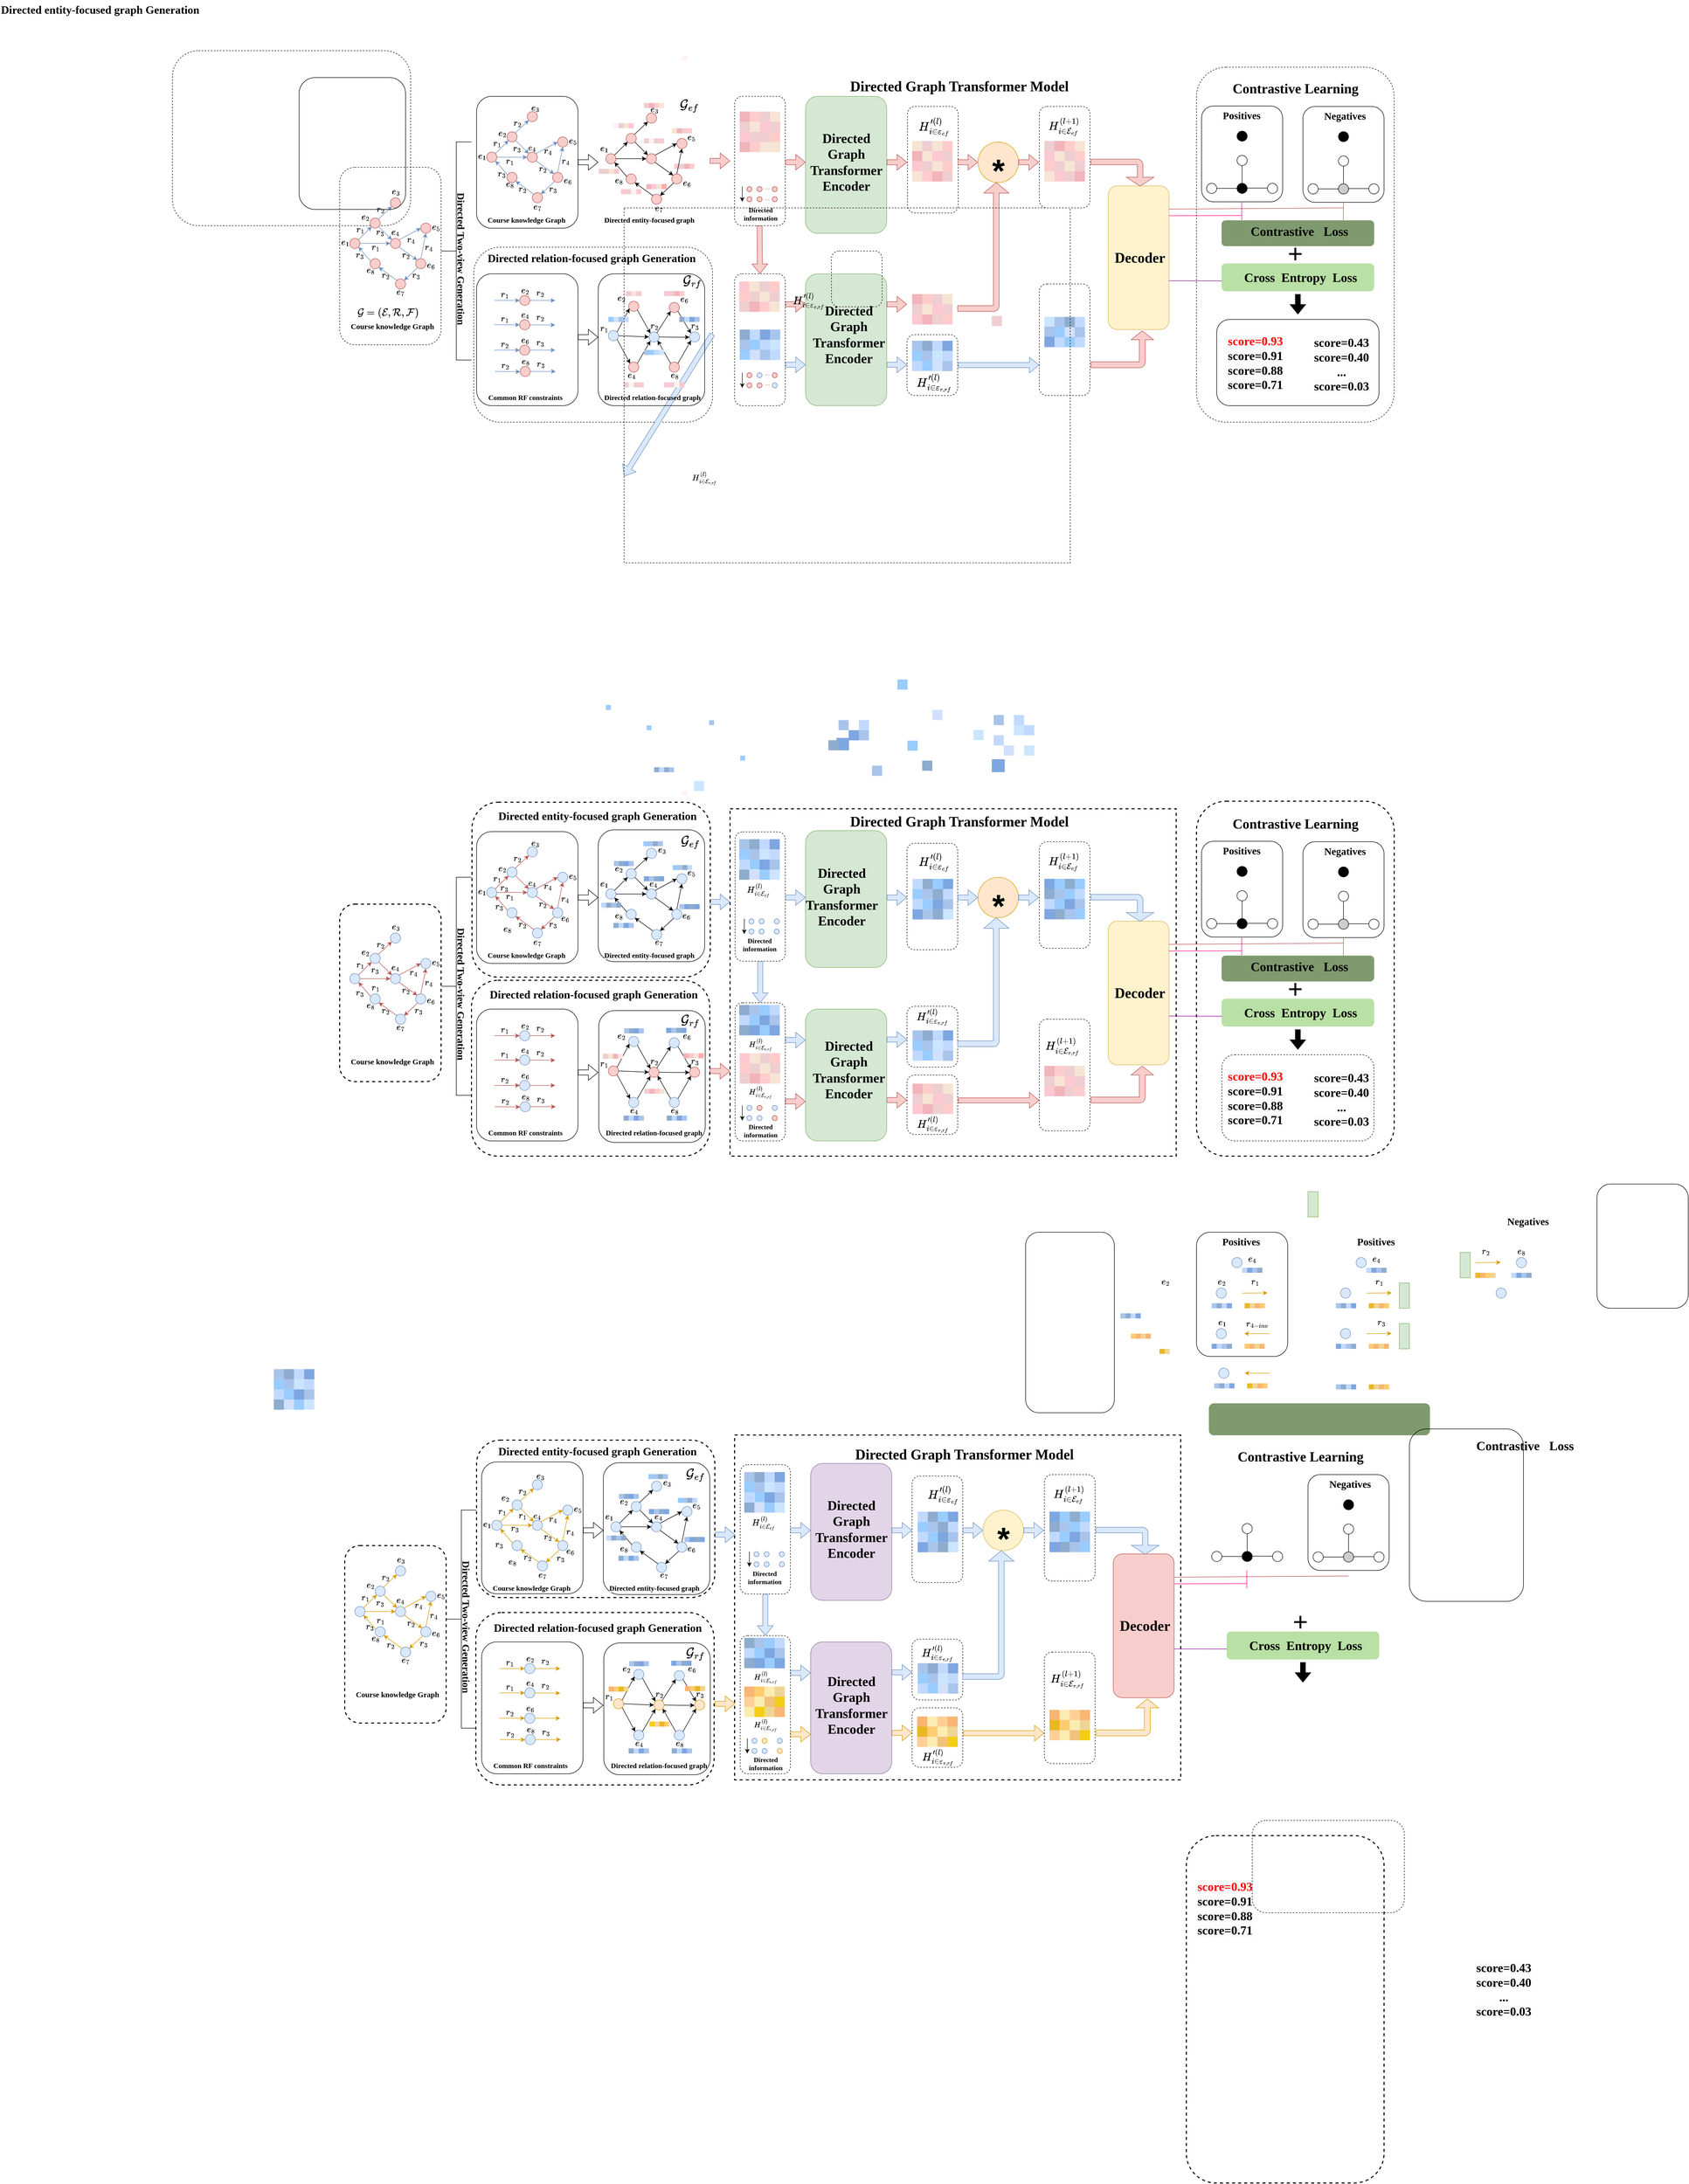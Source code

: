 <mxfile version="22.0.6" type="github">
  <diagram name="第 1 页" id="7UQxoC1Zhe7wDwydf6Q4">
    <mxGraphModel dx="5506" dy="1225" grid="1" gridSize="10" guides="1" tooltips="1" connect="1" arrows="1" fold="1" page="1" pageScale="1" pageWidth="3300" pageHeight="4681" math="1" shadow="0">
      <root>
        <mxCell id="0" />
        <mxCell id="1" parent="0" />
        <mxCell id="NIFB43M6SmCK891b-B3E-1" value="" style="rounded=1;whiteSpace=wrap;html=1;dashed=1;fillColor=none;" vertex="1" parent="1">
          <mxGeometry x="924.5" y="1827.5" width="471" height="345" as="geometry" />
        </mxCell>
        <mxCell id="NIFB43M6SmCK891b-B3E-2" value="&lt;div style=&quot;line-height: 0%;&quot;&gt;&lt;span style=&quot;background-color: initial;&quot;&gt;&lt;font style=&quot;font-size: 15px;&quot;&gt;$$e_{8}$$&lt;/font&gt;&lt;/span&gt;&lt;/div&gt;" style="text;html=1;align=right;verticalAlign=middle;resizable=0;points=[];autosize=1;strokeColor=none;fillColor=none;" vertex="1" parent="1">
          <mxGeometry x="1130" y="1693" width="90" height="10" as="geometry" />
        </mxCell>
        <mxCell id="NIFB43M6SmCK891b-B3E-3" value="&lt;div style=&quot;line-height: 20%;&quot;&gt;&lt;span style=&quot;background-color: initial;&quot;&gt;&lt;font style=&quot;font-size: 15px;&quot;&gt;$$e_{2}$$&lt;/font&gt;&lt;/span&gt;&lt;/div&gt;" style="text;html=1;align=right;verticalAlign=middle;resizable=0;points=[];autosize=1;strokeColor=none;fillColor=none;" vertex="1" parent="1">
          <mxGeometry x="2319" y="3860" width="90" height="20" as="geometry" />
        </mxCell>
        <mxCell id="NIFB43M6SmCK891b-B3E-4" value="&lt;div style=&quot;line-height: 0%;&quot;&gt;&lt;span style=&quot;background-color: initial;&quot;&gt;&lt;font style=&quot;font-size: 15px;&quot;&gt;$$e_{1}$$&lt;/font&gt;&lt;/span&gt;&lt;/div&gt;" style="text;html=1;align=right;verticalAlign=middle;resizable=0;points=[];autosize=1;strokeColor=none;fillColor=none;" vertex="1" parent="1">
          <mxGeometry x="1101" y="1630" width="90" height="10" as="geometry" />
        </mxCell>
        <mxCell id="NIFB43M6SmCK891b-B3E-5" value="&lt;div style=&quot;line-height: 0%;&quot;&gt;&lt;span style=&quot;background-color: initial;&quot;&gt;&lt;font style=&quot;font-size: 15px;&quot;&gt;$$e_{6}$$&lt;/font&gt;&lt;/span&gt;&lt;/div&gt;" style="text;html=1;align=left;verticalAlign=middle;resizable=0;points=[];autosize=1;strokeColor=none;fillColor=none;" vertex="1" parent="1">
          <mxGeometry x="1335" y="1698" width="90" height="10" as="geometry" />
        </mxCell>
        <mxCell id="NIFB43M6SmCK891b-B3E-6" value="&lt;div style=&quot;line-height: 0%;&quot;&gt;&lt;span style=&quot;background-color: initial;&quot;&gt;&lt;font style=&quot;font-size: 15px;&quot;&gt;$$e_{5}$$&lt;/font&gt;&lt;/span&gt;&lt;/div&gt;" style="text;html=1;align=left;verticalAlign=middle;resizable=0;points=[];autosize=1;strokeColor=none;fillColor=none;" vertex="1" parent="1">
          <mxGeometry x="1344" y="1608" width="90" height="10" as="geometry" />
        </mxCell>
        <mxCell id="NIFB43M6SmCK891b-B3E-7" value="&lt;div style=&quot;line-height: 0%;&quot;&gt;&lt;span style=&quot;background-color: initial;&quot;&gt;&lt;font style=&quot;font-size: 15px;&quot;&gt;$$e_{2}$$&lt;/font&gt;&lt;/span&gt;&lt;/div&gt;" style="text;html=1;align=right;verticalAlign=middle;resizable=0;points=[];autosize=1;strokeColor=none;fillColor=none;" vertex="1" parent="1">
          <mxGeometry x="1135" y="1925" width="90" height="10" as="geometry" />
        </mxCell>
        <mxCell id="NIFB43M6SmCK891b-B3E-8" value="&lt;div style=&quot;line-height: 0%;&quot;&gt;&lt;span style=&quot;background-color: initial;&quot;&gt;&lt;font style=&quot;font-size: 15px;&quot;&gt;$$e_{4}$$&lt;/font&gt;&lt;/span&gt;&lt;/div&gt;" style="text;html=1;align=right;verticalAlign=middle;resizable=0;points=[];autosize=1;strokeColor=none;fillColor=none;" vertex="1" parent="1">
          <mxGeometry x="1155" y="2076.5" width="90" height="10" as="geometry" />
        </mxCell>
        <mxCell id="NIFB43M6SmCK891b-B3E-9" value="" style="rounded=1;whiteSpace=wrap;html=1;fillColor=#fff2cc;strokeColor=#d6b656;" vertex="1" parent="1">
          <mxGeometry x="2175.86" y="1706.5" width="120" height="283.5" as="geometry" />
        </mxCell>
        <mxCell id="NIFB43M6SmCK891b-B3E-10" value="" style="shape=flexArrow;endArrow=classic;html=1;rounded=0;fillColor=#f8cecc;strokeColor=#b85450;" edge="1" parent="1">
          <mxGeometry width="50" height="50" relative="1" as="geometry">
            <mxPoint x="1390" y="1657.29" as="sourcePoint" />
            <mxPoint x="1430" y="1657.29" as="targetPoint" />
          </mxGeometry>
        </mxCell>
        <mxCell id="NIFB43M6SmCK891b-B3E-11" value="" style="shape=flexArrow;endArrow=classic;html=1;rounded=0;fillColor=#dae8fc;strokeColor=#6c8ebf;entryX=0;entryY=0.756;entryDx=0;entryDy=0;entryPerimeter=0;" edge="1" target="NIFB43M6SmCK891b-B3E-375" parent="1">
          <mxGeometry width="50" height="50" relative="1" as="geometry">
            <mxPoint x="1395" y="1998.89" as="sourcePoint" />
            <mxPoint x="1435" y="1998.89" as="targetPoint" />
          </mxGeometry>
        </mxCell>
        <mxCell id="NIFB43M6SmCK891b-B3E-12" value="" style="shape=flexArrow;endArrow=classic;html=1;rounded=0;" edge="1" parent="1">
          <mxGeometry width="50" height="50" relative="1" as="geometry">
            <mxPoint x="1130" y="2005" as="sourcePoint" />
            <mxPoint x="1170" y="2005" as="targetPoint" />
          </mxGeometry>
        </mxCell>
        <mxCell id="NIFB43M6SmCK891b-B3E-13" value="" style="whiteSpace=wrap;html=1;aspect=fixed;fillColor=#F1B4BB;strokeColor=none;" vertex="1" parent="1">
          <mxGeometry x="1320" y="1914" width="10" height="10" as="geometry" />
        </mxCell>
        <mxCell id="NIFB43M6SmCK891b-B3E-14" value="" style="whiteSpace=wrap;html=1;aspect=fixed;fillColor=#eeced1;strokeColor=none;" vertex="1" parent="1">
          <mxGeometry x="1310" y="1914" width="10" height="10" as="geometry" />
        </mxCell>
        <mxCell id="NIFB43M6SmCK891b-B3E-15" value="" style="whiteSpace=wrap;html=1;aspect=fixed;fillColor=#FFCCCC;strokeColor=none;" vertex="1" parent="1">
          <mxGeometry x="1330" y="1914" width="10" height="10" as="geometry" />
        </mxCell>
        <mxCell id="NIFB43M6SmCK891b-B3E-16" value="" style="whiteSpace=wrap;html=1;aspect=fixed;fillColor=#fcc8d1;strokeColor=none;" vertex="1" parent="1">
          <mxGeometry x="1300" y="1914" width="10" height="10" as="geometry" />
        </mxCell>
        <mxCell id="NIFB43M6SmCK891b-B3E-17" value="" style="whiteSpace=wrap;html=1;aspect=fixed;fillColor=#F6e5d5;strokeColor=none;" vertex="1" parent="1">
          <mxGeometry x="1235" y="1914" width="10" height="10" as="geometry" />
        </mxCell>
        <mxCell id="NIFB43M6SmCK891b-B3E-18" value="" style="whiteSpace=wrap;html=1;aspect=fixed;fillColor=#fef2f4;strokeColor=none;" vertex="1" parent="1">
          <mxGeometry x="1225" y="1914" width="10" height="10" as="geometry" />
        </mxCell>
        <mxCell id="NIFB43M6SmCK891b-B3E-19" value="" style="whiteSpace=wrap;html=1;aspect=fixed;fillColor=#eeced1;strokeColor=none;" vertex="1" parent="1">
          <mxGeometry x="1225" y="1914" width="10" height="10" as="geometry" />
        </mxCell>
        <mxCell id="NIFB43M6SmCK891b-B3E-20" value="" style="whiteSpace=wrap;html=1;aspect=fixed;fillColor=#fcc8d1;strokeColor=none;" vertex="1" parent="1">
          <mxGeometry x="1245" y="1914" width="10" height="10" as="geometry" />
        </mxCell>
        <mxCell id="NIFB43M6SmCK891b-B3E-21" value="" style="whiteSpace=wrap;html=1;aspect=fixed;fillColor=#fef2f4;strokeColor=none;" vertex="1" parent="1">
          <mxGeometry x="1215" y="1914" width="10" height="10" as="geometry" />
        </mxCell>
        <mxCell id="NIFB43M6SmCK891b-B3E-22" value="" style="whiteSpace=wrap;html=1;aspect=fixed;fillColor=#fef2f4;strokeColor=none;" vertex="1" parent="1">
          <mxGeometry x="1320" y="2094" width="10" height="10" as="geometry" />
        </mxCell>
        <mxCell id="NIFB43M6SmCK891b-B3E-23" value="" style="whiteSpace=wrap;html=1;aspect=fixed;fillColor=#eeced1;strokeColor=none;" vertex="1" parent="1">
          <mxGeometry x="1310" y="2094" width="10" height="10" as="geometry" />
        </mxCell>
        <mxCell id="NIFB43M6SmCK891b-B3E-24" value="" style="whiteSpace=wrap;html=1;aspect=fixed;fillColor=#fcc8d1;strokeColor=none;" vertex="1" parent="1">
          <mxGeometry x="1330" y="2094" width="10" height="10" as="geometry" />
        </mxCell>
        <mxCell id="NIFB43M6SmCK891b-B3E-25" value="" style="whiteSpace=wrap;html=1;aspect=fixed;fillColor=#fcc8d1;strokeColor=none;" vertex="1" parent="1">
          <mxGeometry x="1300" y="2094" width="10" height="10" as="geometry" />
        </mxCell>
        <mxCell id="NIFB43M6SmCK891b-B3E-26" value="" style="whiteSpace=wrap;html=1;aspect=fixed;fillColor=#fef2f4;strokeColor=none;" vertex="1" parent="1">
          <mxGeometry x="1230" y="2094" width="10" height="10" as="geometry" />
        </mxCell>
        <mxCell id="NIFB43M6SmCK891b-B3E-27" value="" style="whiteSpace=wrap;html=1;aspect=fixed;fillColor=#eeced1;strokeColor=none;" vertex="1" parent="1">
          <mxGeometry x="1240" y="2094" width="10" height="10" as="geometry" />
        </mxCell>
        <mxCell id="NIFB43M6SmCK891b-B3E-28" value="" style="whiteSpace=wrap;html=1;aspect=fixed;fillColor=#eeced1;strokeColor=none;" vertex="1" parent="1">
          <mxGeometry x="1220" y="2094" width="10" height="10" as="geometry" />
        </mxCell>
        <mxCell id="NIFB43M6SmCK891b-B3E-29" value="" style="whiteSpace=wrap;html=1;aspect=fixed;fillColor=#fcc8d1;strokeColor=none;" vertex="1" parent="1">
          <mxGeometry x="1250" y="2094" width="10" height="10" as="geometry" />
        </mxCell>
        <mxCell id="NIFB43M6SmCK891b-B3E-30" value="" style="ellipse;whiteSpace=wrap;html=1;aspect=fixed;fillColor=#dae8fc;strokeColor=#6c8ebf;rounded=1;shadow=0;" vertex="1" parent="1">
          <mxGeometry x="1270" y="1994.5" width="20" height="20" as="geometry" />
        </mxCell>
        <mxCell id="NIFB43M6SmCK891b-B3E-31" value="" style="ellipse;whiteSpace=wrap;html=1;aspect=fixed;fillColor=#f8cecc;strokeColor=#b85450;rounded=1;shadow=0;" vertex="1" parent="1">
          <mxGeometry x="1230" y="1934" width="20" height="20" as="geometry" />
        </mxCell>
        <mxCell id="NIFB43M6SmCK891b-B3E-32" value="" style="ellipse;whiteSpace=wrap;html=1;aspect=fixed;fillColor=#dae8fc;strokeColor=#6c8ebf;rounded=1;shadow=0;" vertex="1" parent="1">
          <mxGeometry x="1190" y="1992" width="20" height="20" as="geometry" />
        </mxCell>
        <mxCell id="NIFB43M6SmCK891b-B3E-33" value="" style="ellipse;whiteSpace=wrap;html=1;aspect=fixed;fillColor=#f8cecc;strokeColor=#b85450;rounded=1;shadow=0;" vertex="1" parent="1">
          <mxGeometry x="1310" y="1936.5" width="20" height="20" as="geometry" />
        </mxCell>
        <mxCell id="NIFB43M6SmCK891b-B3E-34" value="" style="ellipse;whiteSpace=wrap;html=1;aspect=fixed;fillColor=#dae8fc;strokeColor=#6c8ebf;rounded=1;shadow=0;" vertex="1" parent="1">
          <mxGeometry x="1350" y="1994.5" width="20" height="20" as="geometry" />
        </mxCell>
        <mxCell id="NIFB43M6SmCK891b-B3E-35" value="" style="ellipse;whiteSpace=wrap;html=1;aspect=fixed;fillColor=#f8cecc;strokeColor=#b85450;rounded=1;shadow=0;" vertex="1" parent="1">
          <mxGeometry x="1230" y="2054" width="20" height="20" as="geometry" />
        </mxCell>
        <mxCell id="NIFB43M6SmCK891b-B3E-36" value="" style="ellipse;whiteSpace=wrap;html=1;aspect=fixed;fillColor=#f8cecc;strokeColor=#b85450;rounded=1;shadow=0;" vertex="1" parent="1">
          <mxGeometry x="1310" y="2054" width="20" height="20" as="geometry" />
        </mxCell>
        <mxCell id="NIFB43M6SmCK891b-B3E-37" value="" style="endArrow=classic;html=1;rounded=0;exitX=1;exitY=0;exitDx=0;exitDy=0;entryX=0.081;entryY=0.714;entryDx=0;entryDy=0;entryPerimeter=0;" edge="1" source="NIFB43M6SmCK891b-B3E-32" target="NIFB43M6SmCK891b-B3E-31" parent="1">
          <mxGeometry width="50" height="50" relative="1" as="geometry">
            <mxPoint x="1180" y="1999" as="sourcePoint" />
            <mxPoint x="1230" y="1949" as="targetPoint" />
          </mxGeometry>
        </mxCell>
        <mxCell id="NIFB43M6SmCK891b-B3E-38" value="" style="endArrow=classic;html=1;rounded=0;exitX=1;exitY=1;exitDx=0;exitDy=0;entryX=0;entryY=0;entryDx=0;entryDy=0;" edge="1" source="NIFB43M6SmCK891b-B3E-31" target="NIFB43M6SmCK891b-B3E-30" parent="1">
          <mxGeometry width="50" height="50" relative="1" as="geometry">
            <mxPoint x="1460" y="1894" as="sourcePoint" />
            <mxPoint x="1485" y="1847" as="targetPoint" />
          </mxGeometry>
        </mxCell>
        <mxCell id="NIFB43M6SmCK891b-B3E-39" value="" style="endArrow=classic;html=1;rounded=0;exitX=0.779;exitY=0.093;exitDx=0;exitDy=0;exitPerimeter=0;entryX=0;entryY=1;entryDx=0;entryDy=0;" edge="1" source="NIFB43M6SmCK891b-B3E-30" target="NIFB43M6SmCK891b-B3E-33" parent="1">
          <mxGeometry width="50" height="50" relative="1" as="geometry">
            <mxPoint x="1285" y="1997" as="sourcePoint" />
            <mxPoint x="1310" y="1960" as="targetPoint" />
          </mxGeometry>
        </mxCell>
        <mxCell id="NIFB43M6SmCK891b-B3E-40" value="" style="endArrow=classic;html=1;rounded=0;exitX=1;exitY=1;exitDx=0;exitDy=0;entryX=0;entryY=0;entryDx=0;entryDy=0;" edge="1" source="NIFB43M6SmCK891b-B3E-33" target="NIFB43M6SmCK891b-B3E-34" parent="1">
          <mxGeometry width="50" height="50" relative="1" as="geometry">
            <mxPoint x="1327.071" y="1956.501" as="sourcePoint" />
            <mxPoint x="1350" y="1996.93" as="targetPoint" />
          </mxGeometry>
        </mxCell>
        <mxCell id="NIFB43M6SmCK891b-B3E-41" value="" style="endArrow=classic;html=1;rounded=0;entryX=0;entryY=0.5;entryDx=0;entryDy=0;exitX=1;exitY=0.5;exitDx=0;exitDy=0;" edge="1" source="NIFB43M6SmCK891b-B3E-32" target="NIFB43M6SmCK891b-B3E-30" parent="1">
          <mxGeometry width="50" height="50" relative="1" as="geometry">
            <mxPoint x="1120" y="2044" as="sourcePoint" />
            <mxPoint x="1170" y="1994" as="targetPoint" />
          </mxGeometry>
        </mxCell>
        <mxCell id="NIFB43M6SmCK891b-B3E-42" value="" style="endArrow=classic;html=1;rounded=0;exitX=1;exitY=0.5;exitDx=0;exitDy=0;" edge="1" source="NIFB43M6SmCK891b-B3E-30" parent="1">
          <mxGeometry width="50" height="50" relative="1" as="geometry">
            <mxPoint x="1530" y="2024" as="sourcePoint" />
            <mxPoint x="1350" y="2005" as="targetPoint" />
            <Array as="points">
              <mxPoint x="1320" y="2005" />
            </Array>
          </mxGeometry>
        </mxCell>
        <mxCell id="NIFB43M6SmCK891b-B3E-43" value="" style="endArrow=classic;html=1;rounded=0;entryX=0;entryY=0;entryDx=0;entryDy=0;exitX=1;exitY=1;exitDx=0;exitDy=0;" edge="1" source="NIFB43M6SmCK891b-B3E-32" target="NIFB43M6SmCK891b-B3E-35" parent="1">
          <mxGeometry width="50" height="50" relative="1" as="geometry">
            <mxPoint x="1320" y="2204" as="sourcePoint" />
            <mxPoint x="1370" y="2204" as="targetPoint" />
          </mxGeometry>
        </mxCell>
        <mxCell id="NIFB43M6SmCK891b-B3E-44" value="" style="endArrow=classic;html=1;rounded=0;entryX=0.5;entryY=1;entryDx=0;entryDy=0;exitX=1;exitY=0;exitDx=0;exitDy=0;" edge="1" source="NIFB43M6SmCK891b-B3E-35" parent="1">
          <mxGeometry width="50" height="50" relative="1" as="geometry">
            <mxPoint x="1240.001" y="2054.499" as="sourcePoint" />
            <mxPoint x="1272.93" y="2012.07" as="targetPoint" />
          </mxGeometry>
        </mxCell>
        <mxCell id="NIFB43M6SmCK891b-B3E-45" value="" style="endArrow=classic;html=1;rounded=0;entryX=1;entryY=1;entryDx=0;entryDy=0;exitX=0;exitY=0;exitDx=0;exitDy=0;" edge="1" source="NIFB43M6SmCK891b-B3E-36" target="NIFB43M6SmCK891b-B3E-30" parent="1">
          <mxGeometry width="50" height="50" relative="1" as="geometry">
            <mxPoint x="1310" y="2054.5" as="sourcePoint" />
            <mxPoint x="1360" y="2054.5" as="targetPoint" />
          </mxGeometry>
        </mxCell>
        <mxCell id="NIFB43M6SmCK891b-B3E-46" value="" style="endArrow=classic;html=1;rounded=0;exitX=1;exitY=0;exitDx=0;exitDy=0;entryX=0;entryY=1;entryDx=0;entryDy=0;" edge="1" source="NIFB43M6SmCK891b-B3E-36" target="NIFB43M6SmCK891b-B3E-34" parent="1">
          <mxGeometry width="50" height="50" relative="1" as="geometry">
            <mxPoint x="1420" y="2094" as="sourcePoint" />
            <mxPoint x="1354" y="2017" as="targetPoint" />
          </mxGeometry>
        </mxCell>
        <mxCell id="NIFB43M6SmCK891b-B3E-47" value="&lt;div style=&quot;line-height: 0%;&quot;&gt;&lt;span style=&quot;background-color: initial;&quot;&gt;&lt;font style=&quot;font-size: 15px;&quot;&gt;$$e_{8}$$&lt;/font&gt;&lt;/span&gt;&lt;/div&gt;" style="text;html=1;align=right;verticalAlign=middle;resizable=0;points=[];autosize=1;strokeColor=none;fillColor=none;" vertex="1" parent="1">
          <mxGeometry x="1240" y="2076.5" width="90" height="10" as="geometry" />
        </mxCell>
        <mxCell id="NIFB43M6SmCK891b-B3E-48" value="&lt;div style=&quot;line-height: 10%;&quot;&gt;&lt;span style=&quot;background-color: initial;&quot;&gt;&lt;font style=&quot;font-size: 15px;&quot;&gt;$$r_{2}$$&lt;/font&gt;&lt;/span&gt;&lt;/div&gt;" style="text;html=1;align=right;verticalAlign=middle;resizable=0;points=[];autosize=1;strokeColor=none;fillColor=none;" vertex="1" parent="1">
          <mxGeometry x="1200" y="1974.5" width="90" height="20" as="geometry" />
        </mxCell>
        <mxCell id="NIFB43M6SmCK891b-B3E-49" value="&lt;div style=&quot;line-height: 10%;&quot;&gt;&lt;span style=&quot;background-color: initial;&quot;&gt;&lt;font style=&quot;font-size: 15px;&quot;&gt;$$r_{3}$$&lt;/font&gt;&lt;/span&gt;&lt;/div&gt;" style="text;html=1;align=right;verticalAlign=middle;resizable=0;points=[];autosize=1;strokeColor=none;fillColor=none;" vertex="1" parent="1">
          <mxGeometry x="1280" y="1974.5" width="90" height="20" as="geometry" />
        </mxCell>
        <mxCell id="NIFB43M6SmCK891b-B3E-50" value="&lt;div style=&quot;line-height: 0%;&quot;&gt;&lt;span style=&quot;background-color: initial;&quot;&gt;&lt;font style=&quot;font-size: 15px;&quot;&gt;$$e_{6}$$&lt;/font&gt;&lt;/span&gt;&lt;/div&gt;" style="text;html=1;align=right;verticalAlign=middle;resizable=0;points=[];autosize=1;strokeColor=none;fillColor=none;" vertex="1" parent="1">
          <mxGeometry x="1259.18" y="1926.5" width="90" height="10" as="geometry" />
        </mxCell>
        <mxCell id="NIFB43M6SmCK891b-B3E-51" value="&lt;div style=&quot;line-height: 10%;&quot;&gt;&lt;span style=&quot;background-color: initial;&quot;&gt;&lt;font style=&quot;font-size: 15px;&quot;&gt;$$r_{1}$$&lt;/font&gt;&lt;/span&gt;&lt;/div&gt;" style="text;html=1;align=right;verticalAlign=middle;resizable=0;points=[];autosize=1;strokeColor=none;fillColor=none;" vertex="1" parent="1">
          <mxGeometry x="1101" y="1980" width="90" height="20" as="geometry" />
        </mxCell>
        <mxCell id="NIFB43M6SmCK891b-B3E-52" value="" style="shape=flexArrow;endArrow=classic;html=1;rounded=0;" edge="1" parent="1">
          <mxGeometry width="50" height="50" relative="1" as="geometry">
            <mxPoint x="1130" y="1660" as="sourcePoint" />
            <mxPoint x="1170" y="1660" as="targetPoint" />
          </mxGeometry>
        </mxCell>
        <mxCell id="NIFB43M6SmCK891b-B3E-53" value="" style="whiteSpace=wrap;html=1;aspect=fixed;fillColor=#F1B4BB;strokeColor=none;" vertex="1" parent="1">
          <mxGeometry x="1270" y="1543" width="10" height="10" as="geometry" />
        </mxCell>
        <mxCell id="NIFB43M6SmCK891b-B3E-54" value="" style="whiteSpace=wrap;html=1;aspect=fixed;fillColor=#F6e5d5;strokeColor=none;" vertex="1" parent="1">
          <mxGeometry x="1290" y="1543" width="10" height="10" as="geometry" />
        </mxCell>
        <mxCell id="NIFB43M6SmCK891b-B3E-55" value="" style="whiteSpace=wrap;html=1;aspect=fixed;fillColor=#eeced1;strokeColor=none;" vertex="1" parent="1">
          <mxGeometry x="1260" y="1543" width="10" height="10" as="geometry" />
        </mxCell>
        <mxCell id="NIFB43M6SmCK891b-B3E-56" value="" style="whiteSpace=wrap;html=1;aspect=fixed;fillColor=#FFCCCC;strokeColor=none;" vertex="1" parent="1">
          <mxGeometry x="1280" y="1543" width="10" height="10" as="geometry" />
        </mxCell>
        <mxCell id="NIFB43M6SmCK891b-B3E-57" value="" style="whiteSpace=wrap;html=1;aspect=fixed;fillColor=#F1B4BB;strokeColor=none;" vertex="1" parent="1">
          <mxGeometry x="1325" y="1593" width="10" height="10" as="geometry" />
        </mxCell>
        <mxCell id="NIFB43M6SmCK891b-B3E-58" value="" style="whiteSpace=wrap;html=1;aspect=fixed;fillColor=#F6e5d5;strokeColor=none;" vertex="1" parent="1">
          <mxGeometry x="1315" y="1593" width="10" height="10" as="geometry" />
        </mxCell>
        <mxCell id="NIFB43M6SmCK891b-B3E-59" value="" style="whiteSpace=wrap;html=1;aspect=fixed;fillColor=#eeced1;strokeColor=none;" vertex="1" parent="1">
          <mxGeometry x="1335" y="1593" width="10" height="10" as="geometry" />
        </mxCell>
        <mxCell id="NIFB43M6SmCK891b-B3E-60" value="" style="whiteSpace=wrap;html=1;aspect=fixed;fillColor=#FFCCCC;strokeColor=none;" vertex="1" parent="1">
          <mxGeometry x="1345" y="1593" width="10" height="10" as="geometry" />
        </mxCell>
        <mxCell id="NIFB43M6SmCK891b-B3E-61" value="" style="whiteSpace=wrap;html=1;aspect=fixed;fillColor=#F1B4BB;strokeColor=none;" vertex="1" parent="1">
          <mxGeometry x="1340" y="1663" width="10" height="10" as="geometry" />
        </mxCell>
        <mxCell id="NIFB43M6SmCK891b-B3E-62" value="" style="whiteSpace=wrap;html=1;aspect=fixed;fillColor=#eeced1;strokeColor=none;" vertex="1" parent="1">
          <mxGeometry x="1330" y="1663" width="10" height="10" as="geometry" />
        </mxCell>
        <mxCell id="NIFB43M6SmCK891b-B3E-63" value="" style="whiteSpace=wrap;html=1;aspect=fixed;fillColor=#FFCCCC;strokeColor=none;" vertex="1" parent="1">
          <mxGeometry x="1350" y="1663" width="10" height="10" as="geometry" />
        </mxCell>
        <mxCell id="NIFB43M6SmCK891b-B3E-64" value="" style="whiteSpace=wrap;html=1;aspect=fixed;fillColor=#fcc8d1;strokeColor=none;" vertex="1" parent="1">
          <mxGeometry x="1320" y="1663" width="10" height="10" as="geometry" />
        </mxCell>
        <mxCell id="NIFB43M6SmCK891b-B3E-65" value="" style="whiteSpace=wrap;html=1;aspect=fixed;fillColor=#F6e5d5;strokeColor=none;" vertex="1" parent="1">
          <mxGeometry x="1220" y="1583" width="10" height="10" as="geometry" />
        </mxCell>
        <mxCell id="NIFB43M6SmCK891b-B3E-66" value="" style="whiteSpace=wrap;html=1;aspect=fixed;fillColor=#fef2f4;strokeColor=none;" vertex="1" parent="1">
          <mxGeometry x="1210" y="1583" width="10" height="10" as="geometry" />
        </mxCell>
        <mxCell id="NIFB43M6SmCK891b-B3E-67" value="" style="whiteSpace=wrap;html=1;aspect=fixed;fillColor=#eeced1;strokeColor=none;" vertex="1" parent="1">
          <mxGeometry x="1210" y="1583" width="10" height="10" as="geometry" />
        </mxCell>
        <mxCell id="NIFB43M6SmCK891b-B3E-68" value="" style="whiteSpace=wrap;html=1;aspect=fixed;fillColor=#fcc8d1;strokeColor=none;" vertex="1" parent="1">
          <mxGeometry x="1230" y="1583" width="10" height="10" as="geometry" />
        </mxCell>
        <mxCell id="NIFB43M6SmCK891b-B3E-69" value="" style="whiteSpace=wrap;html=1;aspect=fixed;fillColor=#fef2f4;strokeColor=none;" vertex="1" parent="1">
          <mxGeometry x="1200" y="1583" width="10" height="10" as="geometry" />
        </mxCell>
        <mxCell id="NIFB43M6SmCK891b-B3E-70" value="" style="whiteSpace=wrap;html=1;aspect=fixed;fillColor=#eeced1;strokeColor=none;" vertex="1" parent="1">
          <mxGeometry x="1171" y="1673" width="10" height="10" as="geometry" />
        </mxCell>
        <mxCell id="NIFB43M6SmCK891b-B3E-71" value="" style="whiteSpace=wrap;html=1;aspect=fixed;fillColor=#F6e5d5;strokeColor=none;" vertex="1" parent="1">
          <mxGeometry x="1191" y="1673" width="10" height="10" as="geometry" />
        </mxCell>
        <mxCell id="NIFB43M6SmCK891b-B3E-72" value="" style="whiteSpace=wrap;html=1;aspect=fixed;fillColor=#fef2f4;strokeColor=none;" vertex="1" parent="1">
          <mxGeometry x="1181" y="1673" width="10" height="10" as="geometry" />
        </mxCell>
        <mxCell id="NIFB43M6SmCK891b-B3E-73" value="" style="whiteSpace=wrap;html=1;aspect=fixed;fillColor=#eeced1;strokeColor=none;" vertex="1" parent="1">
          <mxGeometry x="1181" y="1673" width="10" height="10" as="geometry" />
        </mxCell>
        <mxCell id="NIFB43M6SmCK891b-B3E-74" value="" style="whiteSpace=wrap;html=1;aspect=fixed;fillColor=#fcc8d1;strokeColor=none;" vertex="1" parent="1">
          <mxGeometry x="1201" y="1673" width="10" height="10" as="geometry" />
        </mxCell>
        <mxCell id="NIFB43M6SmCK891b-B3E-75" value="" style="whiteSpace=wrap;html=1;aspect=fixed;fillColor=#fef2f4;strokeColor=none;" vertex="1" parent="1">
          <mxGeometry x="1270" y="1613.0" width="10" height="10" as="geometry" />
        </mxCell>
        <mxCell id="NIFB43M6SmCK891b-B3E-76" value="" style="whiteSpace=wrap;html=1;aspect=fixed;fillColor=#eeced1;strokeColor=none;" vertex="1" parent="1">
          <mxGeometry x="1280" y="1613.0" width="10" height="10" as="geometry" />
        </mxCell>
        <mxCell id="NIFB43M6SmCK891b-B3E-77" value="" style="whiteSpace=wrap;html=1;aspect=fixed;fillColor=#eeced1;strokeColor=none;" vertex="1" parent="1">
          <mxGeometry x="1260" y="1613.0" width="10" height="10" as="geometry" />
        </mxCell>
        <mxCell id="NIFB43M6SmCK891b-B3E-78" value="" style="whiteSpace=wrap;html=1;aspect=fixed;fillColor=#fcc8d1;strokeColor=none;" vertex="1" parent="1">
          <mxGeometry x="1290" y="1613.0" width="10" height="10" as="geometry" />
        </mxCell>
        <mxCell id="NIFB43M6SmCK891b-B3E-79" value="" style="whiteSpace=wrap;html=1;aspect=fixed;fillColor=#fef2f4;strokeColor=none;" vertex="1" parent="1">
          <mxGeometry x="1235" y="1713.0" width="10" height="10" as="geometry" />
        </mxCell>
        <mxCell id="NIFB43M6SmCK891b-B3E-80" value="" style="whiteSpace=wrap;html=1;aspect=fixed;fillColor=#eeced1;strokeColor=none;" vertex="1" parent="1">
          <mxGeometry x="1225" y="1713.0" width="10" height="10" as="geometry" />
        </mxCell>
        <mxCell id="NIFB43M6SmCK891b-B3E-81" value="" style="whiteSpace=wrap;html=1;aspect=fixed;fillColor=#fcc8d1;strokeColor=none;" vertex="1" parent="1">
          <mxGeometry x="1245" y="1713.0" width="10" height="10" as="geometry" />
        </mxCell>
        <mxCell id="NIFB43M6SmCK891b-B3E-82" value="" style="whiteSpace=wrap;html=1;aspect=fixed;fillColor=#fcc8d1;strokeColor=none;" vertex="1" parent="1">
          <mxGeometry x="1215" y="1713" width="10" height="10" as="geometry" />
        </mxCell>
        <mxCell id="NIFB43M6SmCK891b-B3E-83" value="" style="whiteSpace=wrap;html=1;aspect=fixed;fillColor=#FFabab;strokeColor=none;" vertex="1" parent="1">
          <mxGeometry x="1295" y="1703" width="10" height="10" as="geometry" />
        </mxCell>
        <mxCell id="NIFB43M6SmCK891b-B3E-84" value="" style="whiteSpace=wrap;html=1;aspect=fixed;fillColor=#F6e5d5;strokeColor=none;" vertex="1" parent="1">
          <mxGeometry x="1285" y="1703" width="10" height="10" as="geometry" />
        </mxCell>
        <mxCell id="NIFB43M6SmCK891b-B3E-85" value="" style="whiteSpace=wrap;html=1;aspect=fixed;fillColor=#F1B4BB;strokeColor=none;" vertex="1" parent="1">
          <mxGeometry x="1265" y="1703" width="10" height="10" as="geometry" />
        </mxCell>
        <mxCell id="NIFB43M6SmCK891b-B3E-86" value="" style="whiteSpace=wrap;html=1;aspect=fixed;fillColor=#fcc8d1;strokeColor=none;" vertex="1" parent="1">
          <mxGeometry x="1275" y="1703" width="10" height="10" as="geometry" />
        </mxCell>
        <mxCell id="NIFB43M6SmCK891b-B3E-87" value="" style="endArrow=classic;html=1;rounded=1;entryX=0.5;entryY=1;entryDx=0;entryDy=0;exitX=0.5;exitY=0;exitDx=0;exitDy=0;shadow=0;" edge="1" source="NIFB43M6SmCK891b-B3E-93" target="NIFB43M6SmCK891b-B3E-88" parent="1">
          <mxGeometry width="50" height="50" relative="1" as="geometry">
            <mxPoint x="1315" y="1683" as="sourcePoint" />
            <mxPoint x="1365" y="1633" as="targetPoint" />
            <Array as="points" />
          </mxGeometry>
        </mxCell>
        <mxCell id="NIFB43M6SmCK891b-B3E-88" value="" style="ellipse;whiteSpace=wrap;html=1;aspect=fixed;fillColor=#f8cecc;strokeColor=#b85450;rounded=1;shadow=0;" vertex="1" parent="1">
          <mxGeometry x="1325" y="1613" width="20" height="20" as="geometry" />
        </mxCell>
        <mxCell id="NIFB43M6SmCK891b-B3E-89" value="" style="ellipse;whiteSpace=wrap;html=1;aspect=fixed;fillColor=#f8cecc;strokeColor=#b85450;rounded=1;shadow=0;" vertex="1" parent="1">
          <mxGeometry x="1265" y="1643" width="20" height="20" as="geometry" />
        </mxCell>
        <mxCell id="NIFB43M6SmCK891b-B3E-90" value="" style="ellipse;whiteSpace=wrap;html=1;aspect=fixed;fillColor=#f8cecc;strokeColor=#b85450;rounded=1;shadow=0;" vertex="1" parent="1">
          <mxGeometry x="1225" y="1603" width="20" height="20" as="geometry" />
        </mxCell>
        <mxCell id="NIFB43M6SmCK891b-B3E-91" value="" style="ellipse;whiteSpace=wrap;html=1;aspect=fixed;fillColor=#f8cecc;strokeColor=#b85450;rounded=1;shadow=0;" vertex="1" parent="1">
          <mxGeometry x="1225" y="1683" width="20" height="20" as="geometry" />
        </mxCell>
        <mxCell id="NIFB43M6SmCK891b-B3E-92" value="" style="ellipse;whiteSpace=wrap;html=1;aspect=fixed;fillColor=#f8cecc;strokeColor=#b85450;rounded=1;" vertex="1" parent="1">
          <mxGeometry x="1185" y="1643" width="20" height="20" as="geometry" />
        </mxCell>
        <mxCell id="NIFB43M6SmCK891b-B3E-93" value="" style="ellipse;whiteSpace=wrap;html=1;aspect=fixed;fillColor=#f8cecc;strokeColor=#b85450;rounded=1;shadow=0;" vertex="1" parent="1">
          <mxGeometry x="1315" y="1683" width="20" height="20" as="geometry" />
        </mxCell>
        <mxCell id="NIFB43M6SmCK891b-B3E-94" value="" style="endArrow=classic;html=1;rounded=1;shadow=0;" edge="1" parent="1">
          <mxGeometry width="50" height="50" relative="1" as="geometry">
            <mxPoint x="1202" y="1646" as="sourcePoint" />
            <mxPoint x="1228" y="1620" as="targetPoint" />
          </mxGeometry>
        </mxCell>
        <mxCell id="NIFB43M6SmCK891b-B3E-95" value="" style="endArrow=classic;html=1;rounded=1;exitX=1;exitY=1;exitDx=0;exitDy=0;entryX=0;entryY=0;entryDx=0;entryDy=0;shadow=0;" edge="1" source="NIFB43M6SmCK891b-B3E-90" target="NIFB43M6SmCK891b-B3E-89" parent="1">
          <mxGeometry width="50" height="50" relative="1" as="geometry">
            <mxPoint x="1245" y="1623" as="sourcePoint" />
            <mxPoint x="1265" y="1643" as="targetPoint" />
          </mxGeometry>
        </mxCell>
        <mxCell id="NIFB43M6SmCK891b-B3E-96" value="" style="endArrow=classic;html=1;rounded=1;exitX=0.062;exitY=0.262;exitDx=0;exitDy=0;exitPerimeter=0;entryX=1;entryY=1;entryDx=0;entryDy=0;shadow=0;" edge="1" source="NIFB43M6SmCK891b-B3E-91" target="NIFB43M6SmCK891b-B3E-92" parent="1">
          <mxGeometry width="50" height="50" relative="1" as="geometry">
            <mxPoint x="1207.929" y="1695.929" as="sourcePoint" />
            <mxPoint x="1205" y="1663" as="targetPoint" />
          </mxGeometry>
        </mxCell>
        <mxCell id="NIFB43M6SmCK891b-B3E-97" value="" style="endArrow=classic;html=1;rounded=1;entryX=0;entryY=0.5;entryDx=0;entryDy=0;shadow=0;" edge="1" target="NIFB43M6SmCK891b-B3E-89" parent="1">
          <mxGeometry width="50" height="50" relative="1" as="geometry">
            <mxPoint x="1205" y="1653" as="sourcePoint" />
            <mxPoint x="1255" y="1643" as="targetPoint" />
          </mxGeometry>
        </mxCell>
        <mxCell id="NIFB43M6SmCK891b-B3E-98" value="" style="endArrow=classic;html=1;rounded=1;entryX=0;entryY=0;entryDx=0;entryDy=0;exitX=1;exitY=1;exitDx=0;exitDy=0;shadow=0;" edge="1" source="NIFB43M6SmCK891b-B3E-89" target="NIFB43M6SmCK891b-B3E-93" parent="1">
          <mxGeometry width="50" height="50" relative="1" as="geometry">
            <mxPoint x="1285" y="1663" as="sourcePoint" />
            <mxPoint x="1335" y="1613" as="targetPoint" />
          </mxGeometry>
        </mxCell>
        <mxCell id="NIFB43M6SmCK891b-B3E-99" value="" style="ellipse;whiteSpace=wrap;html=1;aspect=fixed;fillColor=#f8cecc;strokeColor=#b85450;rounded=1;shadow=0;" vertex="1" parent="1">
          <mxGeometry x="1275" y="1723" width="20" height="20" as="geometry" />
        </mxCell>
        <mxCell id="NIFB43M6SmCK891b-B3E-100" value="" style="endArrow=classic;html=1;rounded=1;entryX=1;entryY=1;entryDx=0;entryDy=0;exitX=0;exitY=0;exitDx=0;exitDy=0;shadow=0;" edge="1" source="NIFB43M6SmCK891b-B3E-99" target="NIFB43M6SmCK891b-B3E-91" parent="1">
          <mxGeometry width="50" height="50" relative="1" as="geometry">
            <mxPoint x="1271.62" y="1727.08" as="sourcePoint" />
            <mxPoint x="1245" y="1703" as="targetPoint" />
          </mxGeometry>
        </mxCell>
        <mxCell id="NIFB43M6SmCK891b-B3E-101" value="" style="ellipse;whiteSpace=wrap;html=1;aspect=fixed;fillColor=#f8cecc;strokeColor=#b85450;rounded=1;shadow=0;" vertex="1" parent="1">
          <mxGeometry x="1265" y="1563" width="20" height="20" as="geometry" />
        </mxCell>
        <mxCell id="NIFB43M6SmCK891b-B3E-102" value="" style="endArrow=classic;html=1;rounded=1;exitX=0.817;exitY=0.111;exitDx=0;exitDy=0;exitPerimeter=0;shadow=0;" edge="1" source="NIFB43M6SmCK891b-B3E-90" parent="1">
          <mxGeometry width="50" height="50" relative="1" as="geometry">
            <mxPoint x="1239" y="1603" as="sourcePoint" />
            <mxPoint x="1268" y="1580" as="targetPoint" />
          </mxGeometry>
        </mxCell>
        <mxCell id="NIFB43M6SmCK891b-B3E-103" value="" style="endArrow=classic;html=1;rounded=1;exitX=1;exitY=0;exitDx=0;exitDy=0;entryX=0;entryY=0.5;entryDx=0;entryDy=0;" edge="1" source="NIFB43M6SmCK891b-B3E-89" target="NIFB43M6SmCK891b-B3E-88" parent="1">
          <mxGeometry width="50" height="50" relative="1" as="geometry">
            <mxPoint x="1385" y="1653" as="sourcePoint" />
            <mxPoint x="1435" y="1603" as="targetPoint" />
          </mxGeometry>
        </mxCell>
        <mxCell id="NIFB43M6SmCK891b-B3E-104" value="" style="endArrow=classic;html=1;rounded=0;exitX=0.188;exitY=0.895;exitDx=0;exitDy=0;exitPerimeter=0;" edge="1" source="NIFB43M6SmCK891b-B3E-93" parent="1">
          <mxGeometry width="50" height="50" relative="1" as="geometry">
            <mxPoint x="1225" y="1763" as="sourcePoint" />
            <mxPoint x="1292" y="1726" as="targetPoint" />
          </mxGeometry>
        </mxCell>
        <mxCell id="NIFB43M6SmCK891b-B3E-105" value="&lt;div style=&quot;line-height: 2%;&quot;&gt;&lt;span style=&quot;background-color: initial;&quot;&gt;&lt;font style=&quot;font-size: 15px;&quot;&gt;$$e_{3}$$&lt;/font&gt;&lt;/span&gt;&lt;/div&gt;" style="text;html=1;align=right;verticalAlign=middle;resizable=0;points=[];autosize=1;strokeColor=none;fillColor=none;" vertex="1" parent="1">
          <mxGeometry x="1200" y="1553" width="90" height="10" as="geometry" />
        </mxCell>
        <mxCell id="NIFB43M6SmCK891b-B3E-106" value="&lt;div style=&quot;line-height: 0%;&quot;&gt;&lt;span style=&quot;background-color: initial;&quot;&gt;&lt;font style=&quot;font-size: 15px;&quot;&gt;$$e_{4}$$&lt;/font&gt;&lt;/span&gt;&lt;/div&gt;" style="text;html=1;align=left;verticalAlign=middle;resizable=0;points=[];autosize=1;strokeColor=none;fillColor=none;" vertex="1" parent="1">
          <mxGeometry x="2450" y="3820" width="90" height="10" as="geometry" />
        </mxCell>
        <mxCell id="NIFB43M6SmCK891b-B3E-107" value="&lt;div style=&quot;line-height: 0%;&quot;&gt;&lt;br&gt;&lt;/div&gt;" style="text;html=1;align=right;verticalAlign=middle;resizable=0;points=[];autosize=1;strokeColor=none;fillColor=none;" vertex="1" parent="1">
          <mxGeometry x="1235" y="1583" width="20" height="10" as="geometry" />
        </mxCell>
        <mxCell id="NIFB43M6SmCK891b-B3E-108" value="&lt;div style=&quot;line-height: 0%;&quot;&gt;&lt;br&gt;&lt;/div&gt;" style="text;html=1;align=left;verticalAlign=middle;resizable=0;points=[];autosize=1;strokeColor=none;fillColor=none;" vertex="1" parent="1">
          <mxGeometry x="1245" y="1618" width="20" height="10" as="geometry" />
        </mxCell>
        <mxCell id="NIFB43M6SmCK891b-B3E-109" value="&lt;div style=&quot;line-height: 0%;&quot;&gt;&lt;br&gt;&lt;/div&gt;" style="text;html=1;align=right;verticalAlign=middle;resizable=0;points=[];autosize=1;strokeColor=none;fillColor=none;" vertex="1" parent="1">
          <mxGeometry x="1225" y="1653" width="20" height="10" as="geometry" />
        </mxCell>
        <mxCell id="NIFB43M6SmCK891b-B3E-110" value="&lt;div style=&quot;line-height: 0%;&quot;&gt;&lt;br&gt;&lt;/div&gt;" style="text;html=1;align=right;verticalAlign=middle;resizable=0;points=[];autosize=1;strokeColor=none;fillColor=none;" vertex="1" parent="1">
          <mxGeometry x="1285" y="1673" width="20" height="10" as="geometry" />
        </mxCell>
        <mxCell id="NIFB43M6SmCK891b-B3E-111" value="&lt;div style=&quot;line-height: 0%;&quot;&gt;&lt;br&gt;&lt;/div&gt;" style="text;html=1;align=right;verticalAlign=middle;resizable=0;points=[];autosize=1;strokeColor=none;fillColor=none;" vertex="1" parent="1">
          <mxGeometry x="1255" y="1673" width="20" height="10" as="geometry" />
        </mxCell>
        <mxCell id="NIFB43M6SmCK891b-B3E-112" value="&lt;div style=&quot;line-height: 0%;&quot;&gt;&lt;br&gt;&lt;/div&gt;" style="text;html=1;align=left;verticalAlign=middle;resizable=0;points=[];autosize=1;strokeColor=none;fillColor=none;" vertex="1" parent="1">
          <mxGeometry x="1200" y="1683" width="20" height="10" as="geometry" />
        </mxCell>
        <mxCell id="NIFB43M6SmCK891b-B3E-113" value="&lt;div style=&quot;line-height: 0%;&quot;&gt;&lt;br&gt;&lt;/div&gt;" style="text;html=1;align=right;verticalAlign=middle;resizable=0;points=[];autosize=1;strokeColor=none;fillColor=none;" vertex="1" parent="1">
          <mxGeometry x="1305" y="1713" width="20" height="10" as="geometry" />
        </mxCell>
        <mxCell id="NIFB43M6SmCK891b-B3E-114" value="&lt;div style=&quot;line-height: 0%;&quot;&gt;&lt;br&gt;&lt;/div&gt;" style="text;html=1;align=right;verticalAlign=middle;resizable=0;points=[];autosize=1;strokeColor=none;fillColor=none;" vertex="1" parent="1">
          <mxGeometry x="1245" y="1713" width="20" height="10" as="geometry" />
        </mxCell>
        <mxCell id="NIFB43M6SmCK891b-B3E-115" value="&lt;div style=&quot;line-height: 0%;&quot;&gt;&lt;br&gt;&lt;/div&gt;" style="text;html=1;align=right;verticalAlign=middle;resizable=0;points=[];autosize=1;strokeColor=none;fillColor=none;" vertex="1" parent="1">
          <mxGeometry x="1330" y="1658" width="20" height="10" as="geometry" />
        </mxCell>
        <mxCell id="NIFB43M6SmCK891b-B3E-116" value="&lt;div style=&quot;line-height: 0%;&quot;&gt;&lt;br&gt;&lt;/div&gt;" style="text;html=1;align=right;verticalAlign=middle;resizable=0;points=[];autosize=1;strokeColor=none;fillColor=none;" vertex="1" parent="1">
          <mxGeometry x="1285" y="1623" width="20" height="10" as="geometry" />
        </mxCell>
        <mxCell id="NIFB43M6SmCK891b-B3E-117" value="&lt;div style=&quot;line-height: 0%;&quot;&gt;&lt;span style=&quot;background-color: initial;&quot;&gt;&lt;font style=&quot;font-size: 15px;&quot;&gt;$$e_{7}$$&lt;/font&gt;&lt;/span&gt;&lt;/div&gt;" style="text;html=1;align=left;verticalAlign=middle;resizable=0;points=[];autosize=1;strokeColor=none;fillColor=none;" vertex="1" parent="1">
          <mxGeometry x="1280" y="1748" width="90" height="10" as="geometry" />
        </mxCell>
        <mxCell id="NIFB43M6SmCK891b-B3E-118" value="" style="whiteSpace=wrap;html=1;aspect=fixed;fillColor=#99CCFF;strokeColor=none;" vertex="1" parent="1">
          <mxGeometry x="1270" y="2030" width="10" height="10" as="geometry" />
        </mxCell>
        <mxCell id="NIFB43M6SmCK891b-B3E-119" value="" style="whiteSpace=wrap;html=1;aspect=fixed;fillColor=#CCE5FF;strokeColor=none;" vertex="1" parent="1">
          <mxGeometry x="1290" y="2030" width="10" height="10" as="geometry" />
        </mxCell>
        <mxCell id="NIFB43M6SmCK891b-B3E-120" value="" style="whiteSpace=wrap;html=1;aspect=fixed;fillColor=#C2D9FF;strokeColor=none;fontColor=#ffffff;" vertex="1" parent="1">
          <mxGeometry x="1280" y="2030" width="10" height="10" as="geometry" />
        </mxCell>
        <mxCell id="NIFB43M6SmCK891b-B3E-121" value="" style="whiteSpace=wrap;html=1;aspect=fixed;fillColor=#A9C4EB;strokeColor=none;" vertex="1" parent="1">
          <mxGeometry x="1260" y="2030" width="10" height="10" as="geometry" />
        </mxCell>
        <mxCell id="NIFB43M6SmCK891b-B3E-122" value="" style="rounded=1;whiteSpace=wrap;html=1;dashed=1;fillColor=none;" vertex="1" parent="1">
          <mxGeometry x="330" y="1440" width="470" height="345" as="geometry" />
        </mxCell>
        <mxCell id="NIFB43M6SmCK891b-B3E-123" value="" style="whiteSpace=wrap;html=1;aspect=fixed;fillColor=#C2D9FF;strokeColor=none;fontColor=#ffffff;" vertex="1" parent="1">
          <mxGeometry x="1340" y="1965" width="10" height="10" as="geometry" />
        </mxCell>
        <mxCell id="NIFB43M6SmCK891b-B3E-124" value="" style="whiteSpace=wrap;html=1;aspect=fixed;fillColor=#A9C4EB;strokeColor=none;" vertex="1" parent="1">
          <mxGeometry x="1360" y="1965" width="10" height="10" as="geometry" />
        </mxCell>
        <mxCell id="NIFB43M6SmCK891b-B3E-125" value="" style="whiteSpace=wrap;html=1;aspect=fixed;fillColor=#8eaccd;strokeColor=none;" vertex="1" parent="1">
          <mxGeometry x="1330" y="1965" width="10" height="10" as="geometry" />
        </mxCell>
        <mxCell id="NIFB43M6SmCK891b-B3E-126" value="" style="whiteSpace=wrap;html=1;aspect=fixed;fillColor=#7EA6E0;strokeColor=none;" vertex="1" parent="1">
          <mxGeometry x="1350" y="1965" width="10" height="10" as="geometry" />
        </mxCell>
        <mxCell id="NIFB43M6SmCK891b-B3E-127" value="" style="whiteSpace=wrap;html=1;aspect=fixed;fillColor=#d2e0fb;strokeColor=none;fontColor=#ffffff;" vertex="1" parent="1">
          <mxGeometry x="1200" y="1965" width="10" height="10" as="geometry" />
        </mxCell>
        <mxCell id="NIFB43M6SmCK891b-B3E-128" value="" style="whiteSpace=wrap;html=1;aspect=fixed;fillColor=#99CCFF;strokeColor=none;" vertex="1" parent="1">
          <mxGeometry x="1190" y="1965" width="10" height="10" as="geometry" />
        </mxCell>
        <mxCell id="NIFB43M6SmCK891b-B3E-129" value="" style="whiteSpace=wrap;html=1;aspect=fixed;fillColor=#A9C4EB;strokeColor=none;" vertex="1" parent="1">
          <mxGeometry x="1210" y="1965" width="10" height="10" as="geometry" />
        </mxCell>
        <mxCell id="NIFB43M6SmCK891b-B3E-130" value="" style="whiteSpace=wrap;html=1;aspect=fixed;fillColor=#C2D9FF;strokeColor=none;fontColor=#ffffff;" vertex="1" parent="1">
          <mxGeometry x="1220" y="1965" width="10" height="10" as="geometry" />
        </mxCell>
        <mxCell id="NIFB43M6SmCK891b-B3E-131" value="" style="rounded=1;whiteSpace=wrap;html=1;fillColor=none;dashed=1;" vertex="1" parent="1">
          <mxGeometry x="1439" y="1530" width="100" height="255" as="geometry" />
        </mxCell>
        <mxCell id="NIFB43M6SmCK891b-B3E-132" value="" style="rounded=1;whiteSpace=wrap;html=1;fillColor=#d5e8d4;strokeColor=#82b366;" vertex="1" parent="1">
          <mxGeometry x="1579" y="1530" width="160" height="270" as="geometry" />
        </mxCell>
        <mxCell id="NIFB43M6SmCK891b-B3E-133" value="" style="shape=flexArrow;endArrow=classic;html=1;rounded=0;fillColor=#f8cecc;strokeColor=#b85450;entryX=0.5;entryY=0;entryDx=0;entryDy=0;" edge="1" target="NIFB43M6SmCK891b-B3E-183" parent="1">
          <mxGeometry width="50" height="50" relative="1" as="geometry">
            <mxPoint x="1488.18" y="1785" as="sourcePoint" />
            <mxPoint x="1488.18" y="1860" as="targetPoint" />
          </mxGeometry>
        </mxCell>
        <mxCell id="NIFB43M6SmCK891b-B3E-134" value="" style="shape=flexArrow;endArrow=classic;html=1;rounded=0;fillColor=#dae8fc;strokeColor=#6c8ebf;" edge="1" parent="1">
          <mxGeometry width="50" height="50" relative="1" as="geometry">
            <mxPoint x="1739" y="2059.41" as="sourcePoint" />
            <mxPoint x="1779" y="2059.41" as="targetPoint" />
          </mxGeometry>
        </mxCell>
        <mxCell id="NIFB43M6SmCK891b-B3E-135" value="" style="shape=flexArrow;endArrow=classic;html=1;rounded=0;fillColor=#f8cecc;strokeColor=#b85450;" edge="1" parent="1">
          <mxGeometry width="50" height="50" relative="1" as="geometry">
            <mxPoint x="1539" y="1660.0" as="sourcePoint" />
            <mxPoint x="1579" y="1660.0" as="targetPoint" />
          </mxGeometry>
        </mxCell>
        <mxCell id="NIFB43M6SmCK891b-B3E-136" value="" style="rounded=1;whiteSpace=wrap;html=1;fillColor=#d5e8d4;strokeColor=#82b366;" vertex="1" parent="1">
          <mxGeometry x="1579" y="1880" width="160" height="260" as="geometry" />
        </mxCell>
        <mxCell id="NIFB43M6SmCK891b-B3E-137" value="" style="shape=flexArrow;endArrow=classic;html=1;rounded=0;fillColor=#f8cecc;strokeColor=#b85450;" edge="1" parent="1">
          <mxGeometry width="50" height="50" relative="1" as="geometry">
            <mxPoint x="1739" y="1660.0" as="sourcePoint" />
            <mxPoint x="1779" y="1660.0" as="targetPoint" />
          </mxGeometry>
        </mxCell>
        <mxCell id="NIFB43M6SmCK891b-B3E-138" value="" style="rounded=1;whiteSpace=wrap;html=1;fillColor=none;dashed=1;" vertex="1" parent="1">
          <mxGeometry x="1780" y="1550" width="100" height="210" as="geometry" />
        </mxCell>
        <mxCell id="NIFB43M6SmCK891b-B3E-139" value="" style="whiteSpace=wrap;html=1;aspect=fixed;fillColor=#F1B4BB;strokeColor=none;" vertex="1" parent="1">
          <mxGeometry x="1789" y="1920" width="20" height="20" as="geometry" />
        </mxCell>
        <mxCell id="NIFB43M6SmCK891b-B3E-140" value="" style="whiteSpace=wrap;html=1;aspect=fixed;fillColor=#F6e5d5;strokeColor=none;" vertex="1" parent="1">
          <mxGeometry x="1809" y="1940" width="20" height="20" as="geometry" />
        </mxCell>
        <mxCell id="NIFB43M6SmCK891b-B3E-141" value="" style="whiteSpace=wrap;html=1;aspect=fixed;fillColor=#eeced1;strokeColor=none;" vertex="1" parent="1">
          <mxGeometry x="1789" y="1940" width="20" height="20" as="geometry" />
        </mxCell>
        <mxCell id="NIFB43M6SmCK891b-B3E-142" value="" style="whiteSpace=wrap;html=1;aspect=fixed;fillColor=#FFCCCC;strokeColor=none;" vertex="1" parent="1">
          <mxGeometry x="1809" y="1920" width="20" height="20" as="geometry" />
        </mxCell>
        <mxCell id="NIFB43M6SmCK891b-B3E-143" value="" style="whiteSpace=wrap;html=1;aspect=fixed;fillColor=#eeced1;strokeColor=none;" vertex="1" parent="1">
          <mxGeometry x="1829" y="1960" width="20" height="20" as="geometry" />
        </mxCell>
        <mxCell id="NIFB43M6SmCK891b-B3E-144" value="" style="whiteSpace=wrap;html=1;aspect=fixed;fillColor=#fcc8d1;strokeColor=none;" vertex="1" parent="1">
          <mxGeometry x="1829" y="1940" width="20" height="20" as="geometry" />
        </mxCell>
        <mxCell id="NIFB43M6SmCK891b-B3E-145" value="" style="whiteSpace=wrap;html=1;aspect=fixed;fillColor=#FFCCCC;strokeColor=none;" vertex="1" parent="1">
          <mxGeometry x="1849" y="1960" width="20" height="20" as="geometry" />
        </mxCell>
        <mxCell id="NIFB43M6SmCK891b-B3E-146" value="" style="whiteSpace=wrap;html=1;aspect=fixed;fillColor=#fcc8d1;strokeColor=none;" vertex="1" parent="1">
          <mxGeometry x="1789" y="1960" width="20" height="20" as="geometry" />
        </mxCell>
        <mxCell id="NIFB43M6SmCK891b-B3E-147" value="" style="whiteSpace=wrap;html=1;aspect=fixed;fillColor=#F6e5d5;strokeColor=none;" vertex="1" parent="1">
          <mxGeometry x="1849" y="1920" width="20" height="20" as="geometry" />
        </mxCell>
        <mxCell id="NIFB43M6SmCK891b-B3E-148" value="" style="whiteSpace=wrap;html=1;aspect=fixed;fillColor=#eeced1;strokeColor=none;" vertex="1" parent="1">
          <mxGeometry x="1849" y="1940" width="20" height="20" as="geometry" />
        </mxCell>
        <mxCell id="NIFB43M6SmCK891b-B3E-149" value="" style="whiteSpace=wrap;html=1;aspect=fixed;fillColor=#eeced1;strokeColor=none;" vertex="1" parent="1">
          <mxGeometry x="1946.25" y="1963" width="20" height="20" as="geometry" />
        </mxCell>
        <mxCell id="NIFB43M6SmCK891b-B3E-150" value="" style="whiteSpace=wrap;html=1;aspect=fixed;fillColor=#eeced1;strokeColor=none;" vertex="1" parent="1">
          <mxGeometry x="1829" y="1920" width="20" height="20" as="geometry" />
        </mxCell>
        <mxCell id="NIFB43M6SmCK891b-B3E-151" value="" style="shape=flexArrow;endArrow=classic;html=1;rounded=0;fillColor=#f8cecc;strokeColor=#b85450;" edge="1" parent="1">
          <mxGeometry width="50" height="50" relative="1" as="geometry">
            <mxPoint x="1879" y="1660.0" as="sourcePoint" />
            <mxPoint x="1919" y="1660" as="targetPoint" />
          </mxGeometry>
        </mxCell>
        <mxCell id="NIFB43M6SmCK891b-B3E-152" value="" style="shape=flexArrow;endArrow=classic;html=1;rounded=0;fillColor=#dae8fc;strokeColor=#6c8ebf;" edge="1" parent="1">
          <mxGeometry width="50" height="50" relative="1" as="geometry">
            <mxPoint x="1539" y="2059.41" as="sourcePoint" />
            <mxPoint x="1579" y="2059.41" as="targetPoint" />
          </mxGeometry>
        </mxCell>
        <mxCell id="NIFB43M6SmCK891b-B3E-153" value="" style="rounded=1;whiteSpace=wrap;html=1;fillColor=none;dashed=1;" vertex="1" parent="1">
          <mxGeometry x="1630" y="1835" width="100" height="110" as="geometry" />
        </mxCell>
        <mxCell id="NIFB43M6SmCK891b-B3E-154" value="" style="rounded=1;whiteSpace=wrap;html=1;fillColor=none;dashed=1;" vertex="1" parent="1">
          <mxGeometry x="1779" y="2000" width="100" height="120" as="geometry" />
        </mxCell>
        <mxCell id="NIFB43M6SmCK891b-B3E-155" value="" style="shape=flexArrow;endArrow=classic;html=1;rounded=0;fillColor=#f8cecc;strokeColor=#b85450;" edge="1" parent="1">
          <mxGeometry width="50" height="50" relative="1" as="geometry">
            <mxPoint x="1739" y="1940.0" as="sourcePoint" />
            <mxPoint x="1779" y="1940.0" as="targetPoint" />
          </mxGeometry>
        </mxCell>
        <mxCell id="NIFB43M6SmCK891b-B3E-156" value="" style="shape=flexArrow;endArrow=classic;html=1;rounded=0;fillColor=#f8cecc;strokeColor=#b85450;" edge="1" parent="1">
          <mxGeometry width="50" height="50" relative="1" as="geometry">
            <mxPoint x="1539" y="1940.0" as="sourcePoint" />
            <mxPoint x="1579" y="1940.0" as="targetPoint" />
          </mxGeometry>
        </mxCell>
        <mxCell id="NIFB43M6SmCK891b-B3E-157" value="" style="ellipse;whiteSpace=wrap;html=1;aspect=fixed;fillColor=#ffe6cc;strokeColor=#d79b00;" vertex="1" parent="1">
          <mxGeometry x="1919" y="1620" width="80" height="80" as="geometry" />
        </mxCell>
        <mxCell id="NIFB43M6SmCK891b-B3E-158" value="" style="whiteSpace=wrap;html=1;aspect=fixed;fillColor=#F1B4BB;strokeColor=none;" vertex="1" parent="1">
          <mxGeometry x="1449" y="1560" width="20" height="20" as="geometry" />
        </mxCell>
        <mxCell id="NIFB43M6SmCK891b-B3E-159" value="" style="whiteSpace=wrap;html=1;aspect=fixed;fillColor=#F6e5d5;strokeColor=none;" vertex="1" parent="1">
          <mxGeometry x="1469" y="1580" width="20" height="20" as="geometry" />
        </mxCell>
        <mxCell id="NIFB43M6SmCK891b-B3E-160" value="" style="whiteSpace=wrap;html=1;aspect=fixed;fillColor=#eeced1;strokeColor=none;" vertex="1" parent="1">
          <mxGeometry x="1449" y="1580" width="20" height="20" as="geometry" />
        </mxCell>
        <mxCell id="NIFB43M6SmCK891b-B3E-161" value="" style="whiteSpace=wrap;html=1;aspect=fixed;fillColor=#FFCCCC;strokeColor=none;" vertex="1" parent="1">
          <mxGeometry x="1469" y="1620" width="20" height="20" as="geometry" />
        </mxCell>
        <mxCell id="NIFB43M6SmCK891b-B3E-162" value="" style="whiteSpace=wrap;html=1;aspect=fixed;fillColor=#F6e5d5;strokeColor=none;" vertex="1" parent="1">
          <mxGeometry x="1509" y="1620" width="20" height="20" as="geometry" />
        </mxCell>
        <mxCell id="NIFB43M6SmCK891b-B3E-163" value="" style="whiteSpace=wrap;html=1;aspect=fixed;fillColor=#FFCCCC;strokeColor=none;" vertex="1" parent="1">
          <mxGeometry x="1469" y="1560" width="20" height="20" as="geometry" />
        </mxCell>
        <mxCell id="NIFB43M6SmCK891b-B3E-164" value="" style="whiteSpace=wrap;html=1;aspect=fixed;fillColor=#eeced1;strokeColor=none;" vertex="1" parent="1">
          <mxGeometry x="1489" y="1600" width="20" height="20" as="geometry" />
        </mxCell>
        <mxCell id="NIFB43M6SmCK891b-B3E-165" value="" style="whiteSpace=wrap;html=1;aspect=fixed;fillColor=#fcc8d1;strokeColor=none;" vertex="1" parent="1">
          <mxGeometry x="1489" y="1580" width="20" height="20" as="geometry" />
        </mxCell>
        <mxCell id="NIFB43M6SmCK891b-B3E-166" value="" style="whiteSpace=wrap;html=1;aspect=fixed;fillColor=#FFCCCC;strokeColor=none;" vertex="1" parent="1">
          <mxGeometry x="1509" y="1600" width="20" height="20" as="geometry" />
        </mxCell>
        <mxCell id="NIFB43M6SmCK891b-B3E-167" value="" style="whiteSpace=wrap;html=1;aspect=fixed;fillColor=#fcc8d1;strokeColor=none;" vertex="1" parent="1">
          <mxGeometry x="1449" y="1600" width="20" height="20" as="geometry" />
        </mxCell>
        <mxCell id="NIFB43M6SmCK891b-B3E-168" value="" style="whiteSpace=wrap;html=1;aspect=fixed;fillColor=#F1B4BB;strokeColor=none;" vertex="1" parent="1">
          <mxGeometry x="1449" y="1620" width="20" height="20" as="geometry" />
        </mxCell>
        <mxCell id="NIFB43M6SmCK891b-B3E-169" value="" style="whiteSpace=wrap;html=1;aspect=fixed;fillColor=#F6e5d5;strokeColor=none;" vertex="1" parent="1">
          <mxGeometry x="1489" y="1620" width="20" height="20" as="geometry" />
        </mxCell>
        <mxCell id="NIFB43M6SmCK891b-B3E-170" value="" style="whiteSpace=wrap;html=1;aspect=fixed;fillColor=#F6e5d5;strokeColor=none;" vertex="1" parent="1">
          <mxGeometry x="1509" y="1560" width="20" height="20" as="geometry" />
        </mxCell>
        <mxCell id="NIFB43M6SmCK891b-B3E-171" value="" style="whiteSpace=wrap;html=1;aspect=fixed;fillColor=#eeced1;strokeColor=none;" vertex="1" parent="1">
          <mxGeometry x="1509" y="1580" width="20" height="20" as="geometry" />
        </mxCell>
        <mxCell id="NIFB43M6SmCK891b-B3E-172" value="" style="whiteSpace=wrap;html=1;aspect=fixed;fillColor=#eeced1;strokeColor=none;" vertex="1" parent="1">
          <mxGeometry x="1469.0" y="1600" width="20" height="20" as="geometry" />
        </mxCell>
        <mxCell id="NIFB43M6SmCK891b-B3E-173" value="" style="whiteSpace=wrap;html=1;aspect=fixed;fillColor=#eeced1;strokeColor=none;" vertex="1" parent="1">
          <mxGeometry x="1489" y="1560" width="20" height="20" as="geometry" />
        </mxCell>
        <mxCell id="NIFB43M6SmCK891b-B3E-174" value="" style="ellipse;whiteSpace=wrap;html=1;aspect=fixed;fillColor=#f8cecc;strokeColor=#b85450;rounded=1;shadow=0;" vertex="1" parent="1">
          <mxGeometry x="1463.18" y="1708" width="10" height="10" as="geometry" />
        </mxCell>
        <mxCell id="NIFB43M6SmCK891b-B3E-175" value="" style="ellipse;whiteSpace=wrap;html=1;aspect=fixed;fillColor=#f8cecc;strokeColor=#b85450;rounded=1;shadow=0;" vertex="1" parent="1">
          <mxGeometry x="1463.18" y="1728" width="10" height="10" as="geometry" />
        </mxCell>
        <mxCell id="NIFB43M6SmCK891b-B3E-176" value="" style="ellipse;whiteSpace=wrap;html=1;aspect=fixed;fillColor=#f8cecc;strokeColor=#b85450;rounded=1;shadow=0;" vertex="1" parent="1">
          <mxGeometry x="1483.18" y="1708" width="10" height="10" as="geometry" />
        </mxCell>
        <mxCell id="NIFB43M6SmCK891b-B3E-177" value="" style="ellipse;whiteSpace=wrap;html=1;aspect=fixed;fillColor=#f8cecc;strokeColor=#b85450;rounded=1;shadow=0;" vertex="1" parent="1">
          <mxGeometry x="1483.18" y="1728" width="10" height="10" as="geometry" />
        </mxCell>
        <mxCell id="NIFB43M6SmCK891b-B3E-178" value="" style="ellipse;whiteSpace=wrap;html=1;aspect=fixed;fillColor=#f8cecc;strokeColor=#b85450;rounded=1;shadow=0;" vertex="1" parent="1">
          <mxGeometry x="1513.18" y="1708" width="10" height="10" as="geometry" />
        </mxCell>
        <mxCell id="NIFB43M6SmCK891b-B3E-179" value="" style="endArrow=classic;html=1;rounded=0;" edge="1" parent="1">
          <mxGeometry width="50" height="50" relative="1" as="geometry">
            <mxPoint x="1454.2" y="1708" as="sourcePoint" />
            <mxPoint x="1454" y="1738" as="targetPoint" />
          </mxGeometry>
        </mxCell>
        <mxCell id="NIFB43M6SmCK891b-B3E-180" value="&lt;p style=&quot;line-height: 0%;&quot;&gt;&lt;br&gt;&lt;font color=&quot;#b85450&quot;&gt;...&lt;/font&gt;&lt;/p&gt;" style="text;html=1;align=center;verticalAlign=middle;resizable=0;points=[];autosize=1;strokeColor=none;fillColor=none;" vertex="1" parent="1">
          <mxGeometry x="1488.18" y="1688" width="30" height="40" as="geometry" />
        </mxCell>
        <mxCell id="NIFB43M6SmCK891b-B3E-181" value="" style="ellipse;whiteSpace=wrap;html=1;aspect=fixed;fillColor=#f8cecc;strokeColor=#b85450;rounded=1;shadow=0;" vertex="1" parent="1">
          <mxGeometry x="1513.18" y="1728" width="10" height="10" as="geometry" />
        </mxCell>
        <mxCell id="NIFB43M6SmCK891b-B3E-182" value="&lt;p style=&quot;line-height: 0%;&quot;&gt;&lt;br&gt;&lt;font color=&quot;#b85450&quot;&gt;...&lt;/font&gt;&lt;/p&gt;" style="text;html=1;align=center;verticalAlign=middle;resizable=0;points=[];autosize=1;strokeColor=none;fillColor=none;" vertex="1" parent="1">
          <mxGeometry x="1488.18" y="1710" width="30" height="40" as="geometry" />
        </mxCell>
        <mxCell id="NIFB43M6SmCK891b-B3E-183" value="" style="rounded=1;whiteSpace=wrap;html=1;fillColor=none;dashed=1;" vertex="1" parent="1">
          <mxGeometry x="1439" y="1880" width="100" height="260" as="geometry" />
        </mxCell>
        <mxCell id="NIFB43M6SmCK891b-B3E-184" value="" style="whiteSpace=wrap;html=1;aspect=fixed;fillColor=#F6e5d5;strokeColor=none;" vertex="1" parent="1">
          <mxGeometry x="1468" y="1895.0" width="20" height="20" as="geometry" />
        </mxCell>
        <mxCell id="NIFB43M6SmCK891b-B3E-185" value="" style="whiteSpace=wrap;html=1;aspect=fixed;fillColor=#FFCCCC;strokeColor=none;" vertex="1" parent="1">
          <mxGeometry x="1508" y="1895.0" width="20" height="20" as="geometry" />
        </mxCell>
        <mxCell id="NIFB43M6SmCK891b-B3E-186" value="" style="whiteSpace=wrap;html=1;aspect=fixed;fillColor=#eeced1;strokeColor=none;" vertex="1" parent="1">
          <mxGeometry x="1468" y="1915.0" width="20" height="20" as="geometry" />
        </mxCell>
        <mxCell id="NIFB43M6SmCK891b-B3E-187" value="" style="whiteSpace=wrap;html=1;aspect=fixed;fillColor=#fcc8d1;strokeColor=none;" vertex="1" parent="1">
          <mxGeometry x="1448" y="1895.0" width="20" height="20" as="geometry" />
        </mxCell>
        <mxCell id="NIFB43M6SmCK891b-B3E-188" value="" style="whiteSpace=wrap;html=1;aspect=fixed;fillColor=#FFCCCC;strokeColor=none;" vertex="1" parent="1">
          <mxGeometry x="1448" y="1915.0" width="20" height="20" as="geometry" />
        </mxCell>
        <mxCell id="NIFB43M6SmCK891b-B3E-189" value="" style="whiteSpace=wrap;html=1;aspect=fixed;fillColor=#F6e5d5;strokeColor=none;" vertex="1" parent="1">
          <mxGeometry x="1488" y="1915.0" width="20" height="20" as="geometry" />
        </mxCell>
        <mxCell id="NIFB43M6SmCK891b-B3E-190" value="" style="whiteSpace=wrap;html=1;aspect=fixed;fillColor=#eeced1;strokeColor=none;" vertex="1" parent="1">
          <mxGeometry x="1488.0" y="1895.0" width="20" height="20" as="geometry" />
        </mxCell>
        <mxCell id="NIFB43M6SmCK891b-B3E-191" value="" style="whiteSpace=wrap;html=1;aspect=fixed;fillColor=#eeced1;strokeColor=none;" vertex="1" parent="1">
          <mxGeometry x="1508" y="1915.0" width="20" height="20" as="geometry" />
        </mxCell>
        <mxCell id="NIFB43M6SmCK891b-B3E-192" value="" style="whiteSpace=wrap;html=1;aspect=fixed;fillColor=#F1B4BB;strokeColor=none;" vertex="1" parent="1">
          <mxGeometry x="1809" y="1960.0" width="20" height="20" as="geometry" />
        </mxCell>
        <mxCell id="NIFB43M6SmCK891b-B3E-193" value="" style="whiteSpace=wrap;html=1;aspect=fixed;fillColor=#F6e5d5;strokeColor=none;" vertex="1" parent="1">
          <mxGeometry x="1508" y="1935.0" width="20" height="20" as="geometry" />
        </mxCell>
        <mxCell id="NIFB43M6SmCK891b-B3E-194" value="" style="whiteSpace=wrap;html=1;aspect=fixed;fillColor=#eeced1;strokeColor=none;" vertex="1" parent="1">
          <mxGeometry x="1448" y="1935.0" width="20" height="20" as="geometry" />
        </mxCell>
        <mxCell id="NIFB43M6SmCK891b-B3E-195" value="" style="whiteSpace=wrap;html=1;aspect=fixed;fillColor=#FFCCCC;strokeColor=none;" vertex="1" parent="1">
          <mxGeometry x="1488" y="1935.0" width="20" height="20" as="geometry" />
        </mxCell>
        <mxCell id="NIFB43M6SmCK891b-B3E-196" value="&lt;p style=&quot;line-height: 0%;&quot;&gt;&lt;br&gt;&lt;font color=&quot;#b85450&quot;&gt;...&lt;/font&gt;&lt;/p&gt;" style="text;html=1;align=center;verticalAlign=middle;resizable=0;points=[];autosize=1;strokeColor=none;fillColor=none;" vertex="1" parent="1">
          <mxGeometry x="1488.0" y="2055" width="30" height="40" as="geometry" />
        </mxCell>
        <mxCell id="NIFB43M6SmCK891b-B3E-197" value="" style="ellipse;whiteSpace=wrap;html=1;aspect=fixed;fillColor=#f8cecc;strokeColor=#b85450;rounded=1;shadow=0;" vertex="1" parent="1">
          <mxGeometry x="1463.18" y="2075" width="10" height="10" as="geometry" />
        </mxCell>
        <mxCell id="NIFB43M6SmCK891b-B3E-198" value="" style="ellipse;whiteSpace=wrap;html=1;aspect=fixed;fillColor=#f8cecc;strokeColor=#b85450;rounded=1;shadow=0;" vertex="1" parent="1">
          <mxGeometry x="1463.18" y="2095" width="10" height="10" as="geometry" />
        </mxCell>
        <mxCell id="NIFB43M6SmCK891b-B3E-199" value="" style="ellipse;whiteSpace=wrap;html=1;aspect=fixed;fillColor=#dae8fc;strokeColor=#6c8ebf;rounded=1;shadow=0;" vertex="1" parent="1">
          <mxGeometry x="1483.18" y="2075" width="10" height="10" as="geometry" />
        </mxCell>
        <mxCell id="NIFB43M6SmCK891b-B3E-200" value="" style="ellipse;whiteSpace=wrap;html=1;aspect=fixed;fillColor=#f8cecc;strokeColor=#b85450;rounded=1;shadow=0;" vertex="1" parent="1">
          <mxGeometry x="1483.18" y="2095" width="10" height="10" as="geometry" />
        </mxCell>
        <mxCell id="NIFB43M6SmCK891b-B3E-201" value="" style="ellipse;whiteSpace=wrap;html=1;aspect=fixed;fillColor=#f8cecc;strokeColor=#b85450;rounded=1;shadow=0;" vertex="1" parent="1">
          <mxGeometry x="1513.18" y="2075" width="10" height="10" as="geometry" />
        </mxCell>
        <mxCell id="NIFB43M6SmCK891b-B3E-202" value="" style="endArrow=classic;html=1;rounded=0;" edge="1" parent="1">
          <mxGeometry width="50" height="50" relative="1" as="geometry">
            <mxPoint x="1454.2" y="2075" as="sourcePoint" />
            <mxPoint x="1454.0" y="2105" as="targetPoint" />
          </mxGeometry>
        </mxCell>
        <mxCell id="NIFB43M6SmCK891b-B3E-203" value="&lt;p style=&quot;line-height: 0%;&quot;&gt;&lt;br&gt;&lt;font color=&quot;#b85450&quot;&gt;...&lt;/font&gt;&lt;/p&gt;" style="text;html=1;align=center;verticalAlign=middle;resizable=0;points=[];autosize=1;strokeColor=none;fillColor=none;" vertex="1" parent="1">
          <mxGeometry x="1488.18" y="2075" width="30" height="40" as="geometry" />
        </mxCell>
        <mxCell id="NIFB43M6SmCK891b-B3E-204" value="" style="ellipse;whiteSpace=wrap;html=1;aspect=fixed;fillColor=#dae8fc;strokeColor=#6c8ebf;rounded=1;shadow=0;" vertex="1" parent="1">
          <mxGeometry x="1513.18" y="2095" width="10" height="10" as="geometry" />
        </mxCell>
        <mxCell id="NIFB43M6SmCK891b-B3E-205" value="" style="whiteSpace=wrap;html=1;aspect=fixed;fillColor=#C2D9FF;strokeColor=none;fontColor=#ffffff;" vertex="1" parent="1">
          <mxGeometry x="1469" y="1990" width="20" height="20" as="geometry" />
        </mxCell>
        <mxCell id="NIFB43M6SmCK891b-B3E-206" value="" style="whiteSpace=wrap;html=1;aspect=fixed;fillColor=#A9C4EB;strokeColor=none;" vertex="1" parent="1">
          <mxGeometry x="1509" y="1990" width="20" height="20" as="geometry" />
        </mxCell>
        <mxCell id="NIFB43M6SmCK891b-B3E-207" value="" style="whiteSpace=wrap;html=1;aspect=fixed;fillColor=#8eaccd;strokeColor=none;" vertex="1" parent="1">
          <mxGeometry x="1449" y="1990" width="20" height="20" as="geometry" />
        </mxCell>
        <mxCell id="NIFB43M6SmCK891b-B3E-208" value="" style="whiteSpace=wrap;html=1;aspect=fixed;fillColor=#7EA6E0;strokeColor=none;" vertex="1" parent="1">
          <mxGeometry x="1489" y="1990" width="20" height="20" as="geometry" />
        </mxCell>
        <mxCell id="NIFB43M6SmCK891b-B3E-209" value="" style="whiteSpace=wrap;html=1;aspect=fixed;fillColor=#99CCFF;strokeColor=none;" vertex="1" parent="1">
          <mxGeometry x="1469.0" y="2010" width="20" height="20" as="geometry" />
        </mxCell>
        <mxCell id="NIFB43M6SmCK891b-B3E-210" value="" style="whiteSpace=wrap;html=1;aspect=fixed;fillColor=#CCE5FF;strokeColor=none;" vertex="1" parent="1">
          <mxGeometry x="1509.0" y="2010" width="20" height="20" as="geometry" />
        </mxCell>
        <mxCell id="NIFB43M6SmCK891b-B3E-211" value="" style="whiteSpace=wrap;html=1;aspect=fixed;fillColor=#C2D9FF;strokeColor=none;fontColor=#ffffff;" vertex="1" parent="1">
          <mxGeometry x="1489.0" y="2010" width="20" height="20" as="geometry" />
        </mxCell>
        <mxCell id="NIFB43M6SmCK891b-B3E-212" value="" style="whiteSpace=wrap;html=1;aspect=fixed;fillColor=#A9C4EB;strokeColor=none;" vertex="1" parent="1">
          <mxGeometry x="1449.0" y="2010" width="20" height="20" as="geometry" />
        </mxCell>
        <mxCell id="NIFB43M6SmCK891b-B3E-213" value="" style="whiteSpace=wrap;html=1;aspect=fixed;fillColor=#d2e0fb;strokeColor=none;fontColor=#ffffff;" vertex="1" parent="1">
          <mxGeometry x="1469" y="2030.0" width="20" height="20" as="geometry" />
        </mxCell>
        <mxCell id="NIFB43M6SmCK891b-B3E-214" value="" style="whiteSpace=wrap;html=1;aspect=fixed;fillColor=#99CCFF;strokeColor=none;" vertex="1" parent="1">
          <mxGeometry x="1449" y="2029.5" width="20" height="20" as="geometry" />
        </mxCell>
        <mxCell id="NIFB43M6SmCK891b-B3E-215" value="" style="whiteSpace=wrap;html=1;aspect=fixed;fillColor=#A9C4EB;strokeColor=none;" vertex="1" parent="1">
          <mxGeometry x="1489" y="2030.0" width="20" height="20" as="geometry" />
        </mxCell>
        <mxCell id="NIFB43M6SmCK891b-B3E-216" value="" style="whiteSpace=wrap;html=1;aspect=fixed;fillColor=#C2D9FF;strokeColor=none;fontColor=#ffffff;" vertex="1" parent="1">
          <mxGeometry x="1509.0" y="2030" width="20" height="20" as="geometry" />
        </mxCell>
        <mxCell id="NIFB43M6SmCK891b-B3E-217" value="" style="whiteSpace=wrap;html=1;aspect=fixed;fillColor=#C2D9FF;strokeColor=none;fontColor=#ffffff;" vertex="1" parent="1">
          <mxGeometry x="1829.0" y="2012" width="20" height="20" as="geometry" />
        </mxCell>
        <mxCell id="NIFB43M6SmCK891b-B3E-218" value="" style="whiteSpace=wrap;html=1;aspect=fixed;fillColor=#A9C4EB;strokeColor=none;" vertex="1" parent="1">
          <mxGeometry x="1789.0" y="2012" width="20" height="20" as="geometry" />
        </mxCell>
        <mxCell id="NIFB43M6SmCK891b-B3E-219" value="" style="whiteSpace=wrap;html=1;aspect=fixed;fillColor=#8eaccd;strokeColor=none;" vertex="1" parent="1">
          <mxGeometry x="1809.0" y="2012" width="20" height="20" as="geometry" />
        </mxCell>
        <mxCell id="NIFB43M6SmCK891b-B3E-220" value="" style="whiteSpace=wrap;html=1;aspect=fixed;fillColor=#7EA6E0;strokeColor=none;" vertex="1" parent="1">
          <mxGeometry x="1849.0" y="2012" width="20" height="20" as="geometry" />
        </mxCell>
        <mxCell id="NIFB43M6SmCK891b-B3E-221" value="" style="whiteSpace=wrap;html=1;aspect=fixed;fillColor=#99CCFF;strokeColor=none;" vertex="1" parent="1">
          <mxGeometry x="1789" y="2032" width="20" height="20" as="geometry" />
        </mxCell>
        <mxCell id="NIFB43M6SmCK891b-B3E-222" value="" style="whiteSpace=wrap;html=1;aspect=fixed;fillColor=#CCE5FF;strokeColor=none;" vertex="1" parent="1">
          <mxGeometry x="1829" y="2032" width="20" height="20" as="geometry" />
        </mxCell>
        <mxCell id="NIFB43M6SmCK891b-B3E-223" value="" style="whiteSpace=wrap;html=1;aspect=fixed;fillColor=#C2D9FF;strokeColor=none;fontColor=#ffffff;" vertex="1" parent="1">
          <mxGeometry x="1849" y="2032" width="20" height="20" as="geometry" />
        </mxCell>
        <mxCell id="NIFB43M6SmCK891b-B3E-224" value="" style="whiteSpace=wrap;html=1;aspect=fixed;fillColor=#A9C4EB;strokeColor=none;" vertex="1" parent="1">
          <mxGeometry x="1809.0" y="2032" width="20" height="20" as="geometry" />
        </mxCell>
        <mxCell id="NIFB43M6SmCK891b-B3E-225" value="" style="whiteSpace=wrap;html=1;aspect=fixed;fillColor=#d2e0fb;strokeColor=none;fontColor=#ffffff;" vertex="1" parent="1">
          <mxGeometry x="1829.0" y="2052" width="20" height="20" as="geometry" />
        </mxCell>
        <mxCell id="NIFB43M6SmCK891b-B3E-226" value="" style="whiteSpace=wrap;html=1;aspect=fixed;fillColor=#99CCFF;strokeColor=none;" vertex="1" parent="1">
          <mxGeometry x="1809.0" y="2051.5" width="20" height="20" as="geometry" />
        </mxCell>
        <mxCell id="NIFB43M6SmCK891b-B3E-227" value="" style="whiteSpace=wrap;html=1;aspect=fixed;fillColor=#A9C4EB;strokeColor=none;" vertex="1" parent="1">
          <mxGeometry x="1849.0" y="2052" width="20" height="20" as="geometry" />
        </mxCell>
        <mxCell id="NIFB43M6SmCK891b-B3E-228" value="" style="whiteSpace=wrap;html=1;aspect=fixed;fillColor=#C2D9FF;strokeColor=none;fontColor=#ffffff;" vertex="1" parent="1">
          <mxGeometry x="1789" y="2052" width="20" height="20" as="geometry" />
        </mxCell>
        <mxCell id="NIFB43M6SmCK891b-B3E-229" value="" style="html=1;shadow=0;dashed=0;align=center;verticalAlign=middle;shape=mxgraph.arrows2.bendArrow;dy=5.49;dx=17.54;notch=0;arrowHead=54.3;rounded=1;rotation=-90;flipV=0;direction=west;fillColor=#f8cecc;strokeColor=#b85450;" vertex="1" parent="1">
          <mxGeometry x="2177.5" y="1618.47" width="53.09" height="124.02" as="geometry" />
        </mxCell>
        <mxCell id="NIFB43M6SmCK891b-B3E-230" value="" style="html=1;shadow=0;dashed=0;align=center;verticalAlign=middle;shape=mxgraph.arrows2.bendArrow;dy=5.61;dx=20.78;notch=0;arrowHead=49.67;rounded=1;flipV=1;direction=south;points=[[0,0,0,0,97.438],[0,0,0,0,150],[0,0,0,8.79,23.665],[0,0,0,15,150],[0,0,0,30,97.438],[0,0,0,30,150],[0,0,0,30.879,45.754],[0,0,0,81,14.875],[0,0,0,81,44.875],[0,0,0,132,0],[0,0,0,132,14.875],[0,0,0,132,44.875],[0,0,0,132,59.75],[0,0,0,170,29.875]];fillColor=#f8cecc;strokeColor=#b85450;" vertex="1" parent="1">
          <mxGeometry x="1879" y="1700" width="101" height="254" as="geometry" />
        </mxCell>
        <mxCell id="NIFB43M6SmCK891b-B3E-231" value="" style="shape=flexArrow;endArrow=classic;html=1;rounded=0;fillColor=#f8cecc;strokeColor=#b85450;" edge="1" source="NIFB43M6SmCK891b-B3E-157" parent="1">
          <mxGeometry width="50" height="50" relative="1" as="geometry">
            <mxPoint x="1999.0" y="1660.0" as="sourcePoint" />
            <mxPoint x="2039" y="1660" as="targetPoint" />
          </mxGeometry>
        </mxCell>
        <mxCell id="NIFB43M6SmCK891b-B3E-232" value="" style="whiteSpace=wrap;html=1;aspect=fixed;fillColor=#fef2f4;strokeColor=none;" vertex="1" parent="1">
          <mxGeometry x="1335" y="1450" width="10" height="10" as="geometry" />
        </mxCell>
        <mxCell id="NIFB43M6SmCK891b-B3E-233" value="" style="whiteSpace=wrap;html=1;aspect=fixed;fillColor=#F6e5d5;strokeColor=none;" vertex="1" parent="1">
          <mxGeometry x="1809" y="1638" width="20" height="20" as="geometry" />
        </mxCell>
        <mxCell id="NIFB43M6SmCK891b-B3E-234" value="" style="whiteSpace=wrap;html=1;aspect=fixed;fillColor=#F1B4BB;strokeColor=none;" vertex="1" parent="1">
          <mxGeometry x="1829" y="1678" width="20" height="20" as="geometry" />
        </mxCell>
        <mxCell id="NIFB43M6SmCK891b-B3E-235" value="" style="whiteSpace=wrap;html=1;aspect=fixed;fillColor=#F6e5d5;strokeColor=none;" vertex="1" parent="1">
          <mxGeometry x="1789" y="1618" width="20" height="20" as="geometry" />
        </mxCell>
        <mxCell id="NIFB43M6SmCK891b-B3E-236" value="" style="whiteSpace=wrap;html=1;aspect=fixed;fillColor=#eeced1;strokeColor=none;" vertex="1" parent="1">
          <mxGeometry x="1849" y="1678" width="20" height="20" as="geometry" />
        </mxCell>
        <mxCell id="NIFB43M6SmCK891b-B3E-237" value="" style="whiteSpace=wrap;html=1;aspect=fixed;fillColor=#FFCCCC;strokeColor=none;" vertex="1" parent="1">
          <mxGeometry x="1809" y="1678" width="20" height="20" as="geometry" />
        </mxCell>
        <mxCell id="NIFB43M6SmCK891b-B3E-238" value="" style="whiteSpace=wrap;html=1;aspect=fixed;fillColor=#F6e5d5;strokeColor=none;" vertex="1" parent="1">
          <mxGeometry x="1789" y="1678" width="20" height="20" as="geometry" />
        </mxCell>
        <mxCell id="NIFB43M6SmCK891b-B3E-239" value="" style="whiteSpace=wrap;html=1;aspect=fixed;fillColor=#FFCCCC;strokeColor=none;" vertex="1" parent="1">
          <mxGeometry x="1849" y="1618" width="20" height="20" as="geometry" />
        </mxCell>
        <mxCell id="NIFB43M6SmCK891b-B3E-240" value="" style="whiteSpace=wrap;html=1;aspect=fixed;fillColor=#fcc8d1;strokeColor=none;" vertex="1" parent="1">
          <mxGeometry x="1829" y="1638" width="20" height="20" as="geometry" />
        </mxCell>
        <mxCell id="NIFB43M6SmCK891b-B3E-241" value="" style="whiteSpace=wrap;html=1;aspect=fixed;fillColor=#FFCCCC;strokeColor=none;" vertex="1" parent="1">
          <mxGeometry x="1849" y="1658" width="20" height="20" as="geometry" />
        </mxCell>
        <mxCell id="NIFB43M6SmCK891b-B3E-242" value="" style="whiteSpace=wrap;html=1;aspect=fixed;fillColor=#fcc8d1;strokeColor=none;" vertex="1" parent="1">
          <mxGeometry x="1789" y="1658" width="20" height="20" as="geometry" />
        </mxCell>
        <mxCell id="NIFB43M6SmCK891b-B3E-243" value="" style="whiteSpace=wrap;html=1;aspect=fixed;fillColor=#F1B4BB;strokeColor=none;" vertex="1" parent="1">
          <mxGeometry x="1789" y="1638" width="20" height="20" as="geometry" />
        </mxCell>
        <mxCell id="NIFB43M6SmCK891b-B3E-244" value="" style="whiteSpace=wrap;html=1;aspect=fixed;fillColor=#F6e5d5;strokeColor=none;" vertex="1" parent="1">
          <mxGeometry x="1829" y="1618" width="20" height="20" as="geometry" />
        </mxCell>
        <mxCell id="NIFB43M6SmCK891b-B3E-245" value="" style="whiteSpace=wrap;html=1;aspect=fixed;fillColor=#F6e5d5;strokeColor=none;" vertex="1" parent="1">
          <mxGeometry x="1829" y="1658" width="20" height="20" as="geometry" />
        </mxCell>
        <mxCell id="NIFB43M6SmCK891b-B3E-246" value="" style="whiteSpace=wrap;html=1;aspect=fixed;fillColor=#eeced1;strokeColor=none;" vertex="1" parent="1">
          <mxGeometry x="1849" y="1638" width="20" height="20" as="geometry" />
        </mxCell>
        <mxCell id="NIFB43M6SmCK891b-B3E-247" value="" style="whiteSpace=wrap;html=1;aspect=fixed;fillColor=#eeced1;strokeColor=none;" vertex="1" parent="1">
          <mxGeometry x="1809.0" y="1658" width="20" height="20" as="geometry" />
        </mxCell>
        <mxCell id="NIFB43M6SmCK891b-B3E-248" value="" style="whiteSpace=wrap;html=1;aspect=fixed;fillColor=#eeced1;strokeColor=none;" vertex="1" parent="1">
          <mxGeometry x="1809" y="1618" width="20" height="20" as="geometry" />
        </mxCell>
        <mxCell id="NIFB43M6SmCK891b-B3E-249" value="" style="rounded=1;whiteSpace=wrap;html=1;fillColor=none;dashed=1;" vertex="1" parent="1">
          <mxGeometry x="2040" y="1550" width="100" height="200" as="geometry" />
        </mxCell>
        <mxCell id="NIFB43M6SmCK891b-B3E-250" value="" style="whiteSpace=wrap;html=1;aspect=fixed;fillColor=#F1B4BB;strokeColor=none;" vertex="1" parent="1">
          <mxGeometry x="2070" y="1618.0" width="20" height="20" as="geometry" />
        </mxCell>
        <mxCell id="NIFB43M6SmCK891b-B3E-251" value="" style="whiteSpace=wrap;html=1;aspect=fixed;fillColor=#F6e5d5;strokeColor=none;" vertex="1" parent="1">
          <mxGeometry x="2110" y="1618.0" width="20" height="20" as="geometry" />
        </mxCell>
        <mxCell id="NIFB43M6SmCK891b-B3E-252" value="" style="whiteSpace=wrap;html=1;aspect=fixed;fillColor=#eeced1;strokeColor=none;" vertex="1" parent="1">
          <mxGeometry x="2050" y="1618.0" width="20" height="20" as="geometry" />
        </mxCell>
        <mxCell id="NIFB43M6SmCK891b-B3E-253" value="" style="whiteSpace=wrap;html=1;aspect=fixed;fillColor=#FFCCCC;strokeColor=none;" vertex="1" parent="1">
          <mxGeometry x="2090" y="1618.0" width="20" height="20" as="geometry" />
        </mxCell>
        <mxCell id="NIFB43M6SmCK891b-B3E-254" value="" style="whiteSpace=wrap;html=1;aspect=fixed;fillColor=#F6e5d5;strokeColor=none;" vertex="1" parent="1">
          <mxGeometry x="2070" y="1638.0" width="20" height="20" as="geometry" />
        </mxCell>
        <mxCell id="NIFB43M6SmCK891b-B3E-255" value="" style="whiteSpace=wrap;html=1;aspect=fixed;fillColor=#FFCCCC;strokeColor=none;" vertex="1" parent="1">
          <mxGeometry x="2110" y="1638.0" width="20" height="20" as="geometry" />
        </mxCell>
        <mxCell id="NIFB43M6SmCK891b-B3E-256" value="" style="whiteSpace=wrap;html=1;aspect=fixed;fillColor=#eeced1;strokeColor=none;" vertex="1" parent="1">
          <mxGeometry x="2070" y="1658.0" width="20" height="20" as="geometry" />
        </mxCell>
        <mxCell id="NIFB43M6SmCK891b-B3E-257" value="" style="whiteSpace=wrap;html=1;aspect=fixed;fillColor=#fcc8d1;strokeColor=none;" vertex="1" parent="1">
          <mxGeometry x="2050" y="1638.0" width="20" height="20" as="geometry" />
        </mxCell>
        <mxCell id="NIFB43M6SmCK891b-B3E-258" value="" style="whiteSpace=wrap;html=1;aspect=fixed;fillColor=#FFCCCC;strokeColor=none;" vertex="1" parent="1">
          <mxGeometry x="2050" y="1658.0" width="20" height="20" as="geometry" />
        </mxCell>
        <mxCell id="NIFB43M6SmCK891b-B3E-259" value="" style="whiteSpace=wrap;html=1;aspect=fixed;fillColor=#fcc8d1;strokeColor=none;" vertex="1" parent="1">
          <mxGeometry x="2070" y="1678.0" width="20" height="20" as="geometry" />
        </mxCell>
        <mxCell id="NIFB43M6SmCK891b-B3E-260" value="" style="whiteSpace=wrap;html=1;aspect=fixed;fillColor=#F1B4BB;strokeColor=none;" vertex="1" parent="1">
          <mxGeometry x="2110" y="1678.0" width="20" height="20" as="geometry" />
        </mxCell>
        <mxCell id="NIFB43M6SmCK891b-B3E-261" value="" style="whiteSpace=wrap;html=1;aspect=fixed;fillColor=#F6e5d5;strokeColor=none;" vertex="1" parent="1">
          <mxGeometry x="2050" y="1678.0" width="20" height="20" as="geometry" />
        </mxCell>
        <mxCell id="NIFB43M6SmCK891b-B3E-262" value="" style="whiteSpace=wrap;html=1;aspect=fixed;fillColor=#F6e5d5;strokeColor=none;" vertex="1" parent="1">
          <mxGeometry x="2090" y="1658.0" width="20" height="20" as="geometry" />
        </mxCell>
        <mxCell id="NIFB43M6SmCK891b-B3E-263" value="" style="whiteSpace=wrap;html=1;aspect=fixed;fillColor=#eeced1;strokeColor=none;" vertex="1" parent="1">
          <mxGeometry x="2090" y="1678.0" width="20" height="20" as="geometry" />
        </mxCell>
        <mxCell id="NIFB43M6SmCK891b-B3E-264" value="" style="whiteSpace=wrap;html=1;aspect=fixed;fillColor=#eeced1;strokeColor=none;" vertex="1" parent="1">
          <mxGeometry x="2090" y="1638.0" width="20" height="20" as="geometry" />
        </mxCell>
        <mxCell id="NIFB43M6SmCK891b-B3E-265" value="" style="whiteSpace=wrap;html=1;aspect=fixed;fillColor=#eeced1;strokeColor=none;" vertex="1" parent="1">
          <mxGeometry x="2110" y="1658.0" width="20" height="20" as="geometry" />
        </mxCell>
        <mxCell id="NIFB43M6SmCK891b-B3E-266" value="" style="shape=flexArrow;endArrow=classic;html=1;rounded=0;fillColor=#dae8fc;strokeColor=#6c8ebf;" edge="1" parent="1">
          <mxGeometry width="50" height="50" relative="1" as="geometry">
            <mxPoint x="1880.0" y="2060" as="sourcePoint" />
            <mxPoint x="2040" y="2060" as="targetPoint" />
          </mxGeometry>
        </mxCell>
        <mxCell id="NIFB43M6SmCK891b-B3E-267" value="" style="rounded=1;whiteSpace=wrap;html=1;fillColor=none;dashed=1;" vertex="1" parent="1">
          <mxGeometry x="2040" y="1900" width="100" height="220" as="geometry" />
        </mxCell>
        <mxCell id="NIFB43M6SmCK891b-B3E-268" value="" style="html=1;shadow=0;dashed=0;align=center;verticalAlign=middle;shape=mxgraph.arrows2.bendArrow;dy=5.85;dx=17.47;notch=0;arrowHead=44.17;rounded=1;rotation=-90;flipV=0;direction=west;fillColor=#f8cecc;strokeColor=#b85450;flipH=1;" vertex="1" parent="1">
          <mxGeometry x="2167.26" y="1967.27" width="72.75" height="123.19" as="geometry" />
        </mxCell>
        <mxCell id="NIFB43M6SmCK891b-B3E-269" value="" style="whiteSpace=wrap;html=1;aspect=fixed;fillColor=#C2D9FF;strokeColor=none;fontColor=#ffffff;" vertex="1" parent="1">
          <mxGeometry x="2110.0" y="1965.0" width="20" height="20" as="geometry" />
        </mxCell>
        <mxCell id="NIFB43M6SmCK891b-B3E-270" value="" style="whiteSpace=wrap;html=1;aspect=fixed;fillColor=#A9C4EB;strokeColor=none;" vertex="1" parent="1">
          <mxGeometry x="2070.0" y="1965.0" width="20" height="20" as="geometry" />
        </mxCell>
        <mxCell id="NIFB43M6SmCK891b-B3E-271" value="" style="whiteSpace=wrap;html=1;aspect=fixed;fillColor=#8eaccd;strokeColor=none;" vertex="1" parent="1">
          <mxGeometry x="2090.0" y="1965.0" width="20" height="20" as="geometry" />
        </mxCell>
        <mxCell id="NIFB43M6SmCK891b-B3E-272" value="" style="whiteSpace=wrap;html=1;aspect=fixed;fillColor=#7EA6E0;strokeColor=none;" vertex="1" parent="1">
          <mxGeometry x="2050.0" y="2004.0" width="20.5" height="20.5" as="geometry" />
        </mxCell>
        <mxCell id="NIFB43M6SmCK891b-B3E-273" value="" style="whiteSpace=wrap;html=1;aspect=fixed;fillColor=#99CCFF;strokeColor=none;" vertex="1" parent="1">
          <mxGeometry x="2070" y="1985.0" width="20" height="20" as="geometry" />
        </mxCell>
        <mxCell id="NIFB43M6SmCK891b-B3E-274" value="" style="whiteSpace=wrap;html=1;aspect=fixed;fillColor=#CCE5FF;strokeColor=none;" vertex="1" parent="1">
          <mxGeometry x="2050" y="1965.0" width="20" height="20" as="geometry" />
        </mxCell>
        <mxCell id="NIFB43M6SmCK891b-B3E-275" value="" style="whiteSpace=wrap;html=1;aspect=fixed;fillColor=#C2D9FF;strokeColor=none;fontColor=#ffffff;" vertex="1" parent="1">
          <mxGeometry x="2110" y="2005.0" width="20" height="20" as="geometry" />
        </mxCell>
        <mxCell id="NIFB43M6SmCK891b-B3E-276" value="" style="whiteSpace=wrap;html=1;aspect=fixed;fillColor=#A9C4EB;strokeColor=none;" vertex="1" parent="1">
          <mxGeometry x="2050" y="1984.0" width="20" height="20" as="geometry" />
        </mxCell>
        <mxCell id="NIFB43M6SmCK891b-B3E-277" value="" style="whiteSpace=wrap;html=1;aspect=fixed;fillColor=#d2e0fb;strokeColor=none;fontColor=#ffffff;" vertex="1" parent="1">
          <mxGeometry x="2090.0" y="1985" width="20" height="20" as="geometry" />
        </mxCell>
        <mxCell id="NIFB43M6SmCK891b-B3E-278" value="" style="whiteSpace=wrap;html=1;aspect=fixed;fillColor=#99CCFF;strokeColor=none;" vertex="1" parent="1">
          <mxGeometry x="2090.0" y="2004.5" width="20" height="20" as="geometry" />
        </mxCell>
        <mxCell id="NIFB43M6SmCK891b-B3E-279" value="" style="whiteSpace=wrap;html=1;aspect=fixed;fillColor=#A9C4EB;strokeColor=none;" vertex="1" parent="1">
          <mxGeometry x="2110.0" y="1985" width="20" height="20" as="geometry" />
        </mxCell>
        <mxCell id="NIFB43M6SmCK891b-B3E-280" value="" style="whiteSpace=wrap;html=1;aspect=fixed;fillColor=#C2D9FF;strokeColor=none;fontColor=#ffffff;" vertex="1" parent="1">
          <mxGeometry x="2070" y="2005.0" width="20" height="20" as="geometry" />
        </mxCell>
        <mxCell id="NIFB43M6SmCK891b-B3E-281" value="" style="rounded=1;whiteSpace=wrap;html=1;fillColor=none;dashed=1;" vertex="1" parent="1">
          <mxGeometry x="2350" y="1472.5" width="390" height="700" as="geometry" />
        </mxCell>
        <mxCell id="NIFB43M6SmCK891b-B3E-282" value="&lt;font size=&quot;1&quot; style=&quot;&quot; face=&quot;Times New Roman&quot;&gt;&lt;b style=&quot;font-size: 27px;&quot;&gt;Contrastive Learning&lt;/b&gt;&lt;/font&gt;" style="text;html=1;align=center;verticalAlign=middle;resizable=0;points=[];autosize=1;strokeColor=none;fillColor=none;" vertex="1" parent="1">
          <mxGeometry x="2410" y="1490" width="270" height="50" as="geometry" />
        </mxCell>
        <mxCell id="NIFB43M6SmCK891b-B3E-283" value="" style="rounded=1;whiteSpace=wrap;html=1;fillColor=#809a6f;strokeColor=#809A6F;" vertex="1" parent="1">
          <mxGeometry x="2400" y="1775" width="300" height="50" as="geometry" />
        </mxCell>
        <mxCell id="NIFB43M6SmCK891b-B3E-284" value="" style="rounded=1;whiteSpace=wrap;html=1;fillColor=#B9E0A5;strokeColor=#B9E0A5;" vertex="1" parent="1">
          <mxGeometry x="2400" y="1860" width="300" height="54" as="geometry" />
        </mxCell>
        <mxCell id="NIFB43M6SmCK891b-B3E-285" value="" style="rounded=1;whiteSpace=wrap;html=1;fillColor=none;" vertex="1" parent="1">
          <mxGeometry x="2360" y="1549" width="160" height="189" as="geometry" />
        </mxCell>
        <mxCell id="NIFB43M6SmCK891b-B3E-286" value="" style="ellipse;whiteSpace=wrap;html=1;aspect=fixed;fillColor=#000000;strokeColor=default;rounded=1;shadow=0;" vertex="1" parent="1">
          <mxGeometry x="2430" y="1701.5" width="20" height="20" as="geometry" />
        </mxCell>
        <mxCell id="NIFB43M6SmCK891b-B3E-287" value="" style="endArrow=none;html=1;rounded=0;fillColor=#e1d5e7;strokeColor=#000000;endFill=0;" edge="1" parent="1">
          <mxGeometry width="50" height="50" relative="1" as="geometry">
            <mxPoint x="2440" y="1706.5" as="sourcePoint" />
            <mxPoint x="2440" y="1666.5" as="targetPoint" />
          </mxGeometry>
        </mxCell>
        <mxCell id="NIFB43M6SmCK891b-B3E-288" value="" style="ellipse;whiteSpace=wrap;html=1;aspect=fixed;fillColor=#FFFFFF;strokeColor=default;rounded=1;shadow=0;" vertex="1" parent="1">
          <mxGeometry x="2430" y="1646.5" width="20" height="20" as="geometry" />
        </mxCell>
        <mxCell id="NIFB43M6SmCK891b-B3E-289" value="" style="endArrow=none;html=1;rounded=0;fillColor=#e1d5e7;strokeColor=#000000;endFill=0;" edge="1" parent="1">
          <mxGeometry width="50" height="50" relative="1" as="geometry">
            <mxPoint x="2450" y="1710.91" as="sourcePoint" />
            <mxPoint x="2490" y="1710.91" as="targetPoint" />
          </mxGeometry>
        </mxCell>
        <mxCell id="NIFB43M6SmCK891b-B3E-290" value="" style="ellipse;whiteSpace=wrap;html=1;aspect=fixed;fillColor=#FFFFFF;strokeColor=default;rounded=1;shadow=0;" vertex="1" parent="1">
          <mxGeometry x="2490" y="1701.5" width="20" height="20" as="geometry" />
        </mxCell>
        <mxCell id="NIFB43M6SmCK891b-B3E-291" value="" style="endArrow=none;html=1;rounded=0;fillColor=#e1d5e7;strokeColor=#000000;exitX=0;exitY=0.5;exitDx=0;exitDy=0;endFill=0;" edge="1" source="NIFB43M6SmCK891b-B3E-286" parent="1">
          <mxGeometry width="50" height="50" relative="1" as="geometry">
            <mxPoint x="2430" y="1716.5" as="sourcePoint" />
            <mxPoint x="2390" y="1711.5" as="targetPoint" />
          </mxGeometry>
        </mxCell>
        <mxCell id="NIFB43M6SmCK891b-B3E-292" value="" style="ellipse;whiteSpace=wrap;html=1;aspect=fixed;fillColor=#FFFFFF;strokeColor=default;rounded=1;shadow=0;" vertex="1" parent="1">
          <mxGeometry x="2370" y="1701.5" width="20" height="20" as="geometry" />
        </mxCell>
        <mxCell id="NIFB43M6SmCK891b-B3E-293" value="" style="ellipse;whiteSpace=wrap;html=1;aspect=fixed;fillColor=#000000;strokeColor=default;rounded=1;shadow=0;" vertex="1" parent="1">
          <mxGeometry x="2430" y="1598.5" width="20" height="20" as="geometry" />
        </mxCell>
        <mxCell id="NIFB43M6SmCK891b-B3E-294" value="&lt;div style=&quot;text-align: center;&quot;&gt;&lt;span style=&quot;background-color: initial; font-size: 20px;&quot;&gt;&lt;font face=&quot;Times New Roman&quot;&gt;&lt;b&gt;Positives&amp;nbsp;&lt;/b&gt;&lt;/font&gt;&lt;/span&gt;&lt;/div&gt;" style="text;whiteSpace=wrap;html=1;" vertex="1" parent="1">
          <mxGeometry x="2400" y="1549" width="80" height="40" as="geometry" />
        </mxCell>
        <mxCell id="NIFB43M6SmCK891b-B3E-295" value="" style="rounded=1;whiteSpace=wrap;html=1;fillColor=none;" vertex="1" parent="1">
          <mxGeometry x="2560" y="1550" width="160" height="189" as="geometry" />
        </mxCell>
        <mxCell id="NIFB43M6SmCK891b-B3E-296" value="" style="ellipse;whiteSpace=wrap;html=1;aspect=fixed;fillColor=#CCCCCC;strokeColor=default;rounded=1;shadow=0;" vertex="1" parent="1">
          <mxGeometry x="2630" y="1702.5" width="20" height="20" as="geometry" />
        </mxCell>
        <mxCell id="NIFB43M6SmCK891b-B3E-297" value="" style="endArrow=none;html=1;rounded=0;fillColor=#e1d5e7;strokeColor=#000000;exitX=0.5;exitY=0;exitDx=0;exitDy=0;endFill=0;" edge="1" source="NIFB43M6SmCK891b-B3E-296" parent="1">
          <mxGeometry width="50" height="50" relative="1" as="geometry">
            <mxPoint x="2640" y="1699.5" as="sourcePoint" />
            <mxPoint x="2640" y="1667.5" as="targetPoint" />
          </mxGeometry>
        </mxCell>
        <mxCell id="NIFB43M6SmCK891b-B3E-298" value="" style="ellipse;whiteSpace=wrap;html=1;aspect=fixed;fillColor=#FFFFFF;strokeColor=default;rounded=1;shadow=0;" vertex="1" parent="1">
          <mxGeometry x="2630" y="1647.5" width="20" height="20" as="geometry" />
        </mxCell>
        <mxCell id="NIFB43M6SmCK891b-B3E-299" value="" style="endArrow=none;html=1;rounded=0;fillColor=#e1d5e7;strokeColor=#000000;endFill=0;" edge="1" parent="1">
          <mxGeometry width="50" height="50" relative="1" as="geometry">
            <mxPoint x="2650" y="1711.91" as="sourcePoint" />
            <mxPoint x="2690" y="1711.91" as="targetPoint" />
          </mxGeometry>
        </mxCell>
        <mxCell id="NIFB43M6SmCK891b-B3E-300" value="" style="ellipse;whiteSpace=wrap;html=1;aspect=fixed;fillColor=#FFFFFF;strokeColor=default;rounded=1;shadow=0;" vertex="1" parent="1">
          <mxGeometry x="2690" y="1702.5" width="20" height="20" as="geometry" />
        </mxCell>
        <mxCell id="NIFB43M6SmCK891b-B3E-301" value="" style="endArrow=none;html=1;rounded=0;fillColor=#e1d5e7;strokeColor=#000000;exitX=0;exitY=0.5;exitDx=0;exitDy=0;endFill=0;" edge="1" source="NIFB43M6SmCK891b-B3E-296" parent="1">
          <mxGeometry width="50" height="50" relative="1" as="geometry">
            <mxPoint x="2630" y="1717.5" as="sourcePoint" />
            <mxPoint x="2590" y="1712.5" as="targetPoint" />
          </mxGeometry>
        </mxCell>
        <mxCell id="NIFB43M6SmCK891b-B3E-302" value="" style="ellipse;whiteSpace=wrap;html=1;aspect=fixed;fillColor=#FFFFFF;strokeColor=default;rounded=1;shadow=0;" vertex="1" parent="1">
          <mxGeometry x="2570" y="1702.5" width="20" height="20" as="geometry" />
        </mxCell>
        <mxCell id="NIFB43M6SmCK891b-B3E-303" value="" style="ellipse;whiteSpace=wrap;html=1;aspect=fixed;fillColor=#000000;strokeColor=default;rounded=1;shadow=0;" vertex="1" parent="1">
          <mxGeometry x="2630" y="1599.5" width="20" height="20" as="geometry" />
        </mxCell>
        <mxCell id="NIFB43M6SmCK891b-B3E-304" value="&lt;div style=&quot;text-align: center;&quot;&gt;&lt;span style=&quot;background-color: initial; font-size: 20px;&quot;&gt;&lt;font face=&quot;Times New Roman&quot;&gt;&lt;b&gt;Negatives&amp;nbsp;&lt;/b&gt;&lt;/font&gt;&lt;/span&gt;&lt;/div&gt;" style="text;whiteSpace=wrap;html=1;" vertex="1" parent="1">
          <mxGeometry x="2600" y="1550" width="80" height="40" as="geometry" />
        </mxCell>
        <mxCell id="NIFB43M6SmCK891b-B3E-305" value="&lt;font style=&quot;font-size: 51px;&quot;&gt;+&lt;/font&gt;" style="rounded=1;whiteSpace=wrap;html=1;fillColor=none;strokeColor=none;" vertex="1" parent="1">
          <mxGeometry x="2490" y="1825" width="110" height="30" as="geometry" />
        </mxCell>
        <mxCell id="NIFB43M6SmCK891b-B3E-306" value="" style="endArrow=none;html=1;rounded=0;fillColor=#f8cecc;strokeColor=#b85450;" edge="1" parent="1">
          <mxGeometry width="50" height="50" relative="1" as="geometry">
            <mxPoint x="2295.86" y="1752.33" as="sourcePoint" />
            <mxPoint x="2640" y="1750" as="targetPoint" />
          </mxGeometry>
        </mxCell>
        <mxCell id="NIFB43M6SmCK891b-B3E-307" value="" style="endArrow=none;html=1;rounded=0;exitX=0.799;exitY=-0.01;exitDx=0;exitDy=0;exitPerimeter=0;fillColor=#f8cecc;strokeColor=#b85450;" edge="1" source="NIFB43M6SmCK891b-B3E-283" parent="1">
          <mxGeometry width="50" height="50" relative="1" as="geometry">
            <mxPoint x="2640" y="1760" as="sourcePoint" />
            <mxPoint x="2640" y="1740" as="targetPoint" />
          </mxGeometry>
        </mxCell>
        <mxCell id="NIFB43M6SmCK891b-B3E-308" value="" style="endArrow=none;html=1;rounded=0;fillColor=#f8cecc;strokeColor=#FF0080;" edge="1" parent="1">
          <mxGeometry width="50" height="50" relative="1" as="geometry">
            <mxPoint x="2295.86" y="1765.33" as="sourcePoint" />
            <mxPoint x="2440" y="1765" as="targetPoint" />
          </mxGeometry>
        </mxCell>
        <mxCell id="NIFB43M6SmCK891b-B3E-309" value="" style="endArrow=none;html=1;rounded=0;exitX=0.799;exitY=-0.01;exitDx=0;exitDy=0;exitPerimeter=0;fillColor=#f8cecc;strokeColor=#FF0080;" edge="1" parent="1">
          <mxGeometry width="50" height="50" relative="1" as="geometry">
            <mxPoint x="2439.29" y="1774" as="sourcePoint" />
            <mxPoint x="2439.29" y="1739" as="targetPoint" />
          </mxGeometry>
        </mxCell>
        <mxCell id="NIFB43M6SmCK891b-B3E-310" value="&lt;div style=&quot;text-align: center;&quot;&gt;&lt;span style=&quot;background-color: initial;&quot;&gt;&lt;font size=&quot;1&quot; style=&quot;&quot; face=&quot;Times New Roman&quot;&gt;&lt;b style=&quot;font-size: 25px;&quot;&gt;Contrastive&amp;nbsp; &amp;nbsp;Loss&lt;/b&gt;&lt;/font&gt;&lt;/span&gt;&lt;/div&gt;" style="text;whiteSpace=wrap;html=1;" vertex="1" parent="1">
          <mxGeometry x="2455" y="1775" width="230" height="50" as="geometry" />
        </mxCell>
        <mxCell id="NIFB43M6SmCK891b-B3E-311" value="" style="endArrow=none;html=1;rounded=0;fillColor=#d5e8d4;strokeColor=#990099;" edge="1" parent="1">
          <mxGeometry width="50" height="50" relative="1" as="geometry">
            <mxPoint x="2295.86" y="1893.79" as="sourcePoint" />
            <mxPoint x="2400" y="1894" as="targetPoint" />
          </mxGeometry>
        </mxCell>
        <mxCell id="NIFB43M6SmCK891b-B3E-312" value="&lt;b style=&quot;border-color: var(--border-color); font-family: &amp;quot;Times New Roman&amp;quot;;&quot;&gt;&lt;font style=&quot;font-size: 25px;&quot;&gt;Cross&amp;nbsp; Entropy&amp;nbsp; Loss&lt;/font&gt;&lt;/b&gt;" style="text;html=1;align=center;verticalAlign=middle;resizable=0;points=[];autosize=1;strokeColor=none;fillColor=none;" vertex="1" parent="1">
          <mxGeometry x="2430" y="1867" width="250" height="40" as="geometry" />
        </mxCell>
        <mxCell id="NIFB43M6SmCK891b-B3E-313" value="" style="shape=flexArrow;endArrow=classic;html=1;rounded=0;fillColor=#000000;strokeColor=#1A1A1A;" edge="1" parent="1">
          <mxGeometry width="50" height="50" relative="1" as="geometry">
            <mxPoint x="2550.0" y="1920.0" as="sourcePoint" />
            <mxPoint x="2550" y="1960" as="targetPoint" />
          </mxGeometry>
        </mxCell>
        <mxCell id="NIFB43M6SmCK891b-B3E-314" value="&lt;font size=&quot;1&quot; face=&quot;Times New Roman&quot;&gt;&lt;b style=&quot;font-size: 28px;&quot;&gt;Directed Graph Transformer Model&lt;/b&gt;&lt;/font&gt;" style="text;html=1;align=center;verticalAlign=middle;resizable=0;points=[];autosize=1;strokeColor=none;fillColor=none;" vertex="1" parent="1">
          <mxGeometry x="1657" y="1485" width="450" height="50" as="geometry" />
        </mxCell>
        <mxCell id="NIFB43M6SmCK891b-B3E-315" value="&lt;font style=&quot;font-size: 26px;&quot; face=&quot;Times New Roman&quot;&gt;&lt;b&gt;Directed &lt;br&gt;Graph &lt;br&gt;Transformer &lt;br&gt;Encoder&lt;/b&gt;&lt;/font&gt;" style="text;html=1;align=center;verticalAlign=middle;resizable=0;points=[];autosize=1;strokeColor=none;fillColor=none;" vertex="1" parent="1">
          <mxGeometry x="1574" y="1590" width="170" height="140" as="geometry" />
        </mxCell>
        <mxCell id="NIFB43M6SmCK891b-B3E-316" value="&lt;font style=&quot;font-size: 26px;&quot; face=&quot;Times New Roman&quot;&gt;&lt;b&gt;Directed &lt;br&gt;Graph &lt;br&gt;Transformer &lt;br&gt;Encoder&lt;/b&gt;&lt;/font&gt;" style="text;html=1;align=center;verticalAlign=middle;resizable=0;points=[];autosize=1;strokeColor=none;fillColor=none;" vertex="1" parent="1">
          <mxGeometry x="1579.0" y="1930" width="170" height="140" as="geometry" />
        </mxCell>
        <mxCell id="NIFB43M6SmCK891b-B3E-317" value="&lt;font style=&quot;font-size: 64px;&quot;&gt;&lt;b&gt;*&lt;/b&gt;&lt;/font&gt;" style="text;html=1;align=center;verticalAlign=middle;resizable=0;points=[];autosize=1;strokeColor=none;fillColor=none;" vertex="1" parent="1">
          <mxGeometry x="1934" y="1631.5" width="50" height="90" as="geometry" />
        </mxCell>
        <mxCell id="NIFB43M6SmCK891b-B3E-318" value="&lt;font size=&quot;1&quot; face=&quot;Times New Roman&quot;&gt;&lt;b style=&quot;font-size: 28px;&quot;&gt;Decoder&lt;/b&gt;&lt;/font&gt;" style="text;html=1;align=center;verticalAlign=middle;resizable=0;points=[];autosize=1;strokeColor=none;fillColor=none;" vertex="1" parent="1">
          <mxGeometry x="2177.5" y="1823.25" width="120" height="50" as="geometry" />
        </mxCell>
        <mxCell id="NIFB43M6SmCK891b-B3E-319" value="&lt;b style=&quot;border-color: var(--border-color); font-family: &amp;quot;Times New Roman&amp;quot;; font-size: 24px; font-style: normal; font-variant-ligatures: normal; font-variant-caps: normal; letter-spacing: normal; orphans: 2; text-align: center; text-indent: 0px; text-transform: none; widows: 2; word-spacing: 0px; -webkit-text-stroke-width: 0px; background-color: rgb(251, 251, 251); text-decoration-thickness: initial; text-decoration-style: initial; text-decoration-color: initial;&quot;&gt;&lt;font style=&quot;font-size: 24px;&quot; color=&quot;#ff0000&quot;&gt;score=0.93&lt;br style=&quot;border-color: var(--border-color);&quot;&gt;&lt;/font&gt;score=0.91&lt;br style=&quot;border-color: var(--border-color);&quot;&gt;score=0.88&lt;br&gt;score=0.71&lt;br&gt;&lt;/b&gt;" style="text;whiteSpace=wrap;html=1;" vertex="1" parent="1">
          <mxGeometry x="2410" y="1992" width="150" height="120" as="geometry" />
        </mxCell>
        <mxCell id="NIFB43M6SmCK891b-B3E-320" value="&lt;b style=&quot;border-color: var(--border-color); color: rgb(0, 0, 0); font-family: &amp;quot;Times New Roman&amp;quot;; font-size: 24px; font-style: normal; font-variant-ligatures: normal; font-variant-caps: normal; letter-spacing: normal; orphans: 2; text-indent: 0px; text-transform: none; widows: 2; word-spacing: 0px; -webkit-text-stroke-width: 0px; background-color: rgb(251, 251, 251); text-decoration-thickness: initial; text-decoration-style: initial; text-decoration-color: initial;&quot;&gt;score=0.43&lt;br style=&quot;border-color: var(--border-color);&quot;&gt;score=0.40&lt;br style=&quot;border-color: var(--border-color);&quot;&gt;&lt;div style=&quot;text-align: center;&quot;&gt;&lt;b style=&quot;border-color: var(--border-color);&quot;&gt;...&lt;/b&gt;&lt;/div&gt;score=0.03&lt;br&gt;&lt;/b&gt;" style="text;whiteSpace=wrap;html=1;" vertex="1" parent="1">
          <mxGeometry x="2580" y="1994.5" width="150" height="120" as="geometry" />
        </mxCell>
        <mxCell id="NIFB43M6SmCK891b-B3E-321" value="&lt;font style=&quot;font-size: 13px;&quot; face=&quot;Times New Roman&quot;&gt;&lt;b&gt;Directed &lt;br&gt;information&lt;/b&gt;&lt;/font&gt;" style="text;html=1;align=center;verticalAlign=middle;resizable=0;points=[];autosize=1;strokeColor=none;fillColor=none;" vertex="1" parent="1">
          <mxGeometry x="1445" y="1742.49" width="90" height="40" as="geometry" />
        </mxCell>
        <mxCell id="NIFB43M6SmCK891b-B3E-322" value="&lt;font style=&quot;font-size: 13px;&quot; face=&quot;Times New Roman&quot;&gt;&lt;b&gt;Directed &lt;br&gt;information&lt;/b&gt;&lt;/font&gt;" style="text;html=1;align=center;verticalAlign=middle;resizable=0;points=[];autosize=1;strokeColor=none;fillColor=none;" vertex="1" parent="1">
          <mxGeometry x="1445" y="3550" width="90" height="40" as="geometry" />
        </mxCell>
        <mxCell id="NIFB43M6SmCK891b-B3E-323" value="&lt;div style=&quot;line-height: 0%;&quot;&gt;&lt;font style=&quot;font-size: 22px;&quot; face=&quot;Times New Roman&quot;&gt;$$H_{i \in \mathcal{E}_{e f}}^{(l+1)}$$&lt;/font&gt;&lt;br&gt;&lt;/div&gt;" style="text;html=1;align=right;verticalAlign=middle;resizable=0;points=[];autosize=1;strokeColor=none;fillColor=none;" vertex="1" parent="1">
          <mxGeometry x="1720" y="1583" width="400" height="20" as="geometry" />
        </mxCell>
        <mxCell id="NIFB43M6SmCK891b-B3E-324" value="&lt;div style=&quot;line-height: 0%;&quot;&gt;&lt;font style=&quot;font-size: 17px;&quot; face=&quot;Times New Roman&quot;&gt;$$H_{i \in \mathcal{E}_{e f}}^{(l)}$$&lt;/font&gt;&lt;br&gt;&lt;/div&gt;" style="text;html=1;align=right;verticalAlign=middle;resizable=0;points=[];autosize=1;strokeColor=none;fillColor=none;" vertex="1" parent="1">
          <mxGeometry x="1219.18" y="3093" width="290" height="10" as="geometry" />
        </mxCell>
        <mxCell id="NIFB43M6SmCK891b-B3E-325" value="&lt;div style=&quot;line-height: 0%;&quot;&gt;&lt;font style=&quot;font-size: 16px;&quot; face=&quot;Times New Roman&quot;&gt;$$H_{i \in \mathcal{E}_{r,r f}}^{(l)}$$&lt;/font&gt;&lt;br&gt;&lt;/div&gt;" style="text;html=1;align=right;verticalAlign=middle;resizable=0;points=[];autosize=1;strokeColor=none;fillColor=none;" vertex="1" parent="1">
          <mxGeometry x="1125" y="2280" width="280" height="10" as="geometry" />
        </mxCell>
        <mxCell id="NIFB43M6SmCK891b-B3E-326" value="&lt;div style=&quot;line-height: 0%;&quot;&gt;&lt;font style=&quot;font-size: 15px;&quot; face=&quot;Times New Roman&quot;&gt;$$H_{i \in \mathcal{E}_{e,rf}}^{(l)}$$&lt;/font&gt;&lt;br&gt;&lt;/div&gt;" style="text;html=1;align=right;verticalAlign=middle;resizable=0;points=[];autosize=1;strokeColor=none;fillColor=none;" vertex="1" parent="1">
          <mxGeometry x="1244" y="3396.5" width="270" height="10" as="geometry" />
        </mxCell>
        <mxCell id="NIFB43M6SmCK891b-B3E-327" value="&lt;font style=&quot;font-size: 20px;&quot;&gt;$$H_{i \in \varepsilon_{e f}}^{\prime(l)}$$&lt;/font&gt;" style="text;html=1;align=center;verticalAlign=middle;resizable=0;points=[];autosize=1;strokeColor=none;fillColor=none;" vertex="1" parent="1">
          <mxGeometry x="1642" y="1570" width="380" height="40" as="geometry" />
        </mxCell>
        <mxCell id="NIFB43M6SmCK891b-B3E-328" value="&lt;font style=&quot;font-size: 20px;&quot;&gt;$$H_{i \in \varepsilon_{r,r f}}^{\prime(l)}$$&lt;/font&gt;" style="text;html=1;align=center;verticalAlign=middle;resizable=0;points=[];autosize=1;strokeColor=none;fillColor=none;" vertex="1" parent="1">
          <mxGeometry x="1637" y="2075" width="390" height="40" as="geometry" />
        </mxCell>
        <mxCell id="NIFB43M6SmCK891b-B3E-329" value="&lt;font style=&quot;font-size: 18px;&quot;&gt;$$H_{i \in \varepsilon_{e,rf}}^{\prime(l)}$$&lt;/font&gt;" style="text;html=1;align=center;verticalAlign=middle;resizable=0;points=[];autosize=1;strokeColor=none;fillColor=none;" vertex="1" parent="1">
          <mxGeometry x="1410" y="1912.5" width="350" height="40" as="geometry" />
        </mxCell>
        <mxCell id="NIFB43M6SmCK891b-B3E-330" value="&lt;div style=&quot;line-height: 0%;&quot;&gt;&lt;font style=&quot;font-size: 22px;&quot; face=&quot;Times New Roman&quot;&gt;$$H_{i \in \mathcal{E}_{r,rf}}^{(l+1)}$$&lt;/font&gt;&lt;br&gt;&lt;/div&gt;" style="text;html=1;align=right;verticalAlign=middle;resizable=0;points=[];autosize=1;strokeColor=none;fillColor=none;" vertex="1" parent="1">
          <mxGeometry x="1720" y="3397.27" width="400" height="20" as="geometry" />
        </mxCell>
        <mxCell id="NIFB43M6SmCK891b-B3E-331" value="&lt;font style=&quot;font-size: 20px;&quot; face=&quot;Times New Roman&quot;&gt;$$\mathcal{G}=(\mathcal{E}, \mathcal{R}, \mathcal{F})$$&lt;/font&gt;" style="text;html=1;align=center;verticalAlign=middle;resizable=0;points=[];autosize=1;strokeColor=none;fillColor=none;" vertex="1" parent="1">
          <mxGeometry x="500" y="1935" width="510" height="40" as="geometry" />
        </mxCell>
        <mxCell id="NIFB43M6SmCK891b-B3E-332" value="&lt;font style=&quot;font-size: 22px;&quot;&gt;$$\mathcal{G}_{e f}$$&lt;/font&gt;" style="text;html=1;align=center;verticalAlign=middle;resizable=0;points=[];autosize=1;strokeColor=none;fillColor=none;strokeWidth=2;" vertex="1" parent="1">
          <mxGeometry x="1229" y="1528" width="240" height="40" as="geometry" />
        </mxCell>
        <mxCell id="NIFB43M6SmCK891b-B3E-333" value="&lt;font style=&quot;font-size: 22px;&quot;&gt;$$\mathcal{G}_{r f}$$&lt;/font&gt;" style="text;html=1;align=center;verticalAlign=middle;resizable=0;points=[];autosize=1;strokeColor=none;fillColor=none;" vertex="1" parent="1">
          <mxGeometry x="1240" y="1875" width="230" height="40" as="geometry" />
        </mxCell>
        <mxCell id="NIFB43M6SmCK891b-B3E-334" value="" style="rounded=1;whiteSpace=wrap;html=1;fillColor=none;strokeColor=#000000;" vertex="1" parent="1">
          <mxGeometry x="2390" y="1970" width="320" height="170" as="geometry" />
        </mxCell>
        <mxCell id="NIFB43M6SmCK891b-B3E-335" value="" style="rounded=1;whiteSpace=wrap;html=1;movable=1;resizable=1;rotatable=1;deletable=1;editable=1;locked=0;connectable=1;dashed=1;fillColor=none;" vertex="1" parent="1">
          <mxGeometry x="660" y="1670" width="200" height="350" as="geometry" />
        </mxCell>
        <mxCell id="NIFB43M6SmCK891b-B3E-336" value="" style="ellipse;whiteSpace=wrap;html=1;aspect=fixed;fillColor=#f8cecc;strokeColor=#b85450;rounded=1;shadow=0;" vertex="1" parent="1">
          <mxGeometry x="820" y="1780" width="20" height="20" as="geometry" />
        </mxCell>
        <mxCell id="NIFB43M6SmCK891b-B3E-337" value="" style="ellipse;whiteSpace=wrap;html=1;aspect=fixed;fillColor=#f8cecc;strokeColor=#b85450;rounded=1;shadow=0;" vertex="1" parent="1">
          <mxGeometry x="760" y="1810" width="20" height="20" as="geometry" />
        </mxCell>
        <mxCell id="NIFB43M6SmCK891b-B3E-338" value="" style="ellipse;whiteSpace=wrap;html=1;aspect=fixed;fillColor=#f8cecc;strokeColor=#b85450;rounded=1;shadow=0;" vertex="1" parent="1">
          <mxGeometry x="720" y="1770" width="20" height="20" as="geometry" />
        </mxCell>
        <mxCell id="NIFB43M6SmCK891b-B3E-339" value="" style="ellipse;whiteSpace=wrap;html=1;aspect=fixed;fillColor=#f8cecc;strokeColor=#b85450;rounded=1;shadow=0;" vertex="1" parent="1">
          <mxGeometry x="720" y="1850" width="20" height="20" as="geometry" />
        </mxCell>
        <mxCell id="NIFB43M6SmCK891b-B3E-340" value="" style="ellipse;whiteSpace=wrap;html=1;aspect=fixed;fillColor=#f8cecc;strokeColor=#b85450;rounded=1;" vertex="1" parent="1">
          <mxGeometry x="680" y="1810" width="20" height="20" as="geometry" />
        </mxCell>
        <mxCell id="NIFB43M6SmCK891b-B3E-341" value="" style="ellipse;whiteSpace=wrap;html=1;aspect=fixed;fillColor=#f8cecc;strokeColor=#b85450;rounded=1;shadow=0;" vertex="1" parent="1">
          <mxGeometry x="810" y="1850" width="20" height="20" as="geometry" />
        </mxCell>
        <mxCell id="NIFB43M6SmCK891b-B3E-342" value="" style="endArrow=classic;html=1;rounded=1;fillColor=#dae8fc;strokeColor=#6c8ebf;shadow=0;" edge="1" parent="1">
          <mxGeometry width="50" height="50" relative="1" as="geometry">
            <mxPoint x="697" y="1813" as="sourcePoint" />
            <mxPoint x="723" y="1787" as="targetPoint" />
          </mxGeometry>
        </mxCell>
        <mxCell id="NIFB43M6SmCK891b-B3E-343" value="" style="endArrow=classic;html=1;rounded=1;exitX=1;exitY=1;exitDx=0;exitDy=0;entryX=0;entryY=0;entryDx=0;entryDy=0;fillColor=#dae8fc;strokeColor=#6c8ebf;shadow=0;" edge="1" source="NIFB43M6SmCK891b-B3E-338" target="NIFB43M6SmCK891b-B3E-337" parent="1">
          <mxGeometry width="50" height="50" relative="1" as="geometry">
            <mxPoint x="740" y="1790" as="sourcePoint" />
            <mxPoint x="760" y="1810" as="targetPoint" />
          </mxGeometry>
        </mxCell>
        <mxCell id="NIFB43M6SmCK891b-B3E-344" value="" style="endArrow=classic;html=1;rounded=1;exitX=0.062;exitY=0.262;exitDx=0;exitDy=0;exitPerimeter=0;entryX=1;entryY=1;entryDx=0;entryDy=0;fillColor=#dae8fc;strokeColor=#6c8ebf;shadow=0;" edge="1" source="NIFB43M6SmCK891b-B3E-339" target="NIFB43M6SmCK891b-B3E-340" parent="1">
          <mxGeometry width="50" height="50" relative="1" as="geometry">
            <mxPoint x="702.929" y="1862.929" as="sourcePoint" />
            <mxPoint x="700" y="1830" as="targetPoint" />
          </mxGeometry>
        </mxCell>
        <mxCell id="NIFB43M6SmCK891b-B3E-345" value="" style="endArrow=classic;html=1;rounded=1;entryX=0;entryY=0.5;entryDx=0;entryDy=0;fillColor=#dae8fc;strokeColor=#6c8ebf;shadow=0;" edge="1" target="NIFB43M6SmCK891b-B3E-337" parent="1">
          <mxGeometry width="50" height="50" relative="1" as="geometry">
            <mxPoint x="700" y="1820" as="sourcePoint" />
            <mxPoint x="750" y="1810" as="targetPoint" />
          </mxGeometry>
        </mxCell>
        <mxCell id="NIFB43M6SmCK891b-B3E-346" value="" style="endArrow=classic;html=1;rounded=1;entryX=0;entryY=0;entryDx=0;entryDy=0;exitX=1;exitY=1;exitDx=0;exitDy=0;fillColor=#dae8fc;strokeColor=#6c8ebf;shadow=0;" edge="1" source="NIFB43M6SmCK891b-B3E-337" target="NIFB43M6SmCK891b-B3E-341" parent="1">
          <mxGeometry width="50" height="50" relative="1" as="geometry">
            <mxPoint x="780" y="1830" as="sourcePoint" />
            <mxPoint x="830" y="1780" as="targetPoint" />
          </mxGeometry>
        </mxCell>
        <mxCell id="NIFB43M6SmCK891b-B3E-347" value="" style="endArrow=classic;html=1;rounded=1;entryX=0.5;entryY=1;entryDx=0;entryDy=0;exitX=0.5;exitY=0;exitDx=0;exitDy=0;fillColor=#dae8fc;strokeColor=#6c8ebf;shadow=0;" edge="1" source="NIFB43M6SmCK891b-B3E-341" target="NIFB43M6SmCK891b-B3E-336" parent="1">
          <mxGeometry width="50" height="50" relative="1" as="geometry">
            <mxPoint x="810" y="1850" as="sourcePoint" />
            <mxPoint x="860" y="1800" as="targetPoint" />
            <Array as="points" />
          </mxGeometry>
        </mxCell>
        <mxCell id="NIFB43M6SmCK891b-B3E-348" value="" style="ellipse;whiteSpace=wrap;html=1;aspect=fixed;fillColor=#f8cecc;strokeColor=#b85450;rounded=1;shadow=0;" vertex="1" parent="1">
          <mxGeometry x="770" y="1890" width="20" height="20" as="geometry" />
        </mxCell>
        <mxCell id="NIFB43M6SmCK891b-B3E-349" value="" style="endArrow=classic;html=1;rounded=1;exitX=0;exitY=0;exitDx=0;exitDy=0;fillColor=#dae8fc;strokeColor=#6c8ebf;shadow=0;" edge="1" source="NIFB43M6SmCK891b-B3E-348" parent="1">
          <mxGeometry width="50" height="50" relative="1" as="geometry">
            <mxPoint x="766.62" y="1894.08" as="sourcePoint" />
            <mxPoint x="737" y="1867" as="targetPoint" />
          </mxGeometry>
        </mxCell>
        <mxCell id="NIFB43M6SmCK891b-B3E-350" value="" style="ellipse;whiteSpace=wrap;html=1;aspect=fixed;fillColor=#f8cecc;strokeColor=#b85450;rounded=1;shadow=0;" vertex="1" parent="1">
          <mxGeometry x="760" y="1730" width="20" height="20" as="geometry" />
        </mxCell>
        <mxCell id="NIFB43M6SmCK891b-B3E-351" value="" style="endArrow=classic;html=1;rounded=1;fillColor=#dae8fc;strokeColor=#6c8ebf;exitX=0.817;exitY=0.111;exitDx=0;exitDy=0;entryX=0;entryY=1;entryDx=0;entryDy=0;exitPerimeter=0;shadow=0;" edge="1" source="NIFB43M6SmCK891b-B3E-338" target="NIFB43M6SmCK891b-B3E-350" parent="1">
          <mxGeometry width="50" height="50" relative="1" as="geometry">
            <mxPoint x="734" y="1770" as="sourcePoint" />
            <mxPoint x="760" y="1744" as="targetPoint" />
          </mxGeometry>
        </mxCell>
        <mxCell id="NIFB43M6SmCK891b-B3E-352" value="" style="endArrow=classic;html=1;rounded=1;exitX=1;exitY=0;exitDx=0;exitDy=0;entryX=0;entryY=0.5;entryDx=0;entryDy=0;fillColor=#dae8fc;strokeColor=#6c8ebf;" edge="1" source="NIFB43M6SmCK891b-B3E-337" target="NIFB43M6SmCK891b-B3E-336" parent="1">
          <mxGeometry width="50" height="50" relative="1" as="geometry">
            <mxPoint x="880" y="1820" as="sourcePoint" />
            <mxPoint x="930" y="1770" as="targetPoint" />
          </mxGeometry>
        </mxCell>
        <mxCell id="NIFB43M6SmCK891b-B3E-353" value="" style="endArrow=classic;html=1;rounded=0;entryX=1;entryY=0;entryDx=0;entryDy=0;exitX=0.188;exitY=0.895;exitDx=0;exitDy=0;exitPerimeter=0;fillColor=#dae8fc;strokeColor=#6c8ebf;" edge="1" source="NIFB43M6SmCK891b-B3E-341" target="NIFB43M6SmCK891b-B3E-348" parent="1">
          <mxGeometry width="50" height="50" relative="1" as="geometry">
            <mxPoint x="720" y="1930" as="sourcePoint" />
            <mxPoint x="770" y="1880" as="targetPoint" />
          </mxGeometry>
        </mxCell>
        <mxCell id="NIFB43M6SmCK891b-B3E-354" value="&lt;div style=&quot;line-height: 2%;&quot;&gt;&lt;span style=&quot;background-color: initial;&quot;&gt;&lt;font style=&quot;font-size: 15px;&quot;&gt;$$e_{3}$$&lt;/font&gt;&lt;/span&gt;&lt;/div&gt;" style="text;html=1;align=right;verticalAlign=middle;resizable=0;points=[];autosize=1;strokeColor=none;fillColor=none;" vertex="1" parent="1">
          <mxGeometry x="690" y="1715" width="90" height="10" as="geometry" />
        </mxCell>
        <mxCell id="NIFB43M6SmCK891b-B3E-355" value="&lt;div style=&quot;line-height: 0%;&quot;&gt;&lt;span style=&quot;background-color: initial;&quot;&gt;&lt;font style=&quot;font-size: 15px;&quot;&gt;$$e_{1}$$&lt;/font&gt;&lt;/span&gt;&lt;/div&gt;" style="text;html=1;align=right;verticalAlign=middle;resizable=0;points=[];autosize=1;strokeColor=none;fillColor=none;" vertex="1" parent="1">
          <mxGeometry x="590" y="1815" width="90" height="10" as="geometry" />
        </mxCell>
        <mxCell id="NIFB43M6SmCK891b-B3E-356" value="&lt;div style=&quot;line-height: 0%;&quot;&gt;&lt;span style=&quot;background-color: initial;&quot;&gt;&lt;font style=&quot;font-size: 15px;&quot;&gt;$$e_{2}$$&lt;/font&gt;&lt;/span&gt;&lt;/div&gt;" style="text;html=1;align=right;verticalAlign=middle;resizable=0;points=[];autosize=1;strokeColor=none;fillColor=none;" vertex="1" parent="1">
          <mxGeometry x="630" y="1765" width="90" height="10" as="geometry" />
        </mxCell>
        <mxCell id="NIFB43M6SmCK891b-B3E-357" value="&lt;div style=&quot;line-height: 0%;&quot;&gt;&lt;span style=&quot;background-color: initial;&quot;&gt;&lt;font style=&quot;font-size: 15px;&quot;&gt;$$e_{4}$$&lt;/font&gt;&lt;/span&gt;&lt;/div&gt;" style="text;html=1;align=left;verticalAlign=middle;resizable=0;points=[];autosize=1;strokeColor=none;fillColor=none;" vertex="1" parent="1">
          <mxGeometry x="760" y="1795" width="90" height="10" as="geometry" />
        </mxCell>
        <mxCell id="NIFB43M6SmCK891b-B3E-358" value="&lt;div style=&quot;line-height: 0%;&quot;&gt;&lt;span style=&quot;background-color: initial;&quot;&gt;&lt;font style=&quot;font-size: 15px;&quot;&gt;$$e_{5}$$&lt;/font&gt;&lt;/span&gt;&lt;/div&gt;" style="text;html=1;align=left;verticalAlign=middle;resizable=0;points=[];autosize=1;strokeColor=none;fillColor=none;" vertex="1" parent="1">
          <mxGeometry x="840" y="1785" width="90" height="10" as="geometry" />
        </mxCell>
        <mxCell id="NIFB43M6SmCK891b-B3E-359" value="&lt;div style=&quot;line-height: 0%;&quot;&gt;&lt;span style=&quot;background-color: initial;&quot;&gt;&lt;font style=&quot;font-size: 15px;&quot;&gt;$$e_{6}$$&lt;/font&gt;&lt;/span&gt;&lt;/div&gt;" style="text;html=1;align=left;verticalAlign=middle;resizable=0;points=[];autosize=1;strokeColor=none;fillColor=none;" vertex="1" parent="1">
          <mxGeometry x="830" y="1860" width="90" height="10" as="geometry" />
        </mxCell>
        <mxCell id="NIFB43M6SmCK891b-B3E-360" value="&lt;div style=&quot;line-height: 0%;&quot;&gt;&lt;span style=&quot;background-color: initial;&quot;&gt;&lt;font style=&quot;font-size: 15px;&quot;&gt;$$e_{7}$$&lt;/font&gt;&lt;/span&gt;&lt;/div&gt;" style="text;html=1;align=left;verticalAlign=middle;resizable=0;points=[];autosize=1;strokeColor=none;fillColor=none;" vertex="1" parent="1">
          <mxGeometry x="770" y="1912.5" width="90" height="10" as="geometry" />
        </mxCell>
        <mxCell id="NIFB43M6SmCK891b-B3E-361" value="&lt;div style=&quot;line-height: 0%;&quot;&gt;&lt;span style=&quot;background-color: initial;&quot;&gt;&lt;font style=&quot;font-size: 15px;&quot;&gt;$$e_{8}$$&lt;/font&gt;&lt;/span&gt;&lt;/div&gt;" style="text;html=1;align=right;verticalAlign=middle;resizable=0;points=[];autosize=1;strokeColor=none;fillColor=none;" vertex="1" parent="1">
          <mxGeometry x="640" y="1870" width="90" height="10" as="geometry" />
        </mxCell>
        <mxCell id="NIFB43M6SmCK891b-B3E-362" value="&lt;div style=&quot;line-height: 0%;&quot;&gt;&lt;span style=&quot;background-color: initial;&quot;&gt;&lt;font style=&quot;font-size: 15px;&quot;&gt;$$r_{2}$$&lt;/font&gt;&lt;/span&gt;&lt;/div&gt;" style="text;html=1;align=right;verticalAlign=middle;resizable=0;points=[];autosize=1;strokeColor=none;fillColor=none;" vertex="1" parent="1">
          <mxGeometry x="660" y="1750" width="90" height="10" as="geometry" />
        </mxCell>
        <mxCell id="NIFB43M6SmCK891b-B3E-363" value="&lt;div style=&quot;line-height: 0%;&quot;&gt;&lt;span style=&quot;background-color: initial;&quot;&gt;&lt;font style=&quot;font-size: 15px;&quot;&gt;$$r_{1}$$&lt;/font&gt;&lt;/span&gt;&lt;/div&gt;" style="text;html=1;align=right;verticalAlign=middle;resizable=0;points=[];autosize=1;strokeColor=none;fillColor=none;" vertex="1" parent="1">
          <mxGeometry x="620" y="1790" width="90" height="10" as="geometry" />
        </mxCell>
        <mxCell id="NIFB43M6SmCK891b-B3E-364" value="&lt;div style=&quot;line-height: 0%;&quot;&gt;&lt;span style=&quot;background-color: initial;&quot;&gt;&lt;font style=&quot;font-size: 15px;&quot;&gt;$$r_{3}$$&lt;/font&gt;&lt;/span&gt;&lt;/div&gt;" style="text;html=1;align=left;verticalAlign=middle;resizable=0;points=[];autosize=1;strokeColor=none;fillColor=none;" vertex="1" parent="1">
          <mxGeometry x="730" y="1795" width="90" height="10" as="geometry" />
        </mxCell>
        <mxCell id="NIFB43M6SmCK891b-B3E-365" value="&lt;div style=&quot;line-height: 0%;&quot;&gt;&lt;span style=&quot;background-color: initial;&quot;&gt;&lt;font style=&quot;font-size: 15px;&quot;&gt;$$r_{1}$$&lt;/font&gt;&lt;/span&gt;&lt;/div&gt;" style="text;html=1;align=right;verticalAlign=middle;resizable=0;points=[];autosize=1;strokeColor=none;fillColor=none;" vertex="1" parent="1">
          <mxGeometry x="650" y="1825" width="90" height="10" as="geometry" />
        </mxCell>
        <mxCell id="NIFB43M6SmCK891b-B3E-366" value="&lt;div style=&quot;line-height: 0%;&quot;&gt;&lt;span style=&quot;background-color: initial;&quot;&gt;&lt;font style=&quot;font-size: 15px;&quot;&gt;$$r_{2}$$&lt;/font&gt;&lt;/span&gt;&lt;/div&gt;" style="text;html=1;align=right;verticalAlign=middle;resizable=0;points=[];autosize=1;strokeColor=none;fillColor=none;" vertex="1" parent="1">
          <mxGeometry x="710" y="1840" width="90" height="10" as="geometry" />
        </mxCell>
        <mxCell id="NIFB43M6SmCK891b-B3E-367" value="&lt;div style=&quot;line-height: 0%;&quot;&gt;&lt;br&gt;&lt;/div&gt;" style="text;html=1;align=right;verticalAlign=middle;resizable=0;points=[];autosize=1;strokeColor=none;fillColor=none;" vertex="1" parent="1">
          <mxGeometry x="750" y="1840" width="20" height="10" as="geometry" />
        </mxCell>
        <mxCell id="NIFB43M6SmCK891b-B3E-368" value="&lt;div style=&quot;line-height: 0%;&quot;&gt;&lt;span style=&quot;background-color: initial;&quot;&gt;&lt;font style=&quot;font-size: 15px;&quot;&gt;$$r_{3}$$&lt;/font&gt;&lt;/span&gt;&lt;/div&gt;" style="text;html=1;align=left;verticalAlign=middle;resizable=0;points=[];autosize=1;strokeColor=none;fillColor=none;" vertex="1" parent="1">
          <mxGeometry x="690" y="1840" width="90" height="10" as="geometry" />
        </mxCell>
        <mxCell id="NIFB43M6SmCK891b-B3E-369" value="&lt;div style=&quot;line-height: 0%;&quot;&gt;&lt;span style=&quot;background-color: initial;&quot;&gt;&lt;font style=&quot;font-size: 15px;&quot;&gt;$$r_{3}$$&lt;/font&gt;&lt;/span&gt;&lt;/div&gt;" style="text;html=1;align=right;verticalAlign=middle;resizable=0;points=[];autosize=1;strokeColor=none;fillColor=none;" vertex="1" parent="1">
          <mxGeometry x="730" y="1880" width="90" height="10" as="geometry" />
        </mxCell>
        <mxCell id="NIFB43M6SmCK891b-B3E-370" value="&lt;div style=&quot;line-height: 0%;&quot;&gt;&lt;span style=&quot;background-color: initial;&quot;&gt;&lt;font style=&quot;font-size: 15px;&quot;&gt;$$r_{2}$$&lt;/font&gt;&lt;/span&gt;&lt;/div&gt;" style="text;html=1;align=right;verticalAlign=middle;resizable=0;points=[];autosize=1;strokeColor=none;fillColor=none;" vertex="1" parent="1">
          <mxGeometry x="670" y="1880" width="90" height="10" as="geometry" />
        </mxCell>
        <mxCell id="NIFB43M6SmCK891b-B3E-371" value="&lt;div style=&quot;line-height: 0%;&quot;&gt;&lt;span style=&quot;background-color: initial;&quot;&gt;&lt;font style=&quot;font-size: 15px;&quot;&gt;$$r_{4}$$&lt;/font&gt;&lt;/span&gt;&lt;/div&gt;" style="text;html=1;align=right;verticalAlign=middle;resizable=0;points=[];autosize=1;strokeColor=none;fillColor=none;" vertex="1" parent="1">
          <mxGeometry x="755" y="1825" width="90" height="10" as="geometry" />
        </mxCell>
        <mxCell id="NIFB43M6SmCK891b-B3E-372" value="&lt;div style=&quot;line-height: 0%;&quot;&gt;&lt;span style=&quot;background-color: initial;&quot;&gt;&lt;font style=&quot;font-size: 15px;&quot;&gt;$$r_{4}$$&lt;/font&gt;&lt;/span&gt;&lt;/div&gt;" style="text;html=1;align=right;verticalAlign=middle;resizable=0;points=[];autosize=1;strokeColor=none;fillColor=none;" vertex="1" parent="1">
          <mxGeometry x="720" y="1810" width="90" height="10" as="geometry" />
        </mxCell>
        <mxCell id="NIFB43M6SmCK891b-B3E-373" value="" style="strokeWidth=1;html=1;shape=mxgraph.flowchart.annotation_2;align=left;labelPosition=right;pointerEvents=1;" vertex="1" parent="1">
          <mxGeometry x="860" y="1620" width="60" height="430" as="geometry" />
        </mxCell>
        <mxCell id="NIFB43M6SmCK891b-B3E-374" value="&lt;font size=&quot;1&quot; face=&quot;Times New Roman&quot;&gt;&lt;b style=&quot;font-size: 20px;&quot;&gt;Directed Two-view Generation&lt;/b&gt;&lt;/font&gt;" style="text;html=1;align=center;verticalAlign=middle;resizable=0;points=[];autosize=1;strokeColor=none;fillColor=none;rotation=90;" vertex="1" parent="1">
          <mxGeometry x="760" y="1830" width="280" height="40" as="geometry" />
        </mxCell>
        <mxCell id="NIFB43M6SmCK891b-B3E-375" value="" style="rounded=0;whiteSpace=wrap;html=1;dashed=1;fillColor=none;" vertex="1" parent="1">
          <mxGeometry x="1221" y="1750" width="880" height="700" as="geometry" />
        </mxCell>
        <mxCell id="NIFB43M6SmCK891b-B3E-376" value="" style="rounded=1;whiteSpace=wrap;html=1;fillColor=none;" vertex="1" parent="1">
          <mxGeometry x="930" y="1530" width="200" height="260" as="geometry" />
        </mxCell>
        <mxCell id="NIFB43M6SmCK891b-B3E-377" value="" style="rounded=1;whiteSpace=wrap;html=1;fillColor=none;" vertex="1" parent="1">
          <mxGeometry x="580" y="1493" width="210" height="260" as="geometry" />
        </mxCell>
        <mxCell id="NIFB43M6SmCK891b-B3E-378" value="" style="rounded=1;whiteSpace=wrap;html=1;fillColor=none;" vertex="1" parent="1">
          <mxGeometry x="930" y="1880" width="200" height="260" as="geometry" />
        </mxCell>
        <mxCell id="NIFB43M6SmCK891b-B3E-379" value="" style="rounded=1;whiteSpace=wrap;html=1;fillColor=none;" vertex="1" parent="1">
          <mxGeometry x="1170" y="1880" width="210" height="260" as="geometry" />
        </mxCell>
        <mxCell id="NIFB43M6SmCK891b-B3E-380" value="" style="ellipse;whiteSpace=wrap;html=1;aspect=fixed;fillColor=#f8cecc;strokeColor=#b85450;rounded=1;shadow=0;" vertex="1" parent="1">
          <mxGeometry x="1090" y="1610" width="20" height="20" as="geometry" />
        </mxCell>
        <mxCell id="NIFB43M6SmCK891b-B3E-381" value="" style="ellipse;whiteSpace=wrap;html=1;aspect=fixed;fillColor=#f8cecc;strokeColor=#b85450;rounded=1;shadow=0;" vertex="1" parent="1">
          <mxGeometry x="1030" y="1640" width="20" height="20" as="geometry" />
        </mxCell>
        <mxCell id="NIFB43M6SmCK891b-B3E-382" value="" style="ellipse;whiteSpace=wrap;html=1;aspect=fixed;fillColor=#f8cecc;strokeColor=#b85450;rounded=1;shadow=0;" vertex="1" parent="1">
          <mxGeometry x="990" y="1600" width="20" height="20" as="geometry" />
        </mxCell>
        <mxCell id="NIFB43M6SmCK891b-B3E-383" value="" style="ellipse;whiteSpace=wrap;html=1;aspect=fixed;fillColor=#f8cecc;strokeColor=#b85450;rounded=1;shadow=0;" vertex="1" parent="1">
          <mxGeometry x="990" y="1680" width="20" height="20" as="geometry" />
        </mxCell>
        <mxCell id="NIFB43M6SmCK891b-B3E-384" value="" style="ellipse;whiteSpace=wrap;html=1;aspect=fixed;fillColor=#f8cecc;strokeColor=#b85450;rounded=1;" vertex="1" parent="1">
          <mxGeometry x="950" y="1640" width="20" height="20" as="geometry" />
        </mxCell>
        <mxCell id="NIFB43M6SmCK891b-B3E-385" value="" style="ellipse;whiteSpace=wrap;html=1;aspect=fixed;fillColor=#f8cecc;strokeColor=#b85450;rounded=1;shadow=0;" vertex="1" parent="1">
          <mxGeometry x="1080" y="1680" width="20" height="20" as="geometry" />
        </mxCell>
        <mxCell id="NIFB43M6SmCK891b-B3E-386" value="" style="endArrow=classic;html=1;rounded=1;fillColor=#dae8fc;strokeColor=#6c8ebf;shadow=0;" edge="1" parent="1">
          <mxGeometry width="50" height="50" relative="1" as="geometry">
            <mxPoint x="967" y="1643" as="sourcePoint" />
            <mxPoint x="993" y="1617" as="targetPoint" />
          </mxGeometry>
        </mxCell>
        <mxCell id="NIFB43M6SmCK891b-B3E-387" value="" style="endArrow=classic;html=1;rounded=1;exitX=1;exitY=1;exitDx=0;exitDy=0;entryX=0;entryY=0;entryDx=0;entryDy=0;fillColor=#dae8fc;strokeColor=#6c8ebf;shadow=0;" edge="1" source="NIFB43M6SmCK891b-B3E-382" target="NIFB43M6SmCK891b-B3E-381" parent="1">
          <mxGeometry width="50" height="50" relative="1" as="geometry">
            <mxPoint x="1010" y="1620" as="sourcePoint" />
            <mxPoint x="1030" y="1640" as="targetPoint" />
          </mxGeometry>
        </mxCell>
        <mxCell id="NIFB43M6SmCK891b-B3E-388" value="" style="endArrow=classic;html=1;rounded=1;exitX=0.062;exitY=0.262;exitDx=0;exitDy=0;exitPerimeter=0;entryX=1;entryY=1;entryDx=0;entryDy=0;fillColor=#dae8fc;strokeColor=#6c8ebf;shadow=0;" edge="1" source="NIFB43M6SmCK891b-B3E-383" target="NIFB43M6SmCK891b-B3E-384" parent="1">
          <mxGeometry width="50" height="50" relative="1" as="geometry">
            <mxPoint x="972.929" y="1692.929" as="sourcePoint" />
            <mxPoint x="970" y="1660" as="targetPoint" />
          </mxGeometry>
        </mxCell>
        <mxCell id="NIFB43M6SmCK891b-B3E-389" value="" style="endArrow=classic;html=1;rounded=1;entryX=0;entryY=0.5;entryDx=0;entryDy=0;fillColor=#dae8fc;strokeColor=#6c8ebf;shadow=0;" edge="1" target="NIFB43M6SmCK891b-B3E-381" parent="1">
          <mxGeometry width="50" height="50" relative="1" as="geometry">
            <mxPoint x="970" y="1650" as="sourcePoint" />
            <mxPoint x="1020" y="1640" as="targetPoint" />
          </mxGeometry>
        </mxCell>
        <mxCell id="NIFB43M6SmCK891b-B3E-390" value="" style="endArrow=classic;html=1;rounded=1;entryX=0;entryY=0;entryDx=0;entryDy=0;exitX=1;exitY=1;exitDx=0;exitDy=0;fillColor=#dae8fc;strokeColor=#6c8ebf;shadow=0;" edge="1" source="NIFB43M6SmCK891b-B3E-381" target="NIFB43M6SmCK891b-B3E-385" parent="1">
          <mxGeometry width="50" height="50" relative="1" as="geometry">
            <mxPoint x="1050" y="1660" as="sourcePoint" />
            <mxPoint x="1100" y="1610" as="targetPoint" />
          </mxGeometry>
        </mxCell>
        <mxCell id="NIFB43M6SmCK891b-B3E-391" value="" style="endArrow=classic;html=1;rounded=1;entryX=0.5;entryY=1;entryDx=0;entryDy=0;exitX=0.5;exitY=0;exitDx=0;exitDy=0;fillColor=#dae8fc;strokeColor=#6c8ebf;shadow=0;" edge="1" source="NIFB43M6SmCK891b-B3E-385" target="NIFB43M6SmCK891b-B3E-380" parent="1">
          <mxGeometry width="50" height="50" relative="1" as="geometry">
            <mxPoint x="1080" y="1680" as="sourcePoint" />
            <mxPoint x="1130" y="1630" as="targetPoint" />
            <Array as="points" />
          </mxGeometry>
        </mxCell>
        <mxCell id="NIFB43M6SmCK891b-B3E-392" value="" style="ellipse;whiteSpace=wrap;html=1;aspect=fixed;fillColor=#f8cecc;strokeColor=#b85450;rounded=1;shadow=0;" vertex="1" parent="1">
          <mxGeometry x="1040" y="1720" width="20" height="20" as="geometry" />
        </mxCell>
        <mxCell id="NIFB43M6SmCK891b-B3E-393" value="" style="endArrow=classic;html=1;rounded=1;entryX=1;entryY=1;entryDx=0;entryDy=0;exitX=0;exitY=0;exitDx=0;exitDy=0;fillColor=#dae8fc;strokeColor=#6c8ebf;shadow=0;" edge="1" source="NIFB43M6SmCK891b-B3E-392" target="NIFB43M6SmCK891b-B3E-383" parent="1">
          <mxGeometry width="50" height="50" relative="1" as="geometry">
            <mxPoint x="1036.62" y="1724.08" as="sourcePoint" />
            <mxPoint x="1010" y="1700" as="targetPoint" />
          </mxGeometry>
        </mxCell>
        <mxCell id="NIFB43M6SmCK891b-B3E-394" value="" style="ellipse;whiteSpace=wrap;html=1;aspect=fixed;fillColor=#f8cecc;strokeColor=#b85450;rounded=1;shadow=0;" vertex="1" parent="1">
          <mxGeometry x="1030" y="1560" width="20" height="20" as="geometry" />
        </mxCell>
        <mxCell id="NIFB43M6SmCK891b-B3E-395" value="" style="endArrow=classic;html=1;rounded=1;fillColor=#dae8fc;strokeColor=#6c8ebf;exitX=0.817;exitY=0.111;exitDx=0;exitDy=0;entryX=0;entryY=1;entryDx=0;entryDy=0;exitPerimeter=0;shadow=0;" edge="1" source="NIFB43M6SmCK891b-B3E-382" target="NIFB43M6SmCK891b-B3E-394" parent="1">
          <mxGeometry width="50" height="50" relative="1" as="geometry">
            <mxPoint x="1004" y="1600" as="sourcePoint" />
            <mxPoint x="1030" y="1574" as="targetPoint" />
          </mxGeometry>
        </mxCell>
        <mxCell id="NIFB43M6SmCK891b-B3E-396" value="" style="endArrow=classic;html=1;rounded=1;exitX=1;exitY=0;exitDx=0;exitDy=0;entryX=0;entryY=0.5;entryDx=0;entryDy=0;fillColor=#dae8fc;strokeColor=#6c8ebf;" edge="1" source="NIFB43M6SmCK891b-B3E-381" target="NIFB43M6SmCK891b-B3E-380" parent="1">
          <mxGeometry width="50" height="50" relative="1" as="geometry">
            <mxPoint x="1150" y="1650" as="sourcePoint" />
            <mxPoint x="1200" y="1600" as="targetPoint" />
          </mxGeometry>
        </mxCell>
        <mxCell id="NIFB43M6SmCK891b-B3E-397" value="" style="endArrow=classic;html=1;rounded=0;entryX=1;entryY=0;entryDx=0;entryDy=0;exitX=0.188;exitY=0.895;exitDx=0;exitDy=0;exitPerimeter=0;fillColor=#dae8fc;strokeColor=#6c8ebf;" edge="1" source="NIFB43M6SmCK891b-B3E-385" target="NIFB43M6SmCK891b-B3E-392" parent="1">
          <mxGeometry width="50" height="50" relative="1" as="geometry">
            <mxPoint x="990" y="1760" as="sourcePoint" />
            <mxPoint x="1040" y="1710" as="targetPoint" />
          </mxGeometry>
        </mxCell>
        <mxCell id="NIFB43M6SmCK891b-B3E-398" value="&lt;div style=&quot;line-height: 2%;&quot;&gt;&lt;span style=&quot;background-color: initial;&quot;&gt;&lt;font style=&quot;font-size: 15px;&quot;&gt;$$e_{3}$$&lt;/font&gt;&lt;/span&gt;&lt;/div&gt;" style="text;html=1;align=right;verticalAlign=middle;resizable=0;points=[];autosize=1;strokeColor=none;fillColor=none;" vertex="1" parent="1">
          <mxGeometry x="965" y="1550" width="90" height="10" as="geometry" />
        </mxCell>
        <mxCell id="NIFB43M6SmCK891b-B3E-399" value="&lt;div style=&quot;line-height: 0%;&quot;&gt;&lt;span style=&quot;background-color: initial;&quot;&gt;&lt;font style=&quot;font-size: 15px;&quot;&gt;$$e_{2}$$&lt;/font&gt;&lt;/span&gt;&lt;/div&gt;" style="text;html=1;align=right;verticalAlign=middle;resizable=0;points=[];autosize=1;strokeColor=none;fillColor=none;" vertex="1" parent="1">
          <mxGeometry x="900" y="1600" width="90" height="10" as="geometry" />
        </mxCell>
        <mxCell id="NIFB43M6SmCK891b-B3E-400" value="&lt;div style=&quot;line-height: 0%;&quot;&gt;&lt;span style=&quot;background-color: initial;&quot;&gt;&lt;font style=&quot;font-size: 14px;&quot;&gt;$$e_{4}$$&lt;/font&gt;&lt;/span&gt;&lt;/div&gt;" style="text;html=1;align=left;verticalAlign=middle;resizable=0;points=[];autosize=1;strokeColor=none;fillColor=none;" vertex="1" parent="1">
          <mxGeometry x="1030" y="1627.5" width="90" height="10" as="geometry" />
        </mxCell>
        <mxCell id="NIFB43M6SmCK891b-B3E-401" value="&lt;div style=&quot;line-height: 0%;&quot;&gt;&lt;span style=&quot;background-color: initial;&quot;&gt;&lt;font style=&quot;font-size: 15px;&quot;&gt;$$e_{8}$$&lt;/font&gt;&lt;/span&gt;&lt;/div&gt;" style="text;html=1;align=right;verticalAlign=middle;resizable=0;points=[];autosize=1;strokeColor=none;fillColor=none;" vertex="1" parent="1">
          <mxGeometry x="915" y="1700" width="90" height="10" as="geometry" />
        </mxCell>
        <mxCell id="NIFB43M6SmCK891b-B3E-402" value="&lt;div style=&quot;line-height: 0%;&quot;&gt;&lt;span style=&quot;background-color: initial;&quot;&gt;&lt;font style=&quot;font-size: 15px;&quot;&gt;$$r_{2}$$&lt;/font&gt;&lt;/span&gt;&lt;/div&gt;" style="text;html=1;align=right;verticalAlign=middle;resizable=0;points=[];autosize=1;strokeColor=none;fillColor=none;" vertex="1" parent="1">
          <mxGeometry x="930" y="1580" width="90" height="10" as="geometry" />
        </mxCell>
        <mxCell id="NIFB43M6SmCK891b-B3E-403" value="&lt;div style=&quot;line-height: 0%;&quot;&gt;&lt;span style=&quot;background-color: initial;&quot;&gt;&lt;font style=&quot;font-size: 15px;&quot;&gt;$$r_{1}$$&lt;/font&gt;&lt;/span&gt;&lt;/div&gt;" style="text;html=1;align=right;verticalAlign=middle;resizable=0;points=[];autosize=1;strokeColor=none;fillColor=none;" vertex="1" parent="1">
          <mxGeometry x="890" y="1620" width="90" height="10" as="geometry" />
        </mxCell>
        <mxCell id="NIFB43M6SmCK891b-B3E-404" value="&lt;div style=&quot;line-height: 0%;&quot;&gt;&lt;span style=&quot;background-color: initial;&quot;&gt;&lt;font style=&quot;font-size: 15px;&quot;&gt;$$r_{3}$$&lt;/font&gt;&lt;/span&gt;&lt;/div&gt;" style="text;html=1;align=left;verticalAlign=middle;resizable=0;points=[];autosize=1;strokeColor=none;fillColor=none;" vertex="1" parent="1">
          <mxGeometry x="1000" y="1630" width="90" height="10" as="geometry" />
        </mxCell>
        <mxCell id="NIFB43M6SmCK891b-B3E-405" value="&lt;div style=&quot;line-height: 0%;&quot;&gt;&lt;span style=&quot;background-color: initial;&quot;&gt;&lt;font style=&quot;font-size: 15px;&quot;&gt;$$r_{1}$$&lt;/font&gt;&lt;/span&gt;&lt;/div&gt;" style="text;html=1;align=right;verticalAlign=middle;resizable=0;points=[];autosize=1;strokeColor=none;fillColor=none;" vertex="1" parent="1">
          <mxGeometry x="915" y="1655" width="90" height="10" as="geometry" />
        </mxCell>
        <mxCell id="NIFB43M6SmCK891b-B3E-406" value="&lt;div style=&quot;line-height: 0%;&quot;&gt;&lt;span style=&quot;background-color: initial;&quot;&gt;&lt;font style=&quot;font-size: 15px;&quot;&gt;$$r_{2}$$&lt;/font&gt;&lt;/span&gt;&lt;/div&gt;" style="text;html=1;align=right;verticalAlign=middle;resizable=0;points=[];autosize=1;strokeColor=none;fillColor=none;" vertex="1" parent="1">
          <mxGeometry x="980" y="1670" width="90" height="10" as="geometry" />
        </mxCell>
        <mxCell id="NIFB43M6SmCK891b-B3E-407" value="&lt;div style=&quot;line-height: 0%;&quot;&gt;&lt;br&gt;&lt;/div&gt;" style="text;html=1;align=right;verticalAlign=middle;resizable=0;points=[];autosize=1;strokeColor=none;fillColor=none;" vertex="1" parent="1">
          <mxGeometry x="1020" y="1670" width="20" height="10" as="geometry" />
        </mxCell>
        <mxCell id="NIFB43M6SmCK891b-B3E-408" value="&lt;div style=&quot;line-height: 0%;&quot;&gt;&lt;span style=&quot;background-color: initial;&quot;&gt;&lt;font style=&quot;font-size: 15px;&quot;&gt;$$r_{3}$$&lt;/font&gt;&lt;/span&gt;&lt;/div&gt;" style="text;html=1;align=left;verticalAlign=middle;resizable=0;points=[];autosize=1;strokeColor=none;fillColor=none;" vertex="1" parent="1">
          <mxGeometry x="970" y="1680" width="90" height="10" as="geometry" />
        </mxCell>
        <mxCell id="NIFB43M6SmCK891b-B3E-409" value="&lt;div style=&quot;line-height: 0%;&quot;&gt;&lt;span style=&quot;background-color: initial;&quot;&gt;&lt;font style=&quot;font-size: 15px;&quot;&gt;$$r_{3}$$&lt;/font&gt;&lt;/span&gt;&lt;/div&gt;" style="text;html=1;align=right;verticalAlign=middle;resizable=0;points=[];autosize=1;strokeColor=none;fillColor=none;" vertex="1" parent="1">
          <mxGeometry x="1000" y="1710" width="90" height="10" as="geometry" />
        </mxCell>
        <mxCell id="NIFB43M6SmCK891b-B3E-410" value="&lt;div style=&quot;line-height: 0%;&quot;&gt;&lt;span style=&quot;background-color: initial;&quot;&gt;&lt;font style=&quot;font-size: 15px;&quot;&gt;$$r_{2}$$&lt;/font&gt;&lt;/span&gt;&lt;/div&gt;" style="text;html=1;align=right;verticalAlign=middle;resizable=0;points=[];autosize=1;strokeColor=none;fillColor=none;" vertex="1" parent="1">
          <mxGeometry x="940" y="1710" width="90" height="10" as="geometry" />
        </mxCell>
        <mxCell id="NIFB43M6SmCK891b-B3E-411" value="&lt;div style=&quot;line-height: 0%;&quot;&gt;&lt;span style=&quot;background-color: initial;&quot;&gt;&lt;font style=&quot;font-size: 15px;&quot;&gt;$$r_{4}$$&lt;/font&gt;&lt;/span&gt;&lt;/div&gt;" style="text;html=1;align=right;verticalAlign=middle;resizable=0;points=[];autosize=1;strokeColor=none;fillColor=none;" vertex="1" parent="1">
          <mxGeometry x="1025" y="1655" width="90" height="10" as="geometry" />
        </mxCell>
        <mxCell id="NIFB43M6SmCK891b-B3E-412" value="&lt;div style=&quot;line-height: 0%;&quot;&gt;&lt;span style=&quot;background-color: initial;&quot;&gt;&lt;font style=&quot;font-size: 15px;&quot;&gt;$$r_{4}$$&lt;/font&gt;&lt;/span&gt;&lt;/div&gt;" style="text;html=1;align=right;verticalAlign=middle;resizable=0;points=[];autosize=1;strokeColor=none;fillColor=none;" vertex="1" parent="1">
          <mxGeometry x="990" y="1635" width="90" height="10" as="geometry" />
        </mxCell>
        <mxCell id="NIFB43M6SmCK891b-B3E-413" value="&lt;font style=&quot;font-size: 22px;&quot;&gt;&lt;font face=&quot;Times New Roman&quot; style=&quot;font-size: 22px;&quot;&gt;&lt;b style=&quot;&quot;&gt;&lt;font style=&quot;font-size: 22px;&quot;&gt;Directed&amp;nbsp;&lt;/font&gt;entity-focused graph&amp;nbsp;&lt;/b&gt;&lt;/font&gt;&lt;b style=&quot;border-color: var(--border-color); font-family: &amp;quot;Times New Roman&amp;quot;; text-align: center;&quot;&gt;Generation&lt;/b&gt;&lt;/font&gt;" style="text;whiteSpace=wrap;html=1;" vertex="1" parent="1">
          <mxGeometry x="-10" y="1340" width="480" height="40" as="geometry" />
        </mxCell>
        <mxCell id="NIFB43M6SmCK891b-B3E-414" value="&lt;font style=&quot;font-size: 22px;&quot;&gt;&lt;font style=&quot;font-size: 22px;&quot; face=&quot;Times New Roman&quot;&gt;&lt;b style=&quot;&quot;&gt;Directed relation-focused graph&amp;nbsp;&lt;/b&gt;&lt;/font&gt;&lt;b style=&quot;border-color: var(--border-color); font-family: &amp;quot;Times New Roman&amp;quot;; text-align: center;&quot;&gt;Generation&lt;/b&gt;&lt;/font&gt;" style="text;whiteSpace=wrap;html=1;" vertex="1" parent="1">
          <mxGeometry x="950" y="1830" width="480" height="40" as="geometry" />
        </mxCell>
        <mxCell id="NIFB43M6SmCK891b-B3E-415" value="" style="ellipse;whiteSpace=wrap;html=1;aspect=fixed;fillColor=#f8cecc;strokeColor=#b85450;rounded=1;shadow=0;" vertex="1" parent="1">
          <mxGeometry x="1015" y="1922.5" width="20" height="20" as="geometry" />
        </mxCell>
        <mxCell id="NIFB43M6SmCK891b-B3E-416" value="" style="endArrow=classic;html=1;rounded=0;entryX=0;entryY=0.5;entryDx=0;entryDy=0;fillColor=#dae8fc;strokeColor=#6c8ebf;" edge="1" target="NIFB43M6SmCK891b-B3E-415" parent="1">
          <mxGeometry width="50" height="50" relative="1" as="geometry">
            <mxPoint x="965" y="1932.5" as="sourcePoint" />
            <mxPoint x="795" y="1922.5" as="targetPoint" />
          </mxGeometry>
        </mxCell>
        <mxCell id="NIFB43M6SmCK891b-B3E-417" value="" style="endArrow=classic;html=1;rounded=0;exitX=1;exitY=0.5;exitDx=0;exitDy=0;fillColor=#dae8fc;strokeColor=#6c8ebf;" edge="1" source="NIFB43M6SmCK891b-B3E-415" parent="1">
          <mxGeometry width="50" height="50" relative="1" as="geometry">
            <mxPoint x="1055" y="1962.5" as="sourcePoint" />
            <mxPoint x="1085" y="1932.5" as="targetPoint" />
          </mxGeometry>
        </mxCell>
        <mxCell id="NIFB43M6SmCK891b-B3E-418" value="&lt;div style=&quot;line-height: 0%;&quot;&gt;&lt;span style=&quot;background-color: initial;&quot;&gt;&lt;font style=&quot;font-size: 15px;&quot;&gt;$$e_{2}$$&lt;/font&gt;&lt;/span&gt;&lt;/div&gt;" style="text;html=1;align=right;verticalAlign=middle;resizable=0;points=[];autosize=1;strokeColor=none;fillColor=none;" vertex="1" parent="1">
          <mxGeometry x="945" y="1910" width="90" height="10" as="geometry" />
        </mxCell>
        <mxCell id="NIFB43M6SmCK891b-B3E-419" value="&lt;div style=&quot;line-height: 10%;&quot;&gt;&lt;span style=&quot;background-color: initial;&quot;&gt;&lt;font style=&quot;font-size: 15px;&quot;&gt;$$r_{1}$$&lt;/font&gt;&lt;/span&gt;&lt;/div&gt;" style="text;html=1;align=right;verticalAlign=middle;resizable=0;points=[];autosize=1;strokeColor=none;fillColor=none;" vertex="1" parent="1">
          <mxGeometry x="905" y="1912.5" width="90" height="20" as="geometry" />
        </mxCell>
        <mxCell id="NIFB43M6SmCK891b-B3E-420" value="&lt;div style=&quot;line-height: 0%;&quot;&gt;&lt;span style=&quot;background-color: initial;&quot;&gt;&lt;font style=&quot;font-size: 15px;&quot;&gt;$$r_{2}$$&lt;/font&gt;&lt;/span&gt;&lt;/div&gt;" style="text;html=1;align=right;verticalAlign=middle;resizable=0;points=[];autosize=1;strokeColor=none;fillColor=none;" vertex="1" parent="1">
          <mxGeometry x="975" y="1915" width="90" height="10" as="geometry" />
        </mxCell>
        <mxCell id="NIFB43M6SmCK891b-B3E-421" value="" style="ellipse;whiteSpace=wrap;html=1;aspect=fixed;fillColor=#f8cecc;strokeColor=#b85450;rounded=1;shadow=0;" vertex="1" parent="1">
          <mxGeometry x="1015" y="1970.5" width="20" height="20" as="geometry" />
        </mxCell>
        <mxCell id="NIFB43M6SmCK891b-B3E-422" value="" style="endArrow=classic;html=1;rounded=0;entryX=0;entryY=0.5;entryDx=0;entryDy=0;fillColor=#dae8fc;strokeColor=#6c8ebf;" edge="1" target="NIFB43M6SmCK891b-B3E-421" parent="1">
          <mxGeometry width="50" height="50" relative="1" as="geometry">
            <mxPoint x="965" y="1980.5" as="sourcePoint" />
            <mxPoint x="795" y="1970.5" as="targetPoint" />
          </mxGeometry>
        </mxCell>
        <mxCell id="NIFB43M6SmCK891b-B3E-423" value="" style="endArrow=classic;html=1;rounded=0;exitX=1;exitY=0.5;exitDx=0;exitDy=0;fillColor=#dae8fc;strokeColor=#6c8ebf;" edge="1" source="NIFB43M6SmCK891b-B3E-421" parent="1">
          <mxGeometry width="50" height="50" relative="1" as="geometry">
            <mxPoint x="1055" y="2010.5" as="sourcePoint" />
            <mxPoint x="1085" y="1981" as="targetPoint" />
          </mxGeometry>
        </mxCell>
        <mxCell id="NIFB43M6SmCK891b-B3E-424" value="&lt;div style=&quot;line-height: 0%;&quot;&gt;&lt;span style=&quot;background-color: initial;&quot;&gt;&lt;font style=&quot;font-size: 15px;&quot;&gt;$$e_{4}$$&lt;/font&gt;&lt;/span&gt;&lt;/div&gt;" style="text;html=1;align=right;verticalAlign=middle;resizable=0;points=[];autosize=1;strokeColor=none;fillColor=none;" vertex="1" parent="1">
          <mxGeometry x="945" y="1958" width="90" height="10" as="geometry" />
        </mxCell>
        <mxCell id="NIFB43M6SmCK891b-B3E-425" value="&lt;div style=&quot;line-height: 10%;&quot;&gt;&lt;span style=&quot;background-color: initial;&quot;&gt;&lt;font style=&quot;font-size: 15px;&quot;&gt;$$r_{1}$$&lt;/font&gt;&lt;/span&gt;&lt;/div&gt;" style="text;html=1;align=right;verticalAlign=middle;resizable=0;points=[];autosize=1;strokeColor=none;fillColor=none;" vertex="1" parent="1">
          <mxGeometry x="905" y="1960.5" width="90" height="20" as="geometry" />
        </mxCell>
        <mxCell id="NIFB43M6SmCK891b-B3E-426" value="&lt;div style=&quot;line-height: 0%;&quot;&gt;&lt;span style=&quot;background-color: initial;&quot;&gt;&lt;font style=&quot;font-size: 15px;&quot;&gt;$$r_{2}$$&lt;/font&gt;&lt;/span&gt;&lt;/div&gt;" style="text;html=1;align=right;verticalAlign=middle;resizable=0;points=[];autosize=1;strokeColor=none;fillColor=none;" vertex="1" parent="1">
          <mxGeometry x="975" y="1963" width="90" height="10" as="geometry" />
        </mxCell>
        <mxCell id="NIFB43M6SmCK891b-B3E-427" value="" style="ellipse;whiteSpace=wrap;html=1;aspect=fixed;fillColor=#f8cecc;strokeColor=#b85450;rounded=1;shadow=0;" vertex="1" parent="1">
          <mxGeometry x="1015" y="2020.5" width="20" height="20" as="geometry" />
        </mxCell>
        <mxCell id="NIFB43M6SmCK891b-B3E-428" value="" style="endArrow=classic;html=1;rounded=0;entryX=0;entryY=0.5;entryDx=0;entryDy=0;fillColor=#dae8fc;strokeColor=#6c8ebf;" edge="1" target="NIFB43M6SmCK891b-B3E-427" parent="1">
          <mxGeometry width="50" height="50" relative="1" as="geometry">
            <mxPoint x="965" y="2030.5" as="sourcePoint" />
            <mxPoint x="795" y="2020.5" as="targetPoint" />
          </mxGeometry>
        </mxCell>
        <mxCell id="NIFB43M6SmCK891b-B3E-429" value="" style="endArrow=classic;html=1;rounded=0;exitX=1;exitY=0.5;exitDx=0;exitDy=0;fillColor=#dae8fc;strokeColor=#6c8ebf;" edge="1" source="NIFB43M6SmCK891b-B3E-427" parent="1">
          <mxGeometry width="50" height="50" relative="1" as="geometry">
            <mxPoint x="1055" y="2060.5" as="sourcePoint" />
            <mxPoint x="1085" y="2030.5" as="targetPoint" />
          </mxGeometry>
        </mxCell>
        <mxCell id="NIFB43M6SmCK891b-B3E-430" value="&lt;div style=&quot;line-height: 0%;&quot;&gt;&lt;span style=&quot;background-color: initial;&quot;&gt;&lt;font style=&quot;font-size: 15px;&quot;&gt;$$e_{6}$$&lt;/font&gt;&lt;/span&gt;&lt;/div&gt;" style="text;html=1;align=right;verticalAlign=middle;resizable=0;points=[];autosize=1;strokeColor=none;fillColor=none;" vertex="1" parent="1">
          <mxGeometry x="945" y="2008" width="90" height="10" as="geometry" />
        </mxCell>
        <mxCell id="NIFB43M6SmCK891b-B3E-431" value="&lt;div style=&quot;line-height: 10%;&quot;&gt;&lt;span style=&quot;background-color: initial;&quot;&gt;&lt;font style=&quot;font-size: 15px;&quot;&gt;$$r_{2}$$&lt;/font&gt;&lt;/span&gt;&lt;/div&gt;" style="text;html=1;align=right;verticalAlign=middle;resizable=0;points=[];autosize=1;strokeColor=none;fillColor=none;" vertex="1" parent="1">
          <mxGeometry x="905" y="2010.5" width="90" height="20" as="geometry" />
        </mxCell>
        <mxCell id="NIFB43M6SmCK891b-B3E-432" value="&lt;div style=&quot;line-height: 0%;&quot;&gt;&lt;span style=&quot;background-color: initial;&quot;&gt;&lt;font style=&quot;font-size: 15px;&quot;&gt;$$r_{3}$$&lt;/font&gt;&lt;/span&gt;&lt;/div&gt;" style="text;html=1;align=right;verticalAlign=middle;resizable=0;points=[];autosize=1;strokeColor=none;fillColor=none;" vertex="1" parent="1">
          <mxGeometry x="975" y="2013" width="90" height="10" as="geometry" />
        </mxCell>
        <mxCell id="NIFB43M6SmCK891b-B3E-433" value="&lt;div style=&quot;line-height: 0%;&quot;&gt;&lt;span style=&quot;background-color: initial;&quot;&gt;&lt;font style=&quot;font-size: 15px;&quot;&gt;$$e_{1}$$&lt;/font&gt;&lt;/span&gt;&lt;/div&gt;" style="text;html=1;align=right;verticalAlign=middle;resizable=0;points=[];autosize=1;strokeColor=none;fillColor=none;" vertex="1" parent="1">
          <mxGeometry x="860" y="1645" width="90" height="10" as="geometry" />
        </mxCell>
        <mxCell id="NIFB43M6SmCK891b-B3E-434" value="&lt;div style=&quot;line-height: 0%;&quot;&gt;&lt;span style=&quot;background-color: initial;&quot;&gt;&lt;font style=&quot;font-size: 15px;&quot;&gt;$$e_{5}$$&lt;/font&gt;&lt;/span&gt;&lt;/div&gt;" style="text;html=1;align=left;verticalAlign=middle;resizable=0;points=[];autosize=1;strokeColor=none;fillColor=none;" vertex="1" parent="1">
          <mxGeometry x="1110" y="1615" width="90" height="10" as="geometry" />
        </mxCell>
        <mxCell id="NIFB43M6SmCK891b-B3E-435" value="&lt;div style=&quot;line-height: 0%;&quot;&gt;&lt;span style=&quot;background-color: initial;&quot;&gt;&lt;font style=&quot;font-size: 15px;&quot;&gt;$$e_{6}$$&lt;/font&gt;&lt;/span&gt;&lt;/div&gt;" style="text;html=1;align=left;verticalAlign=middle;resizable=0;points=[];autosize=1;strokeColor=none;fillColor=none;" vertex="1" parent="1">
          <mxGeometry x="1100" y="1692.5" width="90" height="10" as="geometry" />
        </mxCell>
        <mxCell id="NIFB43M6SmCK891b-B3E-436" value="&lt;div style=&quot;line-height: 0%;&quot;&gt;&lt;span style=&quot;background-color: initial;&quot;&gt;&lt;font style=&quot;font-size: 15px;&quot;&gt;$$e_{7}$$&lt;/font&gt;&lt;/span&gt;&lt;/div&gt;" style="text;html=1;align=left;verticalAlign=middle;resizable=0;points=[];autosize=1;strokeColor=none;fillColor=none;" vertex="1" parent="1">
          <mxGeometry x="1040" y="1745" width="90" height="10" as="geometry" />
        </mxCell>
        <mxCell id="NIFB43M6SmCK891b-B3E-437" value="" style="ellipse;whiteSpace=wrap;html=1;aspect=fixed;fillColor=#f8cecc;strokeColor=#b85450;rounded=1;shadow=0;" vertex="1" parent="1">
          <mxGeometry x="1016" y="2062.5" width="20" height="20" as="geometry" />
        </mxCell>
        <mxCell id="NIFB43M6SmCK891b-B3E-438" value="" style="endArrow=classic;html=1;rounded=0;fillColor=#dae8fc;strokeColor=#6c8ebf;" edge="1" parent="1">
          <mxGeometry width="50" height="50" relative="1" as="geometry">
            <mxPoint x="966" y="2072.5" as="sourcePoint" />
            <mxPoint x="1016" y="2073" as="targetPoint" />
          </mxGeometry>
        </mxCell>
        <mxCell id="NIFB43M6SmCK891b-B3E-439" value="" style="endArrow=classic;html=1;rounded=0;exitX=1;exitY=0.5;exitDx=0;exitDy=0;fillColor=#dae8fc;strokeColor=#6c8ebf;" edge="1" source="NIFB43M6SmCK891b-B3E-437" parent="1">
          <mxGeometry width="50" height="50" relative="1" as="geometry">
            <mxPoint x="1056" y="2102.5" as="sourcePoint" />
            <mxPoint x="1086" y="2072.5" as="targetPoint" />
          </mxGeometry>
        </mxCell>
        <mxCell id="NIFB43M6SmCK891b-B3E-440" value="&lt;div style=&quot;line-height: 0%;&quot;&gt;&lt;span style=&quot;background-color: initial;&quot;&gt;&lt;font style=&quot;font-size: 15px;&quot;&gt;$$e_{8}$$&lt;/font&gt;&lt;/span&gt;&lt;/div&gt;" style="text;html=1;align=right;verticalAlign=middle;resizable=0;points=[];autosize=1;strokeColor=none;fillColor=none;" vertex="1" parent="1">
          <mxGeometry x="946" y="2050" width="90" height="10" as="geometry" />
        </mxCell>
        <mxCell id="NIFB43M6SmCK891b-B3E-441" value="&lt;div style=&quot;line-height: 10%;&quot;&gt;&lt;span style=&quot;background-color: initial;&quot;&gt;&lt;font style=&quot;font-size: 15px;&quot;&gt;$$r_{2}$$&lt;/font&gt;&lt;/span&gt;&lt;/div&gt;" style="text;html=1;align=right;verticalAlign=middle;resizable=0;points=[];autosize=1;strokeColor=none;fillColor=none;" vertex="1" parent="1">
          <mxGeometry x="906" y="2052.5" width="90" height="20" as="geometry" />
        </mxCell>
        <mxCell id="NIFB43M6SmCK891b-B3E-442" value="&lt;div style=&quot;line-height: 0%;&quot;&gt;&lt;span style=&quot;background-color: initial;&quot;&gt;&lt;font style=&quot;font-size: 15px;&quot;&gt;$$r_{3}$$&lt;/font&gt;&lt;/span&gt;&lt;/div&gt;" style="text;html=1;align=right;verticalAlign=middle;resizable=0;points=[];autosize=1;strokeColor=none;fillColor=none;" vertex="1" parent="1">
          <mxGeometry x="976" y="2055" width="90" height="10" as="geometry" />
        </mxCell>
        <mxCell id="NIFB43M6SmCK891b-B3E-443" value="&lt;b style=&quot;border-color: var(--border-color); color: rgb(0, 0, 0); font-family: &amp;quot;Times New Roman&amp;quot;; font-size: 14px; font-style: normal; font-variant-ligatures: normal; font-variant-caps: normal; letter-spacing: normal; orphans: 2; text-align: left; text-indent: 0px; text-transform: none; widows: 2; word-spacing: 0px; -webkit-text-stroke-width: 0px; background-color: rgb(251, 251, 251); text-decoration-thickness: initial; text-decoration-style: initial; text-decoration-color: initial;&quot;&gt;&lt;font style=&quot;border-color: var(--border-color); font-size: 14px;&quot;&gt;Directed&amp;nbsp;&lt;/font&gt;entity-focused graph&lt;/b&gt;" style="text;whiteSpace=wrap;html=1;" vertex="1" parent="1">
          <mxGeometry x="1180" y="1760" width="180" height="30" as="geometry" />
        </mxCell>
        <mxCell id="NIFB43M6SmCK891b-B3E-444" value="&lt;font face=&quot;Times New Roman&quot; style=&quot;font-size: 14px;&quot;&gt;&lt;b&gt;Course knowledge Graph&lt;/b&gt;&lt;/font&gt;" style="text;whiteSpace=wrap;html=1;" vertex="1" parent="1">
          <mxGeometry x="950" y="1760" width="170" height="40" as="geometry" />
        </mxCell>
        <mxCell id="NIFB43M6SmCK891b-B3E-445" value="&lt;font face=&quot;Times New Roman&quot; style=&quot;font-size: 15px;&quot;&gt;&lt;b&gt;Course knowledge Graph&lt;/b&gt;&lt;/font&gt;" style="text;whiteSpace=wrap;html=1;" vertex="1" parent="1">
          <mxGeometry x="680" y="1968" width="220" height="40" as="geometry" />
        </mxCell>
        <mxCell id="NIFB43M6SmCK891b-B3E-446" value="&lt;font face=&quot;Times New Roman&quot; style=&quot;font-size: 14px;&quot;&gt;&lt;b&gt;Directed relation-focused graph&lt;/b&gt;&lt;/font&gt;" style="text;whiteSpace=wrap;html=1;" vertex="1" parent="1">
          <mxGeometry x="1180" y="2110" width="200" height="30" as="geometry" />
        </mxCell>
        <mxCell id="NIFB43M6SmCK891b-B3E-447" value="&lt;font size=&quot;1&quot; style=&quot;&quot; face=&quot;Times New Roman&quot;&gt;&lt;b style=&quot;font-size: 14px;&quot;&gt;Common RF constraints&lt;/b&gt;&lt;/font&gt;" style="text;html=1;align=center;verticalAlign=middle;resizable=0;points=[];autosize=1;strokeColor=none;fillColor=none;" vertex="1" parent="1">
          <mxGeometry x="941" y="2110" width="170" height="30" as="geometry" />
        </mxCell>
        <mxCell id="NIFB43M6SmCK891b-B3E-449" value="&lt;div style=&quot;line-height: 0%;&quot;&gt;&lt;span style=&quot;background-color: initial;&quot;&gt;&lt;font style=&quot;font-size: 15px;&quot;&gt;$$e_{8}$$&lt;/font&gt;&lt;/span&gt;&lt;/div&gt;" style="text;html=1;align=right;verticalAlign=middle;resizable=0;points=[];autosize=1;strokeColor=none;fillColor=none;" vertex="1" parent="1">
          <mxGeometry x="1130" y="3143" width="90" height="10" as="geometry" />
        </mxCell>
        <mxCell id="NIFB43M6SmCK891b-B3E-450" value="&lt;div style=&quot;line-height: 0%;&quot;&gt;&lt;span style=&quot;background-color: initial;&quot;&gt;&lt;font style=&quot;font-size: 15px;&quot;&gt;$$e_{2}$$&lt;/font&gt;&lt;/span&gt;&lt;/div&gt;" style="text;html=1;align=right;verticalAlign=middle;resizable=0;points=[];autosize=1;strokeColor=none;fillColor=none;" vertex="1" parent="1">
          <mxGeometry x="1130" y="3050" width="90" height="10" as="geometry" />
        </mxCell>
        <mxCell id="NIFB43M6SmCK891b-B3E-451" value="&lt;div style=&quot;line-height: 0%;&quot;&gt;&lt;span style=&quot;background-color: initial;&quot;&gt;&lt;font style=&quot;font-size: 15px;&quot;&gt;$$e_{1}$$&lt;/font&gt;&lt;/span&gt;&lt;/div&gt;" style="text;html=1;align=right;verticalAlign=middle;resizable=0;points=[];autosize=1;strokeColor=none;fillColor=none;" vertex="1" parent="1">
          <mxGeometry x="1101" y="3080" width="90" height="10" as="geometry" />
        </mxCell>
        <mxCell id="NIFB43M6SmCK891b-B3E-452" value="&lt;div style=&quot;line-height: 0%;&quot;&gt;&lt;span style=&quot;background-color: initial;&quot;&gt;&lt;font style=&quot;font-size: 15px;&quot;&gt;$$e_{6}$$&lt;/font&gt;&lt;/span&gt;&lt;/div&gt;" style="text;html=1;align=left;verticalAlign=middle;resizable=0;points=[];autosize=1;strokeColor=none;fillColor=none;" vertex="1" parent="1">
          <mxGeometry x="1334" y="3143.25" width="90" height="10" as="geometry" />
        </mxCell>
        <mxCell id="NIFB43M6SmCK891b-B3E-453" value="&lt;div style=&quot;line-height: 0%;&quot;&gt;&lt;span style=&quot;background-color: initial;&quot;&gt;&lt;font style=&quot;font-size: 15px;&quot;&gt;$$e_{5}$$&lt;/font&gt;&lt;/span&gt;&lt;/div&gt;" style="text;html=1;align=left;verticalAlign=middle;resizable=0;points=[];autosize=1;strokeColor=none;fillColor=none;" vertex="1" parent="1">
          <mxGeometry x="1344" y="3058" width="90" height="10" as="geometry" />
        </mxCell>
        <mxCell id="NIFB43M6SmCK891b-B3E-454" value="&lt;div style=&quot;line-height: 0%;&quot;&gt;&lt;span style=&quot;background-color: initial;&quot;&gt;&lt;font style=&quot;font-size: 15px;&quot;&gt;$$e_{2}$$&lt;/font&gt;&lt;/span&gt;&lt;/div&gt;" style="text;html=1;align=right;verticalAlign=middle;resizable=0;points=[];autosize=1;strokeColor=none;fillColor=none;" vertex="1" parent="1">
          <mxGeometry x="1135" y="3379.5" width="90" height="10" as="geometry" />
        </mxCell>
        <mxCell id="NIFB43M6SmCK891b-B3E-455" value="&lt;div style=&quot;line-height: 0%;&quot;&gt;&lt;span style=&quot;background-color: initial;&quot;&gt;&lt;font style=&quot;font-size: 15px;&quot;&gt;$$e_{4}$$&lt;/font&gt;&lt;/span&gt;&lt;/div&gt;" style="text;html=1;align=right;verticalAlign=middle;resizable=0;points=[];autosize=1;strokeColor=none;fillColor=none;" vertex="1" parent="1">
          <mxGeometry x="1159.5" y="3526.5" width="90" height="10" as="geometry" />
        </mxCell>
        <mxCell id="NIFB43M6SmCK891b-B3E-456" value="" style="rounded=1;whiteSpace=wrap;html=1;fillColor=#fff2cc;strokeColor=#d6b656;" vertex="1" parent="1">
          <mxGeometry x="2175.86" y="3156.5" width="120" height="283.5" as="geometry" />
        </mxCell>
        <mxCell id="NIFB43M6SmCK891b-B3E-458" value="" style="shape=flexArrow;endArrow=classic;html=1;rounded=0;fillColor=#f8cecc;strokeColor=#b85450;entryX=0;entryY=0.756;entryDx=0;entryDy=0;entryPerimeter=0;" edge="1" target="NIFB43M6SmCK891b-B3E-820" parent="1">
          <mxGeometry width="50" height="50" relative="1" as="geometry">
            <mxPoint x="1390" y="3452" as="sourcePoint" />
            <mxPoint x="1435" y="3448.89" as="targetPoint" />
          </mxGeometry>
        </mxCell>
        <mxCell id="NIFB43M6SmCK891b-B3E-459" value="" style="shape=flexArrow;endArrow=classic;html=1;rounded=0;" edge="1" parent="1">
          <mxGeometry width="50" height="50" relative="1" as="geometry">
            <mxPoint x="1130" y="3455" as="sourcePoint" />
            <mxPoint x="1170" y="3455" as="targetPoint" />
          </mxGeometry>
        </mxCell>
        <mxCell id="NIFB43M6SmCK891b-B3E-477" value="" style="ellipse;whiteSpace=wrap;html=1;aspect=fixed;fillColor=#f8cecc;strokeColor=#b85450;rounded=1;shadow=0;" vertex="1" parent="1">
          <mxGeometry x="1270" y="3444.5" width="20" height="20" as="geometry" />
        </mxCell>
        <mxCell id="NIFB43M6SmCK891b-B3E-478" value="" style="ellipse;whiteSpace=wrap;html=1;aspect=fixed;fillColor=#dae8fc;strokeColor=#6c8ebf;rounded=1;shadow=0;" vertex="1" parent="1">
          <mxGeometry x="1230" y="3384" width="20" height="20" as="geometry" />
        </mxCell>
        <mxCell id="NIFB43M6SmCK891b-B3E-479" value="" style="ellipse;whiteSpace=wrap;html=1;aspect=fixed;fillColor=#f8cecc;strokeColor=#b85450;rounded=1;shadow=0;" vertex="1" parent="1">
          <mxGeometry x="1190" y="3442" width="20" height="20" as="geometry" />
        </mxCell>
        <mxCell id="NIFB43M6SmCK891b-B3E-480" value="" style="ellipse;whiteSpace=wrap;html=1;aspect=fixed;fillColor=#dae8fc;strokeColor=#6c8ebf;rounded=1;shadow=0;" vertex="1" parent="1">
          <mxGeometry x="1310" y="3386.5" width="20" height="20" as="geometry" />
        </mxCell>
        <mxCell id="NIFB43M6SmCK891b-B3E-481" value="" style="ellipse;whiteSpace=wrap;html=1;aspect=fixed;fillColor=#f8cecc;strokeColor=#b85450;rounded=1;shadow=0;" vertex="1" parent="1">
          <mxGeometry x="1350" y="3444.5" width="20" height="20" as="geometry" />
        </mxCell>
        <mxCell id="NIFB43M6SmCK891b-B3E-482" value="" style="ellipse;whiteSpace=wrap;html=1;aspect=fixed;fillColor=#dae8fc;strokeColor=#6c8ebf;rounded=1;shadow=0;" vertex="1" parent="1">
          <mxGeometry x="1230" y="3504" width="20" height="20" as="geometry" />
        </mxCell>
        <mxCell id="NIFB43M6SmCK891b-B3E-483" value="" style="ellipse;whiteSpace=wrap;html=1;aspect=fixed;fillColor=#dae8fc;strokeColor=#6c8ebf;rounded=1;shadow=0;" vertex="1" parent="1">
          <mxGeometry x="1310" y="3504" width="20" height="20" as="geometry" />
        </mxCell>
        <mxCell id="NIFB43M6SmCK891b-B3E-484" value="" style="endArrow=classic;html=1;rounded=0;exitX=1;exitY=0;exitDx=0;exitDy=0;entryX=0.081;entryY=0.714;entryDx=0;entryDy=0;entryPerimeter=0;" edge="1" source="NIFB43M6SmCK891b-B3E-479" target="NIFB43M6SmCK891b-B3E-478" parent="1">
          <mxGeometry width="50" height="50" relative="1" as="geometry">
            <mxPoint x="1180" y="3449" as="sourcePoint" />
            <mxPoint x="1230" y="3399" as="targetPoint" />
          </mxGeometry>
        </mxCell>
        <mxCell id="NIFB43M6SmCK891b-B3E-485" value="" style="endArrow=classic;html=1;rounded=0;exitX=1;exitY=1;exitDx=0;exitDy=0;entryX=0;entryY=0;entryDx=0;entryDy=0;" edge="1" source="NIFB43M6SmCK891b-B3E-478" target="NIFB43M6SmCK891b-B3E-477" parent="1">
          <mxGeometry width="50" height="50" relative="1" as="geometry">
            <mxPoint x="1460" y="3344" as="sourcePoint" />
            <mxPoint x="1485" y="3297" as="targetPoint" />
          </mxGeometry>
        </mxCell>
        <mxCell id="NIFB43M6SmCK891b-B3E-486" value="" style="endArrow=classic;html=1;rounded=0;exitX=0.779;exitY=0.093;exitDx=0;exitDy=0;exitPerimeter=0;entryX=0;entryY=1;entryDx=0;entryDy=0;" edge="1" source="NIFB43M6SmCK891b-B3E-477" target="NIFB43M6SmCK891b-B3E-480" parent="1">
          <mxGeometry width="50" height="50" relative="1" as="geometry">
            <mxPoint x="1285" y="3447" as="sourcePoint" />
            <mxPoint x="1310" y="3410" as="targetPoint" />
          </mxGeometry>
        </mxCell>
        <mxCell id="NIFB43M6SmCK891b-B3E-487" value="" style="endArrow=classic;html=1;rounded=0;exitX=1;exitY=1;exitDx=0;exitDy=0;entryX=0;entryY=0;entryDx=0;entryDy=0;" edge="1" source="NIFB43M6SmCK891b-B3E-480" target="NIFB43M6SmCK891b-B3E-481" parent="1">
          <mxGeometry width="50" height="50" relative="1" as="geometry">
            <mxPoint x="1327.071" y="3406.501" as="sourcePoint" />
            <mxPoint x="1350" y="3446.93" as="targetPoint" />
          </mxGeometry>
        </mxCell>
        <mxCell id="NIFB43M6SmCK891b-B3E-488" value="" style="endArrow=classic;html=1;rounded=0;entryX=0;entryY=0.5;entryDx=0;entryDy=0;exitX=1;exitY=0.5;exitDx=0;exitDy=0;" edge="1" source="NIFB43M6SmCK891b-B3E-479" target="NIFB43M6SmCK891b-B3E-477" parent="1">
          <mxGeometry width="50" height="50" relative="1" as="geometry">
            <mxPoint x="1120" y="3494" as="sourcePoint" />
            <mxPoint x="1170" y="3444" as="targetPoint" />
          </mxGeometry>
        </mxCell>
        <mxCell id="NIFB43M6SmCK891b-B3E-489" value="" style="endArrow=classic;html=1;rounded=0;exitX=1;exitY=0.5;exitDx=0;exitDy=0;" edge="1" source="NIFB43M6SmCK891b-B3E-477" parent="1">
          <mxGeometry width="50" height="50" relative="1" as="geometry">
            <mxPoint x="1530" y="3474" as="sourcePoint" />
            <mxPoint x="1350" y="3455" as="targetPoint" />
            <Array as="points">
              <mxPoint x="1320" y="3455" />
            </Array>
          </mxGeometry>
        </mxCell>
        <mxCell id="NIFB43M6SmCK891b-B3E-490" value="" style="endArrow=classic;html=1;rounded=0;entryX=0;entryY=0;entryDx=0;entryDy=0;exitX=1;exitY=1;exitDx=0;exitDy=0;" edge="1" source="NIFB43M6SmCK891b-B3E-479" target="NIFB43M6SmCK891b-B3E-482" parent="1">
          <mxGeometry width="50" height="50" relative="1" as="geometry">
            <mxPoint x="1320" y="3654" as="sourcePoint" />
            <mxPoint x="1370" y="3654" as="targetPoint" />
          </mxGeometry>
        </mxCell>
        <mxCell id="NIFB43M6SmCK891b-B3E-491" value="" style="endArrow=classic;html=1;rounded=0;entryX=0.5;entryY=1;entryDx=0;entryDy=0;exitX=1;exitY=0;exitDx=0;exitDy=0;" edge="1" source="NIFB43M6SmCK891b-B3E-482" parent="1">
          <mxGeometry width="50" height="50" relative="1" as="geometry">
            <mxPoint x="1240.001" y="3504.499" as="sourcePoint" />
            <mxPoint x="1272.93" y="3462.07" as="targetPoint" />
          </mxGeometry>
        </mxCell>
        <mxCell id="NIFB43M6SmCK891b-B3E-492" value="" style="endArrow=classic;html=1;rounded=0;entryX=1;entryY=1;entryDx=0;entryDy=0;exitX=0;exitY=0;exitDx=0;exitDy=0;" edge="1" source="NIFB43M6SmCK891b-B3E-483" target="NIFB43M6SmCK891b-B3E-477" parent="1">
          <mxGeometry width="50" height="50" relative="1" as="geometry">
            <mxPoint x="1310" y="3504.5" as="sourcePoint" />
            <mxPoint x="1360" y="3504.5" as="targetPoint" />
          </mxGeometry>
        </mxCell>
        <mxCell id="NIFB43M6SmCK891b-B3E-493" value="" style="endArrow=classic;html=1;rounded=0;exitX=1;exitY=0;exitDx=0;exitDy=0;entryX=0;entryY=1;entryDx=0;entryDy=0;" edge="1" source="NIFB43M6SmCK891b-B3E-483" target="NIFB43M6SmCK891b-B3E-481" parent="1">
          <mxGeometry width="50" height="50" relative="1" as="geometry">
            <mxPoint x="1420" y="3544" as="sourcePoint" />
            <mxPoint x="1354" y="3467" as="targetPoint" />
          </mxGeometry>
        </mxCell>
        <mxCell id="NIFB43M6SmCK891b-B3E-494" value="&lt;div style=&quot;line-height: 0%;&quot;&gt;&lt;span style=&quot;background-color: initial;&quot;&gt;&lt;font style=&quot;font-size: 15px;&quot;&gt;$$e_{8}$$&lt;/font&gt;&lt;/span&gt;&lt;/div&gt;" style="text;html=1;align=right;verticalAlign=middle;resizable=0;points=[];autosize=1;strokeColor=none;fillColor=none;" vertex="1" parent="1">
          <mxGeometry x="1240" y="3526.5" width="90" height="10" as="geometry" />
        </mxCell>
        <mxCell id="NIFB43M6SmCK891b-B3E-495" value="&lt;div style=&quot;line-height: 10%;&quot;&gt;&lt;span style=&quot;background-color: initial;&quot;&gt;&lt;font style=&quot;font-size: 15px;&quot;&gt;$$r_{2}$$&lt;/font&gt;&lt;/span&gt;&lt;/div&gt;" style="text;html=1;align=right;verticalAlign=middle;resizable=0;points=[];autosize=1;strokeColor=none;fillColor=none;" vertex="1" parent="1">
          <mxGeometry x="1200" y="3424.5" width="90" height="20" as="geometry" />
        </mxCell>
        <mxCell id="NIFB43M6SmCK891b-B3E-496" value="&lt;div style=&quot;line-height: 10%;&quot;&gt;&lt;span style=&quot;background-color: initial;&quot;&gt;&lt;font style=&quot;font-size: 15px;&quot;&gt;$$r_{3}$$&lt;/font&gt;&lt;/span&gt;&lt;/div&gt;" style="text;html=1;align=right;verticalAlign=middle;resizable=0;points=[];autosize=1;strokeColor=none;fillColor=none;" vertex="1" parent="1">
          <mxGeometry x="1280" y="3424.5" width="90" height="20" as="geometry" />
        </mxCell>
        <mxCell id="NIFB43M6SmCK891b-B3E-497" value="&lt;div style=&quot;line-height: 0%;&quot;&gt;&lt;span style=&quot;background-color: initial;&quot;&gt;&lt;font style=&quot;font-size: 15px;&quot;&gt;$$e_{6}$$&lt;/font&gt;&lt;/span&gt;&lt;/div&gt;" style="text;html=1;align=right;verticalAlign=middle;resizable=0;points=[];autosize=1;strokeColor=none;fillColor=none;" vertex="1" parent="1">
          <mxGeometry x="1264.0" y="3380" width="90" height="10" as="geometry" />
        </mxCell>
        <mxCell id="NIFB43M6SmCK891b-B3E-498" value="&lt;div style=&quot;line-height: 10%;&quot;&gt;&lt;span style=&quot;background-color: initial;&quot;&gt;&lt;font style=&quot;font-size: 15px;&quot;&gt;$$r_{1}$$&lt;/font&gt;&lt;/span&gt;&lt;/div&gt;" style="text;html=1;align=right;verticalAlign=middle;resizable=0;points=[];autosize=1;strokeColor=none;fillColor=none;" vertex="1" parent="1">
          <mxGeometry x="1101" y="3430" width="90" height="20" as="geometry" />
        </mxCell>
        <mxCell id="NIFB43M6SmCK891b-B3E-499" value="" style="shape=flexArrow;endArrow=classic;html=1;rounded=0;" edge="1" parent="1">
          <mxGeometry width="50" height="50" relative="1" as="geometry">
            <mxPoint x="1130" y="3110" as="sourcePoint" />
            <mxPoint x="1170" y="3110" as="targetPoint" />
          </mxGeometry>
        </mxCell>
        <mxCell id="NIFB43M6SmCK891b-B3E-519" value="" style="whiteSpace=wrap;html=1;aspect=fixed;fillColor=#fef2f4;strokeColor=none;" vertex="1" parent="1">
          <mxGeometry x="1181" y="3123" width="10" height="10" as="geometry" />
        </mxCell>
        <mxCell id="NIFB43M6SmCK891b-B3E-534" value="" style="endArrow=classic;html=1;rounded=1;entryX=0.5;entryY=1;entryDx=0;entryDy=0;exitX=0.5;exitY=0;exitDx=0;exitDy=0;shadow=0;" edge="1" source="NIFB43M6SmCK891b-B3E-540" target="NIFB43M6SmCK891b-B3E-535" parent="1">
          <mxGeometry width="50" height="50" relative="1" as="geometry">
            <mxPoint x="1315" y="3133" as="sourcePoint" />
            <mxPoint x="1365" y="3083" as="targetPoint" />
            <Array as="points" />
          </mxGeometry>
        </mxCell>
        <mxCell id="NIFB43M6SmCK891b-B3E-535" value="" style="ellipse;whiteSpace=wrap;html=1;aspect=fixed;fillColor=#dae8fc;strokeColor=#6c8ebf;rounded=1;shadow=0;" vertex="1" parent="1">
          <mxGeometry x="1325" y="3063" width="20" height="20" as="geometry" />
        </mxCell>
        <mxCell id="NIFB43M6SmCK891b-B3E-536" value="" style="ellipse;whiteSpace=wrap;html=1;aspect=fixed;fillColor=#dae8fc;strokeColor=#6c8ebf;rounded=1;shadow=0;" vertex="1" parent="1">
          <mxGeometry x="1265" y="3093" width="20" height="20" as="geometry" />
        </mxCell>
        <mxCell id="NIFB43M6SmCK891b-B3E-537" value="" style="ellipse;whiteSpace=wrap;html=1;aspect=fixed;fillColor=#dae8fc;strokeColor=#6c8ebf;rounded=1;shadow=0;" vertex="1" parent="1">
          <mxGeometry x="1225" y="3053" width="20" height="20" as="geometry" />
        </mxCell>
        <mxCell id="NIFB43M6SmCK891b-B3E-538" value="" style="ellipse;whiteSpace=wrap;html=1;aspect=fixed;fillColor=#dae8fc;strokeColor=#6c8ebf;rounded=1;shadow=0;" vertex="1" parent="1">
          <mxGeometry x="1225" y="3133" width="20" height="20" as="geometry" />
        </mxCell>
        <mxCell id="NIFB43M6SmCK891b-B3E-539" value="" style="ellipse;whiteSpace=wrap;html=1;aspect=fixed;fillColor=#dae8fc;strokeColor=#6c8ebf;rounded=1;" vertex="1" parent="1">
          <mxGeometry x="1185" y="3093" width="20" height="20" as="geometry" />
        </mxCell>
        <mxCell id="NIFB43M6SmCK891b-B3E-540" value="" style="ellipse;whiteSpace=wrap;html=1;aspect=fixed;fillColor=#dae8fc;strokeColor=#6c8ebf;rounded=1;shadow=0;" vertex="1" parent="1">
          <mxGeometry x="1315" y="3133" width="20" height="20" as="geometry" />
        </mxCell>
        <mxCell id="NIFB43M6SmCK891b-B3E-541" value="" style="endArrow=classic;html=1;rounded=1;shadow=0;" edge="1" parent="1">
          <mxGeometry width="50" height="50" relative="1" as="geometry">
            <mxPoint x="1202" y="3096" as="sourcePoint" />
            <mxPoint x="1228" y="3070" as="targetPoint" />
          </mxGeometry>
        </mxCell>
        <mxCell id="NIFB43M6SmCK891b-B3E-542" value="" style="endArrow=classic;html=1;rounded=1;exitX=1;exitY=1;exitDx=0;exitDy=0;entryX=0;entryY=0;entryDx=0;entryDy=0;shadow=0;" edge="1" source="NIFB43M6SmCK891b-B3E-537" target="NIFB43M6SmCK891b-B3E-536" parent="1">
          <mxGeometry width="50" height="50" relative="1" as="geometry">
            <mxPoint x="1245" y="3073" as="sourcePoint" />
            <mxPoint x="1265" y="3093" as="targetPoint" />
          </mxGeometry>
        </mxCell>
        <mxCell id="NIFB43M6SmCK891b-B3E-543" value="" style="endArrow=classic;html=1;rounded=1;exitX=0.062;exitY=0.262;exitDx=0;exitDy=0;exitPerimeter=0;entryX=1;entryY=1;entryDx=0;entryDy=0;shadow=0;" edge="1" source="NIFB43M6SmCK891b-B3E-538" target="NIFB43M6SmCK891b-B3E-539" parent="1">
          <mxGeometry width="50" height="50" relative="1" as="geometry">
            <mxPoint x="1207.929" y="3145.929" as="sourcePoint" />
            <mxPoint x="1205" y="3113" as="targetPoint" />
          </mxGeometry>
        </mxCell>
        <mxCell id="NIFB43M6SmCK891b-B3E-544" value="" style="endArrow=classic;html=1;rounded=1;entryX=0;entryY=0.5;entryDx=0;entryDy=0;shadow=0;" edge="1" target="NIFB43M6SmCK891b-B3E-536" parent="1">
          <mxGeometry width="50" height="50" relative="1" as="geometry">
            <mxPoint x="1205" y="3103" as="sourcePoint" />
            <mxPoint x="1255" y="3093" as="targetPoint" />
          </mxGeometry>
        </mxCell>
        <mxCell id="NIFB43M6SmCK891b-B3E-545" value="" style="endArrow=classic;html=1;rounded=1;entryX=0;entryY=0;entryDx=0;entryDy=0;exitX=1;exitY=1;exitDx=0;exitDy=0;shadow=0;" edge="1" source="NIFB43M6SmCK891b-B3E-536" target="NIFB43M6SmCK891b-B3E-540" parent="1">
          <mxGeometry width="50" height="50" relative="1" as="geometry">
            <mxPoint x="1285" y="3113" as="sourcePoint" />
            <mxPoint x="1335" y="3063" as="targetPoint" />
          </mxGeometry>
        </mxCell>
        <mxCell id="NIFB43M6SmCK891b-B3E-546" value="" style="ellipse;whiteSpace=wrap;html=1;aspect=fixed;fillColor=#dae8fc;strokeColor=#6c8ebf;rounded=1;shadow=0;" vertex="1" parent="1">
          <mxGeometry x="1275" y="3173" width="20" height="20" as="geometry" />
        </mxCell>
        <mxCell id="NIFB43M6SmCK891b-B3E-547" value="" style="endArrow=classic;html=1;rounded=1;entryX=1;entryY=1;entryDx=0;entryDy=0;exitX=0;exitY=0;exitDx=0;exitDy=0;shadow=0;" edge="1" source="NIFB43M6SmCK891b-B3E-546" target="NIFB43M6SmCK891b-B3E-538" parent="1">
          <mxGeometry width="50" height="50" relative="1" as="geometry">
            <mxPoint x="1271.62" y="3177.08" as="sourcePoint" />
            <mxPoint x="1245" y="3153" as="targetPoint" />
          </mxGeometry>
        </mxCell>
        <mxCell id="NIFB43M6SmCK891b-B3E-548" value="" style="ellipse;whiteSpace=wrap;html=1;aspect=fixed;fillColor=#dae8fc;strokeColor=#6c8ebf;rounded=1;shadow=0;" vertex="1" parent="1">
          <mxGeometry x="1265" y="3013" width="20" height="20" as="geometry" />
        </mxCell>
        <mxCell id="NIFB43M6SmCK891b-B3E-549" value="" style="endArrow=classic;html=1;rounded=1;exitX=0.817;exitY=0.111;exitDx=0;exitDy=0;exitPerimeter=0;shadow=0;" edge="1" source="NIFB43M6SmCK891b-B3E-537" parent="1">
          <mxGeometry width="50" height="50" relative="1" as="geometry">
            <mxPoint x="1239" y="3053" as="sourcePoint" />
            <mxPoint x="1268" y="3030" as="targetPoint" />
          </mxGeometry>
        </mxCell>
        <mxCell id="NIFB43M6SmCK891b-B3E-550" value="" style="endArrow=classic;html=1;rounded=1;exitX=1;exitY=0;exitDx=0;exitDy=0;entryX=0;entryY=0.5;entryDx=0;entryDy=0;" edge="1" source="NIFB43M6SmCK891b-B3E-536" target="NIFB43M6SmCK891b-B3E-535" parent="1">
          <mxGeometry width="50" height="50" relative="1" as="geometry">
            <mxPoint x="1385" y="3103" as="sourcePoint" />
            <mxPoint x="1435" y="3053" as="targetPoint" />
          </mxGeometry>
        </mxCell>
        <mxCell id="NIFB43M6SmCK891b-B3E-551" value="" style="endArrow=classic;html=1;rounded=0;exitX=0.188;exitY=0.895;exitDx=0;exitDy=0;exitPerimeter=0;" edge="1" source="NIFB43M6SmCK891b-B3E-540" parent="1">
          <mxGeometry width="50" height="50" relative="1" as="geometry">
            <mxPoint x="1225" y="3213" as="sourcePoint" />
            <mxPoint x="1292" y="3176" as="targetPoint" />
          </mxGeometry>
        </mxCell>
        <mxCell id="NIFB43M6SmCK891b-B3E-552" value="&lt;div style=&quot;line-height: 2%;&quot;&gt;&lt;span style=&quot;background-color: initial;&quot;&gt;&lt;font style=&quot;font-size: 15px;&quot;&gt;$$e_{3}$$&lt;/font&gt;&lt;/span&gt;&lt;/div&gt;" style="text;html=1;align=right;verticalAlign=middle;resizable=0;points=[];autosize=1;strokeColor=none;fillColor=none;" vertex="1" parent="1">
          <mxGeometry x="1215" y="3013" width="90" height="10" as="geometry" />
        </mxCell>
        <mxCell id="NIFB43M6SmCK891b-B3E-553" value="&lt;div style=&quot;line-height: 0%;&quot;&gt;&lt;span style=&quot;background-color: initial;&quot;&gt;&lt;font style=&quot;font-size: 15px;&quot;&gt;$$e_{4}$$&lt;/font&gt;&lt;/span&gt;&lt;/div&gt;" style="text;html=1;align=left;verticalAlign=middle;resizable=0;points=[];autosize=1;strokeColor=none;fillColor=none;" vertex="1" parent="1">
          <mxGeometry x="1269" y="3080" width="90" height="10" as="geometry" />
        </mxCell>
        <mxCell id="NIFB43M6SmCK891b-B3E-554" value="&lt;div style=&quot;line-height: 0%;&quot;&gt;&lt;br&gt;&lt;/div&gt;" style="text;html=1;align=right;verticalAlign=middle;resizable=0;points=[];autosize=1;strokeColor=none;fillColor=none;" vertex="1" parent="1">
          <mxGeometry x="1235" y="3033" width="20" height="10" as="geometry" />
        </mxCell>
        <mxCell id="NIFB43M6SmCK891b-B3E-555" value="&lt;div style=&quot;line-height: 0%;&quot;&gt;&lt;br&gt;&lt;/div&gt;" style="text;html=1;align=left;verticalAlign=middle;resizable=0;points=[];autosize=1;strokeColor=none;fillColor=none;" vertex="1" parent="1">
          <mxGeometry x="1245" y="3068" width="20" height="10" as="geometry" />
        </mxCell>
        <mxCell id="NIFB43M6SmCK891b-B3E-556" value="&lt;div style=&quot;line-height: 0%;&quot;&gt;&lt;br&gt;&lt;/div&gt;" style="text;html=1;align=right;verticalAlign=middle;resizable=0;points=[];autosize=1;strokeColor=none;fillColor=none;" vertex="1" parent="1">
          <mxGeometry x="1225" y="3103" width="20" height="10" as="geometry" />
        </mxCell>
        <mxCell id="NIFB43M6SmCK891b-B3E-557" value="&lt;div style=&quot;line-height: 0%;&quot;&gt;&lt;br&gt;&lt;/div&gt;" style="text;html=1;align=right;verticalAlign=middle;resizable=0;points=[];autosize=1;strokeColor=none;fillColor=none;" vertex="1" parent="1">
          <mxGeometry x="1285" y="3123" width="20" height="10" as="geometry" />
        </mxCell>
        <mxCell id="NIFB43M6SmCK891b-B3E-558" value="&lt;div style=&quot;line-height: 0%;&quot;&gt;&lt;br&gt;&lt;/div&gt;" style="text;html=1;align=right;verticalAlign=middle;resizable=0;points=[];autosize=1;strokeColor=none;fillColor=none;" vertex="1" parent="1">
          <mxGeometry x="1255" y="3123" width="20" height="10" as="geometry" />
        </mxCell>
        <mxCell id="NIFB43M6SmCK891b-B3E-559" value="&lt;div style=&quot;line-height: 0%;&quot;&gt;&lt;br&gt;&lt;/div&gt;" style="text;html=1;align=left;verticalAlign=middle;resizable=0;points=[];autosize=1;strokeColor=none;fillColor=none;" vertex="1" parent="1">
          <mxGeometry x="1200" y="3133" width="20" height="10" as="geometry" />
        </mxCell>
        <mxCell id="NIFB43M6SmCK891b-B3E-560" value="&lt;div style=&quot;line-height: 0%;&quot;&gt;&lt;br&gt;&lt;/div&gt;" style="text;html=1;align=right;verticalAlign=middle;resizable=0;points=[];autosize=1;strokeColor=none;fillColor=none;" vertex="1" parent="1">
          <mxGeometry x="1305" y="3163" width="20" height="10" as="geometry" />
        </mxCell>
        <mxCell id="NIFB43M6SmCK891b-B3E-563" value="&lt;div style=&quot;line-height: 0%;&quot;&gt;&lt;br&gt;&lt;/div&gt;" style="text;html=1;align=right;verticalAlign=middle;resizable=0;points=[];autosize=1;strokeColor=none;fillColor=none;" vertex="1" parent="1">
          <mxGeometry x="1289" y="3075" width="20" height="10" as="geometry" />
        </mxCell>
        <mxCell id="NIFB43M6SmCK891b-B3E-564" value="&lt;div style=&quot;line-height: 0%;&quot;&gt;&lt;span style=&quot;background-color: initial;&quot;&gt;&lt;font style=&quot;font-size: 15px;&quot;&gt;$$e_{7}$$&lt;/font&gt;&lt;/span&gt;&lt;/div&gt;" style="text;html=1;align=left;verticalAlign=middle;resizable=0;points=[];autosize=1;strokeColor=none;fillColor=none;" vertex="1" parent="1">
          <mxGeometry x="1280" y="3195" width="90" height="10" as="geometry" />
        </mxCell>
        <mxCell id="NIFB43M6SmCK891b-B3E-569" value="" style="rounded=1;whiteSpace=wrap;html=1;dashed=1;fillColor=none;strokeWidth=2;" vertex="1" parent="1">
          <mxGeometry x="920" y="3273.25" width="470" height="346.75" as="geometry" />
        </mxCell>
        <mxCell id="NIFB43M6SmCK891b-B3E-578" value="" style="rounded=1;whiteSpace=wrap;html=1;fillColor=none;dashed=1;" vertex="1" parent="1">
          <mxGeometry x="1440" y="2980.5" width="99" height="255" as="geometry" />
        </mxCell>
        <mxCell id="NIFB43M6SmCK891b-B3E-579" value="" style="rounded=1;whiteSpace=wrap;html=1;fillColor=#d5e8d4;strokeColor=#82b366;" vertex="1" parent="1">
          <mxGeometry x="1579" y="2978" width="160" height="270" as="geometry" />
        </mxCell>
        <mxCell id="NIFB43M6SmCK891b-B3E-580" value="" style="shape=flexArrow;endArrow=classic;html=1;rounded=0;fillColor=#dae8fc;strokeColor=#6c8ebf;entryX=0.5;entryY=0;entryDx=0;entryDy=0;" edge="1" target="NIFB43M6SmCK891b-B3E-630" parent="1">
          <mxGeometry width="50" height="50" relative="1" as="geometry">
            <mxPoint x="1489.62" y="3235.5" as="sourcePoint" />
            <mxPoint x="1490" y="3300" as="targetPoint" />
          </mxGeometry>
        </mxCell>
        <mxCell id="NIFB43M6SmCK891b-B3E-581" value="" style="shape=flexArrow;endArrow=classic;html=1;rounded=0;fillColor=#f8cecc;strokeColor=#b85450;" edge="1" parent="1">
          <mxGeometry width="50" height="50" relative="1" as="geometry">
            <mxPoint x="1739" y="3509.41" as="sourcePoint" />
            <mxPoint x="1779" y="3509.41" as="targetPoint" />
          </mxGeometry>
        </mxCell>
        <mxCell id="NIFB43M6SmCK891b-B3E-582" value="" style="shape=flexArrow;endArrow=classic;html=1;rounded=0;fillColor=#dae8fc;strokeColor=#6c8ebf;" edge="1" parent="1">
          <mxGeometry width="50" height="50" relative="1" as="geometry">
            <mxPoint x="1539" y="3110" as="sourcePoint" />
            <mxPoint x="1579" y="3110" as="targetPoint" />
          </mxGeometry>
        </mxCell>
        <mxCell id="NIFB43M6SmCK891b-B3E-583" value="" style="rounded=1;whiteSpace=wrap;html=1;fillColor=#d5e8d4;strokeColor=#82b366;" vertex="1" parent="1">
          <mxGeometry x="1579" y="3330" width="160" height="260" as="geometry" />
        </mxCell>
        <mxCell id="NIFB43M6SmCK891b-B3E-584" value="" style="shape=flexArrow;endArrow=classic;html=1;rounded=0;fillColor=#dae8fc;strokeColor=#6c8ebf;" edge="1" parent="1">
          <mxGeometry width="50" height="50" relative="1" as="geometry">
            <mxPoint x="1739" y="3110" as="sourcePoint" />
            <mxPoint x="1779" y="3110" as="targetPoint" />
          </mxGeometry>
        </mxCell>
        <mxCell id="NIFB43M6SmCK891b-B3E-585" value="" style="rounded=1;whiteSpace=wrap;html=1;fillColor=none;dashed=1;" vertex="1" parent="1">
          <mxGeometry x="1779" y="3003" width="100" height="210" as="geometry" />
        </mxCell>
        <mxCell id="NIFB43M6SmCK891b-B3E-598" value="" style="shape=flexArrow;endArrow=classic;html=1;rounded=0;fillColor=#dae8fc;strokeColor=#6c8ebf;" edge="1" parent="1">
          <mxGeometry width="50" height="50" relative="1" as="geometry">
            <mxPoint x="1879" y="3110" as="sourcePoint" />
            <mxPoint x="1919" y="3110" as="targetPoint" />
          </mxGeometry>
        </mxCell>
        <mxCell id="NIFB43M6SmCK891b-B3E-599" value="" style="shape=flexArrow;endArrow=classic;html=1;rounded=0;fillColor=#f8cecc;strokeColor=#b85450;" edge="1" parent="1">
          <mxGeometry width="50" height="50" relative="1" as="geometry">
            <mxPoint x="1539" y="3512.08" as="sourcePoint" />
            <mxPoint x="1579" y="3512.08" as="targetPoint" />
          </mxGeometry>
        </mxCell>
        <mxCell id="NIFB43M6SmCK891b-B3E-600" value="" style="rounded=1;whiteSpace=wrap;html=1;fillColor=none;dashed=1;" vertex="1" parent="1">
          <mxGeometry x="1779" y="3460" width="100" height="117.25" as="geometry" />
        </mxCell>
        <mxCell id="NIFB43M6SmCK891b-B3E-601" value="" style="rounded=1;whiteSpace=wrap;html=1;fillColor=none;dashed=1;" vertex="1" parent="1">
          <mxGeometry x="1779" y="3324.5" width="100" height="120" as="geometry" />
        </mxCell>
        <mxCell id="NIFB43M6SmCK891b-B3E-602" value="" style="shape=flexArrow;endArrow=classic;html=1;rounded=0;fillColor=#dae8fc;strokeColor=#6c8ebf;" edge="1" parent="1">
          <mxGeometry width="50" height="50" relative="1" as="geometry">
            <mxPoint x="1739" y="3390" as="sourcePoint" />
            <mxPoint x="1779" y="3390" as="targetPoint" />
          </mxGeometry>
        </mxCell>
        <mxCell id="NIFB43M6SmCK891b-B3E-603" value="" style="shape=flexArrow;endArrow=classic;html=1;rounded=0;fillColor=#dae8fc;strokeColor=#6c8ebf;" edge="1" parent="1">
          <mxGeometry width="50" height="50" relative="1" as="geometry">
            <mxPoint x="1539" y="3391.17" as="sourcePoint" />
            <mxPoint x="1579" y="3391.17" as="targetPoint" />
          </mxGeometry>
        </mxCell>
        <mxCell id="NIFB43M6SmCK891b-B3E-604" value="" style="ellipse;whiteSpace=wrap;html=1;aspect=fixed;fillColor=#ffe6cc;strokeColor=#d79b00;" vertex="1" parent="1">
          <mxGeometry x="1919" y="3070" width="80" height="80" as="geometry" />
        </mxCell>
        <mxCell id="NIFB43M6SmCK891b-B3E-630" value="" style="rounded=1;whiteSpace=wrap;html=1;fillColor=none;dashed=1;" vertex="1" parent="1">
          <mxGeometry x="1440" y="3317.5" width="99" height="272.5" as="geometry" />
        </mxCell>
        <mxCell id="NIFB43M6SmCK891b-B3E-676" value="" style="html=1;shadow=0;dashed=0;align=center;verticalAlign=middle;shape=mxgraph.arrows2.bendArrow;dy=5.49;dx=17.54;notch=0;arrowHead=54.3;rounded=1;rotation=-90;flipV=0;direction=west;fillColor=#dae8fc;strokeColor=#6c8ebf;" vertex="1" parent="1">
          <mxGeometry x="2177.5" y="3068.47" width="53.09" height="124.02" as="geometry" />
        </mxCell>
        <mxCell id="NIFB43M6SmCK891b-B3E-677" value="" style="html=1;shadow=0;dashed=0;align=center;verticalAlign=middle;shape=mxgraph.arrows2.bendArrow;dy=5.61;dx=20.78;notch=0;arrowHead=49.67;rounded=1;flipV=1;direction=south;points=[[0,0,0,0,97.438],[0,0,0,0,150],[0,0,0,8.79,23.665],[0,0,0,15,150],[0,0,0,30,97.438],[0,0,0,30,150],[0,0,0,30.879,45.754],[0,0,0,81,14.875],[0,0,0,81,44.875],[0,0,0,132,0],[0,0,0,132,14.875],[0,0,0,132,44.875],[0,0,0,132,59.75],[0,0,0,170,29.875]];fillColor=#dae8fc;strokeColor=#6c8ebf;" vertex="1" parent="1">
          <mxGeometry x="1879" y="3150" width="101" height="254" as="geometry" />
        </mxCell>
        <mxCell id="NIFB43M6SmCK891b-B3E-678" value="" style="shape=flexArrow;endArrow=classic;html=1;rounded=0;fillColor=#dae8fc;strokeColor=#6c8ebf;" edge="1" source="NIFB43M6SmCK891b-B3E-604" parent="1">
          <mxGeometry width="50" height="50" relative="1" as="geometry">
            <mxPoint x="1999.0" y="3110" as="sourcePoint" />
            <mxPoint x="2039" y="3110" as="targetPoint" />
          </mxGeometry>
        </mxCell>
        <mxCell id="NIFB43M6SmCK891b-B3E-679" value="" style="whiteSpace=wrap;html=1;aspect=fixed;fillColor=#fef2f4;strokeColor=none;" vertex="1" parent="1">
          <mxGeometry x="1335" y="2900" width="10" height="10" as="geometry" />
        </mxCell>
        <mxCell id="NIFB43M6SmCK891b-B3E-696" value="" style="rounded=1;whiteSpace=wrap;html=1;fillColor=none;dashed=1;" vertex="1" parent="1">
          <mxGeometry x="2040" y="3000" width="100" height="210" as="geometry" />
        </mxCell>
        <mxCell id="NIFB43M6SmCK891b-B3E-713" value="" style="shape=flexArrow;endArrow=classic;html=1;rounded=0;fillColor=#f8cecc;strokeColor=#b85450;" edge="1" parent="1">
          <mxGeometry width="50" height="50" relative="1" as="geometry">
            <mxPoint x="1880.0" y="3510" as="sourcePoint" />
            <mxPoint x="2040" y="3510" as="targetPoint" />
          </mxGeometry>
        </mxCell>
        <mxCell id="NIFB43M6SmCK891b-B3E-714" value="" style="rounded=1;whiteSpace=wrap;html=1;fillColor=none;dashed=1;" vertex="1" parent="1">
          <mxGeometry x="2040" y="3350" width="100" height="220" as="geometry" />
        </mxCell>
        <mxCell id="NIFB43M6SmCK891b-B3E-715" value="" style="html=1;shadow=0;dashed=0;align=center;verticalAlign=middle;shape=mxgraph.arrows2.bendArrow;dy=5.85;dx=17.47;notch=0;arrowHead=44.17;rounded=1;rotation=-90;flipV=0;direction=west;fillColor=#f8cecc;strokeColor=#b85450;flipH=1;" vertex="1" parent="1">
          <mxGeometry x="2167.26" y="3417.27" width="72.75" height="123.19" as="geometry" />
        </mxCell>
        <mxCell id="NIFB43M6SmCK891b-B3E-716" value="" style="rounded=1;whiteSpace=wrap;html=1;fillColor=none;dashed=1;strokeWidth=2;" vertex="1" parent="1">
          <mxGeometry x="2350" y="2920" width="390" height="700" as="geometry" />
        </mxCell>
        <mxCell id="NIFB43M6SmCK891b-B3E-717" value="&lt;font size=&quot;1&quot; style=&quot;&quot; face=&quot;Times New Roman&quot;&gt;&lt;b style=&quot;font-size: 27px;&quot;&gt;Contrastive Learning&lt;/b&gt;&lt;/font&gt;" style="text;html=1;align=center;verticalAlign=middle;resizable=0;points=[];autosize=1;strokeColor=none;fillColor=none;" vertex="1" parent="1">
          <mxGeometry x="2410" y="2940" width="270" height="50" as="geometry" />
        </mxCell>
        <mxCell id="NIFB43M6SmCK891b-B3E-718" value="" style="rounded=1;whiteSpace=wrap;html=1;fillColor=#809a6f;strokeColor=#809A6F;" vertex="1" parent="1">
          <mxGeometry x="2400" y="3225" width="300" height="50" as="geometry" />
        </mxCell>
        <mxCell id="NIFB43M6SmCK891b-B3E-719" value="" style="rounded=1;whiteSpace=wrap;html=1;fillColor=#B9E0A5;strokeColor=#B9E0A5;" vertex="1" parent="1">
          <mxGeometry x="2400" y="3310" width="300" height="54" as="geometry" />
        </mxCell>
        <mxCell id="NIFB43M6SmCK891b-B3E-720" value="" style="rounded=1;whiteSpace=wrap;html=1;fillColor=none;" vertex="1" parent="1">
          <mxGeometry x="2360" y="2999" width="160" height="189" as="geometry" />
        </mxCell>
        <mxCell id="NIFB43M6SmCK891b-B3E-721" value="" style="ellipse;whiteSpace=wrap;html=1;aspect=fixed;fillColor=#000000;strokeColor=default;rounded=1;shadow=0;" vertex="1" parent="1">
          <mxGeometry x="2430" y="3151.5" width="20" height="20" as="geometry" />
        </mxCell>
        <mxCell id="NIFB43M6SmCK891b-B3E-722" value="" style="endArrow=none;html=1;rounded=0;fillColor=#e1d5e7;strokeColor=#000000;endFill=0;" edge="1" parent="1">
          <mxGeometry width="50" height="50" relative="1" as="geometry">
            <mxPoint x="2440" y="3156.5" as="sourcePoint" />
            <mxPoint x="2440" y="3116.5" as="targetPoint" />
          </mxGeometry>
        </mxCell>
        <mxCell id="NIFB43M6SmCK891b-B3E-723" value="" style="ellipse;whiteSpace=wrap;html=1;aspect=fixed;fillColor=#FFFFFF;strokeColor=default;rounded=1;shadow=0;" vertex="1" parent="1">
          <mxGeometry x="2430" y="3096.5" width="20" height="20" as="geometry" />
        </mxCell>
        <mxCell id="NIFB43M6SmCK891b-B3E-724" value="" style="endArrow=none;html=1;rounded=0;fillColor=#e1d5e7;strokeColor=#000000;endFill=0;" edge="1" parent="1">
          <mxGeometry width="50" height="50" relative="1" as="geometry">
            <mxPoint x="2450" y="3160.91" as="sourcePoint" />
            <mxPoint x="2490" y="3160.91" as="targetPoint" />
          </mxGeometry>
        </mxCell>
        <mxCell id="NIFB43M6SmCK891b-B3E-725" value="" style="ellipse;whiteSpace=wrap;html=1;aspect=fixed;fillColor=#FFFFFF;strokeColor=default;rounded=1;shadow=0;" vertex="1" parent="1">
          <mxGeometry x="2490" y="3151.5" width="20" height="20" as="geometry" />
        </mxCell>
        <mxCell id="NIFB43M6SmCK891b-B3E-726" value="" style="endArrow=none;html=1;rounded=0;fillColor=#e1d5e7;strokeColor=#000000;exitX=0;exitY=0.5;exitDx=0;exitDy=0;endFill=0;" edge="1" source="NIFB43M6SmCK891b-B3E-721" parent="1">
          <mxGeometry width="50" height="50" relative="1" as="geometry">
            <mxPoint x="2430" y="3166.5" as="sourcePoint" />
            <mxPoint x="2390" y="3161.5" as="targetPoint" />
          </mxGeometry>
        </mxCell>
        <mxCell id="NIFB43M6SmCK891b-B3E-727" value="" style="ellipse;whiteSpace=wrap;html=1;aspect=fixed;fillColor=#FFFFFF;strokeColor=default;rounded=1;shadow=0;" vertex="1" parent="1">
          <mxGeometry x="2370" y="3151.5" width="20" height="20" as="geometry" />
        </mxCell>
        <mxCell id="NIFB43M6SmCK891b-B3E-728" value="" style="ellipse;whiteSpace=wrap;html=1;aspect=fixed;fillColor=#000000;strokeColor=default;rounded=1;shadow=0;" vertex="1" parent="1">
          <mxGeometry x="2430" y="3048.5" width="20" height="20" as="geometry" />
        </mxCell>
        <mxCell id="NIFB43M6SmCK891b-B3E-729" value="&lt;div style=&quot;text-align: center;&quot;&gt;&lt;span style=&quot;background-color: initial; font-size: 20px;&quot;&gt;&lt;font face=&quot;Times New Roman&quot;&gt;&lt;b&gt;Positives&amp;nbsp;&lt;/b&gt;&lt;/font&gt;&lt;/span&gt;&lt;/div&gt;" style="text;whiteSpace=wrap;html=1;" vertex="1" parent="1">
          <mxGeometry x="2400" y="2999" width="80" height="40" as="geometry" />
        </mxCell>
        <mxCell id="NIFB43M6SmCK891b-B3E-730" value="" style="rounded=1;whiteSpace=wrap;html=1;fillColor=none;" vertex="1" parent="1">
          <mxGeometry x="2560" y="3000" width="160" height="189" as="geometry" />
        </mxCell>
        <mxCell id="NIFB43M6SmCK891b-B3E-731" value="" style="ellipse;whiteSpace=wrap;html=1;aspect=fixed;fillColor=#CCCCCC;strokeColor=default;rounded=1;shadow=0;" vertex="1" parent="1">
          <mxGeometry x="2630" y="3152.5" width="20" height="20" as="geometry" />
        </mxCell>
        <mxCell id="NIFB43M6SmCK891b-B3E-732" value="" style="endArrow=none;html=1;rounded=0;fillColor=#e1d5e7;strokeColor=#000000;exitX=0.5;exitY=0;exitDx=0;exitDy=0;endFill=0;" edge="1" source="NIFB43M6SmCK891b-B3E-731" parent="1">
          <mxGeometry width="50" height="50" relative="1" as="geometry">
            <mxPoint x="2640" y="3149.5" as="sourcePoint" />
            <mxPoint x="2640" y="3117.5" as="targetPoint" />
          </mxGeometry>
        </mxCell>
        <mxCell id="NIFB43M6SmCK891b-B3E-733" value="" style="ellipse;whiteSpace=wrap;html=1;aspect=fixed;fillColor=#FFFFFF;strokeColor=default;rounded=1;shadow=0;" vertex="1" parent="1">
          <mxGeometry x="2630" y="3097.5" width="20" height="20" as="geometry" />
        </mxCell>
        <mxCell id="NIFB43M6SmCK891b-B3E-734" value="" style="endArrow=none;html=1;rounded=0;fillColor=#e1d5e7;strokeColor=#000000;endFill=0;" edge="1" parent="1">
          <mxGeometry width="50" height="50" relative="1" as="geometry">
            <mxPoint x="2650" y="3161.91" as="sourcePoint" />
            <mxPoint x="2690" y="3161.91" as="targetPoint" />
          </mxGeometry>
        </mxCell>
        <mxCell id="NIFB43M6SmCK891b-B3E-735" value="" style="ellipse;whiteSpace=wrap;html=1;aspect=fixed;fillColor=#FFFFFF;strokeColor=default;rounded=1;shadow=0;" vertex="1" parent="1">
          <mxGeometry x="2690" y="3152.5" width="20" height="20" as="geometry" />
        </mxCell>
        <mxCell id="NIFB43M6SmCK891b-B3E-736" value="" style="endArrow=none;html=1;rounded=0;fillColor=#e1d5e7;strokeColor=#000000;exitX=0;exitY=0.5;exitDx=0;exitDy=0;endFill=0;" edge="1" source="NIFB43M6SmCK891b-B3E-731" parent="1">
          <mxGeometry width="50" height="50" relative="1" as="geometry">
            <mxPoint x="2630" y="3167.5" as="sourcePoint" />
            <mxPoint x="2590" y="3162.5" as="targetPoint" />
          </mxGeometry>
        </mxCell>
        <mxCell id="NIFB43M6SmCK891b-B3E-737" value="" style="ellipse;whiteSpace=wrap;html=1;aspect=fixed;fillColor=#FFFFFF;strokeColor=default;rounded=1;shadow=0;" vertex="1" parent="1">
          <mxGeometry x="2570" y="3152.5" width="20" height="20" as="geometry" />
        </mxCell>
        <mxCell id="NIFB43M6SmCK891b-B3E-738" value="" style="ellipse;whiteSpace=wrap;html=1;aspect=fixed;fillColor=#000000;strokeColor=default;rounded=1;shadow=0;" vertex="1" parent="1">
          <mxGeometry x="2630" y="3049.5" width="20" height="20" as="geometry" />
        </mxCell>
        <mxCell id="NIFB43M6SmCK891b-B3E-739" value="&lt;div style=&quot;text-align: center;&quot;&gt;&lt;span style=&quot;background-color: initial; font-size: 20px;&quot;&gt;&lt;font face=&quot;Times New Roman&quot;&gt;&lt;b&gt;Negatives&amp;nbsp;&lt;/b&gt;&lt;/font&gt;&lt;/span&gt;&lt;/div&gt;" style="text;whiteSpace=wrap;html=1;" vertex="1" parent="1">
          <mxGeometry x="2600" y="3000" width="80" height="40" as="geometry" />
        </mxCell>
        <mxCell id="NIFB43M6SmCK891b-B3E-740" value="&lt;font style=&quot;font-size: 51px;&quot;&gt;+&lt;/font&gt;" style="rounded=1;whiteSpace=wrap;html=1;fillColor=none;strokeColor=none;" vertex="1" parent="1">
          <mxGeometry x="2490" y="3275" width="110" height="30" as="geometry" />
        </mxCell>
        <mxCell id="NIFB43M6SmCK891b-B3E-741" value="" style="endArrow=none;html=1;rounded=0;fillColor=#f8cecc;strokeColor=#b85450;" edge="1" parent="1">
          <mxGeometry width="50" height="50" relative="1" as="geometry">
            <mxPoint x="2295.86" y="3202.33" as="sourcePoint" />
            <mxPoint x="2640" y="3200" as="targetPoint" />
          </mxGeometry>
        </mxCell>
        <mxCell id="NIFB43M6SmCK891b-B3E-742" value="" style="endArrow=none;html=1;rounded=0;exitX=0.799;exitY=-0.01;exitDx=0;exitDy=0;exitPerimeter=0;fillColor=#f8cecc;strokeColor=#b85450;" edge="1" source="NIFB43M6SmCK891b-B3E-718" parent="1">
          <mxGeometry width="50" height="50" relative="1" as="geometry">
            <mxPoint x="2640" y="3210" as="sourcePoint" />
            <mxPoint x="2640" y="3190" as="targetPoint" />
          </mxGeometry>
        </mxCell>
        <mxCell id="NIFB43M6SmCK891b-B3E-743" value="" style="endArrow=none;html=1;rounded=0;fillColor=#f8cecc;strokeColor=#FF0080;" edge="1" parent="1">
          <mxGeometry width="50" height="50" relative="1" as="geometry">
            <mxPoint x="2295.86" y="3215.33" as="sourcePoint" />
            <mxPoint x="2440" y="3215" as="targetPoint" />
          </mxGeometry>
        </mxCell>
        <mxCell id="NIFB43M6SmCK891b-B3E-744" value="" style="endArrow=none;html=1;rounded=0;exitX=0.799;exitY=-0.01;exitDx=0;exitDy=0;exitPerimeter=0;fillColor=#f8cecc;strokeColor=#FF0080;" edge="1" parent="1">
          <mxGeometry width="50" height="50" relative="1" as="geometry">
            <mxPoint x="2439.29" y="3224" as="sourcePoint" />
            <mxPoint x="2439.29" y="3189" as="targetPoint" />
          </mxGeometry>
        </mxCell>
        <mxCell id="NIFB43M6SmCK891b-B3E-745" value="&lt;div style=&quot;text-align: center;&quot;&gt;&lt;span style=&quot;background-color: initial;&quot;&gt;&lt;font size=&quot;1&quot; style=&quot;&quot; face=&quot;Times New Roman&quot;&gt;&lt;b style=&quot;font-size: 25px;&quot;&gt;Contrastive&amp;nbsp; &amp;nbsp;Loss&lt;/b&gt;&lt;/font&gt;&lt;/span&gt;&lt;/div&gt;" style="text;whiteSpace=wrap;html=1;" vertex="1" parent="1">
          <mxGeometry x="2455" y="3225" width="230" height="50" as="geometry" />
        </mxCell>
        <mxCell id="NIFB43M6SmCK891b-B3E-746" value="" style="endArrow=none;html=1;rounded=0;fillColor=#d5e8d4;strokeColor=#990099;" edge="1" parent="1">
          <mxGeometry width="50" height="50" relative="1" as="geometry">
            <mxPoint x="2295.86" y="3343.79" as="sourcePoint" />
            <mxPoint x="2400" y="3344" as="targetPoint" />
          </mxGeometry>
        </mxCell>
        <mxCell id="NIFB43M6SmCK891b-B3E-747" value="&lt;b style=&quot;border-color: var(--border-color); font-family: &amp;quot;Times New Roman&amp;quot;;&quot;&gt;&lt;font style=&quot;font-size: 25px;&quot;&gt;Cross&amp;nbsp; Entropy&amp;nbsp; Loss&lt;/font&gt;&lt;/b&gt;" style="text;html=1;align=center;verticalAlign=middle;resizable=0;points=[];autosize=1;strokeColor=none;fillColor=none;" vertex="1" parent="1">
          <mxGeometry x="2430" y="3317" width="250" height="40" as="geometry" />
        </mxCell>
        <mxCell id="NIFB43M6SmCK891b-B3E-748" value="" style="shape=flexArrow;endArrow=classic;html=1;rounded=0;fillColor=#000000;strokeColor=#1A1A1A;" edge="1" parent="1">
          <mxGeometry width="50" height="50" relative="1" as="geometry">
            <mxPoint x="2550.0" y="3370" as="sourcePoint" />
            <mxPoint x="2550" y="3410" as="targetPoint" />
          </mxGeometry>
        </mxCell>
        <mxCell id="NIFB43M6SmCK891b-B3E-749" value="&lt;font size=&quot;1&quot; face=&quot;Times New Roman&quot;&gt;&lt;b style=&quot;font-size: 28px;&quot;&gt;Directed Graph Transformer Model&lt;/b&gt;&lt;/font&gt;" style="text;html=1;align=center;verticalAlign=middle;resizable=0;points=[];autosize=1;strokeColor=none;fillColor=none;" vertex="1" parent="1">
          <mxGeometry x="1657" y="2935" width="450" height="50" as="geometry" />
        </mxCell>
        <mxCell id="NIFB43M6SmCK891b-B3E-750" value="&lt;font style=&quot;font-size: 26px;&quot; face=&quot;Times New Roman&quot;&gt;&lt;b&gt;Directed &lt;br&gt;Graph &lt;br&gt;Transformer &lt;br&gt;Encoder&lt;/b&gt;&lt;/font&gt;" style="text;html=1;align=center;verticalAlign=middle;resizable=0;points=[];autosize=1;strokeColor=none;fillColor=none;" vertex="1" parent="1">
          <mxGeometry x="1565" y="3039" width="170" height="140" as="geometry" />
        </mxCell>
        <mxCell id="NIFB43M6SmCK891b-B3E-751" value="&lt;font style=&quot;font-size: 26px;&quot; face=&quot;Times New Roman&quot;&gt;&lt;b&gt;Directed &lt;br&gt;Graph &lt;br&gt;Transformer &lt;br&gt;Encoder&lt;/b&gt;&lt;/font&gt;" style="text;html=1;align=center;verticalAlign=middle;resizable=0;points=[];autosize=1;strokeColor=none;fillColor=none;" vertex="1" parent="1">
          <mxGeometry x="1579.0" y="3380" width="170" height="140" as="geometry" />
        </mxCell>
        <mxCell id="NIFB43M6SmCK891b-B3E-752" value="&lt;font style=&quot;font-size: 64px;&quot;&gt;&lt;b&gt;*&lt;/b&gt;&lt;/font&gt;" style="text;html=1;align=center;verticalAlign=middle;resizable=0;points=[];autosize=1;strokeColor=none;fillColor=none;" vertex="1" parent="1">
          <mxGeometry x="1934" y="3081.5" width="50" height="90" as="geometry" />
        </mxCell>
        <mxCell id="NIFB43M6SmCK891b-B3E-753" value="&lt;font size=&quot;1&quot; face=&quot;Times New Roman&quot;&gt;&lt;b style=&quot;font-size: 28px;&quot;&gt;Decoder&lt;/b&gt;&lt;/font&gt;" style="text;html=1;align=center;verticalAlign=middle;resizable=0;points=[];autosize=1;strokeColor=none;fillColor=none;" vertex="1" parent="1">
          <mxGeometry x="2177.5" y="3273.25" width="120" height="50" as="geometry" />
        </mxCell>
        <mxCell id="NIFB43M6SmCK891b-B3E-754" value="&lt;b style=&quot;border-color: var(--border-color); font-family: &amp;quot;Times New Roman&amp;quot;; font-size: 24px; font-style: normal; font-variant-ligatures: normal; font-variant-caps: normal; letter-spacing: normal; orphans: 2; text-align: center; text-indent: 0px; text-transform: none; widows: 2; word-spacing: 0px; -webkit-text-stroke-width: 0px; background-color: rgb(251, 251, 251); text-decoration-thickness: initial; text-decoration-style: initial; text-decoration-color: initial;&quot;&gt;&lt;font style=&quot;font-size: 24px;&quot; color=&quot;#ff0000&quot;&gt;score=0.93&lt;br style=&quot;border-color: var(--border-color);&quot;&gt;&lt;/font&gt;score=0.91&lt;br style=&quot;border-color: var(--border-color);&quot;&gt;score=0.88&lt;br&gt;score=0.71&lt;br&gt;&lt;/b&gt;" style="text;whiteSpace=wrap;html=1;" vertex="1" parent="1">
          <mxGeometry x="2410" y="3442" width="150" height="120" as="geometry" />
        </mxCell>
        <mxCell id="NIFB43M6SmCK891b-B3E-755" value="&lt;b style=&quot;border-color: var(--border-color); color: rgb(0, 0, 0); font-family: &amp;quot;Times New Roman&amp;quot;; font-size: 24px; font-style: normal; font-variant-ligatures: normal; font-variant-caps: normal; letter-spacing: normal; orphans: 2; text-indent: 0px; text-transform: none; widows: 2; word-spacing: 0px; -webkit-text-stroke-width: 0px; background-color: rgb(251, 251, 251); text-decoration-thickness: initial; text-decoration-style: initial; text-decoration-color: initial;&quot;&gt;score=0.43&lt;br style=&quot;border-color: var(--border-color);&quot;&gt;score=0.40&lt;br style=&quot;border-color: var(--border-color);&quot;&gt;&lt;div style=&quot;text-align: center;&quot;&gt;&lt;b style=&quot;border-color: var(--border-color);&quot;&gt;...&lt;/b&gt;&lt;/div&gt;score=0.03&lt;br&gt;&lt;/b&gt;" style="text;whiteSpace=wrap;html=1;" vertex="1" parent="1">
          <mxGeometry x="2580" y="3444.5" width="150" height="120" as="geometry" />
        </mxCell>
        <mxCell id="NIFB43M6SmCK891b-B3E-756" value="&lt;font style=&quot;font-size: 13px;&quot; face=&quot;Times New Roman&quot;&gt;&lt;b&gt;Directed &lt;br&gt;information&lt;/b&gt;&lt;/font&gt;" style="text;html=1;align=center;verticalAlign=middle;resizable=0;points=[];autosize=1;strokeColor=none;fillColor=none;" vertex="1" parent="1">
          <mxGeometry x="1443.18" y="3183" width="90" height="40" as="geometry" />
        </mxCell>
        <mxCell id="NIFB43M6SmCK891b-B3E-758" value="&lt;div style=&quot;line-height: 0%;&quot;&gt;&lt;font style=&quot;font-size: 22px;&quot; face=&quot;Times New Roman&quot;&gt;$$H_{i \in \mathcal{E}_{e f}}^{(l+1)}$$&lt;/font&gt;&lt;br&gt;&lt;/div&gt;" style="text;html=1;align=right;verticalAlign=middle;resizable=0;points=[];autosize=1;strokeColor=none;fillColor=none;" vertex="1" parent="1">
          <mxGeometry x="1720" y="3033" width="400" height="20" as="geometry" />
        </mxCell>
        <mxCell id="NIFB43M6SmCK891b-B3E-761" value="&lt;div style=&quot;line-height: 0%;&quot;&gt;&lt;font style=&quot;font-size: 15px;&quot; face=&quot;Times New Roman&quot;&gt;$$H_{i \in \mathcal{E}_{r,rf}}^{(l)}$$&lt;/font&gt;&lt;br&gt;&lt;/div&gt;" style="text;html=1;align=right;verticalAlign=middle;resizable=0;points=[];autosize=1;strokeColor=none;fillColor=none;" vertex="1" parent="1">
          <mxGeometry x="1254" y="3490.5" width="260" height="10" as="geometry" />
        </mxCell>
        <mxCell id="NIFB43M6SmCK891b-B3E-762" value="&lt;font style=&quot;font-size: 20px;&quot;&gt;$$H_{i \in \varepsilon_{e f}}^{\prime(l)}$$&lt;/font&gt;" style="text;html=1;align=center;verticalAlign=middle;resizable=0;points=[];autosize=1;strokeColor=none;fillColor=none;" vertex="1" parent="1">
          <mxGeometry x="1642" y="3020" width="380" height="40" as="geometry" />
        </mxCell>
        <mxCell id="NIFB43M6SmCK891b-B3E-763" value="&lt;font style=&quot;font-size: 18px;&quot;&gt;$$H_{i \in \varepsilon_{r,r f}}^{\prime(l)}$$&lt;/font&gt;" style="text;html=1;align=center;verticalAlign=middle;resizable=0;points=[];autosize=1;strokeColor=none;fillColor=none;" vertex="1" parent="1">
          <mxGeometry x="1654" y="3537.25" width="350" height="40" as="geometry" />
        </mxCell>
        <mxCell id="NIFB43M6SmCK891b-B3E-764" value="&lt;font style=&quot;font-size: 18px;&quot;&gt;$$H_{i \in \varepsilon_{e,rf}}^{\prime(l)}$$&lt;/font&gt;" style="text;html=1;align=center;verticalAlign=middle;resizable=0;points=[];autosize=1;strokeColor=none;fillColor=none;" vertex="1" parent="1">
          <mxGeometry x="1654" y="3325" width="350" height="40" as="geometry" />
        </mxCell>
        <mxCell id="NIFB43M6SmCK891b-B3E-766" value="&lt;font style=&quot;font-size: 22px;&quot;&gt;$$\mathcal{G}_{e f}$$&lt;/font&gt;" style="text;html=1;align=center;verticalAlign=middle;resizable=0;points=[];autosize=1;strokeColor=none;fillColor=none;strokeWidth=2;" vertex="1" parent="1">
          <mxGeometry x="1230.62" y="2980" width="240" height="40" as="geometry" />
        </mxCell>
        <mxCell id="NIFB43M6SmCK891b-B3E-767" value="&lt;font style=&quot;font-size: 22px;&quot;&gt;$$\mathcal{G}_{r f}$$&lt;/font&gt;" style="text;html=1;align=center;verticalAlign=middle;resizable=0;points=[];autosize=1;strokeColor=none;fillColor=none;" vertex="1" parent="1">
          <mxGeometry x="1235.63" y="3333" width="230" height="40" as="geometry" />
        </mxCell>
        <mxCell id="NIFB43M6SmCK891b-B3E-780" value="" style="rounded=1;whiteSpace=wrap;html=1;fillColor=none;dashed=1;" vertex="1" parent="1">
          <mxGeometry x="2400" y="3420" width="300" height="170" as="geometry" />
        </mxCell>
        <mxCell id="NIFB43M6SmCK891b-B3E-781" value="" style="rounded=1;whiteSpace=wrap;html=1;movable=1;resizable=1;rotatable=1;deletable=1;editable=1;locked=0;connectable=1;dashed=1;fillColor=none;strokeWidth=2;" vertex="1" parent="1">
          <mxGeometry x="660" y="3123" width="200" height="350" as="geometry" />
        </mxCell>
        <mxCell id="NIFB43M6SmCK891b-B3E-782" value="" style="ellipse;whiteSpace=wrap;html=1;aspect=fixed;fillColor=#dae8fc;strokeColor=#6c8ebf;rounded=1;shadow=0;" vertex="1" parent="1">
          <mxGeometry x="820" y="3230" width="20" height="20" as="geometry" />
        </mxCell>
        <mxCell id="NIFB43M6SmCK891b-B3E-783" value="" style="ellipse;whiteSpace=wrap;html=1;aspect=fixed;fillColor=#dae8fc;strokeColor=#6c8ebf;rounded=1;shadow=0;" vertex="1" parent="1">
          <mxGeometry x="760" y="3260" width="20" height="20" as="geometry" />
        </mxCell>
        <mxCell id="NIFB43M6SmCK891b-B3E-784" value="" style="ellipse;whiteSpace=wrap;html=1;aspect=fixed;fillColor=#dae8fc;strokeColor=#6c8ebf;rounded=1;shadow=0;" vertex="1" parent="1">
          <mxGeometry x="720" y="3220" width="20" height="20" as="geometry" />
        </mxCell>
        <mxCell id="NIFB43M6SmCK891b-B3E-785" value="" style="ellipse;whiteSpace=wrap;html=1;aspect=fixed;fillColor=#dae8fc;strokeColor=#6c8ebf;rounded=1;shadow=0;" vertex="1" parent="1">
          <mxGeometry x="720" y="3300" width="20" height="20" as="geometry" />
        </mxCell>
        <mxCell id="NIFB43M6SmCK891b-B3E-786" value="" style="ellipse;whiteSpace=wrap;html=1;aspect=fixed;fillColor=#dae8fc;strokeColor=#6c8ebf;rounded=1;" vertex="1" parent="1">
          <mxGeometry x="680" y="3260" width="20" height="20" as="geometry" />
        </mxCell>
        <mxCell id="NIFB43M6SmCK891b-B3E-787" value="" style="ellipse;whiteSpace=wrap;html=1;aspect=fixed;fillColor=#dae8fc;strokeColor=#6c8ebf;rounded=1;shadow=0;" vertex="1" parent="1">
          <mxGeometry x="810" y="3300" width="20" height="20" as="geometry" />
        </mxCell>
        <mxCell id="NIFB43M6SmCK891b-B3E-788" value="" style="endArrow=classic;html=1;rounded=1;fillColor=#f8cecc;strokeColor=#b85450;shadow=0;" edge="1" parent="1">
          <mxGeometry width="50" height="50" relative="1" as="geometry">
            <mxPoint x="697" y="3263" as="sourcePoint" />
            <mxPoint x="723" y="3237" as="targetPoint" />
          </mxGeometry>
        </mxCell>
        <mxCell id="NIFB43M6SmCK891b-B3E-789" value="" style="endArrow=classic;html=1;rounded=1;exitX=1;exitY=1;exitDx=0;exitDy=0;entryX=0;entryY=0;entryDx=0;entryDy=0;fillColor=#f8cecc;strokeColor=#b85450;shadow=0;" edge="1" source="NIFB43M6SmCK891b-B3E-784" target="NIFB43M6SmCK891b-B3E-783" parent="1">
          <mxGeometry width="50" height="50" relative="1" as="geometry">
            <mxPoint x="740" y="3240" as="sourcePoint" />
            <mxPoint x="760" y="3260" as="targetPoint" />
          </mxGeometry>
        </mxCell>
        <mxCell id="NIFB43M6SmCK891b-B3E-790" value="" style="endArrow=classic;html=1;rounded=1;exitX=0.062;exitY=0.262;exitDx=0;exitDy=0;exitPerimeter=0;entryX=1;entryY=1;entryDx=0;entryDy=0;fillColor=#f8cecc;strokeColor=#b85450;shadow=0;" edge="1" source="NIFB43M6SmCK891b-B3E-785" target="NIFB43M6SmCK891b-B3E-786" parent="1">
          <mxGeometry width="50" height="50" relative="1" as="geometry">
            <mxPoint x="702.929" y="3312.929" as="sourcePoint" />
            <mxPoint x="700" y="3280" as="targetPoint" />
          </mxGeometry>
        </mxCell>
        <mxCell id="NIFB43M6SmCK891b-B3E-791" value="" style="endArrow=classic;html=1;rounded=1;entryX=0;entryY=0.5;entryDx=0;entryDy=0;fillColor=#f8cecc;strokeColor=#b85450;shadow=0;" edge="1" target="NIFB43M6SmCK891b-B3E-783" parent="1">
          <mxGeometry width="50" height="50" relative="1" as="geometry">
            <mxPoint x="700" y="3270" as="sourcePoint" />
            <mxPoint x="750" y="3260" as="targetPoint" />
          </mxGeometry>
        </mxCell>
        <mxCell id="NIFB43M6SmCK891b-B3E-792" value="" style="endArrow=classic;html=1;rounded=1;entryX=0;entryY=0;entryDx=0;entryDy=0;exitX=1;exitY=1;exitDx=0;exitDy=0;fillColor=#f8cecc;strokeColor=#b85450;shadow=0;" edge="1" source="NIFB43M6SmCK891b-B3E-783" target="NIFB43M6SmCK891b-B3E-787" parent="1">
          <mxGeometry width="50" height="50" relative="1" as="geometry">
            <mxPoint x="780" y="3280" as="sourcePoint" />
            <mxPoint x="830" y="3230" as="targetPoint" />
          </mxGeometry>
        </mxCell>
        <mxCell id="NIFB43M6SmCK891b-B3E-793" value="" style="endArrow=classic;html=1;rounded=1;entryX=0.5;entryY=1;entryDx=0;entryDy=0;exitX=0.5;exitY=0;exitDx=0;exitDy=0;fillColor=#f8cecc;strokeColor=#b85450;shadow=0;" edge="1" source="NIFB43M6SmCK891b-B3E-787" target="NIFB43M6SmCK891b-B3E-782" parent="1">
          <mxGeometry width="50" height="50" relative="1" as="geometry">
            <mxPoint x="810" y="3300" as="sourcePoint" />
            <mxPoint x="860" y="3250" as="targetPoint" />
            <Array as="points" />
          </mxGeometry>
        </mxCell>
        <mxCell id="NIFB43M6SmCK891b-B3E-794" value="" style="ellipse;whiteSpace=wrap;html=1;aspect=fixed;fillColor=#dae8fc;strokeColor=#6c8ebf;rounded=1;shadow=0;" vertex="1" parent="1">
          <mxGeometry x="770" y="3340" width="20" height="20" as="geometry" />
        </mxCell>
        <mxCell id="NIFB43M6SmCK891b-B3E-795" value="" style="endArrow=classic;html=1;rounded=1;exitX=0;exitY=0;exitDx=0;exitDy=0;fillColor=#f8cecc;strokeColor=#b85450;shadow=0;" edge="1" source="NIFB43M6SmCK891b-B3E-794" parent="1">
          <mxGeometry width="50" height="50" relative="1" as="geometry">
            <mxPoint x="766.62" y="3344.08" as="sourcePoint" />
            <mxPoint x="737" y="3317" as="targetPoint" />
          </mxGeometry>
        </mxCell>
        <mxCell id="NIFB43M6SmCK891b-B3E-796" value="" style="ellipse;whiteSpace=wrap;html=1;aspect=fixed;fillColor=#dae8fc;strokeColor=#6c8ebf;rounded=1;shadow=0;" vertex="1" parent="1">
          <mxGeometry x="760" y="3180" width="20" height="20" as="geometry" />
        </mxCell>
        <mxCell id="NIFB43M6SmCK891b-B3E-797" value="" style="endArrow=classic;html=1;rounded=1;fillColor=#f8cecc;strokeColor=#b85450;exitX=0.817;exitY=0.111;exitDx=0;exitDy=0;entryX=0;entryY=1;entryDx=0;entryDy=0;exitPerimeter=0;shadow=0;" edge="1" source="NIFB43M6SmCK891b-B3E-784" target="NIFB43M6SmCK891b-B3E-796" parent="1">
          <mxGeometry width="50" height="50" relative="1" as="geometry">
            <mxPoint x="734" y="3220" as="sourcePoint" />
            <mxPoint x="760" y="3194" as="targetPoint" />
          </mxGeometry>
        </mxCell>
        <mxCell id="NIFB43M6SmCK891b-B3E-798" value="" style="endArrow=classic;html=1;rounded=1;exitX=1;exitY=0;exitDx=0;exitDy=0;entryX=0;entryY=0.5;entryDx=0;entryDy=0;fillColor=#f8cecc;strokeColor=#b85450;" edge="1" source="NIFB43M6SmCK891b-B3E-783" target="NIFB43M6SmCK891b-B3E-782" parent="1">
          <mxGeometry width="50" height="50" relative="1" as="geometry">
            <mxPoint x="880" y="3270" as="sourcePoint" />
            <mxPoint x="930" y="3220" as="targetPoint" />
          </mxGeometry>
        </mxCell>
        <mxCell id="NIFB43M6SmCK891b-B3E-799" value="" style="endArrow=classic;html=1;rounded=0;entryX=1;entryY=0;entryDx=0;entryDy=0;exitX=0.188;exitY=0.895;exitDx=0;exitDy=0;exitPerimeter=0;fillColor=#f8cecc;strokeColor=#b85450;" edge="1" source="NIFB43M6SmCK891b-B3E-787" target="NIFB43M6SmCK891b-B3E-794" parent="1">
          <mxGeometry width="50" height="50" relative="1" as="geometry">
            <mxPoint x="720" y="3380" as="sourcePoint" />
            <mxPoint x="770" y="3330" as="targetPoint" />
          </mxGeometry>
        </mxCell>
        <mxCell id="NIFB43M6SmCK891b-B3E-800" value="&lt;div style=&quot;line-height: 2%;&quot;&gt;&lt;span style=&quot;background-color: initial;&quot;&gt;&lt;font style=&quot;font-size: 15px;&quot;&gt;$$e_{3}$$&lt;/font&gt;&lt;/span&gt;&lt;/div&gt;" style="text;html=1;align=right;verticalAlign=middle;resizable=0;points=[];autosize=1;strokeColor=none;fillColor=none;" vertex="1" parent="1">
          <mxGeometry x="690" y="3165" width="90" height="10" as="geometry" />
        </mxCell>
        <mxCell id="NIFB43M6SmCK891b-B3E-801" value="&lt;div style=&quot;line-height: 0%;&quot;&gt;&lt;span style=&quot;background-color: initial;&quot;&gt;&lt;font style=&quot;font-size: 15px;&quot;&gt;$$e_{2}$$&lt;/font&gt;&lt;/span&gt;&lt;/div&gt;" style="text;html=1;align=right;verticalAlign=middle;resizable=0;points=[];autosize=1;strokeColor=none;fillColor=none;" vertex="1" parent="1">
          <mxGeometry x="630" y="3215" width="90" height="10" as="geometry" />
        </mxCell>
        <mxCell id="NIFB43M6SmCK891b-B3E-802" value="&lt;div style=&quot;line-height: 0%;&quot;&gt;&lt;span style=&quot;background-color: initial;&quot;&gt;&lt;font style=&quot;font-size: 15px;&quot;&gt;$$e_{4}$$&lt;/font&gt;&lt;/span&gt;&lt;/div&gt;" style="text;html=1;align=left;verticalAlign=middle;resizable=0;points=[];autosize=1;strokeColor=none;fillColor=none;" vertex="1" parent="1">
          <mxGeometry x="760" y="3245" width="90" height="10" as="geometry" />
        </mxCell>
        <mxCell id="NIFB43M6SmCK891b-B3E-803" value="&lt;div style=&quot;line-height: 0%;&quot;&gt;&lt;span style=&quot;background-color: initial;&quot;&gt;&lt;font style=&quot;font-size: 15px;&quot;&gt;$$e_{5}$$&lt;/font&gt;&lt;/span&gt;&lt;/div&gt;" style="text;html=1;align=left;verticalAlign=middle;resizable=0;points=[];autosize=1;strokeColor=none;fillColor=none;" vertex="1" parent="1">
          <mxGeometry x="840" y="3235" width="90" height="10" as="geometry" />
        </mxCell>
        <mxCell id="NIFB43M6SmCK891b-B3E-804" value="&lt;div style=&quot;line-height: 0%;&quot;&gt;&lt;span style=&quot;background-color: initial;&quot;&gt;&lt;font style=&quot;font-size: 15px;&quot;&gt;$$e_{6}$$&lt;/font&gt;&lt;/span&gt;&lt;/div&gt;" style="text;html=1;align=left;verticalAlign=middle;resizable=0;points=[];autosize=1;strokeColor=none;fillColor=none;" vertex="1" parent="1">
          <mxGeometry x="830" y="3310" width="90" height="10" as="geometry" />
        </mxCell>
        <mxCell id="NIFB43M6SmCK891b-B3E-805" value="&lt;div style=&quot;line-height: 0%;&quot;&gt;&lt;span style=&quot;background-color: initial;&quot;&gt;&lt;font style=&quot;font-size: 15px;&quot;&gt;$$e_{7}$$&lt;/font&gt;&lt;/span&gt;&lt;/div&gt;" style="text;html=1;align=left;verticalAlign=middle;resizable=0;points=[];autosize=1;strokeColor=none;fillColor=none;" vertex="1" parent="1">
          <mxGeometry x="770" y="3362.5" width="90" height="10" as="geometry" />
        </mxCell>
        <mxCell id="NIFB43M6SmCK891b-B3E-806" value="&lt;div style=&quot;line-height: 0%;&quot;&gt;&lt;span style=&quot;background-color: initial;&quot;&gt;&lt;font style=&quot;font-size: 15px;&quot;&gt;$$e_{8}$$&lt;/font&gt;&lt;/span&gt;&lt;/div&gt;" style="text;html=1;align=right;verticalAlign=middle;resizable=0;points=[];autosize=1;strokeColor=none;fillColor=none;" vertex="1" parent="1">
          <mxGeometry x="640" y="3320" width="90" height="10" as="geometry" />
        </mxCell>
        <mxCell id="NIFB43M6SmCK891b-B3E-807" value="&lt;div style=&quot;line-height: 0%;&quot;&gt;&lt;span style=&quot;background-color: initial;&quot;&gt;&lt;font style=&quot;font-size: 15px;&quot;&gt;$$r_{2}$$&lt;/font&gt;&lt;/span&gt;&lt;/div&gt;" style="text;html=1;align=right;verticalAlign=middle;resizable=0;points=[];autosize=1;strokeColor=none;fillColor=none;" vertex="1" parent="1">
          <mxGeometry x="660" y="3200" width="90" height="10" as="geometry" />
        </mxCell>
        <mxCell id="NIFB43M6SmCK891b-B3E-808" value="&lt;div style=&quot;line-height: 0%;&quot;&gt;&lt;span style=&quot;background-color: initial;&quot;&gt;&lt;font style=&quot;font-size: 15px;&quot;&gt;$$r_{1}$$&lt;/font&gt;&lt;/span&gt;&lt;/div&gt;" style="text;html=1;align=right;verticalAlign=middle;resizable=0;points=[];autosize=1;strokeColor=none;fillColor=none;" vertex="1" parent="1">
          <mxGeometry x="620" y="3240" width="90" height="10" as="geometry" />
        </mxCell>
        <mxCell id="NIFB43M6SmCK891b-B3E-809" value="&lt;div style=&quot;line-height: 0%;&quot;&gt;&lt;span style=&quot;background-color: initial;&quot;&gt;&lt;font style=&quot;font-size: 15px;&quot;&gt;$$r_{3}$$&lt;/font&gt;&lt;/span&gt;&lt;/div&gt;" style="text;html=1;align=left;verticalAlign=middle;resizable=0;points=[];autosize=1;strokeColor=none;fillColor=none;" vertex="1" parent="1">
          <mxGeometry x="720" y="3250" width="90" height="10" as="geometry" />
        </mxCell>
        <mxCell id="NIFB43M6SmCK891b-B3E-810" value="&lt;div style=&quot;line-height: 0%;&quot;&gt;&lt;span style=&quot;background-color: initial;&quot;&gt;&lt;font style=&quot;font-size: 15px;&quot;&gt;$$r_{1}$$&lt;/font&gt;&lt;/span&gt;&lt;/div&gt;" style="text;html=1;align=right;verticalAlign=middle;resizable=0;points=[];autosize=1;strokeColor=none;fillColor=none;" vertex="1" parent="1">
          <mxGeometry x="650" y="3285" width="90" height="10" as="geometry" />
        </mxCell>
        <mxCell id="NIFB43M6SmCK891b-B3E-811" value="&lt;div style=&quot;line-height: 0%;&quot;&gt;&lt;span style=&quot;background-color: initial;&quot;&gt;&lt;font style=&quot;font-size: 15px;&quot;&gt;$$r_{2}$$&lt;/font&gt;&lt;/span&gt;&lt;/div&gt;" style="text;html=1;align=right;verticalAlign=middle;resizable=0;points=[];autosize=1;strokeColor=none;fillColor=none;" vertex="1" parent="1">
          <mxGeometry x="710" y="3290" width="90" height="10" as="geometry" />
        </mxCell>
        <mxCell id="NIFB43M6SmCK891b-B3E-812" value="&lt;div style=&quot;line-height: 0%;&quot;&gt;&lt;br&gt;&lt;/div&gt;" style="text;html=1;align=right;verticalAlign=middle;resizable=0;points=[];autosize=1;strokeColor=none;fillColor=none;" vertex="1" parent="1">
          <mxGeometry x="750" y="3290" width="20" height="10" as="geometry" />
        </mxCell>
        <mxCell id="NIFB43M6SmCK891b-B3E-813" value="&lt;div style=&quot;line-height: 0%;&quot;&gt;&lt;span style=&quot;background-color: initial;&quot;&gt;&lt;font style=&quot;font-size: 15px;&quot;&gt;$$r_{3}$$&lt;/font&gt;&lt;/span&gt;&lt;/div&gt;" style="text;html=1;align=left;verticalAlign=middle;resizable=0;points=[];autosize=1;strokeColor=none;fillColor=none;" vertex="1" parent="1">
          <mxGeometry x="690" y="3295" width="90" height="10" as="geometry" />
        </mxCell>
        <mxCell id="NIFB43M6SmCK891b-B3E-814" value="&lt;div style=&quot;line-height: 0%;&quot;&gt;&lt;span style=&quot;background-color: initial;&quot;&gt;&lt;font style=&quot;font-size: 15px;&quot;&gt;$$r_{3}$$&lt;/font&gt;&lt;/span&gt;&lt;/div&gt;" style="text;html=1;align=right;verticalAlign=middle;resizable=0;points=[];autosize=1;strokeColor=none;fillColor=none;" vertex="1" parent="1">
          <mxGeometry x="735" y="3330" width="90" height="10" as="geometry" />
        </mxCell>
        <mxCell id="NIFB43M6SmCK891b-B3E-815" value="&lt;div style=&quot;line-height: 0%;&quot;&gt;&lt;span style=&quot;background-color: initial;&quot;&gt;&lt;font style=&quot;font-size: 15px;&quot;&gt;$$r_{2}$$&lt;/font&gt;&lt;/span&gt;&lt;/div&gt;" style="text;html=1;align=right;verticalAlign=middle;resizable=0;points=[];autosize=1;strokeColor=none;fillColor=none;" vertex="1" parent="1">
          <mxGeometry x="670" y="3330" width="90" height="10" as="geometry" />
        </mxCell>
        <mxCell id="NIFB43M6SmCK891b-B3E-816" value="&lt;div style=&quot;line-height: 0%;&quot;&gt;&lt;span style=&quot;background-color: initial;&quot;&gt;&lt;font style=&quot;font-size: 15px;&quot;&gt;$$r_{4}$$&lt;/font&gt;&lt;/span&gt;&lt;/div&gt;" style="text;html=1;align=right;verticalAlign=middle;resizable=0;points=[];autosize=1;strokeColor=none;fillColor=none;" vertex="1" parent="1">
          <mxGeometry x="755" y="3275" width="90" height="10" as="geometry" />
        </mxCell>
        <mxCell id="NIFB43M6SmCK891b-B3E-817" value="&lt;div style=&quot;line-height: 0%;&quot;&gt;&lt;span style=&quot;background-color: initial;&quot;&gt;&lt;font style=&quot;font-size: 15px;&quot;&gt;$$r_{4}$$&lt;/font&gt;&lt;/span&gt;&lt;/div&gt;" style="text;html=1;align=right;verticalAlign=middle;resizable=0;points=[];autosize=1;strokeColor=none;fillColor=none;" vertex="1" parent="1">
          <mxGeometry x="725" y="3255" width="90" height="10" as="geometry" />
        </mxCell>
        <mxCell id="NIFB43M6SmCK891b-B3E-818" value="" style="strokeWidth=1;html=1;shape=mxgraph.flowchart.annotation_2;align=left;labelPosition=right;pointerEvents=1;" vertex="1" parent="1">
          <mxGeometry x="860" y="3070" width="60" height="430" as="geometry" />
        </mxCell>
        <mxCell id="NIFB43M6SmCK891b-B3E-819" value="&lt;font size=&quot;1&quot; face=&quot;Times New Roman&quot;&gt;&lt;b style=&quot;font-size: 20px;&quot;&gt;Directed Two-view Generation&lt;/b&gt;&lt;/font&gt;" style="text;html=1;align=center;verticalAlign=middle;resizable=0;points=[];autosize=1;strokeColor=none;fillColor=none;rotation=90;" vertex="1" parent="1">
          <mxGeometry x="760" y="3280" width="280" height="40" as="geometry" />
        </mxCell>
        <mxCell id="NIFB43M6SmCK891b-B3E-820" value="" style="rounded=0;whiteSpace=wrap;html=1;dashed=1;fillColor=none;strokeWidth=2;" vertex="1" parent="1">
          <mxGeometry x="1430" y="2935" width="880" height="685" as="geometry" />
        </mxCell>
        <mxCell id="NIFB43M6SmCK891b-B3E-821" value="" style="rounded=1;whiteSpace=wrap;html=1;fillColor=none;" vertex="1" parent="1">
          <mxGeometry x="930" y="2980" width="200" height="260" as="geometry" />
        </mxCell>
        <mxCell id="NIFB43M6SmCK891b-B3E-822" value="" style="rounded=1;whiteSpace=wrap;html=1;fillColor=none;" vertex="1" parent="1">
          <mxGeometry x="1170" y="2976.5" width="210" height="260" as="geometry" />
        </mxCell>
        <mxCell id="NIFB43M6SmCK891b-B3E-823" value="" style="rounded=1;whiteSpace=wrap;html=1;fillColor=none;" vertex="1" parent="1">
          <mxGeometry x="930" y="3330" width="200" height="260" as="geometry" />
        </mxCell>
        <mxCell id="NIFB43M6SmCK891b-B3E-824" value="" style="rounded=1;whiteSpace=wrap;html=1;fillColor=none;" vertex="1" parent="1">
          <mxGeometry x="1171" y="3333" width="210" height="260" as="geometry" />
        </mxCell>
        <mxCell id="NIFB43M6SmCK891b-B3E-825" value="" style="ellipse;whiteSpace=wrap;html=1;aspect=fixed;fillColor=#dae8fc;strokeColor=#6c8ebf;rounded=1;shadow=0;" vertex="1" parent="1">
          <mxGeometry x="1090" y="3060" width="20" height="20" as="geometry" />
        </mxCell>
        <mxCell id="NIFB43M6SmCK891b-B3E-826" value="" style="ellipse;whiteSpace=wrap;html=1;aspect=fixed;fillColor=#dae8fc;strokeColor=#6c8ebf;rounded=1;shadow=0;" vertex="1" parent="1">
          <mxGeometry x="1030" y="3090" width="20" height="20" as="geometry" />
        </mxCell>
        <mxCell id="NIFB43M6SmCK891b-B3E-827" value="" style="ellipse;whiteSpace=wrap;html=1;aspect=fixed;fillColor=#dae8fc;strokeColor=#6c8ebf;rounded=1;shadow=0;" vertex="1" parent="1">
          <mxGeometry x="990" y="3050" width="20" height="20" as="geometry" />
        </mxCell>
        <mxCell id="NIFB43M6SmCK891b-B3E-828" value="" style="ellipse;whiteSpace=wrap;html=1;aspect=fixed;fillColor=#dae8fc;strokeColor=#6c8ebf;rounded=1;shadow=0;" vertex="1" parent="1">
          <mxGeometry x="990" y="3130" width="20" height="20" as="geometry" />
        </mxCell>
        <mxCell id="NIFB43M6SmCK891b-B3E-829" value="" style="ellipse;whiteSpace=wrap;html=1;aspect=fixed;fillColor=#dae8fc;strokeColor=#6c8ebf;rounded=1;" vertex="1" parent="1">
          <mxGeometry x="950" y="3090" width="20" height="20" as="geometry" />
        </mxCell>
        <mxCell id="NIFB43M6SmCK891b-B3E-830" value="" style="ellipse;whiteSpace=wrap;html=1;aspect=fixed;fillColor=#dae8fc;strokeColor=#6c8ebf;rounded=1;shadow=0;" vertex="1" parent="1">
          <mxGeometry x="1080" y="3130" width="20" height="20" as="geometry" />
        </mxCell>
        <mxCell id="NIFB43M6SmCK891b-B3E-831" value="" style="endArrow=classic;html=1;rounded=1;fillColor=#f8cecc;strokeColor=#b85450;shadow=0;" edge="1" parent="1">
          <mxGeometry width="50" height="50" relative="1" as="geometry">
            <mxPoint x="967" y="3093" as="sourcePoint" />
            <mxPoint x="993" y="3067" as="targetPoint" />
          </mxGeometry>
        </mxCell>
        <mxCell id="NIFB43M6SmCK891b-B3E-832" value="" style="endArrow=classic;html=1;rounded=1;exitX=1;exitY=1;exitDx=0;exitDy=0;entryX=0;entryY=0;entryDx=0;entryDy=0;fillColor=#f8cecc;strokeColor=#b85450;shadow=0;" edge="1" source="NIFB43M6SmCK891b-B3E-827" target="NIFB43M6SmCK891b-B3E-826" parent="1">
          <mxGeometry width="50" height="50" relative="1" as="geometry">
            <mxPoint x="1010" y="3070" as="sourcePoint" />
            <mxPoint x="1030" y="3090" as="targetPoint" />
          </mxGeometry>
        </mxCell>
        <mxCell id="NIFB43M6SmCK891b-B3E-833" value="" style="endArrow=classic;html=1;rounded=1;exitX=0.062;exitY=0.262;exitDx=0;exitDy=0;exitPerimeter=0;entryX=1;entryY=1;entryDx=0;entryDy=0;fillColor=#f8cecc;strokeColor=#b85450;shadow=0;" edge="1" source="NIFB43M6SmCK891b-B3E-828" target="NIFB43M6SmCK891b-B3E-829" parent="1">
          <mxGeometry width="50" height="50" relative="1" as="geometry">
            <mxPoint x="972.929" y="3142.929" as="sourcePoint" />
            <mxPoint x="970" y="3110" as="targetPoint" />
          </mxGeometry>
        </mxCell>
        <mxCell id="NIFB43M6SmCK891b-B3E-834" value="" style="endArrow=classic;html=1;rounded=1;entryX=0;entryY=0.5;entryDx=0;entryDy=0;fillColor=#f8cecc;strokeColor=#b85450;shadow=0;" edge="1" target="NIFB43M6SmCK891b-B3E-826" parent="1">
          <mxGeometry width="50" height="50" relative="1" as="geometry">
            <mxPoint x="970" y="3100" as="sourcePoint" />
            <mxPoint x="1020" y="3090" as="targetPoint" />
          </mxGeometry>
        </mxCell>
        <mxCell id="NIFB43M6SmCK891b-B3E-835" value="" style="endArrow=classic;html=1;rounded=1;entryX=0;entryY=0;entryDx=0;entryDy=0;exitX=1;exitY=1;exitDx=0;exitDy=0;fillColor=#f8cecc;strokeColor=#b85450;shadow=0;" edge="1" source="NIFB43M6SmCK891b-B3E-826" target="NIFB43M6SmCK891b-B3E-830" parent="1">
          <mxGeometry width="50" height="50" relative="1" as="geometry">
            <mxPoint x="1050" y="3110" as="sourcePoint" />
            <mxPoint x="1100" y="3060" as="targetPoint" />
          </mxGeometry>
        </mxCell>
        <mxCell id="NIFB43M6SmCK891b-B3E-836" value="" style="endArrow=classic;html=1;rounded=1;entryX=0.5;entryY=1;entryDx=0;entryDy=0;exitX=0.5;exitY=0;exitDx=0;exitDy=0;fillColor=#f8cecc;strokeColor=#b85450;shadow=0;" edge="1" source="NIFB43M6SmCK891b-B3E-830" target="NIFB43M6SmCK891b-B3E-825" parent="1">
          <mxGeometry width="50" height="50" relative="1" as="geometry">
            <mxPoint x="1080" y="3130" as="sourcePoint" />
            <mxPoint x="1130" y="3080" as="targetPoint" />
            <Array as="points" />
          </mxGeometry>
        </mxCell>
        <mxCell id="NIFB43M6SmCK891b-B3E-837" value="" style="ellipse;whiteSpace=wrap;html=1;aspect=fixed;fillColor=#dae8fc;strokeColor=#6c8ebf;rounded=1;shadow=0;" vertex="1" parent="1">
          <mxGeometry x="1040" y="3170" width="20" height="20" as="geometry" />
        </mxCell>
        <mxCell id="NIFB43M6SmCK891b-B3E-838" value="" style="endArrow=classic;html=1;rounded=1;entryX=1;entryY=1;entryDx=0;entryDy=0;exitX=0;exitY=0;exitDx=0;exitDy=0;fillColor=#f8cecc;strokeColor=#b85450;shadow=0;" edge="1" source="NIFB43M6SmCK891b-B3E-837" target="NIFB43M6SmCK891b-B3E-828" parent="1">
          <mxGeometry width="50" height="50" relative="1" as="geometry">
            <mxPoint x="1036.62" y="3174.08" as="sourcePoint" />
            <mxPoint x="1010" y="3150" as="targetPoint" />
          </mxGeometry>
        </mxCell>
        <mxCell id="NIFB43M6SmCK891b-B3E-839" value="" style="ellipse;whiteSpace=wrap;html=1;aspect=fixed;fillColor=#dae8fc;strokeColor=#6c8ebf;rounded=1;shadow=0;" vertex="1" parent="1">
          <mxGeometry x="1030" y="3010" width="20" height="20" as="geometry" />
        </mxCell>
        <mxCell id="NIFB43M6SmCK891b-B3E-840" value="" style="endArrow=classic;html=1;rounded=1;fillColor=#f8cecc;strokeColor=#b85450;exitX=0.817;exitY=0.111;exitDx=0;exitDy=0;entryX=0;entryY=1;entryDx=0;entryDy=0;exitPerimeter=0;shadow=0;" edge="1" source="NIFB43M6SmCK891b-B3E-827" target="NIFB43M6SmCK891b-B3E-839" parent="1">
          <mxGeometry width="50" height="50" relative="1" as="geometry">
            <mxPoint x="1004" y="3050" as="sourcePoint" />
            <mxPoint x="1030" y="3024" as="targetPoint" />
          </mxGeometry>
        </mxCell>
        <mxCell id="NIFB43M6SmCK891b-B3E-841" value="" style="endArrow=classic;html=1;rounded=1;exitX=1;exitY=0;exitDx=0;exitDy=0;entryX=0;entryY=0.5;entryDx=0;entryDy=0;fillColor=#f8cecc;strokeColor=#b85450;" edge="1" source="NIFB43M6SmCK891b-B3E-826" target="NIFB43M6SmCK891b-B3E-825" parent="1">
          <mxGeometry width="50" height="50" relative="1" as="geometry">
            <mxPoint x="1150" y="3100" as="sourcePoint" />
            <mxPoint x="1200" y="3050" as="targetPoint" />
          </mxGeometry>
        </mxCell>
        <mxCell id="NIFB43M6SmCK891b-B3E-842" value="" style="endArrow=classic;html=1;rounded=0;entryX=1;entryY=0;entryDx=0;entryDy=0;exitX=0.188;exitY=0.895;exitDx=0;exitDy=0;exitPerimeter=0;fillColor=#f8cecc;strokeColor=#b85450;" edge="1" source="NIFB43M6SmCK891b-B3E-830" target="NIFB43M6SmCK891b-B3E-837" parent="1">
          <mxGeometry width="50" height="50" relative="1" as="geometry">
            <mxPoint x="990" y="3210" as="sourcePoint" />
            <mxPoint x="1040" y="3160" as="targetPoint" />
          </mxGeometry>
        </mxCell>
        <mxCell id="NIFB43M6SmCK891b-B3E-843" value="&lt;div style=&quot;line-height: 2%;&quot;&gt;&lt;span style=&quot;background-color: initial;&quot;&gt;&lt;font style=&quot;font-size: 15px;&quot;&gt;$$e_{3}$$&lt;/font&gt;&lt;/span&gt;&lt;/div&gt;" style="text;html=1;align=right;verticalAlign=middle;resizable=0;points=[];autosize=1;strokeColor=none;fillColor=none;" vertex="1" parent="1">
          <mxGeometry x="965" y="3000" width="90" height="10" as="geometry" />
        </mxCell>
        <mxCell id="NIFB43M6SmCK891b-B3E-844" value="&lt;div style=&quot;line-height: 0%;&quot;&gt;&lt;span style=&quot;background-color: initial;&quot;&gt;&lt;font style=&quot;font-size: 15px;&quot;&gt;$$e_{2}$$&lt;/font&gt;&lt;/span&gt;&lt;/div&gt;" style="text;html=1;align=right;verticalAlign=middle;resizable=0;points=[];autosize=1;strokeColor=none;fillColor=none;" vertex="1" parent="1">
          <mxGeometry x="900" y="3050" width="90" height="10" as="geometry" />
        </mxCell>
        <mxCell id="NIFB43M6SmCK891b-B3E-845" value="&lt;div style=&quot;line-height: 0%;&quot;&gt;&lt;span style=&quot;background-color: initial;&quot;&gt;&lt;font style=&quot;font-size: 14px;&quot;&gt;$$e_{4}$$&lt;/font&gt;&lt;/span&gt;&lt;/div&gt;" style="text;html=1;align=left;verticalAlign=middle;resizable=0;points=[];autosize=1;strokeColor=none;fillColor=none;" vertex="1" parent="1">
          <mxGeometry x="1030" y="3077.5" width="90" height="10" as="geometry" />
        </mxCell>
        <mxCell id="NIFB43M6SmCK891b-B3E-846" value="&lt;div style=&quot;line-height: 0%;&quot;&gt;&lt;span style=&quot;background-color: initial;&quot;&gt;&lt;font style=&quot;font-size: 15px;&quot;&gt;$$e_{8}$$&lt;/font&gt;&lt;/span&gt;&lt;/div&gt;" style="text;html=1;align=right;verticalAlign=middle;resizable=0;points=[];autosize=1;strokeColor=none;fillColor=none;" vertex="1" parent="1">
          <mxGeometry x="910" y="3169" width="90" height="10" as="geometry" />
        </mxCell>
        <mxCell id="NIFB43M6SmCK891b-B3E-847" value="&lt;div style=&quot;line-height: 0%;&quot;&gt;&lt;span style=&quot;background-color: initial;&quot;&gt;&lt;font style=&quot;font-size: 15px;&quot;&gt;$$r_{2}$$&lt;/font&gt;&lt;/span&gt;&lt;/div&gt;" style="text;html=1;align=right;verticalAlign=middle;resizable=0;points=[];autosize=1;strokeColor=none;fillColor=none;" vertex="1" parent="1">
          <mxGeometry x="930" y="3030" width="90" height="10" as="geometry" />
        </mxCell>
        <mxCell id="NIFB43M6SmCK891b-B3E-848" value="&lt;div style=&quot;line-height: 0%;&quot;&gt;&lt;span style=&quot;background-color: initial;&quot;&gt;&lt;font style=&quot;font-size: 15px;&quot;&gt;$$r_{1}$$&lt;/font&gt;&lt;/span&gt;&lt;/div&gt;" style="text;html=1;align=right;verticalAlign=middle;resizable=0;points=[];autosize=1;strokeColor=none;fillColor=none;" vertex="1" parent="1">
          <mxGeometry x="890" y="3070" width="90" height="10" as="geometry" />
        </mxCell>
        <mxCell id="NIFB43M6SmCK891b-B3E-849" value="&lt;div style=&quot;line-height: 0%;&quot;&gt;&lt;span style=&quot;background-color: initial;&quot;&gt;&lt;font style=&quot;font-size: 15px;&quot;&gt;$$r_{3}$$&lt;/font&gt;&lt;/span&gt;&lt;/div&gt;" style="text;html=1;align=left;verticalAlign=middle;resizable=0;points=[];autosize=1;strokeColor=none;fillColor=none;" vertex="1" parent="1">
          <mxGeometry x="975" y="3087.5" width="90" height="10" as="geometry" />
        </mxCell>
        <mxCell id="NIFB43M6SmCK891b-B3E-850" value="&lt;div style=&quot;line-height: 0%;&quot;&gt;&lt;span style=&quot;background-color: initial;&quot;&gt;&lt;font style=&quot;font-size: 15px;&quot;&gt;$$r_{1}$$&lt;/font&gt;&lt;/span&gt;&lt;/div&gt;" style="text;html=1;align=right;verticalAlign=middle;resizable=0;points=[];autosize=1;strokeColor=none;fillColor=none;" vertex="1" parent="1">
          <mxGeometry x="915" y="3105" width="90" height="10" as="geometry" />
        </mxCell>
        <mxCell id="NIFB43M6SmCK891b-B3E-851" value="&lt;div style=&quot;line-height: 0%;&quot;&gt;&lt;span style=&quot;background-color: initial;&quot;&gt;&lt;font style=&quot;font-size: 15px;&quot;&gt;$$r_{2}$$&lt;/font&gt;&lt;/span&gt;&lt;/div&gt;" style="text;html=1;align=right;verticalAlign=middle;resizable=0;points=[];autosize=1;strokeColor=none;fillColor=none;" vertex="1" parent="1">
          <mxGeometry x="980" y="3120" width="90" height="10" as="geometry" />
        </mxCell>
        <mxCell id="NIFB43M6SmCK891b-B3E-852" value="&lt;div style=&quot;line-height: 0%;&quot;&gt;&lt;br&gt;&lt;/div&gt;" style="text;html=1;align=right;verticalAlign=middle;resizable=0;points=[];autosize=1;strokeColor=none;fillColor=none;" vertex="1" parent="1">
          <mxGeometry x="1020" y="3120" width="20" height="10" as="geometry" />
        </mxCell>
        <mxCell id="NIFB43M6SmCK891b-B3E-853" value="&lt;div style=&quot;line-height: 0%;&quot;&gt;&lt;span style=&quot;background-color: initial;&quot;&gt;&lt;font style=&quot;font-size: 15px;&quot;&gt;$$r_{3}$$&lt;/font&gt;&lt;/span&gt;&lt;/div&gt;" style="text;html=1;align=left;verticalAlign=middle;resizable=0;points=[];autosize=1;strokeColor=none;fillColor=none;" vertex="1" parent="1">
          <mxGeometry x="965" y="3125.48" width="90" height="10" as="geometry" />
        </mxCell>
        <mxCell id="NIFB43M6SmCK891b-B3E-854" value="&lt;div style=&quot;line-height: 0%;&quot;&gt;&lt;span style=&quot;background-color: initial;&quot;&gt;&lt;font style=&quot;font-size: 15px;&quot;&gt;$$r_{3}$$&lt;/font&gt;&lt;/span&gt;&lt;/div&gt;" style="text;html=1;align=right;verticalAlign=middle;resizable=0;points=[];autosize=1;strokeColor=none;fillColor=none;" vertex="1" parent="1">
          <mxGeometry x="1000" y="3160" width="90" height="10" as="geometry" />
        </mxCell>
        <mxCell id="NIFB43M6SmCK891b-B3E-855" value="&lt;div style=&quot;line-height: 0%;&quot;&gt;&lt;span style=&quot;background-color: initial;&quot;&gt;&lt;font style=&quot;font-size: 15px;&quot;&gt;$$r_{2}$$&lt;/font&gt;&lt;/span&gt;&lt;/div&gt;" style="text;html=1;align=right;verticalAlign=middle;resizable=0;points=[];autosize=1;strokeColor=none;fillColor=none;" vertex="1" parent="1">
          <mxGeometry x="940" y="3160" width="90" height="10" as="geometry" />
        </mxCell>
        <mxCell id="NIFB43M6SmCK891b-B3E-856" value="&lt;div style=&quot;line-height: 0%;&quot;&gt;&lt;span style=&quot;background-color: initial;&quot;&gt;&lt;font style=&quot;font-size: 15px;&quot;&gt;$$r_{4}$$&lt;/font&gt;&lt;/span&gt;&lt;/div&gt;" style="text;html=1;align=right;verticalAlign=middle;resizable=0;points=[];autosize=1;strokeColor=none;fillColor=none;" vertex="1" parent="1">
          <mxGeometry x="1024" y="3110" width="90" height="10" as="geometry" />
        </mxCell>
        <mxCell id="NIFB43M6SmCK891b-B3E-857" value="&lt;div style=&quot;line-height: 0%;&quot;&gt;&lt;span style=&quot;background-color: initial;&quot;&gt;&lt;font style=&quot;font-size: 15px;&quot;&gt;$$r_{4}$$&lt;/font&gt;&lt;/span&gt;&lt;/div&gt;" style="text;html=1;align=right;verticalAlign=middle;resizable=0;points=[];autosize=1;strokeColor=none;fillColor=none;" vertex="1" parent="1">
          <mxGeometry x="990" y="3085" width="90" height="10" as="geometry" />
        </mxCell>
        <mxCell id="NIFB43M6SmCK891b-B3E-858" value="&lt;font style=&quot;font-size: 22px;&quot;&gt;&lt;font face=&quot;Times New Roman&quot; style=&quot;font-size: 22px;&quot;&gt;&lt;b style=&quot;&quot;&gt;&lt;font style=&quot;font-size: 22px;&quot;&gt;Directed&amp;nbsp;&lt;/font&gt;entity-focused graph&amp;nbsp;&lt;/b&gt;&lt;/font&gt;&lt;b style=&quot;border-color: var(--border-color); font-family: &amp;quot;Times New Roman&amp;quot;; text-align: center;&quot;&gt;Generation&lt;/b&gt;&lt;/font&gt;" style="text;whiteSpace=wrap;html=1;" vertex="1" parent="1">
          <mxGeometry x="971" y="2930" width="400" height="60" as="geometry" />
        </mxCell>
        <mxCell id="NIFB43M6SmCK891b-B3E-859" value="&lt;font style=&quot;font-size: 22px;&quot;&gt;&lt;font style=&quot;font-size: 22px;&quot; face=&quot;Times New Roman&quot;&gt;&lt;b style=&quot;&quot;&gt;Directed relation-focused graph&amp;nbsp;&lt;/b&gt;&lt;/font&gt;&lt;b style=&quot;border-color: var(--border-color); font-family: &amp;quot;Times New Roman&amp;quot;; text-align: center;&quot;&gt;Generation&lt;/b&gt;&lt;/font&gt;" style="text;whiteSpace=wrap;html=1;" vertex="1" parent="1">
          <mxGeometry x="954" y="3282" width="480" height="40" as="geometry" />
        </mxCell>
        <mxCell id="NIFB43M6SmCK891b-B3E-860" value="" style="ellipse;whiteSpace=wrap;html=1;aspect=fixed;fillColor=#dae8fc;strokeColor=#6c8ebf;rounded=1;shadow=0;" vertex="1" parent="1">
          <mxGeometry x="1015" y="3372.5" width="20" height="20" as="geometry" />
        </mxCell>
        <mxCell id="NIFB43M6SmCK891b-B3E-861" value="" style="endArrow=classic;html=1;rounded=0;entryX=0;entryY=0.5;entryDx=0;entryDy=0;fillColor=#f8cecc;strokeColor=#b85450;" edge="1" target="NIFB43M6SmCK891b-B3E-860" parent="1">
          <mxGeometry width="50" height="50" relative="1" as="geometry">
            <mxPoint x="965" y="3382.5" as="sourcePoint" />
            <mxPoint x="795" y="3372.5" as="targetPoint" />
          </mxGeometry>
        </mxCell>
        <mxCell id="NIFB43M6SmCK891b-B3E-862" value="" style="endArrow=classic;html=1;rounded=0;exitX=1;exitY=0.5;exitDx=0;exitDy=0;fillColor=#f8cecc;strokeColor=#b85450;" edge="1" source="NIFB43M6SmCK891b-B3E-860" parent="1">
          <mxGeometry width="50" height="50" relative="1" as="geometry">
            <mxPoint x="1055" y="3412.5" as="sourcePoint" />
            <mxPoint x="1085" y="3382.5" as="targetPoint" />
          </mxGeometry>
        </mxCell>
        <mxCell id="NIFB43M6SmCK891b-B3E-863" value="&lt;div style=&quot;line-height: 0%;&quot;&gt;&lt;span style=&quot;background-color: initial;&quot;&gt;&lt;font style=&quot;font-size: 15px;&quot;&gt;$$e_{2}$$&lt;/font&gt;&lt;/span&gt;&lt;/div&gt;" style="text;html=1;align=right;verticalAlign=middle;resizable=0;points=[];autosize=1;strokeColor=none;fillColor=none;" vertex="1" parent="1">
          <mxGeometry x="945" y="3360" width="90" height="10" as="geometry" />
        </mxCell>
        <mxCell id="NIFB43M6SmCK891b-B3E-864" value="&lt;div style=&quot;line-height: 10%;&quot;&gt;&lt;span style=&quot;background-color: initial;&quot;&gt;&lt;font style=&quot;font-size: 15px;&quot;&gt;$$r_{1}$$&lt;/font&gt;&lt;/span&gt;&lt;/div&gt;" style="text;html=1;align=right;verticalAlign=middle;resizable=0;points=[];autosize=1;strokeColor=none;fillColor=none;" vertex="1" parent="1">
          <mxGeometry x="905" y="3362.5" width="90" height="20" as="geometry" />
        </mxCell>
        <mxCell id="NIFB43M6SmCK891b-B3E-865" value="&lt;div style=&quot;line-height: 0%;&quot;&gt;&lt;span style=&quot;background-color: initial;&quot;&gt;&lt;font style=&quot;font-size: 15px;&quot;&gt;$$r_{2}$$&lt;/font&gt;&lt;/span&gt;&lt;/div&gt;" style="text;html=1;align=right;verticalAlign=middle;resizable=0;points=[];autosize=1;strokeColor=none;fillColor=none;" vertex="1" parent="1">
          <mxGeometry x="975" y="3365" width="90" height="10" as="geometry" />
        </mxCell>
        <mxCell id="NIFB43M6SmCK891b-B3E-866" value="" style="ellipse;whiteSpace=wrap;html=1;aspect=fixed;fillColor=#dae8fc;strokeColor=#6c8ebf;rounded=1;shadow=0;" vertex="1" parent="1">
          <mxGeometry x="1015" y="3420.5" width="20" height="20" as="geometry" />
        </mxCell>
        <mxCell id="NIFB43M6SmCK891b-B3E-867" value="" style="endArrow=classic;html=1;rounded=0;entryX=0;entryY=0.5;entryDx=0;entryDy=0;fillColor=#f8cecc;strokeColor=#b85450;" edge="1" target="NIFB43M6SmCK891b-B3E-866" parent="1">
          <mxGeometry width="50" height="50" relative="1" as="geometry">
            <mxPoint x="965" y="3430.5" as="sourcePoint" />
            <mxPoint x="795" y="3420.5" as="targetPoint" />
          </mxGeometry>
        </mxCell>
        <mxCell id="NIFB43M6SmCK891b-B3E-868" value="" style="endArrow=classic;html=1;rounded=0;exitX=1;exitY=0.5;exitDx=0;exitDy=0;fillColor=#f8cecc;strokeColor=#b85450;" edge="1" source="NIFB43M6SmCK891b-B3E-866" parent="1">
          <mxGeometry width="50" height="50" relative="1" as="geometry">
            <mxPoint x="1055" y="3460.5" as="sourcePoint" />
            <mxPoint x="1085" y="3431" as="targetPoint" />
          </mxGeometry>
        </mxCell>
        <mxCell id="NIFB43M6SmCK891b-B3E-869" value="&lt;div style=&quot;line-height: 0%;&quot;&gt;&lt;span style=&quot;background-color: initial;&quot;&gt;&lt;font style=&quot;font-size: 15px;&quot;&gt;$$e_{4}$$&lt;/font&gt;&lt;/span&gt;&lt;/div&gt;" style="text;html=1;align=right;verticalAlign=middle;resizable=0;points=[];autosize=1;strokeColor=none;fillColor=none;" vertex="1" parent="1">
          <mxGeometry x="945" y="3408" width="90" height="10" as="geometry" />
        </mxCell>
        <mxCell id="NIFB43M6SmCK891b-B3E-870" value="&lt;div style=&quot;line-height: 10%;&quot;&gt;&lt;span style=&quot;background-color: initial;&quot;&gt;&lt;font style=&quot;font-size: 15px;&quot;&gt;$$r_{1}$$&lt;/font&gt;&lt;/span&gt;&lt;/div&gt;" style="text;html=1;align=right;verticalAlign=middle;resizable=0;points=[];autosize=1;strokeColor=none;fillColor=none;" vertex="1" parent="1">
          <mxGeometry x="905" y="3410.5" width="90" height="20" as="geometry" />
        </mxCell>
        <mxCell id="NIFB43M6SmCK891b-B3E-871" value="&lt;div style=&quot;line-height: 0%;&quot;&gt;&lt;span style=&quot;background-color: initial;&quot;&gt;&lt;font style=&quot;font-size: 15px;&quot;&gt;$$r_{2}$$&lt;/font&gt;&lt;/span&gt;&lt;/div&gt;" style="text;html=1;align=right;verticalAlign=middle;resizable=0;points=[];autosize=1;strokeColor=none;fillColor=none;" vertex="1" parent="1">
          <mxGeometry x="975" y="3413" width="90" height="10" as="geometry" />
        </mxCell>
        <mxCell id="NIFB43M6SmCK891b-B3E-872" value="" style="ellipse;whiteSpace=wrap;html=1;aspect=fixed;fillColor=#dae8fc;strokeColor=#6c8ebf;rounded=1;shadow=0;" vertex="1" parent="1">
          <mxGeometry x="1015" y="3470.5" width="20" height="20" as="geometry" />
        </mxCell>
        <mxCell id="NIFB43M6SmCK891b-B3E-873" value="" style="endArrow=classic;html=1;rounded=0;entryX=0;entryY=0.5;entryDx=0;entryDy=0;fillColor=#f8cecc;strokeColor=#b85450;" edge="1" target="NIFB43M6SmCK891b-B3E-872" parent="1">
          <mxGeometry width="50" height="50" relative="1" as="geometry">
            <mxPoint x="965" y="3480.5" as="sourcePoint" />
            <mxPoint x="795" y="3470.5" as="targetPoint" />
          </mxGeometry>
        </mxCell>
        <mxCell id="NIFB43M6SmCK891b-B3E-874" value="" style="endArrow=classic;html=1;rounded=0;exitX=1;exitY=0.5;exitDx=0;exitDy=0;fillColor=#f8cecc;strokeColor=#b85450;" edge="1" source="NIFB43M6SmCK891b-B3E-872" parent="1">
          <mxGeometry width="50" height="50" relative="1" as="geometry">
            <mxPoint x="1055" y="3510.5" as="sourcePoint" />
            <mxPoint x="1085" y="3480.5" as="targetPoint" />
          </mxGeometry>
        </mxCell>
        <mxCell id="NIFB43M6SmCK891b-B3E-875" value="&lt;div style=&quot;line-height: 0%;&quot;&gt;&lt;span style=&quot;background-color: initial;&quot;&gt;&lt;font style=&quot;font-size: 15px;&quot;&gt;$$e_{6}$$&lt;/font&gt;&lt;/span&gt;&lt;/div&gt;" style="text;html=1;align=right;verticalAlign=middle;resizable=0;points=[];autosize=1;strokeColor=none;fillColor=none;" vertex="1" parent="1">
          <mxGeometry x="945" y="3458" width="90" height="10" as="geometry" />
        </mxCell>
        <mxCell id="NIFB43M6SmCK891b-B3E-876" value="&lt;div style=&quot;line-height: 10%;&quot;&gt;&lt;span style=&quot;background-color: initial;&quot;&gt;&lt;font style=&quot;font-size: 15px;&quot;&gt;$$r_{2}$$&lt;/font&gt;&lt;/span&gt;&lt;/div&gt;" style="text;html=1;align=right;verticalAlign=middle;resizable=0;points=[];autosize=1;strokeColor=none;fillColor=none;" vertex="1" parent="1">
          <mxGeometry x="905" y="3460.5" width="90" height="20" as="geometry" />
        </mxCell>
        <mxCell id="NIFB43M6SmCK891b-B3E-878" value="&lt;div style=&quot;line-height: 0%;&quot;&gt;&lt;span style=&quot;background-color: initial;&quot;&gt;&lt;font style=&quot;font-size: 15px;&quot;&gt;$$e_{1}$$&lt;/font&gt;&lt;/span&gt;&lt;/div&gt;" style="text;html=1;align=right;verticalAlign=middle;resizable=0;points=[];autosize=1;strokeColor=none;fillColor=none;" vertex="1" parent="1">
          <mxGeometry x="860" y="3095" width="90" height="10" as="geometry" />
        </mxCell>
        <mxCell id="NIFB43M6SmCK891b-B3E-879" value="&lt;div style=&quot;line-height: 0%;&quot;&gt;&lt;span style=&quot;background-color: initial;&quot;&gt;&lt;font style=&quot;font-size: 15px;&quot;&gt;$$e_{5}$$&lt;/font&gt;&lt;/span&gt;&lt;/div&gt;" style="text;html=1;align=left;verticalAlign=middle;resizable=0;points=[];autosize=1;strokeColor=none;fillColor=none;" vertex="1" parent="1">
          <mxGeometry x="1110" y="3065" width="90" height="10" as="geometry" />
        </mxCell>
        <mxCell id="NIFB43M6SmCK891b-B3E-880" value="&lt;div style=&quot;line-height: 0%;&quot;&gt;&lt;span style=&quot;background-color: initial;&quot;&gt;&lt;font style=&quot;font-size: 15px;&quot;&gt;$$e_{6}$$&lt;/font&gt;&lt;/span&gt;&lt;/div&gt;" style="text;html=1;align=left;verticalAlign=middle;resizable=0;points=[];autosize=1;strokeColor=none;fillColor=none;" vertex="1" parent="1">
          <mxGeometry x="1095" y="3148" width="90" height="10" as="geometry" />
        </mxCell>
        <mxCell id="NIFB43M6SmCK891b-B3E-881" value="&lt;div style=&quot;line-height: 0%;&quot;&gt;&lt;span style=&quot;background-color: initial;&quot;&gt;&lt;font style=&quot;font-size: 15px;&quot;&gt;$$e_{7}$$&lt;/font&gt;&lt;/span&gt;&lt;/div&gt;" style="text;html=1;align=left;verticalAlign=middle;resizable=0;points=[];autosize=1;strokeColor=none;fillColor=none;" vertex="1" parent="1">
          <mxGeometry x="1040" y="3195" width="90" height="10" as="geometry" />
        </mxCell>
        <mxCell id="NIFB43M6SmCK891b-B3E-882" value="" style="ellipse;whiteSpace=wrap;html=1;aspect=fixed;fillColor=#dae8fc;strokeColor=#6c8ebf;rounded=1;shadow=0;" vertex="1" parent="1">
          <mxGeometry x="1016" y="3512.5" width="20" height="20" as="geometry" />
        </mxCell>
        <mxCell id="NIFB43M6SmCK891b-B3E-883" value="" style="endArrow=classic;html=1;rounded=0;fillColor=#f8cecc;strokeColor=#b85450;" edge="1" parent="1">
          <mxGeometry width="50" height="50" relative="1" as="geometry">
            <mxPoint x="966" y="3522.5" as="sourcePoint" />
            <mxPoint x="1016" y="3523" as="targetPoint" />
          </mxGeometry>
        </mxCell>
        <mxCell id="NIFB43M6SmCK891b-B3E-884" value="" style="endArrow=classic;html=1;rounded=0;exitX=1;exitY=0.5;exitDx=0;exitDy=0;fillColor=#f8cecc;strokeColor=#b85450;" edge="1" source="NIFB43M6SmCK891b-B3E-882" parent="1">
          <mxGeometry width="50" height="50" relative="1" as="geometry">
            <mxPoint x="1056" y="3552.5" as="sourcePoint" />
            <mxPoint x="1086" y="3522.5" as="targetPoint" />
          </mxGeometry>
        </mxCell>
        <mxCell id="NIFB43M6SmCK891b-B3E-885" value="&lt;div style=&quot;line-height: 0%;&quot;&gt;&lt;span style=&quot;background-color: initial;&quot;&gt;&lt;font style=&quot;font-size: 15px;&quot;&gt;$$e_{8}$$&lt;/font&gt;&lt;/span&gt;&lt;/div&gt;" style="text;html=1;align=right;verticalAlign=middle;resizable=0;points=[];autosize=1;strokeColor=none;fillColor=none;" vertex="1" parent="1">
          <mxGeometry x="946" y="3500" width="90" height="10" as="geometry" />
        </mxCell>
        <mxCell id="NIFB43M6SmCK891b-B3E-886" value="&lt;div style=&quot;line-height: 10%;&quot;&gt;&lt;span style=&quot;background-color: initial;&quot;&gt;&lt;font style=&quot;font-size: 15px;&quot;&gt;$$r_{2}$$&lt;/font&gt;&lt;/span&gt;&lt;/div&gt;" style="text;html=1;align=right;verticalAlign=middle;resizable=0;points=[];autosize=1;strokeColor=none;fillColor=none;" vertex="1" parent="1">
          <mxGeometry x="906" y="3502.5" width="90" height="20" as="geometry" />
        </mxCell>
        <mxCell id="NIFB43M6SmCK891b-B3E-887" value="&lt;div style=&quot;line-height: 0%;&quot;&gt;&lt;span style=&quot;background-color: initial;&quot;&gt;&lt;font style=&quot;font-size: 15px;&quot;&gt;$$r_{3}$$&lt;/font&gt;&lt;/span&gt;&lt;/div&gt;" style="text;html=1;align=right;verticalAlign=middle;resizable=0;points=[];autosize=1;strokeColor=none;fillColor=none;" vertex="1" parent="1">
          <mxGeometry x="976" y="3505" width="90" height="10" as="geometry" />
        </mxCell>
        <mxCell id="NIFB43M6SmCK891b-B3E-888" value="&lt;b style=&quot;border-color: var(--border-color); color: rgb(0, 0, 0); font-family: &amp;quot;Times New Roman&amp;quot;; font-size: 14px; font-style: normal; font-variant-ligatures: normal; font-variant-caps: normal; letter-spacing: normal; orphans: 2; text-align: left; text-indent: 0px; text-transform: none; widows: 2; word-spacing: 0px; -webkit-text-stroke-width: 0px; background-color: rgb(251, 251, 251); text-decoration-thickness: initial; text-decoration-style: initial; text-decoration-color: initial;&quot;&gt;&lt;font style=&quot;border-color: var(--border-color); font-size: 14px;&quot;&gt;Directed&amp;nbsp;&lt;/font&gt;entity-focused graph&lt;/b&gt;" style="text;whiteSpace=wrap;html=1;" vertex="1" parent="1">
          <mxGeometry x="1180" y="3210" width="180" height="30" as="geometry" />
        </mxCell>
        <mxCell id="NIFB43M6SmCK891b-B3E-889" value="&lt;font face=&quot;Times New Roman&quot; style=&quot;font-size: 14px;&quot;&gt;&lt;b&gt;Course knowledge Graph&lt;/b&gt;&lt;/font&gt;" style="text;whiteSpace=wrap;html=1;" vertex="1" parent="1">
          <mxGeometry x="950" y="3210" width="170" height="40" as="geometry" />
        </mxCell>
        <mxCell id="NIFB43M6SmCK891b-B3E-890" value="&lt;font face=&quot;Times New Roman&quot; style=&quot;font-size: 15px;&quot;&gt;&lt;b&gt;Course knowledge Graph&lt;/b&gt;&lt;/font&gt;" style="text;whiteSpace=wrap;html=1;" vertex="1" parent="1">
          <mxGeometry x="680" y="3418" width="220" height="40" as="geometry" />
        </mxCell>
        <mxCell id="NIFB43M6SmCK891b-B3E-891" value="&lt;font face=&quot;Times New Roman&quot; style=&quot;font-size: 14px;&quot;&gt;&lt;b&gt;Directed relation-focused graph&lt;/b&gt;&lt;/font&gt;" style="text;whiteSpace=wrap;html=1;" vertex="1" parent="1">
          <mxGeometry x="1182.88" y="3560" width="200" height="30" as="geometry" />
        </mxCell>
        <mxCell id="NIFB43M6SmCK891b-B3E-892" value="&lt;font size=&quot;1&quot; style=&quot;&quot; face=&quot;Times New Roman&quot;&gt;&lt;b style=&quot;font-size: 14px;&quot;&gt;Common RF constraints&lt;/b&gt;&lt;/font&gt;" style="text;html=1;align=center;verticalAlign=middle;resizable=0;points=[];autosize=1;strokeColor=none;fillColor=none;" vertex="1" parent="1">
          <mxGeometry x="941" y="3560" width="170" height="30" as="geometry" />
        </mxCell>
        <mxCell id="NIFB43M6SmCK891b-B3E-925" value="" style="whiteSpace=wrap;html=1;aspect=fixed;fillColor=#C2D9FF;strokeColor=none;fontColor=#ffffff;" vertex="1" parent="1">
          <mxGeometry x="570.0" y="4040" width="20" height="20" as="geometry" />
        </mxCell>
        <mxCell id="NIFB43M6SmCK891b-B3E-926" value="" style="whiteSpace=wrap;html=1;aspect=fixed;fillColor=#A9C4EB;strokeColor=none;" vertex="1" parent="1">
          <mxGeometry x="530.0" y="4040" width="20" height="20" as="geometry" />
        </mxCell>
        <mxCell id="NIFB43M6SmCK891b-B3E-927" value="" style="whiteSpace=wrap;html=1;aspect=fixed;fillColor=#8eaccd;strokeColor=none;" vertex="1" parent="1">
          <mxGeometry x="550.0" y="4040" width="20" height="20" as="geometry" />
        </mxCell>
        <mxCell id="NIFB43M6SmCK891b-B3E-928" value="" style="whiteSpace=wrap;html=1;aspect=fixed;fillColor=#7EA6E0;strokeColor=none;" vertex="1" parent="1">
          <mxGeometry x="590.0" y="4040" width="20" height="20" as="geometry" />
        </mxCell>
        <mxCell id="NIFB43M6SmCK891b-B3E-929" value="" style="whiteSpace=wrap;html=1;aspect=fixed;fillColor=#99CCFF;strokeColor=none;" vertex="1" parent="1">
          <mxGeometry x="530" y="4060" width="20" height="20" as="geometry" />
        </mxCell>
        <mxCell id="NIFB43M6SmCK891b-B3E-930" value="" style="whiteSpace=wrap;html=1;aspect=fixed;fillColor=#CCE5FF;strokeColor=none;" vertex="1" parent="1">
          <mxGeometry x="570" y="4060" width="20" height="20" as="geometry" />
        </mxCell>
        <mxCell id="NIFB43M6SmCK891b-B3E-931" value="" style="whiteSpace=wrap;html=1;aspect=fixed;fillColor=#C2D9FF;strokeColor=none;fontColor=#ffffff;" vertex="1" parent="1">
          <mxGeometry x="590" y="4060" width="20" height="20" as="geometry" />
        </mxCell>
        <mxCell id="NIFB43M6SmCK891b-B3E-932" value="" style="whiteSpace=wrap;html=1;aspect=fixed;fillColor=#A9C4EB;strokeColor=none;" vertex="1" parent="1">
          <mxGeometry x="550.0" y="4060" width="20" height="20" as="geometry" />
        </mxCell>
        <mxCell id="NIFB43M6SmCK891b-B3E-933" value="" style="whiteSpace=wrap;html=1;aspect=fixed;fillColor=#99CCFF;strokeColor=none;" vertex="1" parent="1">
          <mxGeometry x="550" y="4079.5" width="20.5" height="20.5" as="geometry" />
        </mxCell>
        <mxCell id="NIFB43M6SmCK891b-B3E-934" value="" style="whiteSpace=wrap;html=1;aspect=fixed;fillColor=#A9C4EB;strokeColor=none;" vertex="1" parent="1">
          <mxGeometry x="590.0" y="4080" width="20" height="20" as="geometry" />
        </mxCell>
        <mxCell id="NIFB43M6SmCK891b-B3E-935" value="" style="whiteSpace=wrap;html=1;aspect=fixed;fillColor=#C2D9FF;strokeColor=none;fontColor=#ffffff;" vertex="1" parent="1">
          <mxGeometry x="530" y="4080" width="20" height="20" as="geometry" />
        </mxCell>
        <mxCell id="NIFB43M6SmCK891b-B3E-936" value="" style="whiteSpace=wrap;html=1;aspect=fixed;fillColor=#8eaccd;strokeColor=none;" vertex="1" parent="1">
          <mxGeometry x="530" y="4100" width="20" height="20" as="geometry" />
        </mxCell>
        <mxCell id="NIFB43M6SmCK891b-B3E-937" value="" style="whiteSpace=wrap;html=1;aspect=fixed;fillColor=#7EA6E0;strokeColor=none;" vertex="1" parent="1">
          <mxGeometry x="570" y="4080" width="20" height="20" as="geometry" />
        </mxCell>
        <mxCell id="NIFB43M6SmCK891b-B3E-938" value="" style="whiteSpace=wrap;html=1;aspect=fixed;fillColor=#CCE5FF;strokeColor=none;" vertex="1" parent="1">
          <mxGeometry x="590.0" y="4100" width="20" height="20" as="geometry" />
        </mxCell>
        <mxCell id="NIFB43M6SmCK891b-B3E-939" value="" style="whiteSpace=wrap;html=1;aspect=fixed;fillColor=#d2e0fb;strokeColor=none;fontColor=#ffffff;" vertex="1" parent="1">
          <mxGeometry x="550" y="4100" width="20" height="20" as="geometry" />
        </mxCell>
        <mxCell id="NIFB43M6SmCK891b-B3E-940" value="" style="whiteSpace=wrap;html=1;aspect=fixed;fillColor=#99CCFF;strokeColor=none;" vertex="1" parent="1">
          <mxGeometry x="570" y="4100" width="20" height="20" as="geometry" />
        </mxCell>
        <mxCell id="NIFB43M6SmCK891b-B3E-974" value="" style="whiteSpace=wrap;html=1;aspect=fixed;fillColor=#8eaccd;strokeColor=none;" vertex="1" parent="1">
          <mxGeometry x="1810.0" y="3073.25" width="20" height="20" as="geometry" />
        </mxCell>
        <mxCell id="NIFB43M6SmCK891b-B3E-975" value="" style="whiteSpace=wrap;html=1;aspect=fixed;fillColor=#7EA6E0;strokeColor=none;" vertex="1" parent="1">
          <mxGeometry x="1850.0" y="3073.25" width="20" height="20" as="geometry" />
        </mxCell>
        <mxCell id="NIFB43M6SmCK891b-B3E-976" value="" style="whiteSpace=wrap;html=1;aspect=fixed;fillColor=#99CCFF;strokeColor=none;" vertex="1" parent="1">
          <mxGeometry x="1790" y="3093.25" width="20" height="20" as="geometry" />
        </mxCell>
        <mxCell id="NIFB43M6SmCK891b-B3E-977" value="" style="whiteSpace=wrap;html=1;aspect=fixed;fillColor=#C2D9FF;strokeColor=none;fontColor=#ffffff;" vertex="1" parent="1">
          <mxGeometry x="1850" y="3093.25" width="20" height="20" as="geometry" />
        </mxCell>
        <mxCell id="NIFB43M6SmCK891b-B3E-978" value="" style="whiteSpace=wrap;html=1;aspect=fixed;fillColor=#A9C4EB;strokeColor=none;" vertex="1" parent="1">
          <mxGeometry x="1810.0" y="3093.25" width="20" height="20" as="geometry" />
        </mxCell>
        <mxCell id="NIFB43M6SmCK891b-B3E-979" value="" style="whiteSpace=wrap;html=1;aspect=fixed;fillColor=#99CCFF;strokeColor=none;" vertex="1" parent="1">
          <mxGeometry x="1810" y="3113.25" width="20" height="20" as="geometry" />
        </mxCell>
        <mxCell id="NIFB43M6SmCK891b-B3E-980" value="" style="whiteSpace=wrap;html=1;aspect=fixed;fillColor=#A9C4EB;strokeColor=none;" vertex="1" parent="1">
          <mxGeometry x="1850.0" y="3113.25" width="20" height="20" as="geometry" />
        </mxCell>
        <mxCell id="NIFB43M6SmCK891b-B3E-981" value="" style="whiteSpace=wrap;html=1;aspect=fixed;fillColor=#C2D9FF;strokeColor=none;fontColor=#ffffff;" vertex="1" parent="1">
          <mxGeometry x="1790" y="3073.25" width="20" height="20" as="geometry" />
        </mxCell>
        <mxCell id="NIFB43M6SmCK891b-B3E-982" value="" style="whiteSpace=wrap;html=1;aspect=fixed;fillColor=#8eaccd;strokeColor=none;" vertex="1" parent="1">
          <mxGeometry x="1830" y="3133.25" width="20" height="20" as="geometry" />
        </mxCell>
        <mxCell id="NIFB43M6SmCK891b-B3E-983" value="" style="whiteSpace=wrap;html=1;aspect=fixed;fillColor=#7EA6E0;strokeColor=none;" vertex="1" parent="1">
          <mxGeometry x="1790" y="3133.25" width="20" height="20" as="geometry" />
        </mxCell>
        <mxCell id="NIFB43M6SmCK891b-B3E-984" value="" style="whiteSpace=wrap;html=1;aspect=fixed;fillColor=#CCE5FF;strokeColor=none;" vertex="1" parent="1">
          <mxGeometry x="1850" y="3133.25" width="20" height="20" as="geometry" />
        </mxCell>
        <mxCell id="NIFB43M6SmCK891b-B3E-985" value="" style="whiteSpace=wrap;html=1;aspect=fixed;fillColor=#C2D9FF;strokeColor=none;fontColor=#ffffff;" vertex="1" parent="1">
          <mxGeometry x="1790.0" y="3113.25" width="20" height="20" as="geometry" />
        </mxCell>
        <mxCell id="NIFB43M6SmCK891b-B3E-986" value="" style="whiteSpace=wrap;html=1;aspect=fixed;fillColor=#8eaccd;strokeColor=none;" vertex="1" parent="1">
          <mxGeometry x="1830.0" y="3093.25" width="20" height="20" as="geometry" />
        </mxCell>
        <mxCell id="NIFB43M6SmCK891b-B3E-987" value="" style="whiteSpace=wrap;html=1;aspect=fixed;fillColor=#7EA6E0;strokeColor=none;" vertex="1" parent="1">
          <mxGeometry x="1830" y="3113.25" width="20" height="20" as="geometry" />
        </mxCell>
        <mxCell id="NIFB43M6SmCK891b-B3E-988" value="" style="whiteSpace=wrap;html=1;aspect=fixed;fillColor=#99CCFF;strokeColor=none;" vertex="1" parent="1">
          <mxGeometry x="1829.5" y="3073" width="20.5" height="20.5" as="geometry" />
        </mxCell>
        <mxCell id="NIFB43M6SmCK891b-B3E-989" value="" style="whiteSpace=wrap;html=1;aspect=fixed;fillColor=#A9C4EB;strokeColor=none;" vertex="1" parent="1">
          <mxGeometry x="1810" y="3133.25" width="20" height="20" as="geometry" />
        </mxCell>
        <mxCell id="NIFB43M6SmCK891b-B3E-991" value="" style="whiteSpace=wrap;html=1;aspect=fixed;fillColor=#C2D9FF;strokeColor=none;fontColor=#ffffff;" vertex="1" parent="1">
          <mxGeometry x="1290" y="2853" width="10" height="10" as="geometry" />
        </mxCell>
        <mxCell id="NIFB43M6SmCK891b-B3E-992" value="" style="whiteSpace=wrap;html=1;aspect=fixed;fillColor=#A9C4EB;strokeColor=none;" vertex="1" parent="1">
          <mxGeometry x="1710.0" y="2850" width="20" height="20" as="geometry" />
        </mxCell>
        <mxCell id="NIFB43M6SmCK891b-B3E-993" value="" style="whiteSpace=wrap;html=1;aspect=fixed;fillColor=#8eaccd;strokeColor=none;" vertex="1" parent="1">
          <mxGeometry x="1300" y="2853.13" width="9.75" height="9.75" as="geometry" />
        </mxCell>
        <mxCell id="NIFB43M6SmCK891b-B3E-994" value="" style="whiteSpace=wrap;html=1;aspect=fixed;fillColor=#7EA6E0;strokeColor=none;" vertex="1" parent="1">
          <mxGeometry x="1640" y="2795.25" width="24.5" height="24.5" as="geometry" />
        </mxCell>
        <mxCell id="NIFB43M6SmCK891b-B3E-995" value="" style="whiteSpace=wrap;html=1;aspect=fixed;fillColor=#99CCFF;strokeColor=none;" vertex="1" parent="1">
          <mxGeometry x="1450" y="2830" width="9.75" height="9.75" as="geometry" />
        </mxCell>
        <mxCell id="NIFB43M6SmCK891b-B3E-996" value="" style="whiteSpace=wrap;html=1;aspect=fixed;fillColor=#CCE5FF;strokeColor=none;" vertex="1" parent="1">
          <mxGeometry x="1359" y="2880" width="20" height="20" as="geometry" />
        </mxCell>
        <mxCell id="NIFB43M6SmCK891b-B3E-997" value="" style="whiteSpace=wrap;html=1;aspect=fixed;fillColor=#C2D9FF;strokeColor=none;fontColor=#ffffff;" vertex="1" parent="1">
          <mxGeometry x="1684" y="2760" width="20" height="20" as="geometry" />
        </mxCell>
        <mxCell id="NIFB43M6SmCK891b-B3E-998" value="" style="whiteSpace=wrap;html=1;aspect=fixed;fillColor=#A9C4EB;strokeColor=none;" vertex="1" parent="1">
          <mxGeometry x="1644.0" y="2760" width="20" height="20" as="geometry" />
        </mxCell>
        <mxCell id="NIFB43M6SmCK891b-B3E-999" value="" style="whiteSpace=wrap;html=1;aspect=fixed;fillColor=#99CCFF;strokeColor=none;" vertex="1" parent="1">
          <mxGeometry x="1265.5" y="2770.5" width="9.5" height="9.5" as="geometry" />
        </mxCell>
        <mxCell id="NIFB43M6SmCK891b-B3E-1000" value="" style="whiteSpace=wrap;html=1;aspect=fixed;fillColor=#A9C4EB;strokeColor=none;" vertex="1" parent="1">
          <mxGeometry x="1684" y="2780" width="20" height="20" as="geometry" />
        </mxCell>
        <mxCell id="NIFB43M6SmCK891b-B3E-1002" value="" style="whiteSpace=wrap;html=1;aspect=fixed;fillColor=#8eaccd;strokeColor=none;" vertex="1" parent="1">
          <mxGeometry x="1280.25" y="2853" width="9.75" height="9.75" as="geometry" />
        </mxCell>
        <mxCell id="NIFB43M6SmCK891b-B3E-1003" value="" style="whiteSpace=wrap;html=1;aspect=fixed;fillColor=#7EA6E0;strokeColor=none;" vertex="1" parent="1">
          <mxGeometry x="1664" y="2780" width="20" height="20" as="geometry" />
        </mxCell>
        <mxCell id="NIFB43M6SmCK891b-B3E-1004" value="" style="whiteSpace=wrap;html=1;aspect=fixed;fillColor=#CCE5FF;strokeColor=none;" vertex="1" parent="1">
          <mxGeometry x="1910.0" y="2779.5" width="20" height="20" as="geometry" />
        </mxCell>
        <mxCell id="NIFB43M6SmCK891b-B3E-1005" value="" style="whiteSpace=wrap;html=1;aspect=fixed;fillColor=#d2e0fb;strokeColor=none;fontColor=#ffffff;" vertex="1" parent="1">
          <mxGeometry x="1829" y="2740" width="20" height="20" as="geometry" />
        </mxCell>
        <mxCell id="NIFB43M6SmCK891b-B3E-1006" value="" style="whiteSpace=wrap;html=1;aspect=fixed;fillColor=#99CCFF;strokeColor=none;" vertex="1" parent="1">
          <mxGeometry x="1780" y="2800.5" width="20" height="20" as="geometry" />
        </mxCell>
        <mxCell id="NIFB43M6SmCK891b-B3E-1007" value="" style="whiteSpace=wrap;html=1;aspect=fixed;fillColor=#C2D9FF;strokeColor=none;fontColor=#ffffff;" vertex="1" parent="1">
          <mxGeometry x="1990.0" y="2750" width="20" height="20" as="geometry" />
        </mxCell>
        <mxCell id="NIFB43M6SmCK891b-B3E-1008" value="" style="whiteSpace=wrap;html=1;aspect=fixed;fillColor=#A9C4EB;strokeColor=none;" vertex="1" parent="1">
          <mxGeometry x="1950.0" y="2750" width="20" height="20" as="geometry" />
        </mxCell>
        <mxCell id="NIFB43M6SmCK891b-B3E-1009" value="" style="whiteSpace=wrap;html=1;aspect=fixed;fillColor=#8eaccd;strokeColor=none;" vertex="1" parent="1">
          <mxGeometry x="1809.0" y="2840" width="20" height="20" as="geometry" />
        </mxCell>
        <mxCell id="NIFB43M6SmCK891b-B3E-1010" value="" style="whiteSpace=wrap;html=1;aspect=fixed;fillColor=#7EA6E0;strokeColor=none;" vertex="1" parent="1">
          <mxGeometry x="1946.25" y="2837.25" width="25.5" height="25.5" as="geometry" />
        </mxCell>
        <mxCell id="NIFB43M6SmCK891b-B3E-1011" value="" style="whiteSpace=wrap;html=1;aspect=fixed;fillColor=#99CCFF;strokeColor=none;" vertex="1" parent="1">
          <mxGeometry x="1760" y="2680" width="20" height="20" as="geometry" />
        </mxCell>
        <mxCell id="NIFB43M6SmCK891b-B3E-1012" value="" style="whiteSpace=wrap;html=1;aspect=fixed;fillColor=#CCE5FF;strokeColor=none;" vertex="1" parent="1">
          <mxGeometry x="1990" y="2770" width="20" height="20" as="geometry" />
        </mxCell>
        <mxCell id="NIFB43M6SmCK891b-B3E-1013" value="" style="whiteSpace=wrap;html=1;aspect=fixed;fillColor=#C2D9FF;strokeColor=none;fontColor=#ffffff;" vertex="1" parent="1">
          <mxGeometry x="2010" y="2770" width="20" height="20" as="geometry" />
        </mxCell>
        <mxCell id="NIFB43M6SmCK891b-B3E-1014" value="" style="whiteSpace=wrap;html=1;aspect=fixed;fillColor=#A9C4EB;strokeColor=none;" vertex="1" parent="1">
          <mxGeometry x="1388.75" y="2760.25" width="9.75" height="9.75" as="geometry" />
        </mxCell>
        <mxCell id="NIFB43M6SmCK891b-B3E-1016" value="" style="whiteSpace=wrap;html=1;aspect=fixed;fillColor=#A9C4EB;strokeColor=none;" vertex="1" parent="1">
          <mxGeometry x="1309.75" y="2853.25" width="9.75" height="9.75" as="geometry" />
        </mxCell>
        <mxCell id="NIFB43M6SmCK891b-B3E-1017" value="" style="whiteSpace=wrap;html=1;aspect=fixed;fillColor=#C2D9FF;strokeColor=none;fontColor=#ffffff;" vertex="1" parent="1">
          <mxGeometry x="1950" y="2790" width="20" height="20" as="geometry" />
        </mxCell>
        <mxCell id="NIFB43M6SmCK891b-B3E-1018" value="" style="whiteSpace=wrap;html=1;aspect=fixed;fillColor=#8eaccd;strokeColor=none;" vertex="1" parent="1">
          <mxGeometry x="1624" y="2799.75" width="20" height="20" as="geometry" />
        </mxCell>
        <mxCell id="NIFB43M6SmCK891b-B3E-1020" value="" style="whiteSpace=wrap;html=1;aspect=fixed;fillColor=#CCE5FF;strokeColor=none;" vertex="1" parent="1">
          <mxGeometry x="2010.0" y="2810" width="20" height="20" as="geometry" />
        </mxCell>
        <mxCell id="NIFB43M6SmCK891b-B3E-1021" value="" style="whiteSpace=wrap;html=1;aspect=fixed;fillColor=#d2e0fb;strokeColor=none;fontColor=#ffffff;" vertex="1" parent="1">
          <mxGeometry x="1970" y="2810" width="20" height="20" as="geometry" />
        </mxCell>
        <mxCell id="NIFB43M6SmCK891b-B3E-1022" value="" style="whiteSpace=wrap;html=1;aspect=fixed;fillColor=#99CCFF;strokeColor=none;" vertex="1" parent="1">
          <mxGeometry x="1185.13" y="2730.25" width="9.75" height="9.75" as="geometry" />
        </mxCell>
        <mxCell id="NIFB43M6SmCK891b-B3E-1026" value="" style="whiteSpace=wrap;html=1;aspect=fixed;fillColor=#A9C4EB;strokeColor=none;" vertex="1" parent="1">
          <mxGeometry x="2090.0" y="3133" width="20" height="20" as="geometry" />
        </mxCell>
        <mxCell id="NIFB43M6SmCK891b-B3E-1027" value="" style="whiteSpace=wrap;html=1;aspect=fixed;fillColor=#8eaccd;strokeColor=none;" vertex="1" parent="1">
          <mxGeometry x="2090.5" y="3073" width="20" height="20" as="geometry" />
        </mxCell>
        <mxCell id="NIFB43M6SmCK891b-B3E-1028" value="" style="whiteSpace=wrap;html=1;aspect=fixed;fillColor=#7EA6E0;strokeColor=none;" vertex="1" parent="1">
          <mxGeometry x="2050" y="3073" width="20" height="20" as="geometry" />
        </mxCell>
        <mxCell id="NIFB43M6SmCK891b-B3E-1029" value="" style="whiteSpace=wrap;html=1;aspect=fixed;fillColor=#C2D9FF;strokeColor=none;fontColor=#ffffff;" vertex="1" parent="1">
          <mxGeometry x="2110" y="3093" width="20" height="20" as="geometry" />
        </mxCell>
        <mxCell id="NIFB43M6SmCK891b-B3E-1030" value="" style="whiteSpace=wrap;html=1;aspect=fixed;fillColor=#A9C4EB;strokeColor=none;" vertex="1" parent="1">
          <mxGeometry x="2070" y="3093" width="20" height="20" as="geometry" />
        </mxCell>
        <mxCell id="NIFB43M6SmCK891b-B3E-1031" value="" style="whiteSpace=wrap;html=1;aspect=fixed;fillColor=#99CCFF;strokeColor=none;" vertex="1" parent="1">
          <mxGeometry x="2070" y="3112.5" width="20.5" height="20.5" as="geometry" />
        </mxCell>
        <mxCell id="NIFB43M6SmCK891b-B3E-1032" value="" style="whiteSpace=wrap;html=1;aspect=fixed;fillColor=#A9C4EB;strokeColor=none;" vertex="1" parent="1">
          <mxGeometry x="2110.0" y="3113" width="20" height="20" as="geometry" />
        </mxCell>
        <mxCell id="NIFB43M6SmCK891b-B3E-1033" value="" style="whiteSpace=wrap;html=1;aspect=fixed;fillColor=#C2D9FF;strokeColor=none;fontColor=#ffffff;" vertex="1" parent="1">
          <mxGeometry x="2050" y="3113" width="20" height="20" as="geometry" />
        </mxCell>
        <mxCell id="NIFB43M6SmCK891b-B3E-1034" value="" style="whiteSpace=wrap;html=1;aspect=fixed;fillColor=#8eaccd;strokeColor=none;" vertex="1" parent="1">
          <mxGeometry x="2050" y="3093" width="20" height="20" as="geometry" />
        </mxCell>
        <mxCell id="NIFB43M6SmCK891b-B3E-1035" value="" style="whiteSpace=wrap;html=1;aspect=fixed;fillColor=#7EA6E0;strokeColor=none;" vertex="1" parent="1">
          <mxGeometry x="2090" y="3113" width="20" height="20" as="geometry" />
        </mxCell>
        <mxCell id="NIFB43M6SmCK891b-B3E-1036" value="" style="whiteSpace=wrap;html=1;aspect=fixed;fillColor=#99CCFF;strokeColor=none;" vertex="1" parent="1">
          <mxGeometry x="2090" y="3093" width="20" height="20" as="geometry" />
        </mxCell>
        <mxCell id="NIFB43M6SmCK891b-B3E-1037" value="" style="whiteSpace=wrap;html=1;aspect=fixed;fillColor=#99CCFF;strokeColor=none;" vertex="1" parent="1">
          <mxGeometry x="2110" y="3073" width="20" height="20" as="geometry" />
        </mxCell>
        <mxCell id="NIFB43M6SmCK891b-B3E-1038" value="" style="whiteSpace=wrap;html=1;aspect=fixed;fillColor=#99CCFF;strokeColor=none;" vertex="1" parent="1">
          <mxGeometry x="2070" y="3073" width="20.5" height="20.5" as="geometry" />
        </mxCell>
        <mxCell id="NIFB43M6SmCK891b-B3E-1039" value="" style="whiteSpace=wrap;html=1;aspect=fixed;fillColor=#8eaccd;strokeColor=none;" vertex="1" parent="1">
          <mxGeometry x="2070" y="3133" width="20" height="20" as="geometry" />
        </mxCell>
        <mxCell id="NIFB43M6SmCK891b-B3E-1040" value="" style="whiteSpace=wrap;html=1;aspect=fixed;fillColor=#7EA6E0;strokeColor=none;" vertex="1" parent="1">
          <mxGeometry x="2050" y="3133" width="20" height="20" as="geometry" />
        </mxCell>
        <mxCell id="NIFB43M6SmCK891b-B3E-1041" value="" style="whiteSpace=wrap;html=1;aspect=fixed;fillColor=#99CCFF;strokeColor=none;" vertex="1" parent="1">
          <mxGeometry x="2110" y="3133" width="20" height="20" as="geometry" />
        </mxCell>
        <mxCell id="NIFB43M6SmCK891b-B3E-1222" value="" style="whiteSpace=wrap;html=1;aspect=fixed;fillColor=#F1B4BB;strokeColor=none;" vertex="1" parent="1">
          <mxGeometry x="1468" y="1935" width="20" height="20" as="geometry" />
        </mxCell>
        <mxCell id="NIFB43M6SmCK891b-B3E-1284" value="" style="whiteSpace=wrap;html=1;aspect=fixed;fillColor=#F1B4BB;strokeColor=none;" vertex="1" parent="1">
          <mxGeometry x="1790" y="3477" width="20" height="20" as="geometry" />
        </mxCell>
        <mxCell id="NIFB43M6SmCK891b-B3E-1285" value="" style="whiteSpace=wrap;html=1;aspect=fixed;fillColor=#F6e5d5;strokeColor=none;" vertex="1" parent="1">
          <mxGeometry x="1810" y="3497" width="20" height="20" as="geometry" />
        </mxCell>
        <mxCell id="NIFB43M6SmCK891b-B3E-1286" value="" style="whiteSpace=wrap;html=1;aspect=fixed;fillColor=#eeced1;strokeColor=none;" vertex="1" parent="1">
          <mxGeometry x="1790" y="3497" width="20" height="20" as="geometry" />
        </mxCell>
        <mxCell id="NIFB43M6SmCK891b-B3E-1287" value="" style="whiteSpace=wrap;html=1;aspect=fixed;fillColor=#FFCCCC;strokeColor=none;" vertex="1" parent="1">
          <mxGeometry x="1810" y="3477" width="20" height="20" as="geometry" />
        </mxCell>
        <mxCell id="NIFB43M6SmCK891b-B3E-1288" value="" style="whiteSpace=wrap;html=1;aspect=fixed;fillColor=#eeced1;strokeColor=none;" vertex="1" parent="1">
          <mxGeometry x="1830" y="3517" width="20" height="20" as="geometry" />
        </mxCell>
        <mxCell id="NIFB43M6SmCK891b-B3E-1289" value="" style="whiteSpace=wrap;html=1;aspect=fixed;fillColor=#fcc8d1;strokeColor=none;" vertex="1" parent="1">
          <mxGeometry x="1830" y="3497" width="20" height="20" as="geometry" />
        </mxCell>
        <mxCell id="NIFB43M6SmCK891b-B3E-1290" value="" style="whiteSpace=wrap;html=1;aspect=fixed;fillColor=#FFCCCC;strokeColor=none;" vertex="1" parent="1">
          <mxGeometry x="1850" y="3517" width="20" height="20" as="geometry" />
        </mxCell>
        <mxCell id="NIFB43M6SmCK891b-B3E-1291" value="" style="whiteSpace=wrap;html=1;aspect=fixed;fillColor=#fcc8d1;strokeColor=none;" vertex="1" parent="1">
          <mxGeometry x="1790" y="3517" width="20" height="20" as="geometry" />
        </mxCell>
        <mxCell id="NIFB43M6SmCK891b-B3E-1292" value="" style="whiteSpace=wrap;html=1;aspect=fixed;fillColor=#F6e5d5;strokeColor=none;" vertex="1" parent="1">
          <mxGeometry x="1850" y="3477" width="20" height="20" as="geometry" />
        </mxCell>
        <mxCell id="NIFB43M6SmCK891b-B3E-1293" value="" style="whiteSpace=wrap;html=1;aspect=fixed;fillColor=#eeced1;strokeColor=none;" vertex="1" parent="1">
          <mxGeometry x="1850" y="3497" width="20" height="20" as="geometry" />
        </mxCell>
        <mxCell id="NIFB43M6SmCK891b-B3E-1294" value="" style="whiteSpace=wrap;html=1;aspect=fixed;fillColor=#eeced1;strokeColor=none;" vertex="1" parent="1">
          <mxGeometry x="1830" y="3477" width="20" height="20" as="geometry" />
        </mxCell>
        <mxCell id="NIFB43M6SmCK891b-B3E-1295" value="" style="whiteSpace=wrap;html=1;aspect=fixed;fillColor=#F1B4BB;strokeColor=none;" vertex="1" parent="1">
          <mxGeometry x="1810" y="3517" width="20" height="20" as="geometry" />
        </mxCell>
        <mxCell id="NIFB43M6SmCK891b-B3E-1298" value="" style="whiteSpace=wrap;html=1;aspect=fixed;fillColor=#C2D9FF;strokeColor=none;fontColor=#ffffff;" vertex="1" parent="1">
          <mxGeometry x="1830.0" y="3372.0" width="20" height="20" as="geometry" />
        </mxCell>
        <mxCell id="NIFB43M6SmCK891b-B3E-1299" value="" style="whiteSpace=wrap;html=1;aspect=fixed;fillColor=#A9C4EB;strokeColor=none;" vertex="1" parent="1">
          <mxGeometry x="1790.0" y="3372.0" width="20" height="20" as="geometry" />
        </mxCell>
        <mxCell id="NIFB43M6SmCK891b-B3E-1300" value="" style="whiteSpace=wrap;html=1;aspect=fixed;fillColor=#8eaccd;strokeColor=none;" vertex="1" parent="1">
          <mxGeometry x="1810.0" y="3372.0" width="20" height="20" as="geometry" />
        </mxCell>
        <mxCell id="NIFB43M6SmCK891b-B3E-1301" value="" style="whiteSpace=wrap;html=1;aspect=fixed;fillColor=#7EA6E0;strokeColor=none;" vertex="1" parent="1">
          <mxGeometry x="1850.0" y="3372.0" width="20" height="20" as="geometry" />
        </mxCell>
        <mxCell id="NIFB43M6SmCK891b-B3E-1302" value="" style="whiteSpace=wrap;html=1;aspect=fixed;fillColor=#99CCFF;strokeColor=none;" vertex="1" parent="1">
          <mxGeometry x="1790" y="3392.0" width="20" height="20" as="geometry" />
        </mxCell>
        <mxCell id="NIFB43M6SmCK891b-B3E-1303" value="" style="whiteSpace=wrap;html=1;aspect=fixed;fillColor=#CCE5FF;strokeColor=none;" vertex="1" parent="1">
          <mxGeometry x="1830" y="3392.0" width="20" height="20" as="geometry" />
        </mxCell>
        <mxCell id="NIFB43M6SmCK891b-B3E-1304" value="" style="whiteSpace=wrap;html=1;aspect=fixed;fillColor=#C2D9FF;strokeColor=none;fontColor=#ffffff;" vertex="1" parent="1">
          <mxGeometry x="1850" y="3392.0" width="20" height="20" as="geometry" />
        </mxCell>
        <mxCell id="NIFB43M6SmCK891b-B3E-1305" value="" style="whiteSpace=wrap;html=1;aspect=fixed;fillColor=#A9C4EB;strokeColor=none;" vertex="1" parent="1">
          <mxGeometry x="1810.0" y="3392.0" width="20" height="20" as="geometry" />
        </mxCell>
        <mxCell id="NIFB43M6SmCK891b-B3E-1306" value="" style="whiteSpace=wrap;html=1;aspect=fixed;fillColor=#d2e0fb;strokeColor=none;fontColor=#ffffff;" vertex="1" parent="1">
          <mxGeometry x="1830.0" y="3412.0" width="20" height="20" as="geometry" />
        </mxCell>
        <mxCell id="NIFB43M6SmCK891b-B3E-1307" value="" style="whiteSpace=wrap;html=1;aspect=fixed;fillColor=#99CCFF;strokeColor=none;" vertex="1" parent="1">
          <mxGeometry x="1810.0" y="3411.5" width="20" height="20" as="geometry" />
        </mxCell>
        <mxCell id="NIFB43M6SmCK891b-B3E-1308" value="" style="whiteSpace=wrap;html=1;aspect=fixed;fillColor=#A9C4EB;strokeColor=none;" vertex="1" parent="1">
          <mxGeometry x="1850.0" y="3412.0" width="20" height="20" as="geometry" />
        </mxCell>
        <mxCell id="NIFB43M6SmCK891b-B3E-1309" value="" style="whiteSpace=wrap;html=1;aspect=fixed;fillColor=#C2D9FF;strokeColor=none;fontColor=#ffffff;" vertex="1" parent="1">
          <mxGeometry x="1790" y="3412.0" width="20" height="20" as="geometry" />
        </mxCell>
        <mxCell id="NIFB43M6SmCK891b-B3E-1323" value="" style="whiteSpace=wrap;html=1;aspect=fixed;fillColor=#F1B4BB;strokeColor=none;" vertex="1" parent="1">
          <mxGeometry x="2050" y="3442" width="20" height="20" as="geometry" />
        </mxCell>
        <mxCell id="NIFB43M6SmCK891b-B3E-1324" value="" style="whiteSpace=wrap;html=1;aspect=fixed;fillColor=#F6e5d5;strokeColor=none;" vertex="1" parent="1">
          <mxGeometry x="2070" y="3462" width="20" height="20" as="geometry" />
        </mxCell>
        <mxCell id="NIFB43M6SmCK891b-B3E-1325" value="" style="whiteSpace=wrap;html=1;aspect=fixed;fillColor=#eeced1;strokeColor=none;" vertex="1" parent="1">
          <mxGeometry x="2050" y="3462" width="20" height="20" as="geometry" />
        </mxCell>
        <mxCell id="NIFB43M6SmCK891b-B3E-1326" value="" style="whiteSpace=wrap;html=1;aspect=fixed;fillColor=#FFCCCC;strokeColor=none;" vertex="1" parent="1">
          <mxGeometry x="2070" y="3442" width="20" height="20" as="geometry" />
        </mxCell>
        <mxCell id="NIFB43M6SmCK891b-B3E-1327" value="" style="whiteSpace=wrap;html=1;aspect=fixed;fillColor=#eeced1;strokeColor=none;" vertex="1" parent="1">
          <mxGeometry x="2090" y="3482" width="20" height="20" as="geometry" />
        </mxCell>
        <mxCell id="NIFB43M6SmCK891b-B3E-1328" value="" style="whiteSpace=wrap;html=1;aspect=fixed;fillColor=#fcc8d1;strokeColor=none;" vertex="1" parent="1">
          <mxGeometry x="2090" y="3462" width="20" height="20" as="geometry" />
        </mxCell>
        <mxCell id="NIFB43M6SmCK891b-B3E-1329" value="" style="whiteSpace=wrap;html=1;aspect=fixed;fillColor=#FFCCCC;strokeColor=none;" vertex="1" parent="1">
          <mxGeometry x="2110" y="3482" width="20" height="20" as="geometry" />
        </mxCell>
        <mxCell id="NIFB43M6SmCK891b-B3E-1330" value="" style="whiteSpace=wrap;html=1;aspect=fixed;fillColor=#fcc8d1;strokeColor=none;" vertex="1" parent="1">
          <mxGeometry x="2050" y="3482" width="20" height="20" as="geometry" />
        </mxCell>
        <mxCell id="NIFB43M6SmCK891b-B3E-1331" value="" style="whiteSpace=wrap;html=1;aspect=fixed;fillColor=#F6e5d5;strokeColor=none;" vertex="1" parent="1">
          <mxGeometry x="2110" y="3442" width="20" height="20" as="geometry" />
        </mxCell>
        <mxCell id="NIFB43M6SmCK891b-B3E-1332" value="" style="whiteSpace=wrap;html=1;aspect=fixed;fillColor=#eeced1;strokeColor=none;" vertex="1" parent="1">
          <mxGeometry x="2110" y="3462" width="20" height="20" as="geometry" />
        </mxCell>
        <mxCell id="NIFB43M6SmCK891b-B3E-1333" value="" style="whiteSpace=wrap;html=1;aspect=fixed;fillColor=#eeced1;strokeColor=none;" vertex="1" parent="1">
          <mxGeometry x="2090" y="3442" width="20" height="20" as="geometry" />
        </mxCell>
        <mxCell id="NIFB43M6SmCK891b-B3E-1334" value="" style="whiteSpace=wrap;html=1;aspect=fixed;fillColor=#F1B4BB;strokeColor=none;" vertex="1" parent="1">
          <mxGeometry x="2070" y="3482" width="20" height="20" as="geometry" />
        </mxCell>
        <mxCell id="NIFB43M6SmCK891b-B3E-1346" value="" style="whiteSpace=wrap;html=1;aspect=fixed;fillColor=#C2D9FF;strokeColor=none;fontColor=#ffffff;" vertex="1" parent="1">
          <mxGeometry x="1488.0" y="2995" width="20" height="20" as="geometry" />
        </mxCell>
        <mxCell id="NIFB43M6SmCK891b-B3E-1347" value="" style="whiteSpace=wrap;html=1;aspect=fixed;fillColor=#A9C4EB;strokeColor=none;" vertex="1" parent="1">
          <mxGeometry x="1448.0" y="2995" width="20" height="20" as="geometry" />
        </mxCell>
        <mxCell id="NIFB43M6SmCK891b-B3E-1348" value="" style="whiteSpace=wrap;html=1;aspect=fixed;fillColor=#8eaccd;strokeColor=none;" vertex="1" parent="1">
          <mxGeometry x="1468.0" y="2995" width="20" height="20" as="geometry" />
        </mxCell>
        <mxCell id="NIFB43M6SmCK891b-B3E-1349" value="" style="whiteSpace=wrap;html=1;aspect=fixed;fillColor=#7EA6E0;strokeColor=none;" vertex="1" parent="1">
          <mxGeometry x="1508.0" y="2995" width="20" height="20" as="geometry" />
        </mxCell>
        <mxCell id="NIFB43M6SmCK891b-B3E-1350" value="" style="whiteSpace=wrap;html=1;aspect=fixed;fillColor=#99CCFF;strokeColor=none;" vertex="1" parent="1">
          <mxGeometry x="1448" y="3015" width="20" height="20" as="geometry" />
        </mxCell>
        <mxCell id="NIFB43M6SmCK891b-B3E-1351" value="" style="whiteSpace=wrap;html=1;aspect=fixed;fillColor=#CCE5FF;strokeColor=none;" vertex="1" parent="1">
          <mxGeometry x="1488" y="3015" width="20" height="20" as="geometry" />
        </mxCell>
        <mxCell id="NIFB43M6SmCK891b-B3E-1352" value="" style="whiteSpace=wrap;html=1;aspect=fixed;fillColor=#C2D9FF;strokeColor=none;fontColor=#ffffff;" vertex="1" parent="1">
          <mxGeometry x="1508" y="3015" width="20" height="20" as="geometry" />
        </mxCell>
        <mxCell id="NIFB43M6SmCK891b-B3E-1353" value="" style="whiteSpace=wrap;html=1;aspect=fixed;fillColor=#A9C4EB;strokeColor=none;" vertex="1" parent="1">
          <mxGeometry x="1468.0" y="3015" width="20" height="20" as="geometry" />
        </mxCell>
        <mxCell id="NIFB43M6SmCK891b-B3E-1354" value="" style="whiteSpace=wrap;html=1;aspect=fixed;fillColor=#99CCFF;strokeColor=none;" vertex="1" parent="1">
          <mxGeometry x="1468.5" y="3035" width="19.5" height="19.5" as="geometry" />
        </mxCell>
        <mxCell id="NIFB43M6SmCK891b-B3E-1355" value="" style="whiteSpace=wrap;html=1;aspect=fixed;fillColor=#A9C4EB;strokeColor=none;" vertex="1" parent="1">
          <mxGeometry x="1508.0" y="3035" width="20" height="20" as="geometry" />
        </mxCell>
        <mxCell id="NIFB43M6SmCK891b-B3E-1356" value="" style="whiteSpace=wrap;html=1;aspect=fixed;fillColor=#C2D9FF;strokeColor=none;fontColor=#ffffff;" vertex="1" parent="1">
          <mxGeometry x="1448" y="3035" width="20" height="20" as="geometry" />
        </mxCell>
        <mxCell id="NIFB43M6SmCK891b-B3E-1357" value="" style="whiteSpace=wrap;html=1;aspect=fixed;fillColor=#8eaccd;strokeColor=none;" vertex="1" parent="1">
          <mxGeometry x="1448" y="3055" width="20" height="20" as="geometry" />
        </mxCell>
        <mxCell id="NIFB43M6SmCK891b-B3E-1358" value="" style="whiteSpace=wrap;html=1;aspect=fixed;fillColor=#7EA6E0;strokeColor=none;" vertex="1" parent="1">
          <mxGeometry x="1488" y="3035" width="20" height="20" as="geometry" />
        </mxCell>
        <mxCell id="NIFB43M6SmCK891b-B3E-1359" value="" style="whiteSpace=wrap;html=1;aspect=fixed;fillColor=#CCE5FF;strokeColor=none;" vertex="1" parent="1">
          <mxGeometry x="1508.0" y="3055" width="20" height="20" as="geometry" />
        </mxCell>
        <mxCell id="NIFB43M6SmCK891b-B3E-1360" value="" style="whiteSpace=wrap;html=1;aspect=fixed;fillColor=#d2e0fb;strokeColor=none;fontColor=#ffffff;" vertex="1" parent="1">
          <mxGeometry x="1468" y="3055" width="20" height="20" as="geometry" />
        </mxCell>
        <mxCell id="NIFB43M6SmCK891b-B3E-1361" value="" style="whiteSpace=wrap;html=1;aspect=fixed;fillColor=#99CCFF;strokeColor=none;" vertex="1" parent="1">
          <mxGeometry x="1488" y="3055" width="20" height="20" as="geometry" />
        </mxCell>
        <mxCell id="NIFB43M6SmCK891b-B3E-1363" value="" style="ellipse;whiteSpace=wrap;html=1;aspect=fixed;fillColor=#dae8fc;strokeColor=#6c8ebf;rounded=1;shadow=0;" vertex="1" parent="1">
          <mxGeometry x="1467.18" y="3152.0" width="10" height="10" as="geometry" />
        </mxCell>
        <mxCell id="NIFB43M6SmCK891b-B3E-1364" value="" style="ellipse;whiteSpace=wrap;html=1;aspect=fixed;fillColor=#dae8fc;strokeColor=#6c8ebf;rounded=1;shadow=0;" vertex="1" parent="1">
          <mxGeometry x="1467.18" y="3172.0" width="10" height="10" as="geometry" />
        </mxCell>
        <mxCell id="NIFB43M6SmCK891b-B3E-1365" value="" style="ellipse;whiteSpace=wrap;html=1;aspect=fixed;fillColor=#dae8fc;strokeColor=#6c8ebf;rounded=1;shadow=0;" vertex="1" parent="1">
          <mxGeometry x="1487.18" y="3152.0" width="10" height="10" as="geometry" />
        </mxCell>
        <mxCell id="NIFB43M6SmCK891b-B3E-1366" value="" style="ellipse;whiteSpace=wrap;html=1;aspect=fixed;fillColor=#dae8fc;strokeColor=#6c8ebf;rounded=1;shadow=0;" vertex="1" parent="1">
          <mxGeometry x="1487.18" y="3172.0" width="10" height="10" as="geometry" />
        </mxCell>
        <mxCell id="NIFB43M6SmCK891b-B3E-1367" value="" style="ellipse;whiteSpace=wrap;html=1;aspect=fixed;fillColor=#dae8fc;strokeColor=#6c8ebf;rounded=1;shadow=0;" vertex="1" parent="1">
          <mxGeometry x="1517.18" y="3152.0" width="10" height="10" as="geometry" />
        </mxCell>
        <mxCell id="NIFB43M6SmCK891b-B3E-1368" value="" style="endArrow=classic;html=1;rounded=0;" edge="1" parent="1">
          <mxGeometry width="50" height="50" relative="1" as="geometry">
            <mxPoint x="1458.2" y="3152.0" as="sourcePoint" />
            <mxPoint x="1458" y="3182.0" as="targetPoint" />
          </mxGeometry>
        </mxCell>
        <mxCell id="NIFB43M6SmCK891b-B3E-1369" value="" style="ellipse;whiteSpace=wrap;html=1;aspect=fixed;fillColor=#dae8fc;strokeColor=#6c8ebf;rounded=1;shadow=0;" vertex="1" parent="1">
          <mxGeometry x="1517.18" y="3172.0" width="10" height="10" as="geometry" />
        </mxCell>
        <mxCell id="NIFB43M6SmCK891b-B3E-1383" value="" style="whiteSpace=wrap;html=1;aspect=fixed;fillColor=#7EA6E0;strokeColor=none;" vertex="1" parent="1">
          <mxGeometry x="1464" y="3357.25" width="24.5" height="24.5" as="geometry" />
        </mxCell>
        <mxCell id="NIFB43M6SmCK891b-B3E-1384" value="" style="whiteSpace=wrap;html=1;aspect=fixed;fillColor=#C2D9FF;strokeColor=none;fontColor=#ffffff;" vertex="1" parent="1">
          <mxGeometry x="1508" y="3322.0" width="20" height="20" as="geometry" />
        </mxCell>
        <mxCell id="NIFB43M6SmCK891b-B3E-1385" value="" style="whiteSpace=wrap;html=1;aspect=fixed;fillColor=#A9C4EB;strokeColor=none;" vertex="1" parent="1">
          <mxGeometry x="1468.0" y="3322.0" width="20" height="20" as="geometry" />
        </mxCell>
        <mxCell id="NIFB43M6SmCK891b-B3E-1386" value="" style="whiteSpace=wrap;html=1;aspect=fixed;fillColor=#99CCFF;strokeColor=none;" vertex="1" parent="1">
          <mxGeometry x="1468" y="3341.5" width="20.5" height="20.5" as="geometry" />
        </mxCell>
        <mxCell id="NIFB43M6SmCK891b-B3E-1387" value="" style="whiteSpace=wrap;html=1;aspect=fixed;fillColor=#A9C4EB;strokeColor=none;" vertex="1" parent="1">
          <mxGeometry x="1508" y="3342.0" width="20" height="20" as="geometry" />
        </mxCell>
        <mxCell id="NIFB43M6SmCK891b-B3E-1388" value="" style="whiteSpace=wrap;html=1;aspect=fixed;fillColor=#C2D9FF;strokeColor=none;fontColor=#ffffff;" vertex="1" parent="1">
          <mxGeometry x="1448" y="3342.0" width="20" height="20" as="geometry" />
        </mxCell>
        <mxCell id="NIFB43M6SmCK891b-B3E-1389" value="" style="whiteSpace=wrap;html=1;aspect=fixed;fillColor=#8eaccd;strokeColor=none;" vertex="1" parent="1">
          <mxGeometry x="1448" y="3322.0" width="20" height="20" as="geometry" />
        </mxCell>
        <mxCell id="NIFB43M6SmCK891b-B3E-1390" value="" style="whiteSpace=wrap;html=1;aspect=fixed;fillColor=#7EA6E0;strokeColor=none;" vertex="1" parent="1">
          <mxGeometry x="1488" y="3342.0" width="20" height="20" as="geometry" />
        </mxCell>
        <mxCell id="NIFB43M6SmCK891b-B3E-1391" value="" style="whiteSpace=wrap;html=1;aspect=fixed;fillColor=#99CCFF;strokeColor=none;" vertex="1" parent="1">
          <mxGeometry x="1488.5" y="3361.5" width="20.5" height="20.5" as="geometry" />
        </mxCell>
        <mxCell id="NIFB43M6SmCK891b-B3E-1392" value="" style="whiteSpace=wrap;html=1;aspect=fixed;fillColor=#8eaccd;strokeColor=none;" vertex="1" parent="1">
          <mxGeometry x="1448" y="3361.75" width="20" height="20" as="geometry" />
        </mxCell>
        <mxCell id="NIFB43M6SmCK891b-B3E-1393" value="" style="whiteSpace=wrap;html=1;aspect=fixed;fillColor=#7EA6E0;strokeColor=none;" vertex="1" parent="1">
          <mxGeometry x="1508" y="3362.0" width="20" height="20" as="geometry" />
        </mxCell>
        <mxCell id="NIFB43M6SmCK891b-B3E-1394" value="" style="whiteSpace=wrap;html=1;aspect=fixed;fillColor=#99CCFF;strokeColor=none;" vertex="1" parent="1">
          <mxGeometry x="1487.5" y="3322.0" width="20.5" height="20.5" as="geometry" />
        </mxCell>
        <mxCell id="NIFB43M6SmCK891b-B3E-1395" value="" style="whiteSpace=wrap;html=1;aspect=fixed;fillColor=#F6e5d5;strokeColor=none;" vertex="1" parent="1">
          <mxGeometry x="1469" y="3417" width="20" height="20" as="geometry" />
        </mxCell>
        <mxCell id="NIFB43M6SmCK891b-B3E-1396" value="" style="whiteSpace=wrap;html=1;aspect=fixed;fillColor=#FFCCCC;strokeColor=none;" vertex="1" parent="1">
          <mxGeometry x="1509" y="3417" width="20" height="20" as="geometry" />
        </mxCell>
        <mxCell id="NIFB43M6SmCK891b-B3E-1397" value="" style="whiteSpace=wrap;html=1;aspect=fixed;fillColor=#eeced1;strokeColor=none;" vertex="1" parent="1">
          <mxGeometry x="1469" y="3437" width="20" height="20" as="geometry" />
        </mxCell>
        <mxCell id="NIFB43M6SmCK891b-B3E-1398" value="" style="whiteSpace=wrap;html=1;aspect=fixed;fillColor=#fcc8d1;strokeColor=none;" vertex="1" parent="1">
          <mxGeometry x="1449" y="3417" width="20" height="20" as="geometry" />
        </mxCell>
        <mxCell id="NIFB43M6SmCK891b-B3E-1399" value="" style="whiteSpace=wrap;html=1;aspect=fixed;fillColor=#FFCCCC;strokeColor=none;" vertex="1" parent="1">
          <mxGeometry x="1449" y="3437" width="20" height="20" as="geometry" />
        </mxCell>
        <mxCell id="NIFB43M6SmCK891b-B3E-1400" value="" style="whiteSpace=wrap;html=1;aspect=fixed;fillColor=#F6e5d5;strokeColor=none;" vertex="1" parent="1">
          <mxGeometry x="1489" y="3437" width="20" height="20" as="geometry" />
        </mxCell>
        <mxCell id="NIFB43M6SmCK891b-B3E-1401" value="" style="whiteSpace=wrap;html=1;aspect=fixed;fillColor=#eeced1;strokeColor=none;" vertex="1" parent="1">
          <mxGeometry x="1489.0" y="3417" width="20" height="20" as="geometry" />
        </mxCell>
        <mxCell id="NIFB43M6SmCK891b-B3E-1402" value="" style="whiteSpace=wrap;html=1;aspect=fixed;fillColor=#eeced1;strokeColor=none;" vertex="1" parent="1">
          <mxGeometry x="1509" y="3437" width="20" height="20" as="geometry" />
        </mxCell>
        <mxCell id="NIFB43M6SmCK891b-B3E-1403" value="" style="whiteSpace=wrap;html=1;aspect=fixed;fillColor=#F1B4BB;strokeColor=none;" vertex="1" parent="1">
          <mxGeometry x="1469" y="3457" width="20" height="20" as="geometry" />
        </mxCell>
        <mxCell id="NIFB43M6SmCK891b-B3E-1404" value="" style="whiteSpace=wrap;html=1;aspect=fixed;fillColor=#F6e5d5;strokeColor=none;" vertex="1" parent="1">
          <mxGeometry x="1509" y="3457" width="20" height="20" as="geometry" />
        </mxCell>
        <mxCell id="NIFB43M6SmCK891b-B3E-1405" value="" style="whiteSpace=wrap;html=1;aspect=fixed;fillColor=#eeced1;strokeColor=none;" vertex="1" parent="1">
          <mxGeometry x="1449" y="3457" width="20" height="20" as="geometry" />
        </mxCell>
        <mxCell id="NIFB43M6SmCK891b-B3E-1406" value="" style="whiteSpace=wrap;html=1;aspect=fixed;fillColor=#FFCCCC;strokeColor=none;" vertex="1" parent="1">
          <mxGeometry x="1489" y="3457" width="20" height="20" as="geometry" />
        </mxCell>
        <mxCell id="NIFB43M6SmCK891b-B3E-1407" value="" style="ellipse;whiteSpace=wrap;html=1;aspect=fixed;fillColor=#dae8fc;strokeColor=#6c8ebf;rounded=1;shadow=0;" vertex="1" parent="1">
          <mxGeometry x="1463.18" y="3520.0" width="10" height="10" as="geometry" />
        </mxCell>
        <mxCell id="NIFB43M6SmCK891b-B3E-1408" value="" style="ellipse;whiteSpace=wrap;html=1;aspect=fixed;fillColor=#dae8fc;strokeColor=#6c8ebf;rounded=1;shadow=0;" vertex="1" parent="1">
          <mxGeometry x="1463.18" y="3540.0" width="10" height="10" as="geometry" />
        </mxCell>
        <mxCell id="NIFB43M6SmCK891b-B3E-1409" value="" style="ellipse;whiteSpace=wrap;html=1;aspect=fixed;fillColor=#f8cecc;strokeColor=#b85450;rounded=1;shadow=0;" vertex="1" parent="1">
          <mxGeometry x="1483.18" y="3520.0" width="10" height="10" as="geometry" />
        </mxCell>
        <mxCell id="NIFB43M6SmCK891b-B3E-1410" value="" style="ellipse;whiteSpace=wrap;html=1;aspect=fixed;fillColor=#dae8fc;strokeColor=#6c8ebf;rounded=1;shadow=0;" vertex="1" parent="1">
          <mxGeometry x="1483.18" y="3540.0" width="10" height="10" as="geometry" />
        </mxCell>
        <mxCell id="NIFB43M6SmCK891b-B3E-1411" value="" style="ellipse;whiteSpace=wrap;html=1;aspect=fixed;fillColor=#dae8fc;strokeColor=#6c8ebf;rounded=1;shadow=0;" vertex="1" parent="1">
          <mxGeometry x="1513.18" y="3520.0" width="10" height="10" as="geometry" />
        </mxCell>
        <mxCell id="NIFB43M6SmCK891b-B3E-1412" value="" style="endArrow=classic;html=1;rounded=0;" edge="1" parent="1">
          <mxGeometry width="50" height="50" relative="1" as="geometry">
            <mxPoint x="1454.2" y="3520.0" as="sourcePoint" />
            <mxPoint x="1454" y="3550.0" as="targetPoint" />
          </mxGeometry>
        </mxCell>
        <mxCell id="NIFB43M6SmCK891b-B3E-1413" value="" style="ellipse;whiteSpace=wrap;html=1;aspect=fixed;fillColor=#f8cecc;strokeColor=#b85450;rounded=1;shadow=0;" vertex="1" parent="1">
          <mxGeometry x="1513.18" y="3540.0" width="10" height="10" as="geometry" />
        </mxCell>
        <mxCell id="NIFB43M6SmCK891b-B3E-1414" value="" style="shape=flexArrow;endArrow=classic;html=1;rounded=0;fillColor=#dae8fc;strokeColor=#6c8ebf;" edge="1" parent="1">
          <mxGeometry width="50" height="50" relative="1" as="geometry">
            <mxPoint x="1390" y="3118.57" as="sourcePoint" />
            <mxPoint x="1430" y="3118.57" as="targetPoint" />
          </mxGeometry>
        </mxCell>
        <mxCell id="NIFB43M6SmCK891b-B3E-1432" value="" style="whiteSpace=wrap;html=1;aspect=fixed;fillColor=#C2D9FF;strokeColor=none;fontColor=#ffffff;" vertex="1" parent="1">
          <mxGeometry x="1230" y="3540" width="10" height="10" as="geometry" />
        </mxCell>
        <mxCell id="NIFB43M6SmCK891b-B3E-1433" value="" style="whiteSpace=wrap;html=1;aspect=fixed;fillColor=#A9C4EB;strokeColor=none;" vertex="1" parent="1">
          <mxGeometry x="1250" y="3540" width="10" height="10" as="geometry" />
        </mxCell>
        <mxCell id="NIFB43M6SmCK891b-B3E-1434" value="" style="whiteSpace=wrap;html=1;aspect=fixed;fillColor=#8eaccd;strokeColor=none;" vertex="1" parent="1">
          <mxGeometry x="1220" y="3540" width="10" height="10" as="geometry" />
        </mxCell>
        <mxCell id="NIFB43M6SmCK891b-B3E-1435" value="" style="whiteSpace=wrap;html=1;aspect=fixed;fillColor=#7EA6E0;strokeColor=none;" vertex="1" parent="1">
          <mxGeometry x="1240" y="3540" width="10" height="10" as="geometry" />
        </mxCell>
        <mxCell id="NIFB43M6SmCK891b-B3E-1436" value="" style="whiteSpace=wrap;html=1;aspect=fixed;fillColor=#C2D9FF;strokeColor=none;fontColor=#ffffff;" vertex="1" parent="1">
          <mxGeometry x="1315" y="3540" width="10" height="10" as="geometry" />
        </mxCell>
        <mxCell id="NIFB43M6SmCK891b-B3E-1437" value="" style="whiteSpace=wrap;html=1;aspect=fixed;fillColor=#A9C4EB;strokeColor=none;" vertex="1" parent="1">
          <mxGeometry x="1335" y="3540" width="10" height="10" as="geometry" />
        </mxCell>
        <mxCell id="NIFB43M6SmCK891b-B3E-1438" value="" style="whiteSpace=wrap;html=1;aspect=fixed;fillColor=#8eaccd;strokeColor=none;" vertex="1" parent="1">
          <mxGeometry x="1305" y="3540" width="10" height="10" as="geometry" />
        </mxCell>
        <mxCell id="NIFB43M6SmCK891b-B3E-1439" value="" style="whiteSpace=wrap;html=1;aspect=fixed;fillColor=#7EA6E0;strokeColor=none;" vertex="1" parent="1">
          <mxGeometry x="1325" y="3540" width="10" height="10" as="geometry" />
        </mxCell>
        <mxCell id="NIFB43M6SmCK891b-B3E-1452" value="" style="whiteSpace=wrap;html=1;aspect=fixed;fillColor=#A9C4EB;strokeColor=none;" vertex="1" parent="1">
          <mxGeometry x="1250" y="3368.0" width="10" height="10" as="geometry" />
        </mxCell>
        <mxCell id="NIFB43M6SmCK891b-B3E-1453" value="" style="whiteSpace=wrap;html=1;aspect=fixed;fillColor=#8eaccd;strokeColor=none;" vertex="1" parent="1">
          <mxGeometry x="1230" y="3368.0" width="10" height="10" as="geometry" />
        </mxCell>
        <mxCell id="NIFB43M6SmCK891b-B3E-1454" value="" style="whiteSpace=wrap;html=1;aspect=fixed;fillColor=#7EA6E0;strokeColor=none;" vertex="1" parent="1">
          <mxGeometry x="1240" y="3368.0" width="10" height="10" as="geometry" />
        </mxCell>
        <mxCell id="NIFB43M6SmCK891b-B3E-1455" value="" style="whiteSpace=wrap;html=1;aspect=fixed;fillColor=#A9C4EB;strokeColor=none;" vertex="1" parent="1">
          <mxGeometry x="1221" y="3368.0" width="10" height="10" as="geometry" />
        </mxCell>
        <mxCell id="NIFB43M6SmCK891b-B3E-1465" value="" style="whiteSpace=wrap;html=1;aspect=fixed;fillColor=#7EA6E0;strokeColor=none;" vertex="1" parent="1">
          <mxGeometry x="1334.0" y="3367.0" width="10" height="10" as="geometry" />
        </mxCell>
        <mxCell id="NIFB43M6SmCK891b-B3E-1466" value="" style="whiteSpace=wrap;html=1;aspect=fixed;fillColor=#8eaccd;strokeColor=none;" vertex="1" parent="1">
          <mxGeometry x="1324.0" y="3367.0" width="10" height="10" as="geometry" />
        </mxCell>
        <mxCell id="NIFB43M6SmCK891b-B3E-1467" value="" style="whiteSpace=wrap;html=1;aspect=fixed;fillColor=#7EA6E0;strokeColor=none;" vertex="1" parent="1">
          <mxGeometry x="1304.0" y="3367.0" width="10" height="10" as="geometry" />
        </mxCell>
        <mxCell id="NIFB43M6SmCK891b-B3E-1468" value="" style="whiteSpace=wrap;html=1;aspect=fixed;fillColor=#A9C4EB;strokeColor=none;" vertex="1" parent="1">
          <mxGeometry x="1314.0" y="3367.0" width="10" height="10" as="geometry" />
        </mxCell>
        <mxCell id="NIFB43M6SmCK891b-B3E-1473" value="" style="whiteSpace=wrap;html=1;aspect=fixed;fillColor=#A9C4EB;strokeColor=none;" vertex="1" parent="1">
          <mxGeometry x="1230" y="3038" width="10" height="10" as="geometry" />
        </mxCell>
        <mxCell id="NIFB43M6SmCK891b-B3E-1474" value="" style="whiteSpace=wrap;html=1;aspect=fixed;fillColor=#8eaccd;strokeColor=none;" vertex="1" parent="1">
          <mxGeometry x="1210" y="3038" width="10" height="10" as="geometry" />
        </mxCell>
        <mxCell id="NIFB43M6SmCK891b-B3E-1475" value="" style="whiteSpace=wrap;html=1;aspect=fixed;fillColor=#7EA6E0;strokeColor=none;" vertex="1" parent="1">
          <mxGeometry x="1220" y="3038" width="10" height="10" as="geometry" />
        </mxCell>
        <mxCell id="NIFB43M6SmCK891b-B3E-1476" value="" style="whiteSpace=wrap;html=1;aspect=fixed;fillColor=#A9C4EB;strokeColor=none;" vertex="1" parent="1">
          <mxGeometry x="1201" y="3038" width="10" height="10" as="geometry" />
        </mxCell>
        <mxCell id="NIFB43M6SmCK891b-B3E-1481" value="" style="whiteSpace=wrap;html=1;aspect=fixed;fillColor=#7EA6E0;strokeColor=none;" vertex="1" parent="1">
          <mxGeometry x="1340" y="3123" width="10" height="10" as="geometry" />
        </mxCell>
        <mxCell id="NIFB43M6SmCK891b-B3E-1482" value="" style="whiteSpace=wrap;html=1;aspect=fixed;fillColor=#8eaccd;strokeColor=none;" vertex="1" parent="1">
          <mxGeometry x="1350" y="3123" width="10" height="10" as="geometry" />
        </mxCell>
        <mxCell id="NIFB43M6SmCK891b-B3E-1483" value="" style="whiteSpace=wrap;html=1;aspect=fixed;fillColor=#7EA6E0;strokeColor=none;" vertex="1" parent="1">
          <mxGeometry x="1360" y="3123.0" width="10" height="10" as="geometry" />
        </mxCell>
        <mxCell id="NIFB43M6SmCK891b-B3E-1484" value="" style="whiteSpace=wrap;html=1;aspect=fixed;fillColor=#A9C4EB;strokeColor=none;" vertex="1" parent="1">
          <mxGeometry x="1330" y="3123.0" width="10" height="10" as="geometry" />
        </mxCell>
        <mxCell id="NIFB43M6SmCK891b-B3E-1489" value="" style="whiteSpace=wrap;html=1;aspect=fixed;fillColor=#7EA6E0;strokeColor=none;" vertex="1" parent="1">
          <mxGeometry x="1290" y="3068" width="10" height="10" as="geometry" />
        </mxCell>
        <mxCell id="NIFB43M6SmCK891b-B3E-1490" value="" style="whiteSpace=wrap;html=1;aspect=fixed;fillColor=#8eaccd;strokeColor=none;" vertex="1" parent="1">
          <mxGeometry x="1280" y="3068" width="10" height="10" as="geometry" />
        </mxCell>
        <mxCell id="NIFB43M6SmCK891b-B3E-1491" value="" style="whiteSpace=wrap;html=1;aspect=fixed;fillColor=#7EA6E0;strokeColor=none;" vertex="1" parent="1">
          <mxGeometry x="1260" y="3068.0" width="10" height="10" as="geometry" />
        </mxCell>
        <mxCell id="NIFB43M6SmCK891b-B3E-1492" value="" style="whiteSpace=wrap;html=1;aspect=fixed;fillColor=#A9C4EB;strokeColor=none;" vertex="1" parent="1">
          <mxGeometry x="1270" y="3068.0" width="10" height="10" as="geometry" />
        </mxCell>
        <mxCell id="NIFB43M6SmCK891b-B3E-1497" value="" style="whiteSpace=wrap;html=1;aspect=fixed;fillColor=#C2D9FF;strokeColor=none;fontColor=#ffffff;" vertex="1" parent="1">
          <mxGeometry x="1210" y="3160.0" width="10" height="10" as="geometry" />
        </mxCell>
        <mxCell id="NIFB43M6SmCK891b-B3E-1498" value="" style="whiteSpace=wrap;html=1;aspect=fixed;fillColor=#A9C4EB;strokeColor=none;" vertex="1" parent="1">
          <mxGeometry x="1230" y="3160.0" width="10" height="10" as="geometry" />
        </mxCell>
        <mxCell id="NIFB43M6SmCK891b-B3E-1499" value="" style="whiteSpace=wrap;html=1;aspect=fixed;fillColor=#8eaccd;strokeColor=none;" vertex="1" parent="1">
          <mxGeometry x="1200" y="3160.0" width="10" height="10" as="geometry" />
        </mxCell>
        <mxCell id="NIFB43M6SmCK891b-B3E-1500" value="" style="whiteSpace=wrap;html=1;aspect=fixed;fillColor=#7EA6E0;strokeColor=none;" vertex="1" parent="1">
          <mxGeometry x="1220" y="3160.0" width="10" height="10" as="geometry" />
        </mxCell>
        <mxCell id="NIFB43M6SmCK891b-B3E-1506" value="" style="whiteSpace=wrap;html=1;aspect=fixed;fillColor=#C2D9FF;strokeColor=none;fontColor=#ffffff;" vertex="1" parent="1">
          <mxGeometry x="1345.75" y="3046" width="9.75" height="9.75" as="geometry" />
        </mxCell>
        <mxCell id="NIFB43M6SmCK891b-B3E-1507" value="" style="whiteSpace=wrap;html=1;aspect=fixed;fillColor=#8eaccd;strokeColor=none;" vertex="1" parent="1">
          <mxGeometry x="1336.0" y="3046" width="9.75" height="9.75" as="geometry" />
        </mxCell>
        <mxCell id="NIFB43M6SmCK891b-B3E-1508" value="" style="whiteSpace=wrap;html=1;aspect=fixed;fillColor=#99CCFF;strokeColor=none;" vertex="1" parent="1">
          <mxGeometry x="1317.0" y="3046" width="9.75" height="9.75" as="geometry" />
        </mxCell>
        <mxCell id="NIFB43M6SmCK891b-B3E-1509" value="" style="whiteSpace=wrap;html=1;aspect=fixed;fillColor=#A9C4EB;strokeColor=none;" vertex="1" parent="1">
          <mxGeometry x="1326.25" y="3046" width="9.75" height="9.75" as="geometry" />
        </mxCell>
        <mxCell id="NIFB43M6SmCK891b-B3E-1513" value="" style="whiteSpace=wrap;html=1;aspect=fixed;fillColor=#8eaccd;strokeColor=none;" vertex="1" parent="1">
          <mxGeometry x="1278" y="2999" width="9.75" height="9.75" as="geometry" />
        </mxCell>
        <mxCell id="NIFB43M6SmCK891b-B3E-1514" value="" style="whiteSpace=wrap;html=1;aspect=fixed;fillColor=#A9C4EB;strokeColor=none;" vertex="1" parent="1">
          <mxGeometry x="1287.75" y="2999" width="9.75" height="9.75" as="geometry" />
        </mxCell>
        <mxCell id="NIFB43M6SmCK891b-B3E-1515" value="" style="whiteSpace=wrap;html=1;aspect=fixed;fillColor=#A9C4EB;strokeColor=none;" vertex="1" parent="1">
          <mxGeometry x="1268.25" y="2999" width="9.75" height="9.75" as="geometry" />
        </mxCell>
        <mxCell id="NIFB43M6SmCK891b-B3E-1516" value="" style="whiteSpace=wrap;html=1;aspect=fixed;fillColor=#99CCFF;strokeColor=none;" vertex="1" parent="1">
          <mxGeometry x="1259" y="2999" width="9.75" height="9.75" as="geometry" />
        </mxCell>
        <mxCell id="NIFB43M6SmCK891b-B3E-1518" value="" style="whiteSpace=wrap;html=1;aspect=fixed;fillColor=#C2D9FF;strokeColor=none;fontColor=#ffffff;" vertex="1" parent="1">
          <mxGeometry x="1175.75" y="3120" width="10" height="10" as="geometry" />
        </mxCell>
        <mxCell id="NIFB43M6SmCK891b-B3E-1519" value="" style="whiteSpace=wrap;html=1;aspect=fixed;fillColor=#8eaccd;strokeColor=none;" vertex="1" parent="1">
          <mxGeometry x="1185.75" y="3120.13" width="9.75" height="9.75" as="geometry" />
        </mxCell>
        <mxCell id="NIFB43M6SmCK891b-B3E-1520" value="" style="whiteSpace=wrap;html=1;aspect=fixed;fillColor=#8eaccd;strokeColor=none;" vertex="1" parent="1">
          <mxGeometry x="1205.25" y="3120.25" width="9.75" height="9.75" as="geometry" />
        </mxCell>
        <mxCell id="NIFB43M6SmCK891b-B3E-1521" value="" style="whiteSpace=wrap;html=1;aspect=fixed;fillColor=#A9C4EB;strokeColor=none;" vertex="1" parent="1">
          <mxGeometry x="1195.5" y="3120.25" width="9.75" height="9.75" as="geometry" />
        </mxCell>
        <mxCell id="NIFB43M6SmCK891b-B3E-1539" value="" style="whiteSpace=wrap;html=1;aspect=fixed;fillColor=#F1B4BB;strokeColor=none;" vertex="1" parent="1">
          <mxGeometry x="1271" y="3487" width="10" height="10" as="geometry" />
        </mxCell>
        <mxCell id="NIFB43M6SmCK891b-B3E-1540" value="" style="whiteSpace=wrap;html=1;aspect=fixed;fillColor=#F6e5d5;strokeColor=none;" vertex="1" parent="1">
          <mxGeometry x="1291" y="3487" width="10" height="10" as="geometry" />
        </mxCell>
        <mxCell id="NIFB43M6SmCK891b-B3E-1541" value="" style="whiteSpace=wrap;html=1;aspect=fixed;fillColor=#eeced1;strokeColor=none;" vertex="1" parent="1">
          <mxGeometry x="1261" y="3487" width="10" height="10" as="geometry" />
        </mxCell>
        <mxCell id="NIFB43M6SmCK891b-B3E-1542" value="" style="whiteSpace=wrap;html=1;aspect=fixed;fillColor=#FFCCCC;strokeColor=none;" vertex="1" parent="1">
          <mxGeometry x="1281" y="3487" width="10" height="10" as="geometry" />
        </mxCell>
        <mxCell id="NIFB43M6SmCK891b-B3E-1562" value="" style="whiteSpace=wrap;html=1;aspect=fixed;fillColor=#FFabab;strokeColor=none;" vertex="1" parent="1">
          <mxGeometry x="1368" y="3417" width="10" height="10" as="geometry" />
        </mxCell>
        <mxCell id="NIFB43M6SmCK891b-B3E-1563" value="" style="whiteSpace=wrap;html=1;aspect=fixed;fillColor=#F6e5d5;strokeColor=none;" vertex="1" parent="1">
          <mxGeometry x="1358" y="3417" width="10" height="10" as="geometry" />
        </mxCell>
        <mxCell id="NIFB43M6SmCK891b-B3E-1564" value="" style="whiteSpace=wrap;html=1;aspect=fixed;fillColor=#F1B4BB;strokeColor=none;" vertex="1" parent="1">
          <mxGeometry x="1338" y="3417" width="10" height="10" as="geometry" />
        </mxCell>
        <mxCell id="NIFB43M6SmCK891b-B3E-1565" value="" style="whiteSpace=wrap;html=1;aspect=fixed;fillColor=#fcc8d1;strokeColor=none;" vertex="1" parent="1">
          <mxGeometry x="1348" y="3417" width="10" height="10" as="geometry" />
        </mxCell>
        <mxCell id="NIFB43M6SmCK891b-B3E-1590" value="" style="whiteSpace=wrap;html=1;aspect=fixed;fillColor=#eeced1;strokeColor=none;" vertex="1" parent="1">
          <mxGeometry x="1179" y="3418" width="10" height="10" as="geometry" />
        </mxCell>
        <mxCell id="NIFB43M6SmCK891b-B3E-1591" value="" style="whiteSpace=wrap;html=1;aspect=fixed;fillColor=#F6e5d5;strokeColor=none;" vertex="1" parent="1">
          <mxGeometry x="1189" y="3418" width="10" height="10" as="geometry" />
        </mxCell>
        <mxCell id="NIFB43M6SmCK891b-B3E-1592" value="" style="whiteSpace=wrap;html=1;aspect=fixed;fillColor=#F1B4BB;strokeColor=none;" vertex="1" parent="1">
          <mxGeometry x="1199" y="3418" width="10" height="10" as="geometry" />
        </mxCell>
        <mxCell id="NIFB43M6SmCK891b-B3E-1593" value="" style="whiteSpace=wrap;html=1;aspect=fixed;fillColor=#FFE5E5;strokeColor=none;" vertex="1" parent="1">
          <mxGeometry x="1209" y="3418" width="10" height="10" as="geometry" />
        </mxCell>
        <mxCell id="NIFB43M6SmCK891b-B3E-1597" value="" style="rounded=1;whiteSpace=wrap;html=1;dashed=1;fillColor=none;strokeWidth=2;" vertex="1" parent="1">
          <mxGeometry x="921" y="2922" width="470" height="345" as="geometry" />
        </mxCell>
        <mxCell id="NIFB43M6SmCK891b-B3E-1598" value="&lt;font style=&quot;font-size: 13px;&quot; face=&quot;Times New Roman&quot;&gt;&lt;b&gt;Directed &lt;br&gt;information&lt;/b&gt;&lt;/font&gt;" style="text;html=1;align=center;verticalAlign=middle;resizable=0;points=[];autosize=1;strokeColor=none;fillColor=none;" vertex="1" parent="1">
          <mxGeometry x="1455" y="4798" width="90" height="40" as="geometry" />
        </mxCell>
        <mxCell id="NIFB43M6SmCK891b-B3E-1599" value="&lt;div style=&quot;line-height: 0%;&quot;&gt;&lt;font style=&quot;font-size: 17px;&quot; face=&quot;Times New Roman&quot;&gt;$$H_{i \in \mathcal{E}_{e f}}^{(l)}$$&lt;/font&gt;&lt;br&gt;&lt;/div&gt;" style="text;html=1;align=right;verticalAlign=middle;resizable=0;points=[];autosize=1;strokeColor=none;fillColor=none;" vertex="1" parent="1">
          <mxGeometry x="1229.18" y="4341" width="290" height="10" as="geometry" />
        </mxCell>
        <mxCell id="NIFB43M6SmCK891b-B3E-1600" value="&lt;div style=&quot;line-height: 0%;&quot;&gt;&lt;font style=&quot;font-size: 15px;&quot; face=&quot;Times New Roman&quot;&gt;$$H_{i \in \mathcal{E}_{e,rf}}^{(l)}$$&lt;/font&gt;&lt;br&gt;&lt;/div&gt;" style="text;html=1;align=right;verticalAlign=middle;resizable=0;points=[];autosize=1;strokeColor=none;fillColor=none;" vertex="1" parent="1">
          <mxGeometry x="1254" y="4644.5" width="270" height="10" as="geometry" />
        </mxCell>
        <mxCell id="NIFB43M6SmCK891b-B3E-1601" value="&lt;div style=&quot;line-height: 0%;&quot;&gt;&lt;font style=&quot;font-size: 22px;&quot; face=&quot;Times New Roman&quot;&gt;$$H_{i \in \mathcal{E}_{r,rf}}^{(l+1)}$$&lt;/font&gt;&lt;br&gt;&lt;/div&gt;" style="text;html=1;align=right;verticalAlign=middle;resizable=0;points=[];autosize=1;strokeColor=none;fillColor=none;" vertex="1" parent="1">
          <mxGeometry x="1730" y="4645.27" width="400" height="20" as="geometry" />
        </mxCell>
        <mxCell id="NIFB43M6SmCK891b-B3E-1602" value="&lt;div style=&quot;line-height: 0%;&quot;&gt;&lt;span style=&quot;background-color: initial;&quot;&gt;&lt;font style=&quot;font-size: 15px;&quot;&gt;$$e_{8}$$&lt;/font&gt;&lt;/span&gt;&lt;/div&gt;" style="text;html=1;align=right;verticalAlign=middle;resizable=0;points=[];autosize=1;strokeColor=none;fillColor=none;" vertex="1" parent="1">
          <mxGeometry x="1140" y="4391" width="90" height="10" as="geometry" />
        </mxCell>
        <mxCell id="NIFB43M6SmCK891b-B3E-1603" value="&lt;div style=&quot;line-height: 0%;&quot;&gt;&lt;span style=&quot;background-color: initial;&quot;&gt;&lt;font style=&quot;font-size: 15px;&quot;&gt;$$e_{2}$$&lt;/font&gt;&lt;/span&gt;&lt;/div&gt;" style="text;html=1;align=right;verticalAlign=middle;resizable=0;points=[];autosize=1;strokeColor=none;fillColor=none;" vertex="1" parent="1">
          <mxGeometry x="1140" y="4298" width="90" height="10" as="geometry" />
        </mxCell>
        <mxCell id="NIFB43M6SmCK891b-B3E-1604" value="&lt;div style=&quot;line-height: 0%;&quot;&gt;&lt;span style=&quot;background-color: initial;&quot;&gt;&lt;font style=&quot;font-size: 15px;&quot;&gt;$$e_{1}$$&lt;/font&gt;&lt;/span&gt;&lt;/div&gt;" style="text;html=1;align=right;verticalAlign=middle;resizable=0;points=[];autosize=1;strokeColor=none;fillColor=none;" vertex="1" parent="1">
          <mxGeometry x="1111" y="4328" width="90" height="10" as="geometry" />
        </mxCell>
        <mxCell id="NIFB43M6SmCK891b-B3E-1605" value="&lt;div style=&quot;line-height: 0%;&quot;&gt;&lt;span style=&quot;background-color: initial;&quot;&gt;&lt;font style=&quot;font-size: 15px;&quot;&gt;$$e_{6}$$&lt;/font&gt;&lt;/span&gt;&lt;/div&gt;" style="text;html=1;align=left;verticalAlign=middle;resizable=0;points=[];autosize=1;strokeColor=none;fillColor=none;" vertex="1" parent="1">
          <mxGeometry x="1344" y="4391.25" width="90" height="10" as="geometry" />
        </mxCell>
        <mxCell id="NIFB43M6SmCK891b-B3E-1606" value="&lt;div style=&quot;line-height: 0%;&quot;&gt;&lt;span style=&quot;background-color: initial;&quot;&gt;&lt;font style=&quot;font-size: 15px;&quot;&gt;$$e_{5}$$&lt;/font&gt;&lt;/span&gt;&lt;/div&gt;" style="text;html=1;align=left;verticalAlign=middle;resizable=0;points=[];autosize=1;strokeColor=none;fillColor=none;" vertex="1" parent="1">
          <mxGeometry x="1354" y="4306" width="90" height="10" as="geometry" />
        </mxCell>
        <mxCell id="NIFB43M6SmCK891b-B3E-1607" value="&lt;div style=&quot;line-height: 0%;&quot;&gt;&lt;span style=&quot;background-color: initial;&quot;&gt;&lt;font style=&quot;font-size: 15px;&quot;&gt;$$e_{2}$$&lt;/font&gt;&lt;/span&gt;&lt;/div&gt;" style="text;html=1;align=right;verticalAlign=middle;resizable=0;points=[];autosize=1;strokeColor=none;fillColor=none;" vertex="1" parent="1">
          <mxGeometry x="1145" y="4627.5" width="90" height="10" as="geometry" />
        </mxCell>
        <mxCell id="NIFB43M6SmCK891b-B3E-1608" value="&lt;div style=&quot;line-height: 0%;&quot;&gt;&lt;span style=&quot;background-color: initial;&quot;&gt;&lt;font style=&quot;font-size: 15px;&quot;&gt;$$e_{4}$$&lt;/font&gt;&lt;/span&gt;&lt;/div&gt;" style="text;html=1;align=right;verticalAlign=middle;resizable=0;points=[];autosize=1;strokeColor=none;fillColor=none;" vertex="1" parent="1">
          <mxGeometry x="1169.5" y="4774.5" width="90" height="10" as="geometry" />
        </mxCell>
        <mxCell id="NIFB43M6SmCK891b-B3E-1609" value="" style="rounded=1;whiteSpace=wrap;html=1;fillColor=#F8CECC;strokeColor=#b85450;" vertex="1" parent="1">
          <mxGeometry x="2185.86" y="4404.5" width="120" height="283.5" as="geometry" />
        </mxCell>
        <mxCell id="NIFB43M6SmCK891b-B3E-1610" value="" style="shape=flexArrow;endArrow=classic;html=1;rounded=0;fillColor=#ffe6cc;strokeColor=#d79b00;" edge="1" parent="1">
          <mxGeometry width="50" height="50" relative="1" as="geometry">
            <mxPoint x="1400" y="4700" as="sourcePoint" />
            <mxPoint x="1440" y="4700" as="targetPoint" />
          </mxGeometry>
        </mxCell>
        <mxCell id="NIFB43M6SmCK891b-B3E-1611" value="" style="shape=flexArrow;endArrow=classic;html=1;rounded=0;" edge="1" parent="1">
          <mxGeometry width="50" height="50" relative="1" as="geometry">
            <mxPoint x="1140" y="4703" as="sourcePoint" />
            <mxPoint x="1180" y="4703" as="targetPoint" />
          </mxGeometry>
        </mxCell>
        <mxCell id="NIFB43M6SmCK891b-B3E-1612" value="" style="ellipse;whiteSpace=wrap;html=1;aspect=fixed;fillColor=#ffe6cc;strokeColor=#d79b00;rounded=1;shadow=0;" vertex="1" parent="1">
          <mxGeometry x="1280" y="4692.5" width="20" height="20" as="geometry" />
        </mxCell>
        <mxCell id="NIFB43M6SmCK891b-B3E-1613" value="" style="ellipse;whiteSpace=wrap;html=1;aspect=fixed;fillColor=#dae8fc;strokeColor=#6c8ebf;rounded=1;shadow=0;" vertex="1" parent="1">
          <mxGeometry x="1240" y="4632" width="20" height="20" as="geometry" />
        </mxCell>
        <mxCell id="NIFB43M6SmCK891b-B3E-1614" value="" style="ellipse;whiteSpace=wrap;html=1;aspect=fixed;fillColor=#ffe6cc;strokeColor=#d79b00;rounded=1;shadow=0;" vertex="1" parent="1">
          <mxGeometry x="1200" y="4690" width="20" height="20" as="geometry" />
        </mxCell>
        <mxCell id="NIFB43M6SmCK891b-B3E-1615" value="" style="ellipse;whiteSpace=wrap;html=1;aspect=fixed;fillColor=#dae8fc;strokeColor=#6c8ebf;rounded=1;shadow=0;" vertex="1" parent="1">
          <mxGeometry x="1320" y="4634.5" width="20" height="20" as="geometry" />
        </mxCell>
        <mxCell id="NIFB43M6SmCK891b-B3E-1616" value="" style="ellipse;whiteSpace=wrap;html=1;aspect=fixed;fillColor=#ffe6cc;strokeColor=#d79b00;rounded=1;shadow=0;" vertex="1" parent="1">
          <mxGeometry x="1360" y="4692.5" width="20" height="20" as="geometry" />
        </mxCell>
        <mxCell id="NIFB43M6SmCK891b-B3E-1617" value="" style="ellipse;whiteSpace=wrap;html=1;aspect=fixed;fillColor=#dae8fc;strokeColor=#6c8ebf;rounded=1;shadow=0;" vertex="1" parent="1">
          <mxGeometry x="1240" y="4752" width="20" height="20" as="geometry" />
        </mxCell>
        <mxCell id="NIFB43M6SmCK891b-B3E-1618" value="" style="ellipse;whiteSpace=wrap;html=1;aspect=fixed;fillColor=#dae8fc;strokeColor=#6c8ebf;rounded=1;shadow=0;" vertex="1" parent="1">
          <mxGeometry x="1320" y="4752" width="20" height="20" as="geometry" />
        </mxCell>
        <mxCell id="NIFB43M6SmCK891b-B3E-1619" value="" style="endArrow=classic;html=1;rounded=0;exitX=1;exitY=0;exitDx=0;exitDy=0;entryX=0.081;entryY=0.714;entryDx=0;entryDy=0;entryPerimeter=0;" edge="1" source="NIFB43M6SmCK891b-B3E-1614" target="NIFB43M6SmCK891b-B3E-1613" parent="1">
          <mxGeometry width="50" height="50" relative="1" as="geometry">
            <mxPoint x="1190" y="4697" as="sourcePoint" />
            <mxPoint x="1240" y="4647" as="targetPoint" />
          </mxGeometry>
        </mxCell>
        <mxCell id="NIFB43M6SmCK891b-B3E-1620" value="" style="endArrow=classic;html=1;rounded=0;exitX=1;exitY=1;exitDx=0;exitDy=0;entryX=0;entryY=0;entryDx=0;entryDy=0;" edge="1" source="NIFB43M6SmCK891b-B3E-1613" target="NIFB43M6SmCK891b-B3E-1612" parent="1">
          <mxGeometry width="50" height="50" relative="1" as="geometry">
            <mxPoint x="1470" y="4592" as="sourcePoint" />
            <mxPoint x="1495" y="4545" as="targetPoint" />
          </mxGeometry>
        </mxCell>
        <mxCell id="NIFB43M6SmCK891b-B3E-1621" value="" style="endArrow=classic;html=1;rounded=0;exitX=0.779;exitY=0.093;exitDx=0;exitDy=0;exitPerimeter=0;entryX=0;entryY=1;entryDx=0;entryDy=0;" edge="1" source="NIFB43M6SmCK891b-B3E-1612" target="NIFB43M6SmCK891b-B3E-1615" parent="1">
          <mxGeometry width="50" height="50" relative="1" as="geometry">
            <mxPoint x="1295" y="4695" as="sourcePoint" />
            <mxPoint x="1320" y="4658" as="targetPoint" />
          </mxGeometry>
        </mxCell>
        <mxCell id="NIFB43M6SmCK891b-B3E-1622" value="" style="endArrow=classic;html=1;rounded=0;exitX=1;exitY=1;exitDx=0;exitDy=0;entryX=0;entryY=0;entryDx=0;entryDy=0;" edge="1" source="NIFB43M6SmCK891b-B3E-1615" target="NIFB43M6SmCK891b-B3E-1616" parent="1">
          <mxGeometry width="50" height="50" relative="1" as="geometry">
            <mxPoint x="1337.071" y="4654.501" as="sourcePoint" />
            <mxPoint x="1360" y="4694.93" as="targetPoint" />
          </mxGeometry>
        </mxCell>
        <mxCell id="NIFB43M6SmCK891b-B3E-1623" value="" style="endArrow=classic;html=1;rounded=0;entryX=0;entryY=0.5;entryDx=0;entryDy=0;exitX=1;exitY=0.5;exitDx=0;exitDy=0;" edge="1" source="NIFB43M6SmCK891b-B3E-1614" target="NIFB43M6SmCK891b-B3E-1612" parent="1">
          <mxGeometry width="50" height="50" relative="1" as="geometry">
            <mxPoint x="1130" y="4742" as="sourcePoint" />
            <mxPoint x="1180" y="4692" as="targetPoint" />
          </mxGeometry>
        </mxCell>
        <mxCell id="NIFB43M6SmCK891b-B3E-1624" value="" style="endArrow=classic;html=1;rounded=0;exitX=1;exitY=0.5;exitDx=0;exitDy=0;" edge="1" source="NIFB43M6SmCK891b-B3E-1612" parent="1">
          <mxGeometry width="50" height="50" relative="1" as="geometry">
            <mxPoint x="1540" y="4722" as="sourcePoint" />
            <mxPoint x="1360" y="4703" as="targetPoint" />
            <Array as="points">
              <mxPoint x="1330" y="4703" />
            </Array>
          </mxGeometry>
        </mxCell>
        <mxCell id="NIFB43M6SmCK891b-B3E-1625" value="" style="endArrow=classic;html=1;rounded=0;entryX=0;entryY=0;entryDx=0;entryDy=0;exitX=1;exitY=1;exitDx=0;exitDy=0;" edge="1" source="NIFB43M6SmCK891b-B3E-1614" target="NIFB43M6SmCK891b-B3E-1617" parent="1">
          <mxGeometry width="50" height="50" relative="1" as="geometry">
            <mxPoint x="1330" y="4902" as="sourcePoint" />
            <mxPoint x="1380" y="4902" as="targetPoint" />
          </mxGeometry>
        </mxCell>
        <mxCell id="NIFB43M6SmCK891b-B3E-1626" value="" style="endArrow=classic;html=1;rounded=0;entryX=0.5;entryY=1;entryDx=0;entryDy=0;exitX=1;exitY=0;exitDx=0;exitDy=0;" edge="1" source="NIFB43M6SmCK891b-B3E-1617" parent="1">
          <mxGeometry width="50" height="50" relative="1" as="geometry">
            <mxPoint x="1250.001" y="4752.499" as="sourcePoint" />
            <mxPoint x="1282.93" y="4710.07" as="targetPoint" />
          </mxGeometry>
        </mxCell>
        <mxCell id="NIFB43M6SmCK891b-B3E-1627" value="" style="endArrow=classic;html=1;rounded=0;entryX=1;entryY=1;entryDx=0;entryDy=0;exitX=0;exitY=0;exitDx=0;exitDy=0;" edge="1" source="NIFB43M6SmCK891b-B3E-1618" target="NIFB43M6SmCK891b-B3E-1612" parent="1">
          <mxGeometry width="50" height="50" relative="1" as="geometry">
            <mxPoint x="1320" y="4752.5" as="sourcePoint" />
            <mxPoint x="1370" y="4752.5" as="targetPoint" />
          </mxGeometry>
        </mxCell>
        <mxCell id="NIFB43M6SmCK891b-B3E-1628" value="" style="endArrow=classic;html=1;rounded=0;exitX=1;exitY=0;exitDx=0;exitDy=0;entryX=0;entryY=1;entryDx=0;entryDy=0;" edge="1" source="NIFB43M6SmCK891b-B3E-1618" target="NIFB43M6SmCK891b-B3E-1616" parent="1">
          <mxGeometry width="50" height="50" relative="1" as="geometry">
            <mxPoint x="1430" y="4792" as="sourcePoint" />
            <mxPoint x="1364" y="4715" as="targetPoint" />
          </mxGeometry>
        </mxCell>
        <mxCell id="NIFB43M6SmCK891b-B3E-1629" value="&lt;div style=&quot;line-height: 0%;&quot;&gt;&lt;span style=&quot;background-color: initial;&quot;&gt;&lt;font style=&quot;font-size: 15px;&quot;&gt;$$e_{8}$$&lt;/font&gt;&lt;/span&gt;&lt;/div&gt;" style="text;html=1;align=right;verticalAlign=middle;resizable=0;points=[];autosize=1;strokeColor=none;fillColor=none;" vertex="1" parent="1">
          <mxGeometry x="1250" y="4774.5" width="90" height="10" as="geometry" />
        </mxCell>
        <mxCell id="NIFB43M6SmCK891b-B3E-1630" value="&lt;div style=&quot;line-height: 10%;&quot;&gt;&lt;span style=&quot;background-color: initial;&quot;&gt;&lt;font style=&quot;font-size: 15px;&quot;&gt;$$r_{2}$$&lt;/font&gt;&lt;/span&gt;&lt;/div&gt;" style="text;html=1;align=right;verticalAlign=middle;resizable=0;points=[];autosize=1;strokeColor=none;fillColor=none;" vertex="1" parent="1">
          <mxGeometry x="1210" y="4672.5" width="90" height="20" as="geometry" />
        </mxCell>
        <mxCell id="NIFB43M6SmCK891b-B3E-1631" value="&lt;div style=&quot;line-height: 10%;&quot;&gt;&lt;span style=&quot;background-color: initial;&quot;&gt;&lt;font style=&quot;font-size: 15px;&quot;&gt;$$r_{3}$$&lt;/font&gt;&lt;/span&gt;&lt;/div&gt;" style="text;html=1;align=right;verticalAlign=middle;resizable=0;points=[];autosize=1;strokeColor=none;fillColor=none;" vertex="1" parent="1">
          <mxGeometry x="1290" y="4672.5" width="90" height="20" as="geometry" />
        </mxCell>
        <mxCell id="NIFB43M6SmCK891b-B3E-1632" value="&lt;div style=&quot;line-height: 0%;&quot;&gt;&lt;span style=&quot;background-color: initial;&quot;&gt;&lt;font style=&quot;font-size: 15px;&quot;&gt;$$e_{6}$$&lt;/font&gt;&lt;/span&gt;&lt;/div&gt;" style="text;html=1;align=right;verticalAlign=middle;resizable=0;points=[];autosize=1;strokeColor=none;fillColor=none;" vertex="1" parent="1">
          <mxGeometry x="1274.0" y="4628" width="90" height="10" as="geometry" />
        </mxCell>
        <mxCell id="NIFB43M6SmCK891b-B3E-1633" value="&lt;div style=&quot;line-height: 10%;&quot;&gt;&lt;span style=&quot;background-color: initial;&quot;&gt;&lt;font style=&quot;font-size: 15px;&quot;&gt;$$r_{1}$$&lt;/font&gt;&lt;/span&gt;&lt;/div&gt;" style="text;html=1;align=right;verticalAlign=middle;resizable=0;points=[];autosize=1;strokeColor=none;fillColor=none;" vertex="1" parent="1">
          <mxGeometry x="1111" y="4678" width="90" height="20" as="geometry" />
        </mxCell>
        <mxCell id="NIFB43M6SmCK891b-B3E-1634" value="" style="shape=flexArrow;endArrow=classic;html=1;rounded=0;" edge="1" parent="1">
          <mxGeometry width="50" height="50" relative="1" as="geometry">
            <mxPoint x="1140" y="4358" as="sourcePoint" />
            <mxPoint x="1180" y="4358" as="targetPoint" />
          </mxGeometry>
        </mxCell>
        <mxCell id="NIFB43M6SmCK891b-B3E-1635" value="" style="whiteSpace=wrap;html=1;aspect=fixed;fillColor=#fef2f4;strokeColor=none;" vertex="1" parent="1">
          <mxGeometry x="1191" y="4371" width="10" height="10" as="geometry" />
        </mxCell>
        <mxCell id="NIFB43M6SmCK891b-B3E-1636" value="" style="endArrow=classic;html=1;rounded=1;entryX=0.5;entryY=1;entryDx=0;entryDy=0;exitX=0.5;exitY=0;exitDx=0;exitDy=0;shadow=0;" edge="1" source="NIFB43M6SmCK891b-B3E-1642" target="NIFB43M6SmCK891b-B3E-1637" parent="1">
          <mxGeometry width="50" height="50" relative="1" as="geometry">
            <mxPoint x="1325" y="4381" as="sourcePoint" />
            <mxPoint x="1375" y="4331" as="targetPoint" />
            <Array as="points" />
          </mxGeometry>
        </mxCell>
        <mxCell id="NIFB43M6SmCK891b-B3E-1637" value="" style="ellipse;whiteSpace=wrap;html=1;aspect=fixed;fillColor=#dae8fc;strokeColor=#6c8ebf;rounded=1;shadow=0;" vertex="1" parent="1">
          <mxGeometry x="1335" y="4311" width="20" height="20" as="geometry" />
        </mxCell>
        <mxCell id="NIFB43M6SmCK891b-B3E-1638" value="" style="ellipse;whiteSpace=wrap;html=1;aspect=fixed;fillColor=#dae8fc;strokeColor=#6c8ebf;rounded=1;shadow=0;" vertex="1" parent="1">
          <mxGeometry x="1275" y="4341" width="20" height="20" as="geometry" />
        </mxCell>
        <mxCell id="NIFB43M6SmCK891b-B3E-1639" value="" style="ellipse;whiteSpace=wrap;html=1;aspect=fixed;fillColor=#dae8fc;strokeColor=#6c8ebf;rounded=1;shadow=0;" vertex="1" parent="1">
          <mxGeometry x="1235" y="4301" width="20" height="20" as="geometry" />
        </mxCell>
        <mxCell id="NIFB43M6SmCK891b-B3E-1640" value="" style="ellipse;whiteSpace=wrap;html=1;aspect=fixed;fillColor=#dae8fc;strokeColor=#6c8ebf;rounded=1;shadow=0;" vertex="1" parent="1">
          <mxGeometry x="1235" y="4381" width="20" height="20" as="geometry" />
        </mxCell>
        <mxCell id="NIFB43M6SmCK891b-B3E-1641" value="" style="ellipse;whiteSpace=wrap;html=1;aspect=fixed;fillColor=#dae8fc;strokeColor=#6c8ebf;rounded=1;" vertex="1" parent="1">
          <mxGeometry x="1195" y="4341" width="20" height="20" as="geometry" />
        </mxCell>
        <mxCell id="NIFB43M6SmCK891b-B3E-1642" value="" style="ellipse;whiteSpace=wrap;html=1;aspect=fixed;fillColor=#dae8fc;strokeColor=#6c8ebf;rounded=1;shadow=0;" vertex="1" parent="1">
          <mxGeometry x="1325" y="4381" width="20" height="20" as="geometry" />
        </mxCell>
        <mxCell id="NIFB43M6SmCK891b-B3E-1643" value="" style="endArrow=classic;html=1;rounded=1;shadow=0;" edge="1" parent="1">
          <mxGeometry width="50" height="50" relative="1" as="geometry">
            <mxPoint x="1212" y="4344" as="sourcePoint" />
            <mxPoint x="1238" y="4318" as="targetPoint" />
          </mxGeometry>
        </mxCell>
        <mxCell id="NIFB43M6SmCK891b-B3E-1644" value="" style="endArrow=classic;html=1;rounded=1;exitX=1;exitY=1;exitDx=0;exitDy=0;entryX=0;entryY=0;entryDx=0;entryDy=0;shadow=0;" edge="1" source="NIFB43M6SmCK891b-B3E-1639" target="NIFB43M6SmCK891b-B3E-1638" parent="1">
          <mxGeometry width="50" height="50" relative="1" as="geometry">
            <mxPoint x="1255" y="4321" as="sourcePoint" />
            <mxPoint x="1275" y="4341" as="targetPoint" />
          </mxGeometry>
        </mxCell>
        <mxCell id="NIFB43M6SmCK891b-B3E-1645" value="" style="endArrow=classic;html=1;rounded=1;exitX=0.062;exitY=0.262;exitDx=0;exitDy=0;exitPerimeter=0;entryX=1;entryY=1;entryDx=0;entryDy=0;shadow=0;" edge="1" source="NIFB43M6SmCK891b-B3E-1640" target="NIFB43M6SmCK891b-B3E-1641" parent="1">
          <mxGeometry width="50" height="50" relative="1" as="geometry">
            <mxPoint x="1217.929" y="4393.929" as="sourcePoint" />
            <mxPoint x="1215" y="4361" as="targetPoint" />
          </mxGeometry>
        </mxCell>
        <mxCell id="NIFB43M6SmCK891b-B3E-1646" value="" style="endArrow=classic;html=1;rounded=1;entryX=0;entryY=0.5;entryDx=0;entryDy=0;shadow=0;" edge="1" target="NIFB43M6SmCK891b-B3E-1638" parent="1">
          <mxGeometry width="50" height="50" relative="1" as="geometry">
            <mxPoint x="1215" y="4351" as="sourcePoint" />
            <mxPoint x="1265" y="4341" as="targetPoint" />
          </mxGeometry>
        </mxCell>
        <mxCell id="NIFB43M6SmCK891b-B3E-1647" value="" style="endArrow=classic;html=1;rounded=1;entryX=0;entryY=0;entryDx=0;entryDy=0;exitX=1;exitY=1;exitDx=0;exitDy=0;shadow=0;" edge="1" source="NIFB43M6SmCK891b-B3E-1638" target="NIFB43M6SmCK891b-B3E-1642" parent="1">
          <mxGeometry width="50" height="50" relative="1" as="geometry">
            <mxPoint x="1295" y="4361" as="sourcePoint" />
            <mxPoint x="1345" y="4311" as="targetPoint" />
          </mxGeometry>
        </mxCell>
        <mxCell id="NIFB43M6SmCK891b-B3E-1648" value="" style="ellipse;whiteSpace=wrap;html=1;aspect=fixed;fillColor=#dae8fc;strokeColor=#6c8ebf;rounded=1;shadow=0;" vertex="1" parent="1">
          <mxGeometry x="1285" y="4421" width="20" height="20" as="geometry" />
        </mxCell>
        <mxCell id="NIFB43M6SmCK891b-B3E-1649" value="" style="endArrow=classic;html=1;rounded=1;entryX=1;entryY=1;entryDx=0;entryDy=0;exitX=0;exitY=0;exitDx=0;exitDy=0;shadow=0;" edge="1" source="NIFB43M6SmCK891b-B3E-1648" target="NIFB43M6SmCK891b-B3E-1640" parent="1">
          <mxGeometry width="50" height="50" relative="1" as="geometry">
            <mxPoint x="1281.62" y="4425.08" as="sourcePoint" />
            <mxPoint x="1255" y="4401" as="targetPoint" />
          </mxGeometry>
        </mxCell>
        <mxCell id="NIFB43M6SmCK891b-B3E-1650" value="" style="ellipse;whiteSpace=wrap;html=1;aspect=fixed;fillColor=#dae8fc;strokeColor=#6c8ebf;rounded=1;shadow=0;" vertex="1" parent="1">
          <mxGeometry x="1275" y="4261" width="20" height="20" as="geometry" />
        </mxCell>
        <mxCell id="NIFB43M6SmCK891b-B3E-1651" value="" style="endArrow=classic;html=1;rounded=1;exitX=0.817;exitY=0.111;exitDx=0;exitDy=0;exitPerimeter=0;shadow=0;" edge="1" source="NIFB43M6SmCK891b-B3E-1639" parent="1">
          <mxGeometry width="50" height="50" relative="1" as="geometry">
            <mxPoint x="1249" y="4301" as="sourcePoint" />
            <mxPoint x="1278" y="4278" as="targetPoint" />
          </mxGeometry>
        </mxCell>
        <mxCell id="NIFB43M6SmCK891b-B3E-1652" value="" style="endArrow=classic;html=1;rounded=1;exitX=1;exitY=0;exitDx=0;exitDy=0;entryX=0;entryY=0.5;entryDx=0;entryDy=0;" edge="1" source="NIFB43M6SmCK891b-B3E-1638" target="NIFB43M6SmCK891b-B3E-1637" parent="1">
          <mxGeometry width="50" height="50" relative="1" as="geometry">
            <mxPoint x="1395" y="4351" as="sourcePoint" />
            <mxPoint x="1445" y="4301" as="targetPoint" />
          </mxGeometry>
        </mxCell>
        <mxCell id="NIFB43M6SmCK891b-B3E-1653" value="" style="endArrow=classic;html=1;rounded=0;exitX=0.188;exitY=0.895;exitDx=0;exitDy=0;exitPerimeter=0;" edge="1" source="NIFB43M6SmCK891b-B3E-1642" parent="1">
          <mxGeometry width="50" height="50" relative="1" as="geometry">
            <mxPoint x="1235" y="4461" as="sourcePoint" />
            <mxPoint x="1302" y="4424" as="targetPoint" />
          </mxGeometry>
        </mxCell>
        <mxCell id="NIFB43M6SmCK891b-B3E-1654" value="&lt;div style=&quot;line-height: 2%;&quot;&gt;&lt;span style=&quot;background-color: initial;&quot;&gt;&lt;font style=&quot;font-size: 15px;&quot;&gt;$$e_{3}$$&lt;/font&gt;&lt;/span&gt;&lt;/div&gt;" style="text;html=1;align=right;verticalAlign=middle;resizable=0;points=[];autosize=1;strokeColor=none;fillColor=none;" vertex="1" parent="1">
          <mxGeometry x="1225" y="4261" width="90" height="10" as="geometry" />
        </mxCell>
        <mxCell id="NIFB43M6SmCK891b-B3E-1655" value="&lt;div style=&quot;line-height: 0%;&quot;&gt;&lt;span style=&quot;background-color: initial;&quot;&gt;&lt;font style=&quot;font-size: 15px;&quot;&gt;$$e_{4}$$&lt;/font&gt;&lt;/span&gt;&lt;/div&gt;" style="text;html=1;align=left;verticalAlign=middle;resizable=0;points=[];autosize=1;strokeColor=none;fillColor=none;" vertex="1" parent="1">
          <mxGeometry x="1279" y="4328" width="90" height="10" as="geometry" />
        </mxCell>
        <mxCell id="NIFB43M6SmCK891b-B3E-1656" value="&lt;div style=&quot;line-height: 0%;&quot;&gt;&lt;br&gt;&lt;/div&gt;" style="text;html=1;align=right;verticalAlign=middle;resizable=0;points=[];autosize=1;strokeColor=none;fillColor=none;" vertex="1" parent="1">
          <mxGeometry x="1245" y="4281" width="20" height="10" as="geometry" />
        </mxCell>
        <mxCell id="NIFB43M6SmCK891b-B3E-1657" value="&lt;div style=&quot;line-height: 0%;&quot;&gt;&lt;br&gt;&lt;/div&gt;" style="text;html=1;align=left;verticalAlign=middle;resizable=0;points=[];autosize=1;strokeColor=none;fillColor=none;" vertex="1" parent="1">
          <mxGeometry x="1255" y="4316" width="20" height="10" as="geometry" />
        </mxCell>
        <mxCell id="NIFB43M6SmCK891b-B3E-1658" value="&lt;div style=&quot;line-height: 0%;&quot;&gt;&lt;br&gt;&lt;/div&gt;" style="text;html=1;align=right;verticalAlign=middle;resizable=0;points=[];autosize=1;strokeColor=none;fillColor=none;" vertex="1" parent="1">
          <mxGeometry x="1235" y="4351" width="20" height="10" as="geometry" />
        </mxCell>
        <mxCell id="NIFB43M6SmCK891b-B3E-1659" value="&lt;div style=&quot;line-height: 0%;&quot;&gt;&lt;br&gt;&lt;/div&gt;" style="text;html=1;align=right;verticalAlign=middle;resizable=0;points=[];autosize=1;strokeColor=none;fillColor=none;" vertex="1" parent="1">
          <mxGeometry x="1295" y="4371" width="20" height="10" as="geometry" />
        </mxCell>
        <mxCell id="NIFB43M6SmCK891b-B3E-1660" value="&lt;div style=&quot;line-height: 0%;&quot;&gt;&lt;br&gt;&lt;/div&gt;" style="text;html=1;align=right;verticalAlign=middle;resizable=0;points=[];autosize=1;strokeColor=none;fillColor=none;" vertex="1" parent="1">
          <mxGeometry x="1265" y="4371" width="20" height="10" as="geometry" />
        </mxCell>
        <mxCell id="NIFB43M6SmCK891b-B3E-1661" value="&lt;div style=&quot;line-height: 0%;&quot;&gt;&lt;br&gt;&lt;/div&gt;" style="text;html=1;align=left;verticalAlign=middle;resizable=0;points=[];autosize=1;strokeColor=none;fillColor=none;" vertex="1" parent="1">
          <mxGeometry x="1210" y="4381" width="20" height="10" as="geometry" />
        </mxCell>
        <mxCell id="NIFB43M6SmCK891b-B3E-1662" value="&lt;div style=&quot;line-height: 0%;&quot;&gt;&lt;br&gt;&lt;/div&gt;" style="text;html=1;align=right;verticalAlign=middle;resizable=0;points=[];autosize=1;strokeColor=none;fillColor=none;" vertex="1" parent="1">
          <mxGeometry x="1315" y="4411" width="20" height="10" as="geometry" />
        </mxCell>
        <mxCell id="NIFB43M6SmCK891b-B3E-1663" value="&lt;div style=&quot;line-height: 0%;&quot;&gt;&lt;br&gt;&lt;/div&gt;" style="text;html=1;align=right;verticalAlign=middle;resizable=0;points=[];autosize=1;strokeColor=none;fillColor=none;" vertex="1" parent="1">
          <mxGeometry x="1299" y="4323" width="20" height="10" as="geometry" />
        </mxCell>
        <mxCell id="NIFB43M6SmCK891b-B3E-1664" value="&lt;div style=&quot;line-height: 0%;&quot;&gt;&lt;span style=&quot;background-color: initial;&quot;&gt;&lt;font style=&quot;font-size: 15px;&quot;&gt;$$e_{7}$$&lt;/font&gt;&lt;/span&gt;&lt;/div&gt;" style="text;html=1;align=left;verticalAlign=middle;resizable=0;points=[];autosize=1;strokeColor=none;fillColor=none;" vertex="1" parent="1">
          <mxGeometry x="1290" y="4443" width="90" height="10" as="geometry" />
        </mxCell>
        <mxCell id="NIFB43M6SmCK891b-B3E-1665" value="" style="rounded=1;whiteSpace=wrap;html=1;dashed=1;fillColor=none;strokeWidth=2;" vertex="1" parent="1">
          <mxGeometry x="928.5" y="4520" width="470" height="340" as="geometry" />
        </mxCell>
        <mxCell id="NIFB43M6SmCK891b-B3E-1666" value="" style="rounded=1;whiteSpace=wrap;html=1;fillColor=none;dashed=1;" vertex="1" parent="1">
          <mxGeometry x="1450" y="4228.5" width="99" height="255" as="geometry" />
        </mxCell>
        <mxCell id="NIFB43M6SmCK891b-B3E-1667" value="" style="rounded=1;whiteSpace=wrap;html=1;fillColor=#e1d5e7;strokeColor=#9673a6;" vertex="1" parent="1">
          <mxGeometry x="1589" y="4226" width="160" height="270" as="geometry" />
        </mxCell>
        <mxCell id="NIFB43M6SmCK891b-B3E-1668" value="" style="shape=flexArrow;endArrow=classic;html=1;rounded=0;fillColor=#dae8fc;strokeColor=#6c8ebf;entryX=0.5;entryY=0;entryDx=0;entryDy=0;" edge="1" target="NIFB43M6SmCK891b-B3E-1681" parent="1">
          <mxGeometry width="50" height="50" relative="1" as="geometry">
            <mxPoint x="1499.62" y="4483.5" as="sourcePoint" />
            <mxPoint x="1500" y="4548" as="targetPoint" />
          </mxGeometry>
        </mxCell>
        <mxCell id="NIFB43M6SmCK891b-B3E-1669" value="" style="shape=flexArrow;endArrow=classic;html=1;rounded=0;fillColor=#ffe6cc;strokeColor=#d79b00;" edge="1" parent="1">
          <mxGeometry width="50" height="50" relative="1" as="geometry">
            <mxPoint x="1749" y="4757.41" as="sourcePoint" />
            <mxPoint x="1789" y="4757.41" as="targetPoint" />
          </mxGeometry>
        </mxCell>
        <mxCell id="NIFB43M6SmCK891b-B3E-1670" value="" style="shape=flexArrow;endArrow=classic;html=1;rounded=0;fillColor=#dae8fc;strokeColor=#6c8ebf;" edge="1" parent="1">
          <mxGeometry width="50" height="50" relative="1" as="geometry">
            <mxPoint x="1549" y="4358" as="sourcePoint" />
            <mxPoint x="1589" y="4358" as="targetPoint" />
          </mxGeometry>
        </mxCell>
        <mxCell id="NIFB43M6SmCK891b-B3E-1671" value="" style="rounded=1;whiteSpace=wrap;html=1;fillColor=#e1d5e7;strokeColor=#9673a6;" vertex="1" parent="1">
          <mxGeometry x="1589" y="4578" width="160" height="260" as="geometry" />
        </mxCell>
        <mxCell id="NIFB43M6SmCK891b-B3E-1672" value="" style="shape=flexArrow;endArrow=classic;html=1;rounded=0;fillColor=#dae8fc;strokeColor=#6c8ebf;" edge="1" parent="1">
          <mxGeometry width="50" height="50" relative="1" as="geometry">
            <mxPoint x="1749" y="4358" as="sourcePoint" />
            <mxPoint x="1789" y="4358" as="targetPoint" />
          </mxGeometry>
        </mxCell>
        <mxCell id="NIFB43M6SmCK891b-B3E-1673" value="" style="rounded=1;whiteSpace=wrap;html=1;fillColor=none;dashed=1;" vertex="1" parent="1">
          <mxGeometry x="1789" y="4251" width="100" height="210" as="geometry" />
        </mxCell>
        <mxCell id="NIFB43M6SmCK891b-B3E-1674" value="" style="shape=flexArrow;endArrow=classic;html=1;rounded=0;fillColor=#dae8fc;strokeColor=#6c8ebf;" edge="1" parent="1">
          <mxGeometry width="50" height="50" relative="1" as="geometry">
            <mxPoint x="1889" y="4358" as="sourcePoint" />
            <mxPoint x="1929" y="4358" as="targetPoint" />
          </mxGeometry>
        </mxCell>
        <mxCell id="NIFB43M6SmCK891b-B3E-1675" value="" style="shape=flexArrow;endArrow=classic;html=1;rounded=0;fillColor=#ffe6cc;strokeColor=#d79b00;" edge="1" parent="1">
          <mxGeometry width="50" height="50" relative="1" as="geometry">
            <mxPoint x="1549" y="4760.08" as="sourcePoint" />
            <mxPoint x="1589" y="4760.08" as="targetPoint" />
          </mxGeometry>
        </mxCell>
        <mxCell id="NIFB43M6SmCK891b-B3E-1676" value="" style="rounded=1;whiteSpace=wrap;html=1;fillColor=none;dashed=1;" vertex="1" parent="1">
          <mxGeometry x="1789" y="4708" width="100" height="117.25" as="geometry" />
        </mxCell>
        <mxCell id="NIFB43M6SmCK891b-B3E-1677" value="" style="rounded=1;whiteSpace=wrap;html=1;fillColor=none;dashed=1;" vertex="1" parent="1">
          <mxGeometry x="1789" y="4572.5" width="100" height="120" as="geometry" />
        </mxCell>
        <mxCell id="NIFB43M6SmCK891b-B3E-1678" value="" style="shape=flexArrow;endArrow=classic;html=1;rounded=0;fillColor=#dae8fc;strokeColor=#6c8ebf;" edge="1" parent="1">
          <mxGeometry width="50" height="50" relative="1" as="geometry">
            <mxPoint x="1749" y="4638" as="sourcePoint" />
            <mxPoint x="1789" y="4638" as="targetPoint" />
          </mxGeometry>
        </mxCell>
        <mxCell id="NIFB43M6SmCK891b-B3E-1679" value="" style="shape=flexArrow;endArrow=classic;html=1;rounded=0;fillColor=#dae8fc;strokeColor=#6c8ebf;" edge="1" parent="1">
          <mxGeometry width="50" height="50" relative="1" as="geometry">
            <mxPoint x="1549" y="4639.17" as="sourcePoint" />
            <mxPoint x="1589" y="4639.17" as="targetPoint" />
          </mxGeometry>
        </mxCell>
        <mxCell id="NIFB43M6SmCK891b-B3E-1680" value="" style="ellipse;whiteSpace=wrap;html=1;aspect=fixed;fillColor=#fff2cc;strokeColor=#d6b656;" vertex="1" parent="1">
          <mxGeometry x="1929" y="4318" width="80" height="80" as="geometry" />
        </mxCell>
        <mxCell id="NIFB43M6SmCK891b-B3E-1681" value="" style="rounded=1;whiteSpace=wrap;html=1;fillColor=none;dashed=1;" vertex="1" parent="1">
          <mxGeometry x="1450" y="4565.5" width="99" height="272.5" as="geometry" />
        </mxCell>
        <mxCell id="NIFB43M6SmCK891b-B3E-1682" value="" style="html=1;shadow=0;dashed=0;align=center;verticalAlign=middle;shape=mxgraph.arrows2.bendArrow;dy=5.49;dx=17.54;notch=0;arrowHead=54.3;rounded=1;rotation=-90;flipV=0;direction=west;fillColor=#dae8fc;strokeColor=#6c8ebf;" vertex="1" parent="1">
          <mxGeometry x="2187.5" y="4316.47" width="53.09" height="124.02" as="geometry" />
        </mxCell>
        <mxCell id="NIFB43M6SmCK891b-B3E-1683" value="" style="html=1;shadow=0;dashed=0;align=center;verticalAlign=middle;shape=mxgraph.arrows2.bendArrow;dy=5.61;dx=20.78;notch=0;arrowHead=49.67;rounded=1;flipV=1;direction=south;points=[[0,0,0,0,97.438],[0,0,0,0,150],[0,0,0,8.79,23.665],[0,0,0,15,150],[0,0,0,30,97.438],[0,0,0,30,150],[0,0,0,30.879,45.754],[0,0,0,81,14.875],[0,0,0,81,44.875],[0,0,0,132,0],[0,0,0,132,14.875],[0,0,0,132,44.875],[0,0,0,132,59.75],[0,0,0,170,29.875]];fillColor=#dae8fc;strokeColor=#6c8ebf;" vertex="1" parent="1">
          <mxGeometry x="1889" y="4398" width="101" height="254" as="geometry" />
        </mxCell>
        <mxCell id="NIFB43M6SmCK891b-B3E-1684" value="" style="shape=flexArrow;endArrow=classic;html=1;rounded=0;fillColor=#dae8fc;strokeColor=#6c8ebf;" edge="1" source="NIFB43M6SmCK891b-B3E-1680" parent="1">
          <mxGeometry width="50" height="50" relative="1" as="geometry">
            <mxPoint x="2009.0" y="4358" as="sourcePoint" />
            <mxPoint x="2049" y="4358" as="targetPoint" />
          </mxGeometry>
        </mxCell>
        <mxCell id="NIFB43M6SmCK891b-B3E-1685" value="" style="rounded=1;whiteSpace=wrap;html=1;fillColor=none;dashed=1;" vertex="1" parent="1">
          <mxGeometry x="2050" y="4248" width="100" height="210" as="geometry" />
        </mxCell>
        <mxCell id="NIFB43M6SmCK891b-B3E-1686" value="" style="shape=flexArrow;endArrow=classic;html=1;rounded=0;fillColor=#ffe6cc;strokeColor=#d79b00;" edge="1" parent="1">
          <mxGeometry width="50" height="50" relative="1" as="geometry">
            <mxPoint x="1890.0" y="4758" as="sourcePoint" />
            <mxPoint x="2050" y="4758" as="targetPoint" />
          </mxGeometry>
        </mxCell>
        <mxCell id="NIFB43M6SmCK891b-B3E-1687" value="" style="rounded=1;whiteSpace=wrap;html=1;fillColor=none;dashed=1;" vertex="1" parent="1">
          <mxGeometry x="2050" y="4598" width="100" height="220" as="geometry" />
        </mxCell>
        <mxCell id="NIFB43M6SmCK891b-B3E-1688" value="" style="html=1;shadow=0;dashed=0;align=center;verticalAlign=middle;shape=mxgraph.arrows2.bendArrow;dy=5.85;dx=17.47;notch=0;arrowHead=44.17;rounded=1;rotation=-90;flipV=0;direction=west;fillColor=#ffe6cc;strokeColor=#d79b00;flipH=1;" vertex="1" parent="1">
          <mxGeometry x="2177.26" y="4665.27" width="72.75" height="123.19" as="geometry" />
        </mxCell>
        <mxCell id="NIFB43M6SmCK891b-B3E-1689" value="&lt;font size=&quot;1&quot; style=&quot;&quot; face=&quot;Times New Roman&quot;&gt;&lt;b style=&quot;font-size: 27px;&quot;&gt;Contrastive Learning&lt;/b&gt;&lt;/font&gt;" style="text;html=1;align=center;verticalAlign=middle;resizable=0;points=[];autosize=1;strokeColor=none;fillColor=none;" vertex="1" parent="1">
          <mxGeometry x="2420" y="4188" width="270" height="50" as="geometry" />
        </mxCell>
        <mxCell id="NIFB43M6SmCK891b-B3E-1690" value="" style="rounded=1;whiteSpace=wrap;html=1;fillColor=#809a6f;strokeColor=#809A6F;" vertex="1" parent="1">
          <mxGeometry x="2375" y="4108" width="435" height="62" as="geometry" />
        </mxCell>
        <mxCell id="NIFB43M6SmCK891b-B3E-1691" value="" style="rounded=1;whiteSpace=wrap;html=1;fillColor=#B9E0A5;strokeColor=#B9E0A5;" vertex="1" parent="1">
          <mxGeometry x="2410" y="4558" width="300" height="54" as="geometry" />
        </mxCell>
        <mxCell id="NIFB43M6SmCK891b-B3E-1692" value="" style="rounded=1;whiteSpace=wrap;html=1;fillColor=none;" vertex="1" parent="1">
          <mxGeometry x="2350" y="3770" width="180" height="245" as="geometry" />
        </mxCell>
        <mxCell id="NIFB43M6SmCK891b-B3E-1693" value="" style="ellipse;whiteSpace=wrap;html=1;aspect=fixed;fillColor=#000000;strokeColor=default;rounded=1;shadow=0;" vertex="1" parent="1">
          <mxGeometry x="2440" y="4399.5" width="20" height="20" as="geometry" />
        </mxCell>
        <mxCell id="NIFB43M6SmCK891b-B3E-1694" value="" style="endArrow=none;html=1;rounded=0;fillColor=#e1d5e7;strokeColor=#000000;endFill=0;" edge="1" parent="1">
          <mxGeometry width="50" height="50" relative="1" as="geometry">
            <mxPoint x="2450" y="4400" as="sourcePoint" />
            <mxPoint x="2450" y="4364.5" as="targetPoint" />
          </mxGeometry>
        </mxCell>
        <mxCell id="NIFB43M6SmCK891b-B3E-1695" value="" style="ellipse;whiteSpace=wrap;html=1;aspect=fixed;fillColor=#FFFFFF;strokeColor=default;rounded=1;shadow=0;" vertex="1" parent="1">
          <mxGeometry x="2440" y="4344.5" width="20" height="20" as="geometry" />
        </mxCell>
        <mxCell id="NIFB43M6SmCK891b-B3E-1696" value="" style="endArrow=none;html=1;rounded=0;fillColor=#e1d5e7;strokeColor=#000000;endFill=0;" edge="1" parent="1">
          <mxGeometry width="50" height="50" relative="1" as="geometry">
            <mxPoint x="2460" y="4408.91" as="sourcePoint" />
            <mxPoint x="2500" y="4408.91" as="targetPoint" />
          </mxGeometry>
        </mxCell>
        <mxCell id="NIFB43M6SmCK891b-B3E-1697" value="" style="ellipse;whiteSpace=wrap;html=1;aspect=fixed;fillColor=#FFFFFF;strokeColor=default;rounded=1;shadow=0;" vertex="1" parent="1">
          <mxGeometry x="2500" y="4399.5" width="20" height="20" as="geometry" />
        </mxCell>
        <mxCell id="NIFB43M6SmCK891b-B3E-1698" value="" style="endArrow=none;html=1;rounded=0;fillColor=#e1d5e7;strokeColor=#000000;exitX=0;exitY=0.5;exitDx=0;exitDy=0;endFill=0;" edge="1" source="NIFB43M6SmCK891b-B3E-1693" parent="1">
          <mxGeometry width="50" height="50" relative="1" as="geometry">
            <mxPoint x="2440" y="4414.5" as="sourcePoint" />
            <mxPoint x="2400" y="4409.5" as="targetPoint" />
          </mxGeometry>
        </mxCell>
        <mxCell id="NIFB43M6SmCK891b-B3E-1699" value="" style="ellipse;whiteSpace=wrap;html=1;aspect=fixed;fillColor=#FFFFFF;strokeColor=default;rounded=1;shadow=0;" vertex="1" parent="1">
          <mxGeometry x="2380" y="4399.5" width="20" height="20" as="geometry" />
        </mxCell>
        <mxCell id="NIFB43M6SmCK891b-B3E-1700" value="" style="ellipse;whiteSpace=wrap;html=1;aspect=fixed;fillColor=#dae8fc;strokeColor=#6c8ebf;rounded=1;shadow=0;" vertex="1" parent="1">
          <mxGeometry x="2420" y="3820" width="20" height="20" as="geometry" />
        </mxCell>
        <mxCell id="NIFB43M6SmCK891b-B3E-1701" value="&lt;div style=&quot;text-align: center;&quot;&gt;&lt;span style=&quot;background-color: initial; font-size: 20px;&quot;&gt;&lt;font face=&quot;Times New Roman&quot;&gt;&lt;b&gt;Positives&amp;nbsp;&lt;/b&gt;&lt;/font&gt;&lt;/span&gt;&lt;/div&gt;" style="text;whiteSpace=wrap;html=1;" vertex="1" parent="1">
          <mxGeometry x="2399.41" y="3770" width="80" height="40" as="geometry" />
        </mxCell>
        <mxCell id="NIFB43M6SmCK891b-B3E-1702" value="" style="rounded=1;whiteSpace=wrap;html=1;fillColor=none;" vertex="1" parent="1">
          <mxGeometry x="2570" y="4248" width="160" height="189" as="geometry" />
        </mxCell>
        <mxCell id="NIFB43M6SmCK891b-B3E-1703" value="" style="ellipse;whiteSpace=wrap;html=1;aspect=fixed;fillColor=#CCCCCC;strokeColor=default;rounded=1;shadow=0;" vertex="1" parent="1">
          <mxGeometry x="2640" y="4400.5" width="20" height="20" as="geometry" />
        </mxCell>
        <mxCell id="NIFB43M6SmCK891b-B3E-1704" value="" style="endArrow=none;html=1;rounded=0;fillColor=#e1d5e7;strokeColor=#000000;exitX=0.5;exitY=0;exitDx=0;exitDy=0;endFill=0;" edge="1" source="NIFB43M6SmCK891b-B3E-1703" parent="1">
          <mxGeometry width="50" height="50" relative="1" as="geometry">
            <mxPoint x="2650" y="4397.5" as="sourcePoint" />
            <mxPoint x="2650" y="4365.5" as="targetPoint" />
          </mxGeometry>
        </mxCell>
        <mxCell id="NIFB43M6SmCK891b-B3E-1705" value="" style="ellipse;whiteSpace=wrap;html=1;aspect=fixed;fillColor=#FFFFFF;strokeColor=default;rounded=1;shadow=0;" vertex="1" parent="1">
          <mxGeometry x="2640" y="4345.5" width="20" height="20" as="geometry" />
        </mxCell>
        <mxCell id="NIFB43M6SmCK891b-B3E-1706" value="" style="endArrow=none;html=1;rounded=0;fillColor=#e1d5e7;strokeColor=#000000;endFill=0;" edge="1" parent="1">
          <mxGeometry width="50" height="50" relative="1" as="geometry">
            <mxPoint x="2660" y="4409.91" as="sourcePoint" />
            <mxPoint x="2700" y="4409.91" as="targetPoint" />
          </mxGeometry>
        </mxCell>
        <mxCell id="NIFB43M6SmCK891b-B3E-1707" value="" style="ellipse;whiteSpace=wrap;html=1;aspect=fixed;fillColor=#FFFFFF;strokeColor=default;rounded=1;shadow=0;" vertex="1" parent="1">
          <mxGeometry x="2700" y="4400.5" width="20" height="20" as="geometry" />
        </mxCell>
        <mxCell id="NIFB43M6SmCK891b-B3E-1708" value="" style="endArrow=none;html=1;rounded=0;fillColor=#e1d5e7;strokeColor=#000000;exitX=0;exitY=0.5;exitDx=0;exitDy=0;endFill=0;" edge="1" source="NIFB43M6SmCK891b-B3E-1703" parent="1">
          <mxGeometry width="50" height="50" relative="1" as="geometry">
            <mxPoint x="2640" y="4415.5" as="sourcePoint" />
            <mxPoint x="2600" y="4410.5" as="targetPoint" />
          </mxGeometry>
        </mxCell>
        <mxCell id="NIFB43M6SmCK891b-B3E-1709" value="" style="ellipse;whiteSpace=wrap;html=1;aspect=fixed;fillColor=#FFFFFF;strokeColor=default;rounded=1;shadow=0;" vertex="1" parent="1">
          <mxGeometry x="2580" y="4400.5" width="20" height="20" as="geometry" />
        </mxCell>
        <mxCell id="NIFB43M6SmCK891b-B3E-1710" value="" style="ellipse;whiteSpace=wrap;html=1;aspect=fixed;fillColor=#000000;strokeColor=default;rounded=1;shadow=0;" vertex="1" parent="1">
          <mxGeometry x="2640" y="4297.5" width="20" height="20" as="geometry" />
        </mxCell>
        <mxCell id="NIFB43M6SmCK891b-B3E-1711" value="&lt;div style=&quot;text-align: center;&quot;&gt;&lt;span style=&quot;background-color: initial; font-size: 20px;&quot;&gt;&lt;font face=&quot;Times New Roman&quot;&gt;&lt;b&gt;Negatives&amp;nbsp;&lt;/b&gt;&lt;/font&gt;&lt;/span&gt;&lt;/div&gt;" style="text;whiteSpace=wrap;html=1;" vertex="1" parent="1">
          <mxGeometry x="2610" y="4248" width="80" height="40" as="geometry" />
        </mxCell>
        <mxCell id="NIFB43M6SmCK891b-B3E-1712" value="&lt;font style=&quot;font-size: 51px;&quot;&gt;+&lt;/font&gt;" style="rounded=1;whiteSpace=wrap;html=1;fillColor=none;strokeColor=none;" vertex="1" parent="1">
          <mxGeometry x="2500" y="4523" width="110" height="30" as="geometry" />
        </mxCell>
        <mxCell id="NIFB43M6SmCK891b-B3E-1713" value="" style="endArrow=none;html=1;rounded=0;fillColor=#f8cecc;strokeColor=#b85450;" edge="1" parent="1">
          <mxGeometry width="50" height="50" relative="1" as="geometry">
            <mxPoint x="2305.86" y="4450.33" as="sourcePoint" />
            <mxPoint x="2650" y="4448" as="targetPoint" />
          </mxGeometry>
        </mxCell>
        <mxCell id="NIFB43M6SmCK891b-B3E-1715" value="" style="endArrow=none;html=1;rounded=0;fillColor=#f8cecc;strokeColor=#FF0080;" edge="1" parent="1">
          <mxGeometry width="50" height="50" relative="1" as="geometry">
            <mxPoint x="2305.86" y="4463.33" as="sourcePoint" />
            <mxPoint x="2450" y="4463" as="targetPoint" />
          </mxGeometry>
        </mxCell>
        <mxCell id="NIFB43M6SmCK891b-B3E-1716" value="" style="endArrow=none;html=1;rounded=0;exitX=0.799;exitY=-0.01;exitDx=0;exitDy=0;exitPerimeter=0;fillColor=#f8cecc;strokeColor=#FF0080;" edge="1" parent="1">
          <mxGeometry width="50" height="50" relative="1" as="geometry">
            <mxPoint x="2449.29" y="4472" as="sourcePoint" />
            <mxPoint x="2449.29" y="4437" as="targetPoint" />
          </mxGeometry>
        </mxCell>
        <mxCell id="NIFB43M6SmCK891b-B3E-1717" value="&lt;div style=&quot;text-align: center;&quot;&gt;&lt;span style=&quot;background-color: initial;&quot;&gt;&lt;font size=&quot;1&quot; style=&quot;&quot; face=&quot;Times New Roman&quot;&gt;&lt;b style=&quot;font-size: 25px;&quot;&gt;Contrastive&amp;nbsp; &amp;nbsp;Loss&lt;/b&gt;&lt;/font&gt;&lt;/span&gt;&lt;/div&gt;" style="text;whiteSpace=wrap;html=1;" vertex="1" parent="1">
          <mxGeometry x="2900" y="4170" width="230" height="50" as="geometry" />
        </mxCell>
        <mxCell id="NIFB43M6SmCK891b-B3E-1718" value="" style="endArrow=none;html=1;rounded=0;fillColor=#d5e8d4;strokeColor=#990099;" edge="1" parent="1">
          <mxGeometry width="50" height="50" relative="1" as="geometry">
            <mxPoint x="2305.86" y="4591.79" as="sourcePoint" />
            <mxPoint x="2410" y="4592" as="targetPoint" />
          </mxGeometry>
        </mxCell>
        <mxCell id="NIFB43M6SmCK891b-B3E-1719" value="&lt;b style=&quot;border-color: var(--border-color); font-family: &amp;quot;Times New Roman&amp;quot;;&quot;&gt;&lt;font style=&quot;font-size: 25px;&quot;&gt;Cross&amp;nbsp; Entropy&amp;nbsp; Loss&lt;/font&gt;&lt;/b&gt;" style="text;html=1;align=center;verticalAlign=middle;resizable=0;points=[];autosize=1;strokeColor=none;fillColor=none;" vertex="1" parent="1">
          <mxGeometry x="2440" y="4565" width="250" height="40" as="geometry" />
        </mxCell>
        <mxCell id="NIFB43M6SmCK891b-B3E-1720" value="" style="shape=flexArrow;endArrow=classic;html=1;rounded=0;fillColor=#000000;strokeColor=#1A1A1A;" edge="1" parent="1">
          <mxGeometry width="50" height="50" relative="1" as="geometry">
            <mxPoint x="2560.0" y="4618" as="sourcePoint" />
            <mxPoint x="2560" y="4658" as="targetPoint" />
          </mxGeometry>
        </mxCell>
        <mxCell id="NIFB43M6SmCK891b-B3E-1721" value="&lt;font size=&quot;1&quot; face=&quot;Times New Roman&quot;&gt;&lt;b style=&quot;font-size: 28px;&quot;&gt;Directed Graph Transformer Model&lt;/b&gt;&lt;/font&gt;" style="text;html=1;align=center;verticalAlign=middle;resizable=0;points=[];autosize=1;strokeColor=none;fillColor=none;" vertex="1" parent="1">
          <mxGeometry x="1667" y="4183" width="450" height="50" as="geometry" />
        </mxCell>
        <mxCell id="NIFB43M6SmCK891b-B3E-1722" value="&lt;font style=&quot;font-size: 26px;&quot; face=&quot;Times New Roman&quot;&gt;&lt;b&gt;Directed &lt;br&gt;Graph &lt;br&gt;Transformer &lt;br&gt;Encoder&lt;/b&gt;&lt;/font&gt;" style="text;html=1;align=center;verticalAlign=middle;resizable=0;points=[];autosize=1;strokeColor=none;fillColor=none;" vertex="1" parent="1">
          <mxGeometry x="1584" y="4285.5" width="170" height="140" as="geometry" />
        </mxCell>
        <mxCell id="NIFB43M6SmCK891b-B3E-1723" value="&lt;font style=&quot;font-size: 26px;&quot; face=&quot;Times New Roman&quot;&gt;&lt;b&gt;Directed &lt;br&gt;Graph &lt;br&gt;Transformer &lt;br&gt;Encoder&lt;/b&gt;&lt;/font&gt;" style="text;html=1;align=center;verticalAlign=middle;resizable=0;points=[];autosize=1;strokeColor=none;fillColor=none;" vertex="1" parent="1">
          <mxGeometry x="1584.0" y="4632.5" width="170" height="140" as="geometry" />
        </mxCell>
        <mxCell id="NIFB43M6SmCK891b-B3E-1724" value="&lt;font style=&quot;font-size: 64px;&quot;&gt;&lt;b&gt;*&lt;/b&gt;&lt;/font&gt;" style="text;html=1;align=center;verticalAlign=middle;resizable=0;points=[];autosize=1;strokeColor=none;fillColor=none;" vertex="1" parent="1">
          <mxGeometry x="1944" y="4329.5" width="50" height="90" as="geometry" />
        </mxCell>
        <mxCell id="NIFB43M6SmCK891b-B3E-1725" value="&lt;font size=&quot;1&quot; face=&quot;Times New Roman&quot;&gt;&lt;b style=&quot;font-size: 28px;&quot;&gt;Decoder&lt;/b&gt;&lt;/font&gt;" style="text;html=1;align=center;verticalAlign=middle;resizable=0;points=[];autosize=1;strokeColor=none;fillColor=none;" vertex="1" parent="1">
          <mxGeometry x="2187.5" y="4521.25" width="120" height="50" as="geometry" />
        </mxCell>
        <mxCell id="NIFB43M6SmCK891b-B3E-1726" value="&lt;b style=&quot;border-color: var(--border-color); font-family: &amp;quot;Times New Roman&amp;quot;; font-size: 24px; font-style: normal; font-variant-ligatures: normal; font-variant-caps: normal; letter-spacing: normal; orphans: 2; text-align: center; text-indent: 0px; text-transform: none; widows: 2; word-spacing: 0px; -webkit-text-stroke-width: 0px; background-color: rgb(251, 251, 251); text-decoration-thickness: initial; text-decoration-style: initial; text-decoration-color: initial;&quot;&gt;&lt;font style=&quot;font-size: 24px;&quot; color=&quot;#ff0000&quot;&gt;score=0.93&lt;br style=&quot;border-color: var(--border-color);&quot;&gt;&lt;/font&gt;score=0.91&lt;br style=&quot;border-color: var(--border-color);&quot;&gt;score=0.88&lt;br&gt;score=0.71&lt;br&gt;&lt;/b&gt;" style="text;whiteSpace=wrap;html=1;" vertex="1" parent="1">
          <mxGeometry x="2350" y="5040" width="150" height="120" as="geometry" />
        </mxCell>
        <mxCell id="NIFB43M6SmCK891b-B3E-1727" value="&lt;b style=&quot;border-color: var(--border-color); color: rgb(0, 0, 0); font-family: &amp;quot;Times New Roman&amp;quot;; font-size: 24px; font-style: normal; font-variant-ligatures: normal; font-variant-caps: normal; letter-spacing: normal; orphans: 2; text-indent: 0px; text-transform: none; widows: 2; word-spacing: 0px; -webkit-text-stroke-width: 0px; background-color: rgb(251, 251, 251); text-decoration-thickness: initial; text-decoration-style: initial; text-decoration-color: initial;&quot;&gt;score=0.43&lt;br style=&quot;border-color: var(--border-color);&quot;&gt;score=0.40&lt;br style=&quot;border-color: var(--border-color);&quot;&gt;&lt;div style=&quot;text-align: center;&quot;&gt;&lt;b style=&quot;border-color: var(--border-color);&quot;&gt;...&lt;/b&gt;&lt;/div&gt;score=0.03&lt;br&gt;&lt;/b&gt;" style="text;whiteSpace=wrap;html=1;" vertex="1" parent="1">
          <mxGeometry x="2900" y="5200" width="150" height="120" as="geometry" />
        </mxCell>
        <mxCell id="NIFB43M6SmCK891b-B3E-1728" value="&lt;font style=&quot;font-size: 13px;&quot; face=&quot;Times New Roman&quot;&gt;&lt;b&gt;Directed &lt;br&gt;information&lt;/b&gt;&lt;/font&gt;" style="text;html=1;align=center;verticalAlign=middle;resizable=0;points=[];autosize=1;strokeColor=none;fillColor=none;" vertex="1" parent="1">
          <mxGeometry x="1453.18" y="4431" width="90" height="40" as="geometry" />
        </mxCell>
        <mxCell id="NIFB43M6SmCK891b-B3E-1729" value="&lt;div style=&quot;line-height: 0%;&quot;&gt;&lt;font style=&quot;font-size: 22px;&quot; face=&quot;Times New Roman&quot;&gt;$$H_{i \in \mathcal{E}_{e f}}^{(l+1)}$$&lt;/font&gt;&lt;br&gt;&lt;/div&gt;" style="text;html=1;align=right;verticalAlign=middle;resizable=0;points=[];autosize=1;strokeColor=none;fillColor=none;" vertex="1" parent="1">
          <mxGeometry x="1730" y="4281" width="400" height="20" as="geometry" />
        </mxCell>
        <mxCell id="NIFB43M6SmCK891b-B3E-1730" value="&lt;div style=&quot;line-height: 0%;&quot;&gt;&lt;font style=&quot;font-size: 15px;&quot; face=&quot;Times New Roman&quot;&gt;$$H_{i \in \mathcal{E}_{r,rf}}^{(l)}$$&lt;/font&gt;&lt;br&gt;&lt;/div&gt;" style="text;html=1;align=right;verticalAlign=middle;resizable=0;points=[];autosize=1;strokeColor=none;fillColor=none;" vertex="1" parent="1">
          <mxGeometry x="1264" y="4738.5" width="260" height="10" as="geometry" />
        </mxCell>
        <mxCell id="NIFB43M6SmCK891b-B3E-1731" value="&lt;font style=&quot;font-size: 20px;&quot;&gt;$$H_{i \in \varepsilon_{e f}}^{\prime(l)}$$&lt;/font&gt;" style="text;html=1;align=center;verticalAlign=middle;resizable=0;points=[];autosize=1;strokeColor=none;fillColor=none;" vertex="1" parent="1">
          <mxGeometry x="1660" y="4268" width="380" height="40" as="geometry" />
        </mxCell>
        <mxCell id="NIFB43M6SmCK891b-B3E-1732" value="&lt;font style=&quot;font-size: 18px;&quot;&gt;$$H_{i \in \varepsilon_{r,r f}}^{\prime(l)}$$&lt;/font&gt;" style="text;html=1;align=center;verticalAlign=middle;resizable=0;points=[];autosize=1;strokeColor=none;fillColor=none;" vertex="1" parent="1">
          <mxGeometry x="1664" y="4785.25" width="350" height="40" as="geometry" />
        </mxCell>
        <mxCell id="NIFB43M6SmCK891b-B3E-1733" value="&lt;font style=&quot;font-size: 18px;&quot;&gt;$$H_{i \in \varepsilon_{e,rf}}^{\prime(l)}$$&lt;/font&gt;" style="text;html=1;align=center;verticalAlign=middle;resizable=0;points=[];autosize=1;strokeColor=none;fillColor=none;" vertex="1" parent="1">
          <mxGeometry x="1664" y="4580" width="350" height="40" as="geometry" />
        </mxCell>
        <mxCell id="NIFB43M6SmCK891b-B3E-1734" value="&lt;font style=&quot;font-size: 22px;&quot;&gt;$$\mathcal{G}_{e f}$$&lt;/font&gt;" style="text;html=1;align=center;verticalAlign=middle;resizable=0;points=[];autosize=1;strokeColor=none;fillColor=none;strokeWidth=2;" vertex="1" parent="1">
          <mxGeometry x="1240.62" y="4228" width="240" height="40" as="geometry" />
        </mxCell>
        <mxCell id="NIFB43M6SmCK891b-B3E-1735" value="&lt;font style=&quot;font-size: 22px;&quot;&gt;$$\mathcal{G}_{r f}$$&lt;/font&gt;" style="text;html=1;align=center;verticalAlign=middle;resizable=0;points=[];autosize=1;strokeColor=none;fillColor=none;" vertex="1" parent="1">
          <mxGeometry x="1245.63" y="4581" width="230" height="40" as="geometry" />
        </mxCell>
        <mxCell id="NIFB43M6SmCK891b-B3E-1736" value="" style="rounded=1;whiteSpace=wrap;html=1;fillColor=none;dashed=1;" vertex="1" parent="1">
          <mxGeometry x="2460" y="4930" width="300" height="182" as="geometry" />
        </mxCell>
        <mxCell id="NIFB43M6SmCK891b-B3E-1737" value="" style="rounded=1;whiteSpace=wrap;html=1;movable=1;resizable=1;rotatable=1;deletable=1;editable=1;locked=0;connectable=1;dashed=1;fillColor=none;strokeWidth=2;" vertex="1" parent="1">
          <mxGeometry x="670" y="4388" width="200" height="350" as="geometry" />
        </mxCell>
        <mxCell id="NIFB43M6SmCK891b-B3E-1738" value="" style="ellipse;whiteSpace=wrap;html=1;aspect=fixed;fillColor=#dae8fc;strokeColor=#6c8ebf;rounded=1;shadow=0;" vertex="1" parent="1">
          <mxGeometry x="830" y="4478" width="20" height="20" as="geometry" />
        </mxCell>
        <mxCell id="NIFB43M6SmCK891b-B3E-1739" value="" style="ellipse;whiteSpace=wrap;html=1;aspect=fixed;fillColor=#dae8fc;strokeColor=#6c8ebf;rounded=1;shadow=0;" vertex="1" parent="1">
          <mxGeometry x="770" y="4508" width="20" height="20" as="geometry" />
        </mxCell>
        <mxCell id="NIFB43M6SmCK891b-B3E-1740" value="" style="ellipse;whiteSpace=wrap;html=1;aspect=fixed;fillColor=#dae8fc;strokeColor=#6c8ebf;rounded=1;shadow=0;" vertex="1" parent="1">
          <mxGeometry x="730" y="4468" width="20" height="20" as="geometry" />
        </mxCell>
        <mxCell id="NIFB43M6SmCK891b-B3E-1741" value="" style="ellipse;whiteSpace=wrap;html=1;aspect=fixed;fillColor=#dae8fc;strokeColor=#6c8ebf;rounded=1;shadow=0;" vertex="1" parent="1">
          <mxGeometry x="730" y="4548" width="20" height="20" as="geometry" />
        </mxCell>
        <mxCell id="NIFB43M6SmCK891b-B3E-1742" value="" style="ellipse;whiteSpace=wrap;html=1;aspect=fixed;fillColor=#dae8fc;strokeColor=#6c8ebf;rounded=1;" vertex="1" parent="1">
          <mxGeometry x="690" y="4508" width="20" height="20" as="geometry" />
        </mxCell>
        <mxCell id="NIFB43M6SmCK891b-B3E-1743" value="" style="ellipse;whiteSpace=wrap;html=1;aspect=fixed;fillColor=#dae8fc;strokeColor=#6c8ebf;rounded=1;shadow=0;" vertex="1" parent="1">
          <mxGeometry x="820" y="4548" width="20" height="20" as="geometry" />
        </mxCell>
        <mxCell id="NIFB43M6SmCK891b-B3E-1744" value="" style="endArrow=classic;html=1;rounded=1;fillColor=#ffe6cc;strokeColor=#d79b00;shadow=0;" edge="1" parent="1">
          <mxGeometry width="50" height="50" relative="1" as="geometry">
            <mxPoint x="707" y="4511" as="sourcePoint" />
            <mxPoint x="733" y="4485" as="targetPoint" />
          </mxGeometry>
        </mxCell>
        <mxCell id="NIFB43M6SmCK891b-B3E-1745" value="" style="endArrow=classic;html=1;rounded=1;exitX=1;exitY=1;exitDx=0;exitDy=0;entryX=0;entryY=0;entryDx=0;entryDy=0;fillColor=#ffe6cc;strokeColor=#d79b00;shadow=0;" edge="1" source="NIFB43M6SmCK891b-B3E-1740" target="NIFB43M6SmCK891b-B3E-1739" parent="1">
          <mxGeometry width="50" height="50" relative="1" as="geometry">
            <mxPoint x="750" y="4488" as="sourcePoint" />
            <mxPoint x="770" y="4508" as="targetPoint" />
          </mxGeometry>
        </mxCell>
        <mxCell id="NIFB43M6SmCK891b-B3E-1746" value="" style="endArrow=classic;html=1;rounded=1;exitX=0.062;exitY=0.262;exitDx=0;exitDy=0;exitPerimeter=0;entryX=1;entryY=1;entryDx=0;entryDy=0;fillColor=#ffe6cc;strokeColor=#d79b00;shadow=0;" edge="1" source="NIFB43M6SmCK891b-B3E-1741" target="NIFB43M6SmCK891b-B3E-1742" parent="1">
          <mxGeometry width="50" height="50" relative="1" as="geometry">
            <mxPoint x="712.929" y="4560.929" as="sourcePoint" />
            <mxPoint x="710" y="4528" as="targetPoint" />
          </mxGeometry>
        </mxCell>
        <mxCell id="NIFB43M6SmCK891b-B3E-1747" value="" style="endArrow=classic;html=1;rounded=1;entryX=0;entryY=0.5;entryDx=0;entryDy=0;fillColor=#ffe6cc;strokeColor=#d79b00;shadow=0;" edge="1" target="NIFB43M6SmCK891b-B3E-1739" parent="1">
          <mxGeometry width="50" height="50" relative="1" as="geometry">
            <mxPoint x="710" y="4518" as="sourcePoint" />
            <mxPoint x="760" y="4508" as="targetPoint" />
          </mxGeometry>
        </mxCell>
        <mxCell id="NIFB43M6SmCK891b-B3E-1748" value="" style="endArrow=classic;html=1;rounded=1;entryX=0;entryY=0;entryDx=0;entryDy=0;exitX=1;exitY=1;exitDx=0;exitDy=0;fillColor=#ffe6cc;strokeColor=#d79b00;shadow=0;" edge="1" source="NIFB43M6SmCK891b-B3E-1739" target="NIFB43M6SmCK891b-B3E-1743" parent="1">
          <mxGeometry width="50" height="50" relative="1" as="geometry">
            <mxPoint x="790" y="4528" as="sourcePoint" />
            <mxPoint x="840" y="4478" as="targetPoint" />
          </mxGeometry>
        </mxCell>
        <mxCell id="NIFB43M6SmCK891b-B3E-1749" value="" style="endArrow=classic;html=1;rounded=1;entryX=0.5;entryY=1;entryDx=0;entryDy=0;exitX=0.5;exitY=0;exitDx=0;exitDy=0;fillColor=#ffe6cc;strokeColor=#d79b00;shadow=0;" edge="1" source="NIFB43M6SmCK891b-B3E-1743" target="NIFB43M6SmCK891b-B3E-1738" parent="1">
          <mxGeometry width="50" height="50" relative="1" as="geometry">
            <mxPoint x="820" y="4548" as="sourcePoint" />
            <mxPoint x="870" y="4498" as="targetPoint" />
            <Array as="points" />
          </mxGeometry>
        </mxCell>
        <mxCell id="NIFB43M6SmCK891b-B3E-1750" value="" style="ellipse;whiteSpace=wrap;html=1;aspect=fixed;fillColor=#dae8fc;strokeColor=#6c8ebf;rounded=1;shadow=0;" vertex="1" parent="1">
          <mxGeometry x="780" y="4588" width="20" height="20" as="geometry" />
        </mxCell>
        <mxCell id="NIFB43M6SmCK891b-B3E-1751" value="" style="endArrow=classic;html=1;rounded=1;exitX=0;exitY=0;exitDx=0;exitDy=0;fillColor=#ffe6cc;strokeColor=#d79b00;shadow=0;" edge="1" source="NIFB43M6SmCK891b-B3E-1750" parent="1">
          <mxGeometry width="50" height="50" relative="1" as="geometry">
            <mxPoint x="776.62" y="4592.08" as="sourcePoint" />
            <mxPoint x="747" y="4565" as="targetPoint" />
          </mxGeometry>
        </mxCell>
        <mxCell id="NIFB43M6SmCK891b-B3E-1752" value="" style="ellipse;whiteSpace=wrap;html=1;aspect=fixed;fillColor=#dae8fc;strokeColor=#6c8ebf;rounded=1;shadow=0;" vertex="1" parent="1">
          <mxGeometry x="770" y="4428" width="20" height="20" as="geometry" />
        </mxCell>
        <mxCell id="NIFB43M6SmCK891b-B3E-1753" value="" style="endArrow=classic;html=1;rounded=1;fillColor=#ffe6cc;strokeColor=#d79b00;exitX=0.817;exitY=0.111;exitDx=0;exitDy=0;entryX=0;entryY=1;entryDx=0;entryDy=0;exitPerimeter=0;shadow=0;" edge="1" source="NIFB43M6SmCK891b-B3E-1740" target="NIFB43M6SmCK891b-B3E-1752" parent="1">
          <mxGeometry width="50" height="50" relative="1" as="geometry">
            <mxPoint x="744" y="4468" as="sourcePoint" />
            <mxPoint x="770" y="4442" as="targetPoint" />
          </mxGeometry>
        </mxCell>
        <mxCell id="NIFB43M6SmCK891b-B3E-1754" value="" style="endArrow=classic;html=1;rounded=1;exitX=1;exitY=0;exitDx=0;exitDy=0;entryX=0;entryY=0.5;entryDx=0;entryDy=0;fillColor=#ffe6cc;strokeColor=#d79b00;" edge="1" source="NIFB43M6SmCK891b-B3E-1739" target="NIFB43M6SmCK891b-B3E-1738" parent="1">
          <mxGeometry width="50" height="50" relative="1" as="geometry">
            <mxPoint x="890" y="4518" as="sourcePoint" />
            <mxPoint x="940" y="4468" as="targetPoint" />
          </mxGeometry>
        </mxCell>
        <mxCell id="NIFB43M6SmCK891b-B3E-1755" value="" style="endArrow=classic;html=1;rounded=0;entryX=1;entryY=0;entryDx=0;entryDy=0;exitX=0.188;exitY=0.895;exitDx=0;exitDy=0;exitPerimeter=0;fillColor=#ffe6cc;strokeColor=#d79b00;" edge="1" source="NIFB43M6SmCK891b-B3E-1743" target="NIFB43M6SmCK891b-B3E-1750" parent="1">
          <mxGeometry width="50" height="50" relative="1" as="geometry">
            <mxPoint x="730" y="4628" as="sourcePoint" />
            <mxPoint x="780" y="4578" as="targetPoint" />
          </mxGeometry>
        </mxCell>
        <mxCell id="NIFB43M6SmCK891b-B3E-1756" value="&lt;div style=&quot;line-height: 2%;&quot;&gt;&lt;span style=&quot;background-color: initial;&quot;&gt;&lt;font style=&quot;font-size: 15px;&quot;&gt;$$e_{3}$$&lt;/font&gt;&lt;/span&gt;&lt;/div&gt;" style="text;html=1;align=right;verticalAlign=middle;resizable=0;points=[];autosize=1;strokeColor=none;fillColor=none;" vertex="1" parent="1">
          <mxGeometry x="700" y="4413" width="90" height="10" as="geometry" />
        </mxCell>
        <mxCell id="NIFB43M6SmCK891b-B3E-1757" value="&lt;div style=&quot;line-height: 0%;&quot;&gt;&lt;span style=&quot;background-color: initial;&quot;&gt;&lt;font style=&quot;font-size: 15px;&quot;&gt;$$e_{2}$$&lt;/font&gt;&lt;/span&gt;&lt;/div&gt;" style="text;html=1;align=right;verticalAlign=middle;resizable=0;points=[];autosize=1;strokeColor=none;fillColor=none;" vertex="1" parent="1">
          <mxGeometry x="640" y="4463" width="90" height="10" as="geometry" />
        </mxCell>
        <mxCell id="NIFB43M6SmCK891b-B3E-1758" value="&lt;div style=&quot;line-height: 0%;&quot;&gt;&lt;span style=&quot;background-color: initial;&quot;&gt;&lt;font style=&quot;font-size: 15px;&quot;&gt;$$e_{4}$$&lt;/font&gt;&lt;/span&gt;&lt;/div&gt;" style="text;html=1;align=left;verticalAlign=middle;resizable=0;points=[];autosize=1;strokeColor=none;fillColor=none;" vertex="1" parent="1">
          <mxGeometry x="770" y="4493" width="90" height="10" as="geometry" />
        </mxCell>
        <mxCell id="NIFB43M6SmCK891b-B3E-1759" value="&lt;div style=&quot;line-height: 0%;&quot;&gt;&lt;span style=&quot;background-color: initial;&quot;&gt;&lt;font style=&quot;font-size: 15px;&quot;&gt;$$e_{5}$$&lt;/font&gt;&lt;/span&gt;&lt;/div&gt;" style="text;html=1;align=left;verticalAlign=middle;resizable=0;points=[];autosize=1;strokeColor=none;fillColor=none;" vertex="1" parent="1">
          <mxGeometry x="850" y="4483" width="90" height="10" as="geometry" />
        </mxCell>
        <mxCell id="NIFB43M6SmCK891b-B3E-1760" value="&lt;div style=&quot;line-height: 0%;&quot;&gt;&lt;span style=&quot;background-color: initial;&quot;&gt;&lt;font style=&quot;font-size: 15px;&quot;&gt;$$e_{6}$$&lt;/font&gt;&lt;/span&gt;&lt;/div&gt;" style="text;html=1;align=left;verticalAlign=middle;resizable=0;points=[];autosize=1;strokeColor=none;fillColor=none;" vertex="1" parent="1">
          <mxGeometry x="840" y="4558" width="90" height="10" as="geometry" />
        </mxCell>
        <mxCell id="NIFB43M6SmCK891b-B3E-1761" value="&lt;div style=&quot;line-height: 0%;&quot;&gt;&lt;span style=&quot;background-color: initial;&quot;&gt;&lt;font style=&quot;font-size: 15px;&quot;&gt;$$e_{7}$$&lt;/font&gt;&lt;/span&gt;&lt;/div&gt;" style="text;html=1;align=left;verticalAlign=middle;resizable=0;points=[];autosize=1;strokeColor=none;fillColor=none;" vertex="1" parent="1">
          <mxGeometry x="780" y="4610.5" width="90" height="10" as="geometry" />
        </mxCell>
        <mxCell id="NIFB43M6SmCK891b-B3E-1762" value="&lt;div style=&quot;line-height: 0%;&quot;&gt;&lt;span style=&quot;background-color: initial;&quot;&gt;&lt;font style=&quot;font-size: 15px;&quot;&gt;$$e_{8}$$&lt;/font&gt;&lt;/span&gt;&lt;/div&gt;" style="text;html=1;align=right;verticalAlign=middle;resizable=0;points=[];autosize=1;strokeColor=none;fillColor=none;" vertex="1" parent="1">
          <mxGeometry x="650" y="4568" width="90" height="10" as="geometry" />
        </mxCell>
        <mxCell id="NIFB43M6SmCK891b-B3E-1763" value="&lt;div style=&quot;line-height: 0%;&quot;&gt;&lt;span style=&quot;background-color: initial;&quot;&gt;&lt;font style=&quot;font-size: 15px;&quot;&gt;$$r_{2}$$&lt;/font&gt;&lt;/span&gt;&lt;/div&gt;" style="text;html=1;align=right;verticalAlign=middle;resizable=0;points=[];autosize=1;strokeColor=none;fillColor=none;" vertex="1" parent="1">
          <mxGeometry x="670" y="4448" width="90" height="10" as="geometry" />
        </mxCell>
        <mxCell id="NIFB43M6SmCK891b-B3E-1764" value="&lt;div style=&quot;line-height: 0%;&quot;&gt;&lt;span style=&quot;background-color: initial;&quot;&gt;&lt;font style=&quot;font-size: 15px;&quot;&gt;$$r_{1}$$&lt;/font&gt;&lt;/span&gt;&lt;/div&gt;" style="text;html=1;align=right;verticalAlign=middle;resizable=0;points=[];autosize=1;strokeColor=none;fillColor=none;" vertex="1" parent="1">
          <mxGeometry x="630" y="4488" width="90" height="10" as="geometry" />
        </mxCell>
        <mxCell id="NIFB43M6SmCK891b-B3E-1765" value="&lt;div style=&quot;line-height: 0%;&quot;&gt;&lt;span style=&quot;background-color: initial;&quot;&gt;&lt;font style=&quot;font-size: 15px;&quot;&gt;$$r_{3}$$&lt;/font&gt;&lt;/span&gt;&lt;/div&gt;" style="text;html=1;align=left;verticalAlign=middle;resizable=0;points=[];autosize=1;strokeColor=none;fillColor=none;" vertex="1" parent="1">
          <mxGeometry x="730" y="4498" width="90" height="10" as="geometry" />
        </mxCell>
        <mxCell id="NIFB43M6SmCK891b-B3E-1766" value="&lt;div style=&quot;line-height: 0%;&quot;&gt;&lt;span style=&quot;background-color: initial;&quot;&gt;&lt;font style=&quot;font-size: 15px;&quot;&gt;$$r_{1}$$&lt;/font&gt;&lt;/span&gt;&lt;/div&gt;" style="text;html=1;align=right;verticalAlign=middle;resizable=0;points=[];autosize=1;strokeColor=none;fillColor=none;" vertex="1" parent="1">
          <mxGeometry x="660" y="4533" width="90" height="10" as="geometry" />
        </mxCell>
        <mxCell id="NIFB43M6SmCK891b-B3E-1767" value="&lt;div style=&quot;line-height: 0%;&quot;&gt;&lt;span style=&quot;background-color: initial;&quot;&gt;&lt;font style=&quot;font-size: 15px;&quot;&gt;$$r_{2}$$&lt;/font&gt;&lt;/span&gt;&lt;/div&gt;" style="text;html=1;align=right;verticalAlign=middle;resizable=0;points=[];autosize=1;strokeColor=none;fillColor=none;" vertex="1" parent="1">
          <mxGeometry x="720" y="4538" width="90" height="10" as="geometry" />
        </mxCell>
        <mxCell id="NIFB43M6SmCK891b-B3E-1768" value="&lt;div style=&quot;line-height: 0%;&quot;&gt;&lt;br&gt;&lt;/div&gt;" style="text;html=1;align=right;verticalAlign=middle;resizable=0;points=[];autosize=1;strokeColor=none;fillColor=none;" vertex="1" parent="1">
          <mxGeometry x="760" y="4538" width="20" height="10" as="geometry" />
        </mxCell>
        <mxCell id="NIFB43M6SmCK891b-B3E-1769" value="&lt;div style=&quot;line-height: 0%;&quot;&gt;&lt;span style=&quot;background-color: initial;&quot;&gt;&lt;font style=&quot;font-size: 15px;&quot;&gt;$$r_{3}$$&lt;/font&gt;&lt;/span&gt;&lt;/div&gt;" style="text;html=1;align=left;verticalAlign=middle;resizable=0;points=[];autosize=1;strokeColor=none;fillColor=none;" vertex="1" parent="1">
          <mxGeometry x="710" y="4545" width="90" height="10" as="geometry" />
        </mxCell>
        <mxCell id="NIFB43M6SmCK891b-B3E-1770" value="&lt;div style=&quot;line-height: 0%;&quot;&gt;&lt;span style=&quot;background-color: initial;&quot;&gt;&lt;font style=&quot;font-size: 15px;&quot;&gt;$$r_{3}$$&lt;/font&gt;&lt;/span&gt;&lt;/div&gt;" style="text;html=1;align=right;verticalAlign=middle;resizable=0;points=[];autosize=1;strokeColor=none;fillColor=none;" vertex="1" parent="1">
          <mxGeometry x="745" y="4578" width="90" height="10" as="geometry" />
        </mxCell>
        <mxCell id="NIFB43M6SmCK891b-B3E-1771" value="&lt;div style=&quot;line-height: 0%;&quot;&gt;&lt;span style=&quot;background-color: initial;&quot;&gt;&lt;font style=&quot;font-size: 15px;&quot;&gt;$$r_{2}$$&lt;/font&gt;&lt;/span&gt;&lt;/div&gt;" style="text;html=1;align=right;verticalAlign=middle;resizable=0;points=[];autosize=1;strokeColor=none;fillColor=none;" vertex="1" parent="1">
          <mxGeometry x="680" y="4581" width="90" height="10" as="geometry" />
        </mxCell>
        <mxCell id="NIFB43M6SmCK891b-B3E-1772" value="&lt;div style=&quot;line-height: 0%;&quot;&gt;&lt;span style=&quot;background-color: initial;&quot;&gt;&lt;font style=&quot;font-size: 15px;&quot;&gt;$$r_{4}$$&lt;/font&gt;&lt;/span&gt;&lt;/div&gt;" style="text;html=1;align=right;verticalAlign=middle;resizable=0;points=[];autosize=1;strokeColor=none;fillColor=none;" vertex="1" parent="1">
          <mxGeometry x="765" y="4523" width="90" height="10" as="geometry" />
        </mxCell>
        <mxCell id="NIFB43M6SmCK891b-B3E-1773" value="&lt;div style=&quot;line-height: 0%;&quot;&gt;&lt;span style=&quot;background-color: initial;&quot;&gt;&lt;font style=&quot;font-size: 15px;&quot;&gt;$$r_{4}$$&lt;/font&gt;&lt;/span&gt;&lt;/div&gt;" style="text;html=1;align=right;verticalAlign=middle;resizable=0;points=[];autosize=1;strokeColor=none;fillColor=none;" vertex="1" parent="1">
          <mxGeometry x="735" y="4503" width="90" height="10" as="geometry" />
        </mxCell>
        <mxCell id="NIFB43M6SmCK891b-B3E-1774" value="" style="strokeWidth=1;html=1;shape=mxgraph.flowchart.annotation_2;align=left;labelPosition=right;pointerEvents=1;" vertex="1" parent="1">
          <mxGeometry x="870" y="4318" width="60" height="430" as="geometry" />
        </mxCell>
        <mxCell id="NIFB43M6SmCK891b-B3E-1775" value="&lt;font size=&quot;1&quot; face=&quot;Times New Roman&quot;&gt;&lt;b style=&quot;font-size: 20px;&quot;&gt;Directed Two-view Generation&lt;/b&gt;&lt;/font&gt;" style="text;html=1;align=center;verticalAlign=middle;resizable=0;points=[];autosize=1;strokeColor=none;fillColor=none;rotation=90;" vertex="1" parent="1">
          <mxGeometry x="770" y="4528" width="280" height="40" as="geometry" />
        </mxCell>
        <mxCell id="NIFB43M6SmCK891b-B3E-1776" value="" style="rounded=0;whiteSpace=wrap;html=1;dashed=1;fillColor=none;strokeWidth=2;" vertex="1" parent="1">
          <mxGeometry x="1439" y="4170" width="880" height="680" as="geometry" />
        </mxCell>
        <mxCell id="NIFB43M6SmCK891b-B3E-1777" value="" style="rounded=1;whiteSpace=wrap;html=1;fillColor=none;" vertex="1" parent="1">
          <mxGeometry x="940" y="4223" width="200" height="260" as="geometry" />
        </mxCell>
        <mxCell id="NIFB43M6SmCK891b-B3E-1778" value="" style="rounded=1;whiteSpace=wrap;html=1;fillColor=none;" vertex="1" parent="1">
          <mxGeometry x="1180" y="4224.5" width="210" height="260" as="geometry" />
        </mxCell>
        <mxCell id="NIFB43M6SmCK891b-B3E-1779" value="" style="rounded=1;whiteSpace=wrap;html=1;fillColor=none;" vertex="1" parent="1">
          <mxGeometry x="940" y="4578" width="200" height="260" as="geometry" />
        </mxCell>
        <mxCell id="NIFB43M6SmCK891b-B3E-1780" value="" style="rounded=1;whiteSpace=wrap;html=1;fillColor=none;" vertex="1" parent="1">
          <mxGeometry x="1181" y="4580" width="210" height="260" as="geometry" />
        </mxCell>
        <mxCell id="NIFB43M6SmCK891b-B3E-1781" value="" style="ellipse;whiteSpace=wrap;html=1;aspect=fixed;fillColor=#dae8fc;strokeColor=#6c8ebf;rounded=1;shadow=0;" vertex="1" parent="1">
          <mxGeometry x="1100" y="4308" width="20" height="20" as="geometry" />
        </mxCell>
        <mxCell id="NIFB43M6SmCK891b-B3E-1782" value="" style="ellipse;whiteSpace=wrap;html=1;aspect=fixed;fillColor=#dae8fc;strokeColor=#6c8ebf;rounded=1;shadow=0;" vertex="1" parent="1">
          <mxGeometry x="1040" y="4338" width="20" height="20" as="geometry" />
        </mxCell>
        <mxCell id="NIFB43M6SmCK891b-B3E-1783" value="" style="ellipse;whiteSpace=wrap;html=1;aspect=fixed;fillColor=#dae8fc;strokeColor=#6c8ebf;rounded=1;shadow=0;" vertex="1" parent="1">
          <mxGeometry x="1000" y="4298" width="20" height="20" as="geometry" />
        </mxCell>
        <mxCell id="NIFB43M6SmCK891b-B3E-1784" value="" style="ellipse;whiteSpace=wrap;html=1;aspect=fixed;fillColor=#dae8fc;strokeColor=#6c8ebf;rounded=1;shadow=0;" vertex="1" parent="1">
          <mxGeometry x="1000" y="4378" width="20" height="20" as="geometry" />
        </mxCell>
        <mxCell id="NIFB43M6SmCK891b-B3E-1785" value="" style="ellipse;whiteSpace=wrap;html=1;aspect=fixed;fillColor=#dae8fc;strokeColor=#6c8ebf;rounded=1;" vertex="1" parent="1">
          <mxGeometry x="960" y="4338" width="20" height="20" as="geometry" />
        </mxCell>
        <mxCell id="NIFB43M6SmCK891b-B3E-1786" value="" style="ellipse;whiteSpace=wrap;html=1;aspect=fixed;fillColor=#dae8fc;strokeColor=#6c8ebf;rounded=1;shadow=0;" vertex="1" parent="1">
          <mxGeometry x="1090" y="4378" width="20" height="20" as="geometry" />
        </mxCell>
        <mxCell id="NIFB43M6SmCK891b-B3E-1787" value="" style="endArrow=classic;html=1;rounded=1;fillColor=#ffe6cc;strokeColor=#d79b00;shadow=0;" edge="1" parent="1">
          <mxGeometry width="50" height="50" relative="1" as="geometry">
            <mxPoint x="977" y="4341" as="sourcePoint" />
            <mxPoint x="1003" y="4315" as="targetPoint" />
          </mxGeometry>
        </mxCell>
        <mxCell id="NIFB43M6SmCK891b-B3E-1788" value="" style="endArrow=classic;html=1;rounded=1;exitX=1;exitY=1;exitDx=0;exitDy=0;entryX=0;entryY=0;entryDx=0;entryDy=0;fillColor=#ffe6cc;strokeColor=#d79b00;shadow=0;" edge="1" source="NIFB43M6SmCK891b-B3E-1783" target="NIFB43M6SmCK891b-B3E-1782" parent="1">
          <mxGeometry width="50" height="50" relative="1" as="geometry">
            <mxPoint x="1020" y="4318" as="sourcePoint" />
            <mxPoint x="1040" y="4338" as="targetPoint" />
          </mxGeometry>
        </mxCell>
        <mxCell id="NIFB43M6SmCK891b-B3E-1789" value="" style="endArrow=classic;html=1;rounded=1;exitX=0.062;exitY=0.262;exitDx=0;exitDy=0;exitPerimeter=0;entryX=1;entryY=1;entryDx=0;entryDy=0;fillColor=#ffe6cc;strokeColor=#d79b00;shadow=0;" edge="1" source="NIFB43M6SmCK891b-B3E-1784" target="NIFB43M6SmCK891b-B3E-1785" parent="1">
          <mxGeometry width="50" height="50" relative="1" as="geometry">
            <mxPoint x="982.929" y="4390.929" as="sourcePoint" />
            <mxPoint x="980" y="4358" as="targetPoint" />
          </mxGeometry>
        </mxCell>
        <mxCell id="NIFB43M6SmCK891b-B3E-1790" value="" style="endArrow=classic;html=1;rounded=1;entryX=0;entryY=0.5;entryDx=0;entryDy=0;fillColor=#ffe6cc;strokeColor=#d79b00;shadow=0;" edge="1" target="NIFB43M6SmCK891b-B3E-1782" parent="1">
          <mxGeometry width="50" height="50" relative="1" as="geometry">
            <mxPoint x="980" y="4348" as="sourcePoint" />
            <mxPoint x="1030" y="4338" as="targetPoint" />
          </mxGeometry>
        </mxCell>
        <mxCell id="NIFB43M6SmCK891b-B3E-1791" value="" style="endArrow=classic;html=1;rounded=1;entryX=0;entryY=0;entryDx=0;entryDy=0;exitX=1;exitY=1;exitDx=0;exitDy=0;fillColor=#ffe6cc;strokeColor=#d79b00;shadow=0;" edge="1" source="NIFB43M6SmCK891b-B3E-1782" target="NIFB43M6SmCK891b-B3E-1786" parent="1">
          <mxGeometry width="50" height="50" relative="1" as="geometry">
            <mxPoint x="1060" y="4358" as="sourcePoint" />
            <mxPoint x="1110" y="4308" as="targetPoint" />
          </mxGeometry>
        </mxCell>
        <mxCell id="NIFB43M6SmCK891b-B3E-1792" value="" style="endArrow=classic;html=1;rounded=1;entryX=0.5;entryY=1;entryDx=0;entryDy=0;exitX=0.5;exitY=0;exitDx=0;exitDy=0;fillColor=#ffe6cc;strokeColor=#d79b00;shadow=0;" edge="1" source="NIFB43M6SmCK891b-B3E-1786" target="NIFB43M6SmCK891b-B3E-1781" parent="1">
          <mxGeometry width="50" height="50" relative="1" as="geometry">
            <mxPoint x="1090" y="4378" as="sourcePoint" />
            <mxPoint x="1140" y="4328" as="targetPoint" />
            <Array as="points" />
          </mxGeometry>
        </mxCell>
        <mxCell id="NIFB43M6SmCK891b-B3E-1793" value="" style="ellipse;whiteSpace=wrap;html=1;aspect=fixed;fillColor=#dae8fc;strokeColor=#6c8ebf;rounded=1;shadow=0;" vertex="1" parent="1">
          <mxGeometry x="1050" y="4418" width="20" height="20" as="geometry" />
        </mxCell>
        <mxCell id="NIFB43M6SmCK891b-B3E-1794" value="" style="endArrow=classic;html=1;rounded=1;entryX=1;entryY=1;entryDx=0;entryDy=0;exitX=0;exitY=0;exitDx=0;exitDy=0;fillColor=#ffe6cc;strokeColor=#d79b00;shadow=0;" edge="1" source="NIFB43M6SmCK891b-B3E-1793" target="NIFB43M6SmCK891b-B3E-1784" parent="1">
          <mxGeometry width="50" height="50" relative="1" as="geometry">
            <mxPoint x="1046.62" y="4422.08" as="sourcePoint" />
            <mxPoint x="1020" y="4398" as="targetPoint" />
          </mxGeometry>
        </mxCell>
        <mxCell id="NIFB43M6SmCK891b-B3E-1795" value="" style="ellipse;whiteSpace=wrap;html=1;aspect=fixed;fillColor=#dae8fc;strokeColor=#6c8ebf;rounded=1;shadow=0;" vertex="1" parent="1">
          <mxGeometry x="1040" y="4258" width="20" height="20" as="geometry" />
        </mxCell>
        <mxCell id="NIFB43M6SmCK891b-B3E-1796" value="" style="endArrow=classic;html=1;rounded=1;fillColor=#ffe6cc;strokeColor=#d79b00;exitX=0.817;exitY=0.111;exitDx=0;exitDy=0;entryX=0;entryY=1;entryDx=0;entryDy=0;exitPerimeter=0;shadow=0;" edge="1" source="NIFB43M6SmCK891b-B3E-1783" target="NIFB43M6SmCK891b-B3E-1795" parent="1">
          <mxGeometry width="50" height="50" relative="1" as="geometry">
            <mxPoint x="1014" y="4298" as="sourcePoint" />
            <mxPoint x="1040" y="4272" as="targetPoint" />
          </mxGeometry>
        </mxCell>
        <mxCell id="NIFB43M6SmCK891b-B3E-1797" value="" style="endArrow=classic;html=1;rounded=1;exitX=1;exitY=0;exitDx=0;exitDy=0;entryX=0;entryY=0.5;entryDx=0;entryDy=0;fillColor=#ffe6cc;strokeColor=#d79b00;" edge="1" source="NIFB43M6SmCK891b-B3E-1782" target="NIFB43M6SmCK891b-B3E-1781" parent="1">
          <mxGeometry width="50" height="50" relative="1" as="geometry">
            <mxPoint x="1160" y="4348" as="sourcePoint" />
            <mxPoint x="1210" y="4298" as="targetPoint" />
          </mxGeometry>
        </mxCell>
        <mxCell id="NIFB43M6SmCK891b-B3E-1798" value="" style="endArrow=classic;html=1;rounded=0;entryX=1;entryY=0;entryDx=0;entryDy=0;exitX=0.188;exitY=0.895;exitDx=0;exitDy=0;exitPerimeter=0;fillColor=#ffe6cc;strokeColor=#d79b00;" edge="1" source="NIFB43M6SmCK891b-B3E-1786" target="NIFB43M6SmCK891b-B3E-1793" parent="1">
          <mxGeometry width="50" height="50" relative="1" as="geometry">
            <mxPoint x="1000" y="4458" as="sourcePoint" />
            <mxPoint x="1050" y="4408" as="targetPoint" />
          </mxGeometry>
        </mxCell>
        <mxCell id="NIFB43M6SmCK891b-B3E-1799" value="&lt;div style=&quot;line-height: 2%;&quot;&gt;&lt;span style=&quot;background-color: initial;&quot;&gt;&lt;font style=&quot;font-size: 15px;&quot;&gt;$$e_{3}$$&lt;/font&gt;&lt;/span&gt;&lt;/div&gt;" style="text;html=1;align=right;verticalAlign=middle;resizable=0;points=[];autosize=1;strokeColor=none;fillColor=none;" vertex="1" parent="1">
          <mxGeometry x="975" y="4248" width="90" height="10" as="geometry" />
        </mxCell>
        <mxCell id="NIFB43M6SmCK891b-B3E-1800" value="&lt;div style=&quot;line-height: 0%;&quot;&gt;&lt;span style=&quot;background-color: initial;&quot;&gt;&lt;font style=&quot;font-size: 15px;&quot;&gt;$$e_{2}$$&lt;/font&gt;&lt;/span&gt;&lt;/div&gt;" style="text;html=1;align=right;verticalAlign=middle;resizable=0;points=[];autosize=1;strokeColor=none;fillColor=none;" vertex="1" parent="1">
          <mxGeometry x="906" y="4291" width="90" height="10" as="geometry" />
        </mxCell>
        <mxCell id="NIFB43M6SmCK891b-B3E-1801" value="&lt;div style=&quot;line-height: 0%;&quot;&gt;&lt;span style=&quot;background-color: initial;&quot;&gt;&lt;font style=&quot;font-size: 14px;&quot;&gt;$$e_{4}$$&lt;/font&gt;&lt;/span&gt;&lt;/div&gt;" style="text;html=1;align=left;verticalAlign=middle;resizable=0;points=[];autosize=1;strokeColor=none;fillColor=none;" vertex="1" parent="1">
          <mxGeometry x="1040" y="4325.5" width="90" height="10" as="geometry" />
        </mxCell>
        <mxCell id="NIFB43M6SmCK891b-B3E-1802" value="&lt;div style=&quot;line-height: 0%;&quot;&gt;&lt;span style=&quot;background-color: initial;&quot;&gt;&lt;font style=&quot;font-size: 15px;&quot;&gt;$$e_{8}$$&lt;/font&gt;&lt;/span&gt;&lt;/div&gt;" style="text;html=1;align=right;verticalAlign=middle;resizable=0;points=[];autosize=1;strokeColor=none;fillColor=none;" vertex="1" parent="1">
          <mxGeometry x="920" y="4417" width="90" height="10" as="geometry" />
        </mxCell>
        <mxCell id="NIFB43M6SmCK891b-B3E-1803" value="&lt;div style=&quot;line-height: 0%;&quot;&gt;&lt;span style=&quot;background-color: initial;&quot;&gt;&lt;font style=&quot;font-size: 15px;&quot;&gt;$$r_{2}$$&lt;/font&gt;&lt;/span&gt;&lt;/div&gt;" style="text;html=1;align=right;verticalAlign=middle;resizable=0;points=[];autosize=1;strokeColor=none;fillColor=none;" vertex="1" parent="1">
          <mxGeometry x="940" y="4278" width="90" height="10" as="geometry" />
        </mxCell>
        <mxCell id="NIFB43M6SmCK891b-B3E-1804" value="&lt;div style=&quot;line-height: 0%;&quot;&gt;&lt;span style=&quot;background-color: initial;&quot;&gt;&lt;font style=&quot;font-size: 15px;&quot;&gt;$$r_{1}$$&lt;/font&gt;&lt;/span&gt;&lt;/div&gt;" style="text;html=1;align=right;verticalAlign=middle;resizable=0;points=[];autosize=1;strokeColor=none;fillColor=none;" vertex="1" parent="1">
          <mxGeometry x="900" y="4318" width="90" height="10" as="geometry" />
        </mxCell>
        <mxCell id="NIFB43M6SmCK891b-B3E-1805" value="&lt;div style=&quot;line-height: 0%;&quot;&gt;&lt;span style=&quot;background-color: initial;&quot;&gt;&lt;font style=&quot;font-size: 15px;&quot;&gt;$$r_{3}$$&lt;/font&gt;&lt;/span&gt;&lt;/div&gt;" style="text;html=1;align=left;verticalAlign=middle;resizable=0;points=[];autosize=1;strokeColor=none;fillColor=none;" vertex="1" parent="1">
          <mxGeometry x="996" y="4350.5" width="90" height="10" as="geometry" />
        </mxCell>
        <mxCell id="NIFB43M6SmCK891b-B3E-1806" value="&lt;div style=&quot;line-height: 0%;&quot;&gt;&lt;span style=&quot;background-color: initial;&quot;&gt;&lt;font style=&quot;font-size: 15px;&quot;&gt;$$r_{1}$$&lt;/font&gt;&lt;/span&gt;&lt;/div&gt;" style="text;html=1;align=right;verticalAlign=middle;resizable=0;points=[];autosize=1;strokeColor=none;fillColor=none;" vertex="1" parent="1">
          <mxGeometry x="940" y="4325.5" width="90" height="10" as="geometry" />
        </mxCell>
        <mxCell id="NIFB43M6SmCK891b-B3E-1807" value="&lt;div style=&quot;line-height: 0%;&quot;&gt;&lt;span style=&quot;background-color: initial;&quot;&gt;&lt;font style=&quot;font-size: 15px;&quot;&gt;$$r_{2}$$&lt;/font&gt;&lt;/span&gt;&lt;/div&gt;" style="text;html=1;align=right;verticalAlign=middle;resizable=0;points=[];autosize=1;strokeColor=none;fillColor=none;" vertex="1" parent="1">
          <mxGeometry x="990" y="4368" width="90" height="10" as="geometry" />
        </mxCell>
        <mxCell id="NIFB43M6SmCK891b-B3E-1808" value="&lt;div style=&quot;line-height: 0%;&quot;&gt;&lt;br&gt;&lt;/div&gt;" style="text;html=1;align=right;verticalAlign=middle;resizable=0;points=[];autosize=1;strokeColor=none;fillColor=none;" vertex="1" parent="1">
          <mxGeometry x="1030" y="4368" width="20" height="10" as="geometry" />
        </mxCell>
        <mxCell id="NIFB43M6SmCK891b-B3E-1809" value="&lt;div style=&quot;line-height: 0%;&quot;&gt;&lt;span style=&quot;background-color: initial;&quot;&gt;&lt;font style=&quot;font-size: 15px;&quot;&gt;$$r_{3}$$&lt;/font&gt;&lt;/span&gt;&lt;/div&gt;" style="text;html=1;align=left;verticalAlign=middle;resizable=0;points=[];autosize=1;strokeColor=none;fillColor=none;" vertex="1" parent="1">
          <mxGeometry x="965" y="4383" width="90" height="10" as="geometry" />
        </mxCell>
        <mxCell id="NIFB43M6SmCK891b-B3E-1810" value="&lt;div style=&quot;line-height: 0%;&quot;&gt;&lt;span style=&quot;background-color: initial;&quot;&gt;&lt;font style=&quot;font-size: 15px;&quot;&gt;$$r_{3}$$&lt;/font&gt;&lt;/span&gt;&lt;/div&gt;" style="text;html=1;align=right;verticalAlign=middle;resizable=0;points=[];autosize=1;strokeColor=none;fillColor=none;" vertex="1" parent="1">
          <mxGeometry x="1015" y="4409.5" width="90" height="10" as="geometry" />
        </mxCell>
        <mxCell id="NIFB43M6SmCK891b-B3E-1811" value="&lt;div style=&quot;line-height: 0%;&quot;&gt;&lt;span style=&quot;background-color: initial;&quot;&gt;&lt;font style=&quot;font-size: 15px;&quot;&gt;$$r_{2}$$&lt;/font&gt;&lt;/span&gt;&lt;/div&gt;" style="text;html=1;align=right;verticalAlign=middle;resizable=0;points=[];autosize=1;strokeColor=none;fillColor=none;" vertex="1" parent="1">
          <mxGeometry x="950" y="4408" width="90" height="10" as="geometry" />
        </mxCell>
        <mxCell id="NIFB43M6SmCK891b-B3E-1812" value="&lt;div style=&quot;line-height: 0%;&quot;&gt;&lt;span style=&quot;background-color: initial;&quot;&gt;&lt;font style=&quot;font-size: 15px;&quot;&gt;$$r_{4}$$&lt;/font&gt;&lt;/span&gt;&lt;/div&gt;" style="text;html=1;align=right;verticalAlign=middle;resizable=0;points=[];autosize=1;strokeColor=none;fillColor=none;" vertex="1" parent="1">
          <mxGeometry x="1034" y="4358" width="90" height="10" as="geometry" />
        </mxCell>
        <mxCell id="NIFB43M6SmCK891b-B3E-1813" value="&lt;div style=&quot;line-height: 0%;&quot;&gt;&lt;span style=&quot;background-color: initial;&quot;&gt;&lt;font style=&quot;font-size: 15px;&quot;&gt;$$r_{4}$$&lt;/font&gt;&lt;/span&gt;&lt;/div&gt;" style="text;html=1;align=right;verticalAlign=middle;resizable=0;points=[];autosize=1;strokeColor=none;fillColor=none;" vertex="1" parent="1">
          <mxGeometry x="1000" y="4333" width="90" height="10" as="geometry" />
        </mxCell>
        <mxCell id="NIFB43M6SmCK891b-B3E-1814" value="&lt;font style=&quot;font-size: 22px;&quot;&gt;&lt;font face=&quot;Times New Roman&quot; style=&quot;font-size: 22px;&quot;&gt;&lt;b style=&quot;&quot;&gt;&lt;font style=&quot;font-size: 22px;&quot;&gt;Directed&amp;nbsp;&lt;/font&gt;entity-focused graph&amp;nbsp;&lt;/b&gt;&lt;/font&gt;&lt;b style=&quot;border-color: var(--border-color); font-family: &amp;quot;Times New Roman&amp;quot;; text-align: center;&quot;&gt;Generation&lt;/b&gt;&lt;/font&gt;" style="text;whiteSpace=wrap;html=1;" vertex="1" parent="1">
          <mxGeometry x="971" y="4183" width="400" height="60" as="geometry" />
        </mxCell>
        <mxCell id="NIFB43M6SmCK891b-B3E-1815" value="&lt;font style=&quot;font-size: 22px;&quot;&gt;&lt;font style=&quot;font-size: 22px;&quot; face=&quot;Times New Roman&quot;&gt;&lt;b style=&quot;&quot;&gt;Directed relation-focused graph&amp;nbsp;&lt;/b&gt;&lt;/font&gt;&lt;b style=&quot;border-color: var(--border-color); font-family: &amp;quot;Times New Roman&amp;quot;; text-align: center;&quot;&gt;Generation&lt;/b&gt;&lt;/font&gt;" style="text;whiteSpace=wrap;html=1;" vertex="1" parent="1">
          <mxGeometry x="962" y="4531.25" width="480" height="40" as="geometry" />
        </mxCell>
        <mxCell id="NIFB43M6SmCK891b-B3E-1816" value="" style="ellipse;whiteSpace=wrap;html=1;aspect=fixed;fillColor=#dae8fc;strokeColor=#6c8ebf;rounded=1;shadow=0;" vertex="1" parent="1">
          <mxGeometry x="1025" y="4620.5" width="20" height="20" as="geometry" />
        </mxCell>
        <mxCell id="NIFB43M6SmCK891b-B3E-1817" value="" style="endArrow=classic;html=1;rounded=0;entryX=0;entryY=0.5;entryDx=0;entryDy=0;fillColor=#ffe6cc;strokeColor=#d79b00;" edge="1" target="NIFB43M6SmCK891b-B3E-1816" parent="1">
          <mxGeometry width="50" height="50" relative="1" as="geometry">
            <mxPoint x="975" y="4630.5" as="sourcePoint" />
            <mxPoint x="805" y="4620.5" as="targetPoint" />
          </mxGeometry>
        </mxCell>
        <mxCell id="NIFB43M6SmCK891b-B3E-1818" value="" style="endArrow=classic;html=1;rounded=0;exitX=1;exitY=0.5;exitDx=0;exitDy=0;fillColor=#ffe6cc;strokeColor=#d79b00;" edge="1" source="NIFB43M6SmCK891b-B3E-1816" parent="1">
          <mxGeometry width="50" height="50" relative="1" as="geometry">
            <mxPoint x="1065" y="4660.5" as="sourcePoint" />
            <mxPoint x="1095" y="4630.5" as="targetPoint" />
          </mxGeometry>
        </mxCell>
        <mxCell id="NIFB43M6SmCK891b-B3E-1819" value="&lt;div style=&quot;line-height: 0%;&quot;&gt;&lt;span style=&quot;background-color: initial;&quot;&gt;&lt;font style=&quot;font-size: 15px;&quot;&gt;$$e_{2}$$&lt;/font&gt;&lt;/span&gt;&lt;/div&gt;" style="text;html=1;align=right;verticalAlign=middle;resizable=0;points=[];autosize=1;strokeColor=none;fillColor=none;" vertex="1" parent="1">
          <mxGeometry x="955" y="4608" width="90" height="10" as="geometry" />
        </mxCell>
        <mxCell id="NIFB43M6SmCK891b-B3E-1820" value="&lt;div style=&quot;line-height: 10%;&quot;&gt;&lt;span style=&quot;background-color: initial;&quot;&gt;&lt;font style=&quot;font-size: 15px;&quot;&gt;$$r_{1}$$&lt;/font&gt;&lt;/span&gt;&lt;/div&gt;" style="text;html=1;align=right;verticalAlign=middle;resizable=0;points=[];autosize=1;strokeColor=none;fillColor=none;" vertex="1" parent="1">
          <mxGeometry x="915" y="4610.5" width="90" height="20" as="geometry" />
        </mxCell>
        <mxCell id="NIFB43M6SmCK891b-B3E-1821" value="&lt;div style=&quot;line-height: 0%;&quot;&gt;&lt;span style=&quot;background-color: initial;&quot;&gt;&lt;font style=&quot;font-size: 15px;&quot;&gt;$$r_{2}$$&lt;/font&gt;&lt;/span&gt;&lt;/div&gt;" style="text;html=1;align=right;verticalAlign=middle;resizable=0;points=[];autosize=1;strokeColor=none;fillColor=none;" vertex="1" parent="1">
          <mxGeometry x="985" y="4613" width="90" height="10" as="geometry" />
        </mxCell>
        <mxCell id="NIFB43M6SmCK891b-B3E-1822" value="" style="ellipse;whiteSpace=wrap;html=1;aspect=fixed;fillColor=#dae8fc;strokeColor=#6c8ebf;rounded=1;shadow=0;" vertex="1" parent="1">
          <mxGeometry x="1025" y="4668.5" width="20" height="20" as="geometry" />
        </mxCell>
        <mxCell id="NIFB43M6SmCK891b-B3E-1823" value="" style="endArrow=classic;html=1;rounded=0;entryX=0;entryY=0.5;entryDx=0;entryDy=0;fillColor=#ffe6cc;strokeColor=#d79b00;" edge="1" target="NIFB43M6SmCK891b-B3E-1822" parent="1">
          <mxGeometry width="50" height="50" relative="1" as="geometry">
            <mxPoint x="975" y="4678.5" as="sourcePoint" />
            <mxPoint x="805" y="4668.5" as="targetPoint" />
          </mxGeometry>
        </mxCell>
        <mxCell id="NIFB43M6SmCK891b-B3E-1824" value="" style="endArrow=classic;html=1;rounded=0;exitX=1;exitY=0.5;exitDx=0;exitDy=0;fillColor=#ffe6cc;strokeColor=#d79b00;" edge="1" source="NIFB43M6SmCK891b-B3E-1822" parent="1">
          <mxGeometry width="50" height="50" relative="1" as="geometry">
            <mxPoint x="1065" y="4708.5" as="sourcePoint" />
            <mxPoint x="1095" y="4679" as="targetPoint" />
          </mxGeometry>
        </mxCell>
        <mxCell id="NIFB43M6SmCK891b-B3E-1825" value="&lt;div style=&quot;line-height: 0%;&quot;&gt;&lt;span style=&quot;background-color: initial;&quot;&gt;&lt;font style=&quot;font-size: 15px;&quot;&gt;$$e_{4}$$&lt;/font&gt;&lt;/span&gt;&lt;/div&gt;" style="text;html=1;align=right;verticalAlign=middle;resizable=0;points=[];autosize=1;strokeColor=none;fillColor=none;" vertex="1" parent="1">
          <mxGeometry x="955" y="4656" width="90" height="10" as="geometry" />
        </mxCell>
        <mxCell id="NIFB43M6SmCK891b-B3E-1826" value="&lt;div style=&quot;line-height: 10%;&quot;&gt;&lt;span style=&quot;background-color: initial;&quot;&gt;&lt;font style=&quot;font-size: 15px;&quot;&gt;$$r_{1}$$&lt;/font&gt;&lt;/span&gt;&lt;/div&gt;" style="text;html=1;align=right;verticalAlign=middle;resizable=0;points=[];autosize=1;strokeColor=none;fillColor=none;" vertex="1" parent="1">
          <mxGeometry x="915" y="4658.5" width="90" height="20" as="geometry" />
        </mxCell>
        <mxCell id="NIFB43M6SmCK891b-B3E-1827" value="&lt;div style=&quot;line-height: 0%;&quot;&gt;&lt;span style=&quot;background-color: initial;&quot;&gt;&lt;font style=&quot;font-size: 15px;&quot;&gt;$$r_{2}$$&lt;/font&gt;&lt;/span&gt;&lt;/div&gt;" style="text;html=1;align=right;verticalAlign=middle;resizable=0;points=[];autosize=1;strokeColor=none;fillColor=none;" vertex="1" parent="1">
          <mxGeometry x="985" y="4661" width="90" height="10" as="geometry" />
        </mxCell>
        <mxCell id="NIFB43M6SmCK891b-B3E-1828" value="" style="ellipse;whiteSpace=wrap;html=1;aspect=fixed;fillColor=#dae8fc;strokeColor=#6c8ebf;rounded=1;shadow=0;" vertex="1" parent="1">
          <mxGeometry x="1025" y="4718.5" width="20" height="20" as="geometry" />
        </mxCell>
        <mxCell id="NIFB43M6SmCK891b-B3E-1829" value="" style="endArrow=classic;html=1;rounded=0;entryX=0;entryY=0.5;entryDx=0;entryDy=0;fillColor=#ffe6cc;strokeColor=#d79b00;" edge="1" target="NIFB43M6SmCK891b-B3E-1828" parent="1">
          <mxGeometry width="50" height="50" relative="1" as="geometry">
            <mxPoint x="975" y="4728.5" as="sourcePoint" />
            <mxPoint x="805" y="4718.5" as="targetPoint" />
          </mxGeometry>
        </mxCell>
        <mxCell id="NIFB43M6SmCK891b-B3E-1830" value="" style="endArrow=classic;html=1;rounded=0;exitX=1;exitY=0.5;exitDx=0;exitDy=0;fillColor=#ffe6cc;strokeColor=#d79b00;" edge="1" source="NIFB43M6SmCK891b-B3E-1828" parent="1">
          <mxGeometry width="50" height="50" relative="1" as="geometry">
            <mxPoint x="1065" y="4758.5" as="sourcePoint" />
            <mxPoint x="1095" y="4728.5" as="targetPoint" />
          </mxGeometry>
        </mxCell>
        <mxCell id="NIFB43M6SmCK891b-B3E-1831" value="&lt;div style=&quot;line-height: 0%;&quot;&gt;&lt;span style=&quot;background-color: initial;&quot;&gt;&lt;font style=&quot;font-size: 15px;&quot;&gt;$$e_{6}$$&lt;/font&gt;&lt;/span&gt;&lt;/div&gt;" style="text;html=1;align=right;verticalAlign=middle;resizable=0;points=[];autosize=1;strokeColor=none;fillColor=none;" vertex="1" parent="1">
          <mxGeometry x="955" y="4706" width="90" height="10" as="geometry" />
        </mxCell>
        <mxCell id="NIFB43M6SmCK891b-B3E-1832" value="&lt;div style=&quot;line-height: 10%;&quot;&gt;&lt;span style=&quot;background-color: initial;&quot;&gt;&lt;font style=&quot;font-size: 15px;&quot;&gt;$$r_{2}$$&lt;/font&gt;&lt;/span&gt;&lt;/div&gt;" style="text;html=1;align=right;verticalAlign=middle;resizable=0;points=[];autosize=1;strokeColor=none;fillColor=none;" vertex="1" parent="1">
          <mxGeometry x="915" y="4708.5" width="90" height="20" as="geometry" />
        </mxCell>
        <mxCell id="NIFB43M6SmCK891b-B3E-1833" value="&lt;div style=&quot;line-height: 0%;&quot;&gt;&lt;span style=&quot;background-color: initial;&quot;&gt;&lt;font style=&quot;font-size: 15px;&quot;&gt;$$e_{1}$$&lt;/font&gt;&lt;/span&gt;&lt;/div&gt;" style="text;html=1;align=right;verticalAlign=middle;resizable=0;points=[];autosize=1;strokeColor=none;fillColor=none;" vertex="1" parent="1">
          <mxGeometry x="870" y="4343" width="90" height="10" as="geometry" />
        </mxCell>
        <mxCell id="NIFB43M6SmCK891b-B3E-1834" value="&lt;div style=&quot;line-height: 0%;&quot;&gt;&lt;span style=&quot;background-color: initial;&quot;&gt;&lt;font style=&quot;font-size: 15px;&quot;&gt;$$e_{5}$$&lt;/font&gt;&lt;/span&gt;&lt;/div&gt;" style="text;html=1;align=left;verticalAlign=middle;resizable=0;points=[];autosize=1;strokeColor=none;fillColor=none;" vertex="1" parent="1">
          <mxGeometry x="1120" y="4313" width="90" height="10" as="geometry" />
        </mxCell>
        <mxCell id="NIFB43M6SmCK891b-B3E-1835" value="&lt;div style=&quot;line-height: 0%;&quot;&gt;&lt;span style=&quot;background-color: initial;&quot;&gt;&lt;font style=&quot;font-size: 15px;&quot;&gt;$$e_{6}$$&lt;/font&gt;&lt;/span&gt;&lt;/div&gt;" style="text;html=1;align=left;verticalAlign=middle;resizable=0;points=[];autosize=1;strokeColor=none;fillColor=none;" vertex="1" parent="1">
          <mxGeometry x="1105" y="4396" width="90" height="10" as="geometry" />
        </mxCell>
        <mxCell id="NIFB43M6SmCK891b-B3E-1836" value="&lt;div style=&quot;line-height: 0%;&quot;&gt;&lt;span style=&quot;background-color: initial;&quot;&gt;&lt;font style=&quot;font-size: 15px;&quot;&gt;$$e_{7}$$&lt;/font&gt;&lt;/span&gt;&lt;/div&gt;" style="text;html=1;align=left;verticalAlign=middle;resizable=0;points=[];autosize=1;strokeColor=none;fillColor=none;" vertex="1" parent="1">
          <mxGeometry x="1050" y="4443" width="90" height="10" as="geometry" />
        </mxCell>
        <mxCell id="NIFB43M6SmCK891b-B3E-1837" value="" style="ellipse;whiteSpace=wrap;html=1;aspect=fixed;fillColor=#dae8fc;strokeColor=#6c8ebf;rounded=1;shadow=0;" vertex="1" parent="1">
          <mxGeometry x="1026" y="4760.5" width="20" height="20" as="geometry" />
        </mxCell>
        <mxCell id="NIFB43M6SmCK891b-B3E-1838" value="" style="endArrow=classic;html=1;rounded=0;fillColor=#ffe6cc;strokeColor=#d79b00;" edge="1" parent="1">
          <mxGeometry width="50" height="50" relative="1" as="geometry">
            <mxPoint x="976" y="4770.5" as="sourcePoint" />
            <mxPoint x="1026" y="4771" as="targetPoint" />
          </mxGeometry>
        </mxCell>
        <mxCell id="NIFB43M6SmCK891b-B3E-1839" value="" style="endArrow=classic;html=1;rounded=0;exitX=1;exitY=0.5;exitDx=0;exitDy=0;fillColor=#ffe6cc;strokeColor=#d79b00;" edge="1" source="NIFB43M6SmCK891b-B3E-1837" parent="1">
          <mxGeometry width="50" height="50" relative="1" as="geometry">
            <mxPoint x="1066" y="4800.5" as="sourcePoint" />
            <mxPoint x="1096" y="4770.5" as="targetPoint" />
          </mxGeometry>
        </mxCell>
        <mxCell id="NIFB43M6SmCK891b-B3E-1840" value="&lt;div style=&quot;line-height: 0%;&quot;&gt;&lt;span style=&quot;background-color: initial;&quot;&gt;&lt;font style=&quot;font-size: 15px;&quot;&gt;$$e_{8}$$&lt;/font&gt;&lt;/span&gt;&lt;/div&gt;" style="text;html=1;align=right;verticalAlign=middle;resizable=0;points=[];autosize=1;strokeColor=none;fillColor=none;" vertex="1" parent="1">
          <mxGeometry x="956" y="4748" width="90" height="10" as="geometry" />
        </mxCell>
        <mxCell id="NIFB43M6SmCK891b-B3E-1841" value="&lt;div style=&quot;line-height: 10%;&quot;&gt;&lt;span style=&quot;background-color: initial;&quot;&gt;&lt;font style=&quot;font-size: 15px;&quot;&gt;$$r_{2}$$&lt;/font&gt;&lt;/span&gt;&lt;/div&gt;" style="text;html=1;align=right;verticalAlign=middle;resizable=0;points=[];autosize=1;strokeColor=none;fillColor=none;" vertex="1" parent="1">
          <mxGeometry x="916" y="4750.5" width="90" height="20" as="geometry" />
        </mxCell>
        <mxCell id="NIFB43M6SmCK891b-B3E-1842" value="&lt;div style=&quot;line-height: 0%;&quot;&gt;&lt;span style=&quot;background-color: initial;&quot;&gt;&lt;font style=&quot;font-size: 15px;&quot;&gt;$$r_{3}$$&lt;/font&gt;&lt;/span&gt;&lt;/div&gt;" style="text;html=1;align=right;verticalAlign=middle;resizable=0;points=[];autosize=1;strokeColor=none;fillColor=none;" vertex="1" parent="1">
          <mxGeometry x="986" y="4753" width="90" height="10" as="geometry" />
        </mxCell>
        <mxCell id="NIFB43M6SmCK891b-B3E-1843" value="&lt;b style=&quot;border-color: var(--border-color); color: rgb(0, 0, 0); font-family: &amp;quot;Times New Roman&amp;quot;; font-size: 14px; font-style: normal; font-variant-ligatures: normal; font-variant-caps: normal; letter-spacing: normal; orphans: 2; text-align: left; text-indent: 0px; text-transform: none; widows: 2; word-spacing: 0px; -webkit-text-stroke-width: 0px; background-color: rgb(251, 251, 251); text-decoration-thickness: initial; text-decoration-style: initial; text-decoration-color: initial;&quot;&gt;&lt;font style=&quot;border-color: var(--border-color); font-size: 14px;&quot;&gt;Directed&amp;nbsp;&lt;/font&gt;entity-focused graph&lt;/b&gt;" style="text;whiteSpace=wrap;html=1;" vertex="1" parent="1">
          <mxGeometry x="1190" y="4458" width="180" height="30" as="geometry" />
        </mxCell>
        <mxCell id="NIFB43M6SmCK891b-B3E-1844" value="&lt;font face=&quot;Times New Roman&quot; style=&quot;font-size: 14px;&quot;&gt;&lt;b&gt;Course knowledge Graph&lt;/b&gt;&lt;/font&gt;" style="text;whiteSpace=wrap;html=1;" vertex="1" parent="1">
          <mxGeometry x="960" y="4458" width="170" height="40" as="geometry" />
        </mxCell>
        <mxCell id="NIFB43M6SmCK891b-B3E-1845" value="&lt;font face=&quot;Times New Roman&quot; style=&quot;font-size: 15px;&quot;&gt;&lt;b&gt;Course knowledge Graph&lt;/b&gt;&lt;/font&gt;" style="text;whiteSpace=wrap;html=1;" vertex="1" parent="1">
          <mxGeometry x="690" y="4666" width="220" height="40" as="geometry" />
        </mxCell>
        <mxCell id="NIFB43M6SmCK891b-B3E-1846" value="&lt;font face=&quot;Times New Roman&quot; style=&quot;font-size: 14px;&quot;&gt;&lt;b&gt;Directed relation-focused graph&lt;/b&gt;&lt;/font&gt;" style="text;whiteSpace=wrap;html=1;" vertex="1" parent="1">
          <mxGeometry x="1192.88" y="4808" width="200" height="30" as="geometry" />
        </mxCell>
        <mxCell id="NIFB43M6SmCK891b-B3E-1847" value="&lt;font size=&quot;1&quot; style=&quot;&quot; face=&quot;Times New Roman&quot;&gt;&lt;b style=&quot;font-size: 14px;&quot;&gt;Common RF constraints&lt;/b&gt;&lt;/font&gt;" style="text;html=1;align=center;verticalAlign=middle;resizable=0;points=[];autosize=1;strokeColor=none;fillColor=none;" vertex="1" parent="1">
          <mxGeometry x="951" y="4808" width="170" height="30" as="geometry" />
        </mxCell>
        <mxCell id="NIFB43M6SmCK891b-B3E-1848" value="" style="whiteSpace=wrap;html=1;aspect=fixed;fillColor=#8eaccd;strokeColor=none;" vertex="1" parent="1">
          <mxGeometry x="1820.0" y="4321.25" width="20" height="20" as="geometry" />
        </mxCell>
        <mxCell id="NIFB43M6SmCK891b-B3E-1849" value="" style="whiteSpace=wrap;html=1;aspect=fixed;fillColor=#7EA6E0;strokeColor=none;" vertex="1" parent="1">
          <mxGeometry x="1860.0" y="4321.25" width="20" height="20" as="geometry" />
        </mxCell>
        <mxCell id="NIFB43M6SmCK891b-B3E-1850" value="" style="whiteSpace=wrap;html=1;aspect=fixed;fillColor=#99CCFF;strokeColor=none;" vertex="1" parent="1">
          <mxGeometry x="1800" y="4341.25" width="20" height="20" as="geometry" />
        </mxCell>
        <mxCell id="NIFB43M6SmCK891b-B3E-1851" value="" style="whiteSpace=wrap;html=1;aspect=fixed;fillColor=#C2D9FF;strokeColor=none;fontColor=#ffffff;" vertex="1" parent="1">
          <mxGeometry x="1860" y="4341.25" width="20" height="20" as="geometry" />
        </mxCell>
        <mxCell id="NIFB43M6SmCK891b-B3E-1852" value="" style="whiteSpace=wrap;html=1;aspect=fixed;fillColor=#A9C4EB;strokeColor=none;" vertex="1" parent="1">
          <mxGeometry x="1820.0" y="4341.25" width="20" height="20" as="geometry" />
        </mxCell>
        <mxCell id="NIFB43M6SmCK891b-B3E-1853" value="" style="whiteSpace=wrap;html=1;aspect=fixed;fillColor=#99CCFF;strokeColor=none;" vertex="1" parent="1">
          <mxGeometry x="1820" y="4361.25" width="20" height="20" as="geometry" />
        </mxCell>
        <mxCell id="NIFB43M6SmCK891b-B3E-1854" value="" style="whiteSpace=wrap;html=1;aspect=fixed;fillColor=#A9C4EB;strokeColor=none;" vertex="1" parent="1">
          <mxGeometry x="1860.0" y="4361.25" width="20" height="20" as="geometry" />
        </mxCell>
        <mxCell id="NIFB43M6SmCK891b-B3E-1855" value="" style="whiteSpace=wrap;html=1;aspect=fixed;fillColor=#C2D9FF;strokeColor=none;fontColor=#ffffff;" vertex="1" parent="1">
          <mxGeometry x="1800" y="4321.25" width="20" height="20" as="geometry" />
        </mxCell>
        <mxCell id="NIFB43M6SmCK891b-B3E-1856" value="" style="whiteSpace=wrap;html=1;aspect=fixed;fillColor=#8eaccd;strokeColor=none;" vertex="1" parent="1">
          <mxGeometry x="1840" y="4381.25" width="20" height="20" as="geometry" />
        </mxCell>
        <mxCell id="NIFB43M6SmCK891b-B3E-1857" value="" style="whiteSpace=wrap;html=1;aspect=fixed;fillColor=#7EA6E0;strokeColor=none;" vertex="1" parent="1">
          <mxGeometry x="1800" y="4381.25" width="20" height="20" as="geometry" />
        </mxCell>
        <mxCell id="NIFB43M6SmCK891b-B3E-1858" value="" style="whiteSpace=wrap;html=1;aspect=fixed;fillColor=#CCE5FF;strokeColor=none;" vertex="1" parent="1">
          <mxGeometry x="1860" y="4381.25" width="20" height="20" as="geometry" />
        </mxCell>
        <mxCell id="NIFB43M6SmCK891b-B3E-1859" value="" style="whiteSpace=wrap;html=1;aspect=fixed;fillColor=#C2D9FF;strokeColor=none;fontColor=#ffffff;" vertex="1" parent="1">
          <mxGeometry x="1800.0" y="4361.25" width="20" height="20" as="geometry" />
        </mxCell>
        <mxCell id="NIFB43M6SmCK891b-B3E-1860" value="" style="whiteSpace=wrap;html=1;aspect=fixed;fillColor=#8eaccd;strokeColor=none;" vertex="1" parent="1">
          <mxGeometry x="1840.0" y="4341.25" width="20" height="20" as="geometry" />
        </mxCell>
        <mxCell id="NIFB43M6SmCK891b-B3E-1861" value="" style="whiteSpace=wrap;html=1;aspect=fixed;fillColor=#7EA6E0;strokeColor=none;" vertex="1" parent="1">
          <mxGeometry x="1840" y="4361.25" width="20" height="20" as="geometry" />
        </mxCell>
        <mxCell id="NIFB43M6SmCK891b-B3E-1862" value="" style="whiteSpace=wrap;html=1;aspect=fixed;fillColor=#99CCFF;strokeColor=none;" vertex="1" parent="1">
          <mxGeometry x="1839.5" y="4321" width="20.5" height="20.5" as="geometry" />
        </mxCell>
        <mxCell id="NIFB43M6SmCK891b-B3E-1863" value="" style="whiteSpace=wrap;html=1;aspect=fixed;fillColor=#A9C4EB;strokeColor=none;" vertex="1" parent="1">
          <mxGeometry x="1820" y="4381.25" width="20" height="20" as="geometry" />
        </mxCell>
        <mxCell id="NIFB43M6SmCK891b-B3E-1864" value="" style="whiteSpace=wrap;html=1;aspect=fixed;fillColor=#A9C4EB;strokeColor=none;" vertex="1" parent="1">
          <mxGeometry x="2100.0" y="4381" width="20" height="20" as="geometry" />
        </mxCell>
        <mxCell id="NIFB43M6SmCK891b-B3E-1865" value="" style="whiteSpace=wrap;html=1;aspect=fixed;fillColor=#8eaccd;strokeColor=none;" vertex="1" parent="1">
          <mxGeometry x="2100.5" y="4321" width="20" height="20" as="geometry" />
        </mxCell>
        <mxCell id="NIFB43M6SmCK891b-B3E-1866" value="" style="whiteSpace=wrap;html=1;aspect=fixed;fillColor=#7EA6E0;strokeColor=none;" vertex="1" parent="1">
          <mxGeometry x="2060" y="4321" width="20" height="20" as="geometry" />
        </mxCell>
        <mxCell id="NIFB43M6SmCK891b-B3E-1867" value="" style="whiteSpace=wrap;html=1;aspect=fixed;fillColor=#C2D9FF;strokeColor=none;fontColor=#ffffff;" vertex="1" parent="1">
          <mxGeometry x="2120" y="4341" width="20" height="20" as="geometry" />
        </mxCell>
        <mxCell id="NIFB43M6SmCK891b-B3E-1868" value="" style="whiteSpace=wrap;html=1;aspect=fixed;fillColor=#A9C4EB;strokeColor=none;" vertex="1" parent="1">
          <mxGeometry x="2080" y="4341" width="20" height="20" as="geometry" />
        </mxCell>
        <mxCell id="NIFB43M6SmCK891b-B3E-1869" value="" style="whiteSpace=wrap;html=1;aspect=fixed;fillColor=#99CCFF;strokeColor=none;" vertex="1" parent="1">
          <mxGeometry x="2080" y="4360.5" width="20.5" height="20.5" as="geometry" />
        </mxCell>
        <mxCell id="NIFB43M6SmCK891b-B3E-1870" value="" style="whiteSpace=wrap;html=1;aspect=fixed;fillColor=#A9C4EB;strokeColor=none;" vertex="1" parent="1">
          <mxGeometry x="2120.0" y="4361" width="20" height="20" as="geometry" />
        </mxCell>
        <mxCell id="NIFB43M6SmCK891b-B3E-1871" value="" style="whiteSpace=wrap;html=1;aspect=fixed;fillColor=#C2D9FF;strokeColor=none;fontColor=#ffffff;" vertex="1" parent="1">
          <mxGeometry x="2060" y="4361" width="20" height="20" as="geometry" />
        </mxCell>
        <mxCell id="NIFB43M6SmCK891b-B3E-1872" value="" style="whiteSpace=wrap;html=1;aspect=fixed;fillColor=#8eaccd;strokeColor=none;" vertex="1" parent="1">
          <mxGeometry x="2060" y="4341" width="20" height="20" as="geometry" />
        </mxCell>
        <mxCell id="NIFB43M6SmCK891b-B3E-1873" value="" style="whiteSpace=wrap;html=1;aspect=fixed;fillColor=#7EA6E0;strokeColor=none;" vertex="1" parent="1">
          <mxGeometry x="2100" y="4361" width="20" height="20" as="geometry" />
        </mxCell>
        <mxCell id="NIFB43M6SmCK891b-B3E-1874" value="" style="whiteSpace=wrap;html=1;aspect=fixed;fillColor=#99CCFF;strokeColor=none;" vertex="1" parent="1">
          <mxGeometry x="2100" y="4341" width="20" height="20" as="geometry" />
        </mxCell>
        <mxCell id="NIFB43M6SmCK891b-B3E-1875" value="" style="whiteSpace=wrap;html=1;aspect=fixed;fillColor=#99CCFF;strokeColor=none;" vertex="1" parent="1">
          <mxGeometry x="2120" y="4321" width="20" height="20" as="geometry" />
        </mxCell>
        <mxCell id="NIFB43M6SmCK891b-B3E-1876" value="" style="whiteSpace=wrap;html=1;aspect=fixed;fillColor=#99CCFF;strokeColor=none;" vertex="1" parent="1">
          <mxGeometry x="2080" y="4321" width="20.5" height="20.5" as="geometry" />
        </mxCell>
        <mxCell id="NIFB43M6SmCK891b-B3E-1877" value="" style="whiteSpace=wrap;html=1;aspect=fixed;fillColor=#8eaccd;strokeColor=none;" vertex="1" parent="1">
          <mxGeometry x="2080" y="4381" width="20" height="20" as="geometry" />
        </mxCell>
        <mxCell id="NIFB43M6SmCK891b-B3E-1878" value="" style="whiteSpace=wrap;html=1;aspect=fixed;fillColor=#7EA6E0;strokeColor=none;" vertex="1" parent="1">
          <mxGeometry x="2060" y="4381" width="20" height="20" as="geometry" />
        </mxCell>
        <mxCell id="NIFB43M6SmCK891b-B3E-1879" value="" style="whiteSpace=wrap;html=1;aspect=fixed;fillColor=#99CCFF;strokeColor=none;" vertex="1" parent="1">
          <mxGeometry x="2120" y="4381" width="20" height="20" as="geometry" />
        </mxCell>
        <mxCell id="NIFB43M6SmCK891b-B3E-1892" value="" style="whiteSpace=wrap;html=1;aspect=fixed;fillColor=#C2D9FF;strokeColor=none;fontColor=#ffffff;" vertex="1" parent="1">
          <mxGeometry x="1840.0" y="4620" width="20" height="20" as="geometry" />
        </mxCell>
        <mxCell id="NIFB43M6SmCK891b-B3E-1893" value="" style="whiteSpace=wrap;html=1;aspect=fixed;fillColor=#A9C4EB;strokeColor=none;" vertex="1" parent="1">
          <mxGeometry x="1800.0" y="4620" width="20" height="20" as="geometry" />
        </mxCell>
        <mxCell id="NIFB43M6SmCK891b-B3E-1894" value="" style="whiteSpace=wrap;html=1;aspect=fixed;fillColor=#8eaccd;strokeColor=none;" vertex="1" parent="1">
          <mxGeometry x="1820.0" y="4620" width="20" height="20" as="geometry" />
        </mxCell>
        <mxCell id="NIFB43M6SmCK891b-B3E-1895" value="" style="whiteSpace=wrap;html=1;aspect=fixed;fillColor=#7EA6E0;strokeColor=none;" vertex="1" parent="1">
          <mxGeometry x="1860.0" y="4620" width="20" height="20" as="geometry" />
        </mxCell>
        <mxCell id="NIFB43M6SmCK891b-B3E-1896" value="" style="whiteSpace=wrap;html=1;aspect=fixed;fillColor=#99CCFF;strokeColor=none;" vertex="1" parent="1">
          <mxGeometry x="1800" y="4640" width="20" height="20" as="geometry" />
        </mxCell>
        <mxCell id="NIFB43M6SmCK891b-B3E-1897" value="" style="whiteSpace=wrap;html=1;aspect=fixed;fillColor=#CCE5FF;strokeColor=none;" vertex="1" parent="1">
          <mxGeometry x="1840" y="4640" width="20" height="20" as="geometry" />
        </mxCell>
        <mxCell id="NIFB43M6SmCK891b-B3E-1898" value="" style="whiteSpace=wrap;html=1;aspect=fixed;fillColor=#C2D9FF;strokeColor=none;fontColor=#ffffff;" vertex="1" parent="1">
          <mxGeometry x="1860" y="4640" width="20" height="20" as="geometry" />
        </mxCell>
        <mxCell id="NIFB43M6SmCK891b-B3E-1899" value="" style="whiteSpace=wrap;html=1;aspect=fixed;fillColor=#A9C4EB;strokeColor=none;" vertex="1" parent="1">
          <mxGeometry x="1820.0" y="4640" width="20" height="20" as="geometry" />
        </mxCell>
        <mxCell id="NIFB43M6SmCK891b-B3E-1900" value="" style="whiteSpace=wrap;html=1;aspect=fixed;fillColor=#d2e0fb;strokeColor=none;fontColor=#ffffff;" vertex="1" parent="1">
          <mxGeometry x="1840.0" y="4660" width="20" height="20" as="geometry" />
        </mxCell>
        <mxCell id="NIFB43M6SmCK891b-B3E-1901" value="" style="whiteSpace=wrap;html=1;aspect=fixed;fillColor=#99CCFF;strokeColor=none;" vertex="1" parent="1">
          <mxGeometry x="1820.0" y="4659.5" width="20" height="20" as="geometry" />
        </mxCell>
        <mxCell id="NIFB43M6SmCK891b-B3E-1902" value="" style="whiteSpace=wrap;html=1;aspect=fixed;fillColor=#A9C4EB;strokeColor=none;" vertex="1" parent="1">
          <mxGeometry x="1860.0" y="4660" width="20" height="20" as="geometry" />
        </mxCell>
        <mxCell id="NIFB43M6SmCK891b-B3E-1903" value="" style="whiteSpace=wrap;html=1;aspect=fixed;fillColor=#C2D9FF;strokeColor=none;fontColor=#ffffff;" vertex="1" parent="1">
          <mxGeometry x="1800" y="4660" width="20" height="20" as="geometry" />
        </mxCell>
        <mxCell id="NIFB43M6SmCK891b-B3E-1916" value="" style="whiteSpace=wrap;html=1;aspect=fixed;fillColor=#C2D9FF;strokeColor=none;fontColor=#ffffff;" vertex="1" parent="1">
          <mxGeometry x="1498.0" y="4243" width="20" height="20" as="geometry" />
        </mxCell>
        <mxCell id="NIFB43M6SmCK891b-B3E-1917" value="" style="whiteSpace=wrap;html=1;aspect=fixed;fillColor=#A9C4EB;strokeColor=none;" vertex="1" parent="1">
          <mxGeometry x="1458.0" y="4243" width="20" height="20" as="geometry" />
        </mxCell>
        <mxCell id="NIFB43M6SmCK891b-B3E-1918" value="" style="whiteSpace=wrap;html=1;aspect=fixed;fillColor=#8eaccd;strokeColor=none;" vertex="1" parent="1">
          <mxGeometry x="1478.0" y="4243" width="20" height="20" as="geometry" />
        </mxCell>
        <mxCell id="NIFB43M6SmCK891b-B3E-1919" value="" style="whiteSpace=wrap;html=1;aspect=fixed;fillColor=#7EA6E0;strokeColor=none;" vertex="1" parent="1">
          <mxGeometry x="1518.0" y="4243" width="20" height="20" as="geometry" />
        </mxCell>
        <mxCell id="NIFB43M6SmCK891b-B3E-1920" value="" style="whiteSpace=wrap;html=1;aspect=fixed;fillColor=#99CCFF;strokeColor=none;" vertex="1" parent="1">
          <mxGeometry x="1458" y="4263" width="20" height="20" as="geometry" />
        </mxCell>
        <mxCell id="NIFB43M6SmCK891b-B3E-1921" value="" style="whiteSpace=wrap;html=1;aspect=fixed;fillColor=#CCE5FF;strokeColor=none;" vertex="1" parent="1">
          <mxGeometry x="1498" y="4263" width="20" height="20" as="geometry" />
        </mxCell>
        <mxCell id="NIFB43M6SmCK891b-B3E-1922" value="" style="whiteSpace=wrap;html=1;aspect=fixed;fillColor=#C2D9FF;strokeColor=none;fontColor=#ffffff;" vertex="1" parent="1">
          <mxGeometry x="1518" y="4263" width="20" height="20" as="geometry" />
        </mxCell>
        <mxCell id="NIFB43M6SmCK891b-B3E-1923" value="" style="whiteSpace=wrap;html=1;aspect=fixed;fillColor=#A9C4EB;strokeColor=none;" vertex="1" parent="1">
          <mxGeometry x="1478.0" y="4263" width="20" height="20" as="geometry" />
        </mxCell>
        <mxCell id="NIFB43M6SmCK891b-B3E-1924" value="" style="whiteSpace=wrap;html=1;aspect=fixed;fillColor=#99CCFF;strokeColor=none;" vertex="1" parent="1">
          <mxGeometry x="1478.5" y="4283" width="19.5" height="19.5" as="geometry" />
        </mxCell>
        <mxCell id="NIFB43M6SmCK891b-B3E-1925" value="" style="whiteSpace=wrap;html=1;aspect=fixed;fillColor=#A9C4EB;strokeColor=none;" vertex="1" parent="1">
          <mxGeometry x="1518.0" y="4283" width="20" height="20" as="geometry" />
        </mxCell>
        <mxCell id="NIFB43M6SmCK891b-B3E-1926" value="" style="whiteSpace=wrap;html=1;aspect=fixed;fillColor=#C2D9FF;strokeColor=none;fontColor=#ffffff;" vertex="1" parent="1">
          <mxGeometry x="1458" y="4283" width="20" height="20" as="geometry" />
        </mxCell>
        <mxCell id="NIFB43M6SmCK891b-B3E-1927" value="" style="whiteSpace=wrap;html=1;aspect=fixed;fillColor=#8eaccd;strokeColor=none;" vertex="1" parent="1">
          <mxGeometry x="1458" y="4303" width="20" height="20" as="geometry" />
        </mxCell>
        <mxCell id="NIFB43M6SmCK891b-B3E-1928" value="" style="whiteSpace=wrap;html=1;aspect=fixed;fillColor=#7EA6E0;strokeColor=none;" vertex="1" parent="1">
          <mxGeometry x="1498" y="4283" width="20" height="20" as="geometry" />
        </mxCell>
        <mxCell id="NIFB43M6SmCK891b-B3E-1929" value="" style="whiteSpace=wrap;html=1;aspect=fixed;fillColor=#CCE5FF;strokeColor=none;" vertex="1" parent="1">
          <mxGeometry x="1518.0" y="4303" width="20" height="20" as="geometry" />
        </mxCell>
        <mxCell id="NIFB43M6SmCK891b-B3E-1930" value="" style="whiteSpace=wrap;html=1;aspect=fixed;fillColor=#d2e0fb;strokeColor=none;fontColor=#ffffff;" vertex="1" parent="1">
          <mxGeometry x="1478" y="4303" width="20" height="20" as="geometry" />
        </mxCell>
        <mxCell id="NIFB43M6SmCK891b-B3E-1931" value="" style="whiteSpace=wrap;html=1;aspect=fixed;fillColor=#99CCFF;strokeColor=none;" vertex="1" parent="1">
          <mxGeometry x="1498" y="4303" width="20" height="20" as="geometry" />
        </mxCell>
        <mxCell id="NIFB43M6SmCK891b-B3E-1932" value="" style="ellipse;whiteSpace=wrap;html=1;aspect=fixed;fillColor=#dae8fc;strokeColor=#6c8ebf;rounded=1;shadow=0;" vertex="1" parent="1">
          <mxGeometry x="1477.18" y="4400" width="10" height="10" as="geometry" />
        </mxCell>
        <mxCell id="NIFB43M6SmCK891b-B3E-1933" value="" style="ellipse;whiteSpace=wrap;html=1;aspect=fixed;fillColor=#dae8fc;strokeColor=#6c8ebf;rounded=1;shadow=0;" vertex="1" parent="1">
          <mxGeometry x="1477.18" y="4420" width="10" height="10" as="geometry" />
        </mxCell>
        <mxCell id="NIFB43M6SmCK891b-B3E-1934" value="" style="ellipse;whiteSpace=wrap;html=1;aspect=fixed;fillColor=#dae8fc;strokeColor=#6c8ebf;rounded=1;shadow=0;" vertex="1" parent="1">
          <mxGeometry x="1497.18" y="4400" width="10" height="10" as="geometry" />
        </mxCell>
        <mxCell id="NIFB43M6SmCK891b-B3E-1935" value="" style="ellipse;whiteSpace=wrap;html=1;aspect=fixed;fillColor=#dae8fc;strokeColor=#6c8ebf;rounded=1;shadow=0;" vertex="1" parent="1">
          <mxGeometry x="1497.18" y="4420" width="10" height="10" as="geometry" />
        </mxCell>
        <mxCell id="NIFB43M6SmCK891b-B3E-1936" value="" style="ellipse;whiteSpace=wrap;html=1;aspect=fixed;fillColor=#dae8fc;strokeColor=#6c8ebf;rounded=1;shadow=0;" vertex="1" parent="1">
          <mxGeometry x="1527.18" y="4400" width="10" height="10" as="geometry" />
        </mxCell>
        <mxCell id="NIFB43M6SmCK891b-B3E-1937" value="" style="endArrow=classic;html=1;rounded=0;" edge="1" parent="1">
          <mxGeometry width="50" height="50" relative="1" as="geometry">
            <mxPoint x="1468.2" y="4400" as="sourcePoint" />
            <mxPoint x="1468" y="4430" as="targetPoint" />
          </mxGeometry>
        </mxCell>
        <mxCell id="NIFB43M6SmCK891b-B3E-1938" value="" style="ellipse;whiteSpace=wrap;html=1;aspect=fixed;fillColor=#dae8fc;strokeColor=#6c8ebf;rounded=1;shadow=0;" vertex="1" parent="1">
          <mxGeometry x="1527.18" y="4420" width="10" height="10" as="geometry" />
        </mxCell>
        <mxCell id="NIFB43M6SmCK891b-B3E-1939" value="" style="whiteSpace=wrap;html=1;aspect=fixed;fillColor=#7EA6E0;strokeColor=none;" vertex="1" parent="1">
          <mxGeometry x="1474" y="4605.25" width="24.5" height="24.5" as="geometry" />
        </mxCell>
        <mxCell id="NIFB43M6SmCK891b-B3E-1940" value="" style="whiteSpace=wrap;html=1;aspect=fixed;fillColor=#C2D9FF;strokeColor=none;fontColor=#ffffff;" vertex="1" parent="1">
          <mxGeometry x="1518" y="4570" width="20" height="20" as="geometry" />
        </mxCell>
        <mxCell id="NIFB43M6SmCK891b-B3E-1941" value="" style="whiteSpace=wrap;html=1;aspect=fixed;fillColor=#A9C4EB;strokeColor=none;" vertex="1" parent="1">
          <mxGeometry x="1478.0" y="4570" width="20" height="20" as="geometry" />
        </mxCell>
        <mxCell id="NIFB43M6SmCK891b-B3E-1942" value="" style="whiteSpace=wrap;html=1;aspect=fixed;fillColor=#99CCFF;strokeColor=none;" vertex="1" parent="1">
          <mxGeometry x="1478" y="4589.5" width="20.5" height="20.5" as="geometry" />
        </mxCell>
        <mxCell id="NIFB43M6SmCK891b-B3E-1943" value="" style="whiteSpace=wrap;html=1;aspect=fixed;fillColor=#A9C4EB;strokeColor=none;" vertex="1" parent="1">
          <mxGeometry x="1518" y="4590" width="20" height="20" as="geometry" />
        </mxCell>
        <mxCell id="NIFB43M6SmCK891b-B3E-1944" value="" style="whiteSpace=wrap;html=1;aspect=fixed;fillColor=#C2D9FF;strokeColor=none;fontColor=#ffffff;" vertex="1" parent="1">
          <mxGeometry x="1458" y="4590" width="20" height="20" as="geometry" />
        </mxCell>
        <mxCell id="NIFB43M6SmCK891b-B3E-1945" value="" style="whiteSpace=wrap;html=1;aspect=fixed;fillColor=#8eaccd;strokeColor=none;" vertex="1" parent="1">
          <mxGeometry x="1458" y="4570" width="20" height="20" as="geometry" />
        </mxCell>
        <mxCell id="NIFB43M6SmCK891b-B3E-1946" value="" style="whiteSpace=wrap;html=1;aspect=fixed;fillColor=#7EA6E0;strokeColor=none;" vertex="1" parent="1">
          <mxGeometry x="1498" y="4590" width="20" height="20" as="geometry" />
        </mxCell>
        <mxCell id="NIFB43M6SmCK891b-B3E-1947" value="" style="whiteSpace=wrap;html=1;aspect=fixed;fillColor=#99CCFF;strokeColor=none;" vertex="1" parent="1">
          <mxGeometry x="1498.5" y="4609.5" width="20.5" height="20.5" as="geometry" />
        </mxCell>
        <mxCell id="NIFB43M6SmCK891b-B3E-1948" value="" style="whiteSpace=wrap;html=1;aspect=fixed;fillColor=#8eaccd;strokeColor=none;" vertex="1" parent="1">
          <mxGeometry x="1458" y="4609.75" width="20" height="20" as="geometry" />
        </mxCell>
        <mxCell id="NIFB43M6SmCK891b-B3E-1949" value="" style="whiteSpace=wrap;html=1;aspect=fixed;fillColor=#7EA6E0;strokeColor=none;" vertex="1" parent="1">
          <mxGeometry x="1518" y="4610" width="20" height="20" as="geometry" />
        </mxCell>
        <mxCell id="NIFB43M6SmCK891b-B3E-1950" value="" style="whiteSpace=wrap;html=1;aspect=fixed;fillColor=#99CCFF;strokeColor=none;" vertex="1" parent="1">
          <mxGeometry x="1497.5" y="4570" width="20.5" height="20.5" as="geometry" />
        </mxCell>
        <mxCell id="NIFB43M6SmCK891b-B3E-1963" value="" style="ellipse;whiteSpace=wrap;html=1;aspect=fixed;fillColor=#dae8fc;strokeColor=#6c8ebf;rounded=1;shadow=0;" vertex="1" parent="1">
          <mxGeometry x="1473.18" y="4768" width="10" height="10" as="geometry" />
        </mxCell>
        <mxCell id="NIFB43M6SmCK891b-B3E-1964" value="" style="ellipse;whiteSpace=wrap;html=1;aspect=fixed;fillColor=#dae8fc;strokeColor=#6c8ebf;rounded=1;shadow=0;" vertex="1" parent="1">
          <mxGeometry x="1473.18" y="4788" width="10" height="10" as="geometry" />
        </mxCell>
        <mxCell id="NIFB43M6SmCK891b-B3E-1965" value="" style="ellipse;whiteSpace=wrap;html=1;aspect=fixed;fillColor=#ffe6cc;strokeColor=#d79b00;rounded=1;shadow=0;" vertex="1" parent="1">
          <mxGeometry x="1493.18" y="4768" width="10" height="10" as="geometry" />
        </mxCell>
        <mxCell id="NIFB43M6SmCK891b-B3E-1966" value="" style="ellipse;whiteSpace=wrap;html=1;aspect=fixed;fillColor=#dae8fc;strokeColor=#6c8ebf;rounded=1;shadow=0;" vertex="1" parent="1">
          <mxGeometry x="1493.18" y="4788" width="10" height="10" as="geometry" />
        </mxCell>
        <mxCell id="NIFB43M6SmCK891b-B3E-1967" value="" style="ellipse;whiteSpace=wrap;html=1;aspect=fixed;fillColor=#dae8fc;strokeColor=#6c8ebf;rounded=1;shadow=0;" vertex="1" parent="1">
          <mxGeometry x="1523.18" y="4768" width="10" height="10" as="geometry" />
        </mxCell>
        <mxCell id="NIFB43M6SmCK891b-B3E-1968" value="" style="endArrow=classic;html=1;rounded=0;" edge="1" parent="1">
          <mxGeometry width="50" height="50" relative="1" as="geometry">
            <mxPoint x="1464.2" y="4768" as="sourcePoint" />
            <mxPoint x="1464" y="4798" as="targetPoint" />
          </mxGeometry>
        </mxCell>
        <mxCell id="NIFB43M6SmCK891b-B3E-1969" value="" style="ellipse;whiteSpace=wrap;html=1;aspect=fixed;fillColor=#ffe6cc;strokeColor=#d79b00;rounded=1;shadow=0;" vertex="1" parent="1">
          <mxGeometry x="1523.18" y="4788" width="10" height="10" as="geometry" />
        </mxCell>
        <mxCell id="NIFB43M6SmCK891b-B3E-1970" value="" style="shape=flexArrow;endArrow=classic;html=1;rounded=0;fillColor=#dae8fc;strokeColor=#6c8ebf;" edge="1" parent="1">
          <mxGeometry width="50" height="50" relative="1" as="geometry">
            <mxPoint x="1400" y="4366.57" as="sourcePoint" />
            <mxPoint x="1440" y="4366.57" as="targetPoint" />
          </mxGeometry>
        </mxCell>
        <mxCell id="NIFB43M6SmCK891b-B3E-1971" value="" style="whiteSpace=wrap;html=1;aspect=fixed;fillColor=#C2D9FF;strokeColor=none;fontColor=#ffffff;" vertex="1" parent="1">
          <mxGeometry x="1240" y="4788" width="10" height="10" as="geometry" />
        </mxCell>
        <mxCell id="NIFB43M6SmCK891b-B3E-1972" value="" style="whiteSpace=wrap;html=1;aspect=fixed;fillColor=#A9C4EB;strokeColor=none;" vertex="1" parent="1">
          <mxGeometry x="1260" y="4788" width="10" height="10" as="geometry" />
        </mxCell>
        <mxCell id="NIFB43M6SmCK891b-B3E-1973" value="" style="whiteSpace=wrap;html=1;aspect=fixed;fillColor=#8eaccd;strokeColor=none;" vertex="1" parent="1">
          <mxGeometry x="1230" y="4788" width="10" height="10" as="geometry" />
        </mxCell>
        <mxCell id="NIFB43M6SmCK891b-B3E-1974" value="" style="whiteSpace=wrap;html=1;aspect=fixed;fillColor=#7EA6E0;strokeColor=none;" vertex="1" parent="1">
          <mxGeometry x="1250" y="4788" width="10" height="10" as="geometry" />
        </mxCell>
        <mxCell id="NIFB43M6SmCK891b-B3E-1975" value="" style="whiteSpace=wrap;html=1;aspect=fixed;fillColor=#C2D9FF;strokeColor=none;fontColor=#ffffff;" vertex="1" parent="1">
          <mxGeometry x="1325" y="4788" width="10" height="10" as="geometry" />
        </mxCell>
        <mxCell id="NIFB43M6SmCK891b-B3E-1976" value="" style="whiteSpace=wrap;html=1;aspect=fixed;fillColor=#A9C4EB;strokeColor=none;" vertex="1" parent="1">
          <mxGeometry x="1345" y="4788" width="10" height="10" as="geometry" />
        </mxCell>
        <mxCell id="NIFB43M6SmCK891b-B3E-1977" value="" style="whiteSpace=wrap;html=1;aspect=fixed;fillColor=#8eaccd;strokeColor=none;" vertex="1" parent="1">
          <mxGeometry x="1315" y="4788" width="10" height="10" as="geometry" />
        </mxCell>
        <mxCell id="NIFB43M6SmCK891b-B3E-1978" value="" style="whiteSpace=wrap;html=1;aspect=fixed;fillColor=#7EA6E0;strokeColor=none;" vertex="1" parent="1">
          <mxGeometry x="1335" y="4788" width="10" height="10" as="geometry" />
        </mxCell>
        <mxCell id="NIFB43M6SmCK891b-B3E-1979" value="" style="whiteSpace=wrap;html=1;aspect=fixed;fillColor=#A9C4EB;strokeColor=none;" vertex="1" parent="1">
          <mxGeometry x="1260" y="4616" width="10" height="10" as="geometry" />
        </mxCell>
        <mxCell id="NIFB43M6SmCK891b-B3E-1980" value="" style="whiteSpace=wrap;html=1;aspect=fixed;fillColor=#8eaccd;strokeColor=none;" vertex="1" parent="1">
          <mxGeometry x="1240" y="4616" width="10" height="10" as="geometry" />
        </mxCell>
        <mxCell id="NIFB43M6SmCK891b-B3E-1981" value="" style="whiteSpace=wrap;html=1;aspect=fixed;fillColor=#7EA6E0;strokeColor=none;" vertex="1" parent="1">
          <mxGeometry x="1250" y="4616" width="10" height="10" as="geometry" />
        </mxCell>
        <mxCell id="NIFB43M6SmCK891b-B3E-1982" value="" style="whiteSpace=wrap;html=1;aspect=fixed;fillColor=#A9C4EB;strokeColor=none;" vertex="1" parent="1">
          <mxGeometry x="1231" y="4616" width="10" height="10" as="geometry" />
        </mxCell>
        <mxCell id="NIFB43M6SmCK891b-B3E-1983" value="" style="whiteSpace=wrap;html=1;aspect=fixed;fillColor=#7EA6E0;strokeColor=none;" vertex="1" parent="1">
          <mxGeometry x="1344.0" y="4615" width="10" height="10" as="geometry" />
        </mxCell>
        <mxCell id="NIFB43M6SmCK891b-B3E-1984" value="" style="whiteSpace=wrap;html=1;aspect=fixed;fillColor=#8eaccd;strokeColor=none;" vertex="1" parent="1">
          <mxGeometry x="1334.0" y="4615" width="10" height="10" as="geometry" />
        </mxCell>
        <mxCell id="NIFB43M6SmCK891b-B3E-1985" value="" style="whiteSpace=wrap;html=1;aspect=fixed;fillColor=#7EA6E0;strokeColor=none;" vertex="1" parent="1">
          <mxGeometry x="1314.0" y="4615.0" width="10" height="10" as="geometry" />
        </mxCell>
        <mxCell id="NIFB43M6SmCK891b-B3E-1986" value="" style="whiteSpace=wrap;html=1;aspect=fixed;fillColor=#A9C4EB;strokeColor=none;" vertex="1" parent="1">
          <mxGeometry x="1324.0" y="4615.0" width="10" height="10" as="geometry" />
        </mxCell>
        <mxCell id="NIFB43M6SmCK891b-B3E-1987" value="" style="whiteSpace=wrap;html=1;aspect=fixed;fillColor=#A9C4EB;strokeColor=none;" vertex="1" parent="1">
          <mxGeometry x="1240" y="4286" width="10" height="10" as="geometry" />
        </mxCell>
        <mxCell id="NIFB43M6SmCK891b-B3E-1988" value="" style="whiteSpace=wrap;html=1;aspect=fixed;fillColor=#8eaccd;strokeColor=none;" vertex="1" parent="1">
          <mxGeometry x="1220" y="4286" width="10" height="10" as="geometry" />
        </mxCell>
        <mxCell id="NIFB43M6SmCK891b-B3E-1989" value="" style="whiteSpace=wrap;html=1;aspect=fixed;fillColor=#7EA6E0;strokeColor=none;" vertex="1" parent="1">
          <mxGeometry x="1230" y="4286" width="10" height="10" as="geometry" />
        </mxCell>
        <mxCell id="NIFB43M6SmCK891b-B3E-1990" value="" style="whiteSpace=wrap;html=1;aspect=fixed;fillColor=#A9C4EB;strokeColor=none;" vertex="1" parent="1">
          <mxGeometry x="1211" y="4286" width="10" height="10" as="geometry" />
        </mxCell>
        <mxCell id="NIFB43M6SmCK891b-B3E-1991" value="" style="whiteSpace=wrap;html=1;aspect=fixed;fillColor=#7EA6E0;strokeColor=none;" vertex="1" parent="1">
          <mxGeometry x="1350" y="4371" width="10" height="10" as="geometry" />
        </mxCell>
        <mxCell id="NIFB43M6SmCK891b-B3E-1992" value="" style="whiteSpace=wrap;html=1;aspect=fixed;fillColor=#8eaccd;strokeColor=none;" vertex="1" parent="1">
          <mxGeometry x="1360" y="4371" width="10" height="10" as="geometry" />
        </mxCell>
        <mxCell id="NIFB43M6SmCK891b-B3E-1993" value="" style="whiteSpace=wrap;html=1;aspect=fixed;fillColor=#7EA6E0;strokeColor=none;" vertex="1" parent="1">
          <mxGeometry x="1370" y="4371" width="10" height="10" as="geometry" />
        </mxCell>
        <mxCell id="NIFB43M6SmCK891b-B3E-1994" value="" style="whiteSpace=wrap;html=1;aspect=fixed;fillColor=#A9C4EB;strokeColor=none;" vertex="1" parent="1">
          <mxGeometry x="1340" y="4371" width="10" height="10" as="geometry" />
        </mxCell>
        <mxCell id="NIFB43M6SmCK891b-B3E-1995" value="" style="whiteSpace=wrap;html=1;aspect=fixed;fillColor=#7EA6E0;strokeColor=none;" vertex="1" parent="1">
          <mxGeometry x="1300" y="4316" width="10" height="10" as="geometry" />
        </mxCell>
        <mxCell id="NIFB43M6SmCK891b-B3E-1996" value="" style="whiteSpace=wrap;html=1;aspect=fixed;fillColor=#8eaccd;strokeColor=none;" vertex="1" parent="1">
          <mxGeometry x="1290" y="4316" width="10" height="10" as="geometry" />
        </mxCell>
        <mxCell id="NIFB43M6SmCK891b-B3E-1997" value="" style="whiteSpace=wrap;html=1;aspect=fixed;fillColor=#7EA6E0;strokeColor=none;" vertex="1" parent="1">
          <mxGeometry x="1270" y="4316" width="10" height="10" as="geometry" />
        </mxCell>
        <mxCell id="NIFB43M6SmCK891b-B3E-1998" value="" style="whiteSpace=wrap;html=1;aspect=fixed;fillColor=#A9C4EB;strokeColor=none;" vertex="1" parent="1">
          <mxGeometry x="1280" y="4316" width="10" height="10" as="geometry" />
        </mxCell>
        <mxCell id="NIFB43M6SmCK891b-B3E-1999" value="" style="whiteSpace=wrap;html=1;aspect=fixed;fillColor=#C2D9FF;strokeColor=none;fontColor=#ffffff;" vertex="1" parent="1">
          <mxGeometry x="1220" y="4408" width="10" height="10" as="geometry" />
        </mxCell>
        <mxCell id="NIFB43M6SmCK891b-B3E-2000" value="" style="whiteSpace=wrap;html=1;aspect=fixed;fillColor=#A9C4EB;strokeColor=none;" vertex="1" parent="1">
          <mxGeometry x="1240" y="4408" width="10" height="10" as="geometry" />
        </mxCell>
        <mxCell id="NIFB43M6SmCK891b-B3E-2001" value="" style="whiteSpace=wrap;html=1;aspect=fixed;fillColor=#8eaccd;strokeColor=none;" vertex="1" parent="1">
          <mxGeometry x="1210" y="4408" width="10" height="10" as="geometry" />
        </mxCell>
        <mxCell id="NIFB43M6SmCK891b-B3E-2002" value="" style="whiteSpace=wrap;html=1;aspect=fixed;fillColor=#7EA6E0;strokeColor=none;" vertex="1" parent="1">
          <mxGeometry x="1230" y="4408" width="10" height="10" as="geometry" />
        </mxCell>
        <mxCell id="NIFB43M6SmCK891b-B3E-2003" value="" style="whiteSpace=wrap;html=1;aspect=fixed;fillColor=#C2D9FF;strokeColor=none;fontColor=#ffffff;" vertex="1" parent="1">
          <mxGeometry x="1355.75" y="4294" width="9.75" height="9.75" as="geometry" />
        </mxCell>
        <mxCell id="NIFB43M6SmCK891b-B3E-2004" value="" style="whiteSpace=wrap;html=1;aspect=fixed;fillColor=#8eaccd;strokeColor=none;" vertex="1" parent="1">
          <mxGeometry x="1346.0" y="4294" width="9.75" height="9.75" as="geometry" />
        </mxCell>
        <mxCell id="NIFB43M6SmCK891b-B3E-2005" value="" style="whiteSpace=wrap;html=1;aspect=fixed;fillColor=#99CCFF;strokeColor=none;" vertex="1" parent="1">
          <mxGeometry x="1327.0" y="4294" width="9.75" height="9.75" as="geometry" />
        </mxCell>
        <mxCell id="NIFB43M6SmCK891b-B3E-2006" value="" style="whiteSpace=wrap;html=1;aspect=fixed;fillColor=#A9C4EB;strokeColor=none;" vertex="1" parent="1">
          <mxGeometry x="1336.25" y="4294" width="9.75" height="9.75" as="geometry" />
        </mxCell>
        <mxCell id="NIFB43M6SmCK891b-B3E-2007" value="" style="whiteSpace=wrap;html=1;aspect=fixed;fillColor=#8eaccd;strokeColor=none;" vertex="1" parent="1">
          <mxGeometry x="1288" y="4247" width="9.75" height="9.75" as="geometry" />
        </mxCell>
        <mxCell id="NIFB43M6SmCK891b-B3E-2008" value="" style="whiteSpace=wrap;html=1;aspect=fixed;fillColor=#A9C4EB;strokeColor=none;" vertex="1" parent="1">
          <mxGeometry x="1297.75" y="4247" width="9.75" height="9.75" as="geometry" />
        </mxCell>
        <mxCell id="NIFB43M6SmCK891b-B3E-2009" value="" style="whiteSpace=wrap;html=1;aspect=fixed;fillColor=#A9C4EB;strokeColor=none;" vertex="1" parent="1">
          <mxGeometry x="1278.25" y="4247" width="9.75" height="9.75" as="geometry" />
        </mxCell>
        <mxCell id="NIFB43M6SmCK891b-B3E-2010" value="" style="whiteSpace=wrap;html=1;aspect=fixed;fillColor=#99CCFF;strokeColor=none;" vertex="1" parent="1">
          <mxGeometry x="1269" y="4247" width="9.75" height="9.75" as="geometry" />
        </mxCell>
        <mxCell id="NIFB43M6SmCK891b-B3E-2011" value="" style="whiteSpace=wrap;html=1;aspect=fixed;fillColor=#C2D9FF;strokeColor=none;fontColor=#ffffff;" vertex="1" parent="1">
          <mxGeometry x="1185.75" y="4368" width="10" height="10" as="geometry" />
        </mxCell>
        <mxCell id="NIFB43M6SmCK891b-B3E-2012" value="" style="whiteSpace=wrap;html=1;aspect=fixed;fillColor=#8eaccd;strokeColor=none;" vertex="1" parent="1">
          <mxGeometry x="1195.75" y="4368.13" width="9.75" height="9.75" as="geometry" />
        </mxCell>
        <mxCell id="NIFB43M6SmCK891b-B3E-2013" value="" style="whiteSpace=wrap;html=1;aspect=fixed;fillColor=#8eaccd;strokeColor=none;" vertex="1" parent="1">
          <mxGeometry x="1215.25" y="4368.25" width="9.75" height="9.75" as="geometry" />
        </mxCell>
        <mxCell id="NIFB43M6SmCK891b-B3E-2014" value="" style="whiteSpace=wrap;html=1;aspect=fixed;fillColor=#A9C4EB;strokeColor=none;" vertex="1" parent="1">
          <mxGeometry x="1205.5" y="4368.25" width="9.75" height="9.75" as="geometry" />
        </mxCell>
        <mxCell id="NIFB43M6SmCK891b-B3E-2027" value="" style="rounded=1;whiteSpace=wrap;html=1;dashed=1;fillColor=none;strokeWidth=2;" vertex="1" parent="1">
          <mxGeometry x="930" y="4180" width="470" height="310.5" as="geometry" />
        </mxCell>
        <mxCell id="NIFB43M6SmCK891b-B3E-2070" value="" style="whiteSpace=wrap;html=1;aspect=fixed;fillColor=#f9b572;strokeColor=none;" vertex="1" parent="1">
          <mxGeometry x="1458" y="4666.0" width="20" height="20" as="geometry" />
        </mxCell>
        <mxCell id="NIFB43M6SmCK891b-B3E-2071" value="" style="whiteSpace=wrap;html=1;aspect=fixed;fillColor=#ffcc70;strokeColor=none;" vertex="1" parent="1">
          <mxGeometry x="1478" y="4666.0" width="20" height="20" as="geometry" />
        </mxCell>
        <mxCell id="NIFB43M6SmCK891b-B3E-2072" value="" style="whiteSpace=wrap;html=1;aspect=fixed;fillColor=#efd595;strokeColor=none;" vertex="1" parent="1">
          <mxGeometry x="1518" y="4666.0" width="20" height="20" as="geometry" />
        </mxCell>
        <mxCell id="NIFB43M6SmCK891b-B3E-2073" value="" style="whiteSpace=wrap;html=1;aspect=fixed;fillColor=#f1c27b;strokeColor=none;" vertex="1" parent="1">
          <mxGeometry x="1498" y="4686.0" width="20" height="20" as="geometry" />
        </mxCell>
        <mxCell id="NIFB43M6SmCK891b-B3E-2074" value="" style="whiteSpace=wrap;html=1;aspect=fixed;fillColor=#Fbecb2;strokeColor=none;" vertex="1" parent="1">
          <mxGeometry x="1498" y="4666.0" width="20" height="20" as="geometry" />
        </mxCell>
        <mxCell id="NIFB43M6SmCK891b-B3E-2075" value="" style="whiteSpace=wrap;html=1;aspect=fixed;fillColor=#ffcf96;strokeColor=none;" vertex="1" parent="1">
          <mxGeometry x="1458" y="4686.0" width="20" height="20" as="geometry" />
        </mxCell>
        <mxCell id="NIFB43M6SmCK891b-B3E-2076" value="" style="whiteSpace=wrap;html=1;aspect=fixed;fillColor=#F4ce14;strokeColor=none;" vertex="1" parent="1">
          <mxGeometry x="1518" y="4686.0" width="20" height="20" as="geometry" />
        </mxCell>
        <mxCell id="NIFB43M6SmCK891b-B3E-2077" value="" style="whiteSpace=wrap;html=1;aspect=fixed;fillColor=#Fbecb2;strokeColor=none;" vertex="1" parent="1">
          <mxGeometry x="1478" y="4686.0" width="20" height="20" as="geometry" />
        </mxCell>
        <mxCell id="NIFB43M6SmCK891b-B3E-2078" value="" style="whiteSpace=wrap;html=1;aspect=fixed;fillColor=#Fbecb2;strokeColor=none;" vertex="1" parent="1">
          <mxGeometry x="1458" y="4706.0" width="20" height="20" as="geometry" />
        </mxCell>
        <mxCell id="NIFB43M6SmCK891b-B3E-2079" value="" style="whiteSpace=wrap;html=1;aspect=fixed;fillColor=#f9b572;strokeColor=none;" vertex="1" parent="1">
          <mxGeometry x="1518" y="4706.0" width="20" height="20" as="geometry" />
        </mxCell>
        <mxCell id="NIFB43M6SmCK891b-B3E-2080" value="" style="whiteSpace=wrap;html=1;aspect=fixed;fillColor=#F4ce14;strokeColor=none;" vertex="1" parent="1">
          <mxGeometry x="1478" y="4706.0" width="20" height="20" as="geometry" />
        </mxCell>
        <mxCell id="NIFB43M6SmCK891b-B3E-2081" value="" style="whiteSpace=wrap;html=1;aspect=fixed;fillColor=#efd595;strokeColor=none;" vertex="1" parent="1">
          <mxGeometry x="1498" y="4706.0" width="20" height="20" as="geometry" />
        </mxCell>
        <mxCell id="NIFB43M6SmCK891b-B3E-2082" value="" style="whiteSpace=wrap;html=1;aspect=fixed;fillColor=#Fbecb2;strokeColor=none;" vertex="1" parent="1">
          <mxGeometry x="1819.0" y="4725" width="20" height="20" as="geometry" />
        </mxCell>
        <mxCell id="NIFB43M6SmCK891b-B3E-2083" value="" style="whiteSpace=wrap;html=1;aspect=fixed;fillColor=#ffcf96;strokeColor=none;" vertex="1" parent="1">
          <mxGeometry x="1839.0" y="4725" width="20" height="20" as="geometry" />
        </mxCell>
        <mxCell id="NIFB43M6SmCK891b-B3E-2084" value="" style="whiteSpace=wrap;html=1;aspect=fixed;fillColor=#f9b572;strokeColor=none;" vertex="1" parent="1">
          <mxGeometry x="1799.0" y="4725" width="20" height="20" as="geometry" />
        </mxCell>
        <mxCell id="NIFB43M6SmCK891b-B3E-2085" value="" style="whiteSpace=wrap;html=1;aspect=fixed;fillColor=#ffcc70;strokeColor=none;" vertex="1" parent="1">
          <mxGeometry x="1819.0" y="4745" width="20" height="20" as="geometry" />
        </mxCell>
        <mxCell id="NIFB43M6SmCK891b-B3E-2086" value="" style="whiteSpace=wrap;html=1;aspect=fixed;fillColor=#efd595;strokeColor=none;" vertex="1" parent="1">
          <mxGeometry x="1859.0" y="4745" width="20" height="20" as="geometry" />
        </mxCell>
        <mxCell id="NIFB43M6SmCK891b-B3E-2087" value="" style="whiteSpace=wrap;html=1;aspect=fixed;fillColor=#e9b824;strokeColor=none;" vertex="1" parent="1">
          <mxGeometry x="1799.0" y="4745" width="20" height="20" as="geometry" />
        </mxCell>
        <mxCell id="NIFB43M6SmCK891b-B3E-2088" value="" style="whiteSpace=wrap;html=1;aspect=fixed;fillColor=#f1c27b;strokeColor=none;" vertex="1" parent="1">
          <mxGeometry x="1839.0" y="4765" width="20" height="20" as="geometry" />
        </mxCell>
        <mxCell id="NIFB43M6SmCK891b-B3E-2089" value="" style="whiteSpace=wrap;html=1;aspect=fixed;fillColor=#Fbecb2;strokeColor=none;" vertex="1" parent="1">
          <mxGeometry x="1839.0" y="4745" width="20" height="20" as="geometry" />
        </mxCell>
        <mxCell id="NIFB43M6SmCK891b-B3E-2090" value="" style="whiteSpace=wrap;html=1;aspect=fixed;fillColor=#ffcf96;strokeColor=none;" vertex="1" parent="1">
          <mxGeometry x="1799.0" y="4765" width="20" height="20" as="geometry" />
        </mxCell>
        <mxCell id="NIFB43M6SmCK891b-B3E-2091" value="" style="whiteSpace=wrap;html=1;aspect=fixed;fillColor=#f9b572;strokeColor=none;" vertex="1" parent="1">
          <mxGeometry x="1859.0" y="4725" width="20" height="20" as="geometry" />
        </mxCell>
        <mxCell id="NIFB43M6SmCK891b-B3E-2092" value="" style="whiteSpace=wrap;html=1;aspect=fixed;fillColor=#F4ce14;strokeColor=none;" vertex="1" parent="1">
          <mxGeometry x="1859.0" y="4765" width="20" height="20" as="geometry" />
        </mxCell>
        <mxCell id="NIFB43M6SmCK891b-B3E-2093" value="" style="whiteSpace=wrap;html=1;aspect=fixed;fillColor=#Fbecb2;strokeColor=none;" vertex="1" parent="1">
          <mxGeometry x="1819.0" y="4765" width="20" height="20" as="geometry" />
        </mxCell>
        <mxCell id="NIFB43M6SmCK891b-B3E-2095" value="" style="whiteSpace=wrap;html=1;aspect=fixed;fillColor=#Fbecb2;strokeColor=none;" vertex="1" parent="1">
          <mxGeometry x="2080.0" y="4712" width="20" height="20" as="geometry" />
        </mxCell>
        <mxCell id="NIFB43M6SmCK891b-B3E-2096" value="" style="whiteSpace=wrap;html=1;aspect=fixed;fillColor=#ffcf96;strokeColor=none;" vertex="1" parent="1">
          <mxGeometry x="2100.0" y="4712" width="20" height="20" as="geometry" />
        </mxCell>
        <mxCell id="NIFB43M6SmCK891b-B3E-2097" value="" style="whiteSpace=wrap;html=1;aspect=fixed;fillColor=#f9b572;strokeColor=none;" vertex="1" parent="1">
          <mxGeometry x="2060.0" y="4712" width="20" height="20" as="geometry" />
        </mxCell>
        <mxCell id="NIFB43M6SmCK891b-B3E-2098" value="" style="whiteSpace=wrap;html=1;aspect=fixed;fillColor=#ffcc70;strokeColor=none;" vertex="1" parent="1">
          <mxGeometry x="2080.0" y="4732" width="20" height="20" as="geometry" />
        </mxCell>
        <mxCell id="NIFB43M6SmCK891b-B3E-2099" value="" style="whiteSpace=wrap;html=1;aspect=fixed;fillColor=#efd595;strokeColor=none;" vertex="1" parent="1">
          <mxGeometry x="2120.0" y="4732" width="20" height="20" as="geometry" />
        </mxCell>
        <mxCell id="NIFB43M6SmCK891b-B3E-2100" value="" style="whiteSpace=wrap;html=1;aspect=fixed;fillColor=#e9b824;strokeColor=none;" vertex="1" parent="1">
          <mxGeometry x="2060.0" y="4732" width="20" height="20" as="geometry" />
        </mxCell>
        <mxCell id="NIFB43M6SmCK891b-B3E-2101" value="" style="whiteSpace=wrap;html=1;aspect=fixed;fillColor=#f1c27b;strokeColor=none;" vertex="1" parent="1">
          <mxGeometry x="2100.0" y="4752" width="20" height="20" as="geometry" />
        </mxCell>
        <mxCell id="NIFB43M6SmCK891b-B3E-2102" value="" style="whiteSpace=wrap;html=1;aspect=fixed;fillColor=#Fbecb2;strokeColor=none;" vertex="1" parent="1">
          <mxGeometry x="2100.0" y="4732" width="20" height="20" as="geometry" />
        </mxCell>
        <mxCell id="NIFB43M6SmCK891b-B3E-2103" value="" style="whiteSpace=wrap;html=1;aspect=fixed;fillColor=#ffcf96;strokeColor=none;" vertex="1" parent="1">
          <mxGeometry x="2060.0" y="4752" width="20" height="20" as="geometry" />
        </mxCell>
        <mxCell id="NIFB43M6SmCK891b-B3E-2104" value="" style="whiteSpace=wrap;html=1;aspect=fixed;fillColor=#f9b572;strokeColor=none;" vertex="1" parent="1">
          <mxGeometry x="2120.0" y="4712" width="20" height="20" as="geometry" />
        </mxCell>
        <mxCell id="NIFB43M6SmCK891b-B3E-2105" value="" style="whiteSpace=wrap;html=1;aspect=fixed;fillColor=#F4ce14;strokeColor=none;" vertex="1" parent="1">
          <mxGeometry x="2120.0" y="4752" width="20" height="20" as="geometry" />
        </mxCell>
        <mxCell id="NIFB43M6SmCK891b-B3E-2106" value="" style="whiteSpace=wrap;html=1;aspect=fixed;fillColor=#Fbecb2;strokeColor=none;" vertex="1" parent="1">
          <mxGeometry x="2080.0" y="4752" width="20" height="20" as="geometry" />
        </mxCell>
        <mxCell id="NIFB43M6SmCK891b-B3E-2117" value="" style="whiteSpace=wrap;html=1;aspect=fixed;fillColor=#f9b572;strokeColor=none;" vertex="1" parent="1">
          <mxGeometry x="1190.5" y="4666" width="10" height="10" as="geometry" />
        </mxCell>
        <mxCell id="NIFB43M6SmCK891b-B3E-2118" value="" style="whiteSpace=wrap;html=1;aspect=fixed;fillColor=#ffcc70;strokeColor=none;" vertex="1" parent="1">
          <mxGeometry x="1200.5" y="4666" width="10" height="10" as="geometry" />
        </mxCell>
        <mxCell id="NIFB43M6SmCK891b-B3E-2119" value="" style="whiteSpace=wrap;html=1;aspect=fixed;fillColor=#efd595;strokeColor=none;" vertex="1" parent="1">
          <mxGeometry x="1220" y="4666" width="10" height="10" as="geometry" />
        </mxCell>
        <mxCell id="NIFB43M6SmCK891b-B3E-2120" value="" style="whiteSpace=wrap;html=1;aspect=fixed;fillColor=#e9b824;strokeColor=none;" vertex="1" parent="1">
          <mxGeometry x="1210.5" y="4666" width="10" height="10" as="geometry" />
        </mxCell>
        <mxCell id="NIFB43M6SmCK891b-B3E-2129" value="" style="whiteSpace=wrap;html=1;aspect=fixed;fillColor=#ffcf96;strokeColor=none;" vertex="1" parent="1">
          <mxGeometry x="1280.63" y="4735" width="10" height="10" as="geometry" />
        </mxCell>
        <mxCell id="NIFB43M6SmCK891b-B3E-2130" value="" style="whiteSpace=wrap;html=1;aspect=fixed;fillColor=#F4ce14;strokeColor=none;" vertex="1" parent="1">
          <mxGeometry x="1271" y="4735" width="10" height="10" as="geometry" />
        </mxCell>
        <mxCell id="NIFB43M6SmCK891b-B3E-2131" value="" style="whiteSpace=wrap;html=1;aspect=fixed;fillColor=#ffcc70;strokeColor=none;" vertex="1" parent="1">
          <mxGeometry x="1299.81" y="4735" width="10" height="10" as="geometry" />
        </mxCell>
        <mxCell id="NIFB43M6SmCK891b-B3E-2132" value="" style="whiteSpace=wrap;html=1;aspect=fixed;fillColor=#e9b824;strokeColor=none;" vertex="1" parent="1">
          <mxGeometry x="1290.63" y="4735" width="10" height="10" as="geometry" />
        </mxCell>
        <mxCell id="NIFB43M6SmCK891b-B3E-2137" value="" style="whiteSpace=wrap;html=1;aspect=fixed;fillColor=#f9b572;strokeColor=none;" vertex="1" parent="1">
          <mxGeometry x="1341" y="4665.27" width="10" height="10" as="geometry" />
        </mxCell>
        <mxCell id="NIFB43M6SmCK891b-B3E-2138" value="" style="whiteSpace=wrap;html=1;aspect=fixed;fillColor=#ffcc70;strokeColor=none;" vertex="1" parent="1">
          <mxGeometry x="1351" y="4665" width="10" height="10" as="geometry" />
        </mxCell>
        <mxCell id="NIFB43M6SmCK891b-B3E-2139" value="" style="whiteSpace=wrap;html=1;aspect=fixed;fillColor=#efd595;strokeColor=none;" vertex="1" parent="1">
          <mxGeometry x="1371" y="4665" width="10" height="10" as="geometry" />
        </mxCell>
        <mxCell id="NIFB43M6SmCK891b-B3E-2140" value="" style="whiteSpace=wrap;html=1;aspect=fixed;fillColor=#e9b824;strokeColor=none;" vertex="1" parent="1">
          <mxGeometry x="1361" y="4665" width="10" height="10" as="geometry" />
        </mxCell>
        <mxCell id="NIFB43M6SmCK891b-B3E-2141" value="" style="rounded=1;whiteSpace=wrap;html=1;fillColor=none;" vertex="1" parent="1">
          <mxGeometry x="2013" y="3770" width="175" height="356" as="geometry" />
        </mxCell>
        <mxCell id="NIFB43M6SmCK891b-B3E-2142" value="" style="rounded=1;whiteSpace=wrap;html=1;fillColor=none;dashed=1;strokeWidth=2;" vertex="1" parent="1">
          <mxGeometry x="2330" y="4960" width="390" height="685" as="geometry" />
        </mxCell>
        <mxCell id="NIFB43M6SmCK891b-B3E-2143" value="" style="whiteSpace=wrap;html=1;aspect=fixed;fillColor=#C2D9FF;strokeColor=none;fontColor=#ffffff;" vertex="1" parent="1">
          <mxGeometry x="2220" y="3930" width="10" height="10" as="geometry" />
        </mxCell>
        <mxCell id="NIFB43M6SmCK891b-B3E-2144" value="" style="whiteSpace=wrap;html=1;aspect=fixed;fillColor=#A9C4EB;strokeColor=none;" vertex="1" parent="1">
          <mxGeometry x="2200" y="3930" width="10" height="10" as="geometry" />
        </mxCell>
        <mxCell id="NIFB43M6SmCK891b-B3E-2145" value="" style="whiteSpace=wrap;html=1;aspect=fixed;fillColor=#8eaccd;strokeColor=none;" vertex="1" parent="1">
          <mxGeometry x="2210" y="3930" width="10" height="10" as="geometry" />
        </mxCell>
        <mxCell id="NIFB43M6SmCK891b-B3E-2146" value="" style="whiteSpace=wrap;html=1;aspect=fixed;fillColor=#7EA6E0;strokeColor=none;" vertex="1" parent="1">
          <mxGeometry x="2230" y="3930" width="10" height="10" as="geometry" />
        </mxCell>
        <mxCell id="NIFB43M6SmCK891b-B3E-2152" value="" style="ellipse;whiteSpace=wrap;html=1;aspect=fixed;fillColor=#dae8fc;strokeColor=#6c8ebf;rounded=1;shadow=0;" vertex="1" parent="1">
          <mxGeometry x="2389" y="3880" width="20" height="20" as="geometry" />
        </mxCell>
        <mxCell id="NIFB43M6SmCK891b-B3E-2153" value="" style="endArrow=classic;html=1;rounded=0;exitX=1;exitY=0.5;exitDx=0;exitDy=0;fillColor=#ffe6cc;strokeColor=#d79b00;" edge="1" parent="1">
          <mxGeometry width="50" height="50" relative="1" as="geometry">
            <mxPoint x="2440" y="3890.22" as="sourcePoint" />
            <mxPoint x="2490" y="3889.72" as="targetPoint" />
          </mxGeometry>
        </mxCell>
        <mxCell id="NIFB43M6SmCK891b-B3E-2154" value="&lt;div style=&quot;line-height: 10%;&quot;&gt;&lt;span style=&quot;background-color: initial;&quot;&gt;&lt;font style=&quot;font-size: 15px;&quot;&gt;$$r_{1}$$&lt;/font&gt;&lt;/span&gt;&lt;/div&gt;" style="text;html=1;align=right;verticalAlign=middle;resizable=0;points=[];autosize=1;strokeColor=none;fillColor=none;" vertex="1" parent="1">
          <mxGeometry x="2385" y="3860" width="90" height="20" as="geometry" />
        </mxCell>
        <mxCell id="NIFB43M6SmCK891b-B3E-2158" value="" style="whiteSpace=wrap;html=1;aspect=fixed;fillColor=#C2D9FF;strokeColor=none;fontColor=#ffffff;" vertex="1" parent="1">
          <mxGeometry x="2400" y="3910" width="10" height="10" as="geometry" />
        </mxCell>
        <mxCell id="NIFB43M6SmCK891b-B3E-2159" value="" style="whiteSpace=wrap;html=1;aspect=fixed;fillColor=#A9C4EB;strokeColor=none;" vertex="1" parent="1">
          <mxGeometry x="2380" y="3910" width="10" height="10" as="geometry" />
        </mxCell>
        <mxCell id="NIFB43M6SmCK891b-B3E-2160" value="" style="whiteSpace=wrap;html=1;aspect=fixed;fillColor=#8eaccd;strokeColor=none;" vertex="1" parent="1">
          <mxGeometry x="2390" y="3910" width="10" height="10" as="geometry" />
        </mxCell>
        <mxCell id="NIFB43M6SmCK891b-B3E-2161" value="" style="whiteSpace=wrap;html=1;aspect=fixed;fillColor=#7EA6E0;strokeColor=none;" vertex="1" parent="1">
          <mxGeometry x="2410" y="3910" width="10" height="10" as="geometry" />
        </mxCell>
        <mxCell id="NIFB43M6SmCK891b-B3E-2162" value="" style="whiteSpace=wrap;html=1;aspect=fixed;fillColor=#f9b572;strokeColor=none;" vertex="1" parent="1">
          <mxGeometry x="2230" y="3970" width="10" height="10" as="geometry" />
        </mxCell>
        <mxCell id="NIFB43M6SmCK891b-B3E-2164" value="" style="whiteSpace=wrap;html=1;aspect=fixed;fillColor=#efd595;strokeColor=none;" vertex="1" parent="1">
          <mxGeometry x="2287" y="4000" width="10" height="10" as="geometry" />
        </mxCell>
        <mxCell id="NIFB43M6SmCK891b-B3E-2165" value="" style="whiteSpace=wrap;html=1;aspect=fixed;fillColor=#e9b824;strokeColor=none;" vertex="1" parent="1">
          <mxGeometry x="2277" y="4000" width="10" height="10" as="geometry" />
        </mxCell>
        <mxCell id="NIFB43M6SmCK891b-B3E-2166" value="" style="whiteSpace=wrap;html=1;aspect=fixed;fillColor=#f9b572;strokeColor=none;" vertex="1" parent="1">
          <mxGeometry x="2465" y="3910" width="10" height="10" as="geometry" />
        </mxCell>
        <mxCell id="NIFB43M6SmCK891b-B3E-2167" value="" style="whiteSpace=wrap;html=1;aspect=fixed;fillColor=#ffcc70;strokeColor=none;" vertex="1" parent="1">
          <mxGeometry x="2475" y="3910" width="10" height="10" as="geometry" />
        </mxCell>
        <mxCell id="NIFB43M6SmCK891b-B3E-2168" value="" style="whiteSpace=wrap;html=1;aspect=fixed;fillColor=#efd595;strokeColor=none;" vertex="1" parent="1">
          <mxGeometry x="2455" y="3910" width="10" height="10" as="geometry" />
        </mxCell>
        <mxCell id="NIFB43M6SmCK891b-B3E-2169" value="" style="whiteSpace=wrap;html=1;aspect=fixed;fillColor=#e9b824;strokeColor=none;" vertex="1" parent="1">
          <mxGeometry x="2445" y="3910" width="10" height="10" as="geometry" />
        </mxCell>
        <mxCell id="NIFB43M6SmCK891b-B3E-2170" value="" style="whiteSpace=wrap;html=1;aspect=fixed;fillColor=#C2D9FF;strokeColor=none;fontColor=#ffffff;" vertex="1" parent="1">
          <mxGeometry x="2440" y="3840" width="10" height="10" as="geometry" />
        </mxCell>
        <mxCell id="NIFB43M6SmCK891b-B3E-2171" value="" style="whiteSpace=wrap;html=1;aspect=fixed;fillColor=#A9C4EB;strokeColor=none;" vertex="1" parent="1">
          <mxGeometry x="2460" y="3840" width="10" height="10" as="geometry" />
        </mxCell>
        <mxCell id="NIFB43M6SmCK891b-B3E-2172" value="" style="whiteSpace=wrap;html=1;aspect=fixed;fillColor=#8eaccd;strokeColor=none;" vertex="1" parent="1">
          <mxGeometry x="2470" y="3840" width="10" height="10" as="geometry" />
        </mxCell>
        <mxCell id="NIFB43M6SmCK891b-B3E-2173" value="" style="whiteSpace=wrap;html=1;aspect=fixed;fillColor=#7EA6E0;strokeColor=none;" vertex="1" parent="1">
          <mxGeometry x="2450" y="3840" width="10" height="10" as="geometry" />
        </mxCell>
        <mxCell id="NIFB43M6SmCK891b-B3E-2175" value="" style="ellipse;whiteSpace=wrap;html=1;aspect=fixed;fillColor=#dae8fc;strokeColor=#6c8ebf;rounded=1;shadow=0;" vertex="1" parent="1">
          <mxGeometry x="2389.0" y="3960" width="20" height="20" as="geometry" />
        </mxCell>
        <mxCell id="NIFB43M6SmCK891b-B3E-2186" value="&lt;div style=&quot;line-height: 5%;&quot;&gt;&lt;span style=&quot;background-color: initial;&quot;&gt;&lt;font style=&quot;font-size: 15px;&quot;&gt;$$e_{1}$$&lt;/font&gt;&lt;/span&gt;&lt;/div&gt;" style="text;html=1;align=right;verticalAlign=middle;resizable=0;points=[];autosize=1;strokeColor=none;fillColor=none;" vertex="1" parent="1">
          <mxGeometry x="2320" y="3940" width="90" height="20" as="geometry" />
        </mxCell>
        <mxCell id="NIFB43M6SmCK891b-B3E-2188" value="" style="whiteSpace=wrap;html=1;aspect=fixed;fillColor=#C2D9FF;strokeColor=none;fontColor=#ffffff;" vertex="1" parent="1">
          <mxGeometry x="2390.0" y="3990" width="10" height="10" as="geometry" />
        </mxCell>
        <mxCell id="NIFB43M6SmCK891b-B3E-2189" value="" style="whiteSpace=wrap;html=1;aspect=fixed;fillColor=#A9C4EB;strokeColor=none;" vertex="1" parent="1">
          <mxGeometry x="2400.0" y="3990" width="10" height="10" as="geometry" />
        </mxCell>
        <mxCell id="NIFB43M6SmCK891b-B3E-2190" value="" style="whiteSpace=wrap;html=1;aspect=fixed;fillColor=#8eaccd;strokeColor=none;" vertex="1" parent="1">
          <mxGeometry x="2410.0" y="3990" width="10" height="10" as="geometry" />
        </mxCell>
        <mxCell id="NIFB43M6SmCK891b-B3E-2191" value="" style="whiteSpace=wrap;html=1;aspect=fixed;fillColor=#7EA6E0;strokeColor=none;" vertex="1" parent="1">
          <mxGeometry x="2380.0" y="3990" width="10" height="10" as="geometry" />
        </mxCell>
        <mxCell id="NIFB43M6SmCK891b-B3E-2196" value="" style="whiteSpace=wrap;html=1;aspect=fixed;fillColor=#f9b572;strokeColor=none;" vertex="1" parent="1">
          <mxGeometry x="2250.0" y="3970" width="10" height="10" as="geometry" />
        </mxCell>
        <mxCell id="NIFB43M6SmCK891b-B3E-2197" value="" style="whiteSpace=wrap;html=1;aspect=fixed;fillColor=#ffcc70;strokeColor=none;" vertex="1" parent="1">
          <mxGeometry x="2220.59" y="3970" width="10" height="10" as="geometry" />
        </mxCell>
        <mxCell id="NIFB43M6SmCK891b-B3E-2198" value="" style="whiteSpace=wrap;html=1;aspect=fixed;fillColor=#efd595;strokeColor=none;" vertex="1" parent="1">
          <mxGeometry x="2240.0" y="3970" width="10" height="10" as="geometry" />
        </mxCell>
        <mxCell id="NIFB43M6SmCK891b-B3E-2200" value="" style="whiteSpace=wrap;html=1;aspect=fixed;fillColor=#f9b572;strokeColor=none;" vertex="1" parent="1">
          <mxGeometry x="2454.41" y="3990" width="10" height="10" as="geometry" />
        </mxCell>
        <mxCell id="NIFB43M6SmCK891b-B3E-2201" value="" style="whiteSpace=wrap;html=1;aspect=fixed;fillColor=#f9b572;strokeColor=none;" vertex="1" parent="1">
          <mxGeometry x="2474.41" y="3990" width="10" height="10" as="geometry" />
        </mxCell>
        <mxCell id="NIFB43M6SmCK891b-B3E-2202" value="" style="whiteSpace=wrap;html=1;aspect=fixed;fillColor=#ffcc70;strokeColor=none;" vertex="1" parent="1">
          <mxGeometry x="2445" y="3990" width="10" height="10" as="geometry" />
        </mxCell>
        <mxCell id="NIFB43M6SmCK891b-B3E-2203" value="" style="whiteSpace=wrap;html=1;aspect=fixed;fillColor=#efd595;strokeColor=none;" vertex="1" parent="1">
          <mxGeometry x="2464.41" y="3990" width="10" height="10" as="geometry" />
        </mxCell>
        <mxCell id="NIFB43M6SmCK891b-B3E-2206" value="&lt;div style=&quot;line-height: 20%;&quot;&gt;&lt;span style=&quot;background-color: initial;&quot;&gt;&lt;font style=&quot;font-size: 15px;&quot;&gt;$$e_{2}$$&lt;/font&gt;&lt;/span&gt;&lt;/div&gt;" style="text;html=1;align=right;verticalAlign=middle;resizable=0;points=[];autosize=1;strokeColor=none;fillColor=none;" vertex="1" parent="1">
          <mxGeometry x="2207.5" y="3860" width="90" height="20" as="geometry" />
        </mxCell>
        <mxCell id="NIFB43M6SmCK891b-B3E-2235" value="&lt;div style=&quot;line-height: 10%;&quot;&gt;&lt;br&gt;&lt;/div&gt;" style="text;html=1;align=right;verticalAlign=middle;resizable=0;points=[];autosize=1;strokeColor=none;fillColor=none;" vertex="1" parent="1">
          <mxGeometry x="2454.41" y="4025" width="20" height="10" as="geometry" />
        </mxCell>
        <mxCell id="NIFB43M6SmCK891b-B3E-2345" value="&lt;div style=&quot;line-height: 0%;&quot;&gt;&lt;span style=&quot;background-color: initial;&quot;&gt;&lt;font style=&quot;font-size: 15px;&quot;&gt;$$e_{4}$$&lt;/font&gt;&lt;/span&gt;&lt;/div&gt;" style="text;html=1;align=left;verticalAlign=middle;resizable=0;points=[];autosize=1;strokeColor=none;fillColor=none;" vertex="1" parent="1">
          <mxGeometry x="2695" y="3820" width="90" height="10" as="geometry" />
        </mxCell>
        <mxCell id="NIFB43M6SmCK891b-B3E-2346" value="" style="rounded=1;whiteSpace=wrap;html=1;fillColor=none;" vertex="1" parent="1">
          <mxGeometry x="2770" y="4158" width="225" height="340" as="geometry" />
        </mxCell>
        <mxCell id="NIFB43M6SmCK891b-B3E-2347" value="" style="ellipse;whiteSpace=wrap;html=1;aspect=fixed;fillColor=#dae8fc;strokeColor=#6c8ebf;rounded=1;shadow=0;" vertex="1" parent="1">
          <mxGeometry x="2665" y="3820" width="20" height="20" as="geometry" />
        </mxCell>
        <mxCell id="NIFB43M6SmCK891b-B3E-2348" value="&lt;div style=&quot;text-align: center;&quot;&gt;&lt;span style=&quot;background-color: initial; font-size: 20px;&quot;&gt;&lt;font face=&quot;Times New Roman&quot;&gt;&lt;b&gt;Positives&amp;nbsp;&lt;/b&gt;&lt;/font&gt;&lt;/span&gt;&lt;/div&gt;" style="text;whiteSpace=wrap;html=1;" vertex="1" parent="1">
          <mxGeometry x="2665" y="3770" width="80" height="40" as="geometry" />
        </mxCell>
        <mxCell id="NIFB43M6SmCK891b-B3E-2349" value="" style="ellipse;whiteSpace=wrap;html=1;aspect=fixed;fillColor=#dae8fc;strokeColor=#6c8ebf;rounded=1;shadow=0;" vertex="1" parent="1">
          <mxGeometry x="2634" y="3880" width="20" height="20" as="geometry" />
        </mxCell>
        <mxCell id="NIFB43M6SmCK891b-B3E-2350" value="" style="endArrow=classic;html=1;rounded=0;exitX=1;exitY=0.5;exitDx=0;exitDy=0;fillColor=#ffe6cc;strokeColor=#d79b00;" edge="1" parent="1">
          <mxGeometry width="50" height="50" relative="1" as="geometry">
            <mxPoint x="2685" y="3890.22" as="sourcePoint" />
            <mxPoint x="2735" y="3889.72" as="targetPoint" />
          </mxGeometry>
        </mxCell>
        <mxCell id="NIFB43M6SmCK891b-B3E-2351" value="&lt;div style=&quot;line-height: 10%;&quot;&gt;&lt;span style=&quot;background-color: initial;&quot;&gt;&lt;font style=&quot;font-size: 15px;&quot;&gt;$$r_{1}$$&lt;/font&gt;&lt;/span&gt;&lt;/div&gt;" style="text;html=1;align=right;verticalAlign=middle;resizable=0;points=[];autosize=1;strokeColor=none;fillColor=none;" vertex="1" parent="1">
          <mxGeometry x="2630" y="3860" width="90" height="20" as="geometry" />
        </mxCell>
        <mxCell id="NIFB43M6SmCK891b-B3E-2352" value="" style="whiteSpace=wrap;html=1;aspect=fixed;fillColor=#C2D9FF;strokeColor=none;fontColor=#ffffff;" vertex="1" parent="1">
          <mxGeometry x="2645" y="3910" width="10" height="10" as="geometry" />
        </mxCell>
        <mxCell id="NIFB43M6SmCK891b-B3E-2353" value="" style="whiteSpace=wrap;html=1;aspect=fixed;fillColor=#A9C4EB;strokeColor=none;" vertex="1" parent="1">
          <mxGeometry x="2625" y="3910" width="10" height="10" as="geometry" />
        </mxCell>
        <mxCell id="NIFB43M6SmCK891b-B3E-2354" value="" style="whiteSpace=wrap;html=1;aspect=fixed;fillColor=#8eaccd;strokeColor=none;" vertex="1" parent="1">
          <mxGeometry x="2635" y="3910" width="10" height="10" as="geometry" />
        </mxCell>
        <mxCell id="NIFB43M6SmCK891b-B3E-2355" value="" style="whiteSpace=wrap;html=1;aspect=fixed;fillColor=#7EA6E0;strokeColor=none;" vertex="1" parent="1">
          <mxGeometry x="2655" y="3910" width="10" height="10" as="geometry" />
        </mxCell>
        <mxCell id="NIFB43M6SmCK891b-B3E-2356" value="" style="whiteSpace=wrap;html=1;aspect=fixed;fillColor=#f9b572;strokeColor=none;" vertex="1" parent="1">
          <mxGeometry x="2710" y="3910" width="10" height="10" as="geometry" />
        </mxCell>
        <mxCell id="NIFB43M6SmCK891b-B3E-2357" value="" style="whiteSpace=wrap;html=1;aspect=fixed;fillColor=#ffcc70;strokeColor=none;" vertex="1" parent="1">
          <mxGeometry x="2720" y="3910" width="10" height="10" as="geometry" />
        </mxCell>
        <mxCell id="NIFB43M6SmCK891b-B3E-2358" value="" style="whiteSpace=wrap;html=1;aspect=fixed;fillColor=#efd595;strokeColor=none;" vertex="1" parent="1">
          <mxGeometry x="2700" y="3910" width="10" height="10" as="geometry" />
        </mxCell>
        <mxCell id="NIFB43M6SmCK891b-B3E-2359" value="" style="whiteSpace=wrap;html=1;aspect=fixed;fillColor=#e9b824;strokeColor=none;" vertex="1" parent="1">
          <mxGeometry x="2690" y="3910" width="10" height="10" as="geometry" />
        </mxCell>
        <mxCell id="NIFB43M6SmCK891b-B3E-2360" value="" style="whiteSpace=wrap;html=1;aspect=fixed;fillColor=#C2D9FF;strokeColor=none;fontColor=#ffffff;" vertex="1" parent="1">
          <mxGeometry x="2685" y="3840" width="10" height="10" as="geometry" />
        </mxCell>
        <mxCell id="NIFB43M6SmCK891b-B3E-2361" value="" style="whiteSpace=wrap;html=1;aspect=fixed;fillColor=#A9C4EB;strokeColor=none;" vertex="1" parent="1">
          <mxGeometry x="2705" y="3840" width="10" height="10" as="geometry" />
        </mxCell>
        <mxCell id="NIFB43M6SmCK891b-B3E-2362" value="" style="whiteSpace=wrap;html=1;aspect=fixed;fillColor=#8eaccd;strokeColor=none;" vertex="1" parent="1">
          <mxGeometry x="2715" y="3840" width="10" height="10" as="geometry" />
        </mxCell>
        <mxCell id="NIFB43M6SmCK891b-B3E-2363" value="" style="whiteSpace=wrap;html=1;aspect=fixed;fillColor=#7EA6E0;strokeColor=none;" vertex="1" parent="1">
          <mxGeometry x="2695" y="3840" width="10" height="10" as="geometry" />
        </mxCell>
        <mxCell id="NIFB43M6SmCK891b-B3E-2364" value="" style="rounded=0;whiteSpace=wrap;html=1;fillColor=#d5e8d4;strokeColor=#82b366;" vertex="1" parent="1">
          <mxGeometry x="2750" y="3950" width="20" height="50" as="geometry" />
        </mxCell>
        <mxCell id="NIFB43M6SmCK891b-B3E-2365" value="" style="ellipse;whiteSpace=wrap;html=1;aspect=fixed;fillColor=#dae8fc;strokeColor=#6c8ebf;rounded=1;shadow=0;" vertex="1" parent="1">
          <mxGeometry x="2634.0" y="3960" width="20" height="20" as="geometry" />
        </mxCell>
        <mxCell id="NIFB43M6SmCK891b-B3E-2366" value="" style="endArrow=classic;html=1;rounded=0;exitX=1;exitY=0.5;exitDx=0;exitDy=0;fillColor=#ffe6cc;strokeColor=#d79b00;" edge="1" parent="1">
          <mxGeometry width="50" height="50" relative="1" as="geometry">
            <mxPoint x="2685.0" y="3970.22" as="sourcePoint" />
            <mxPoint x="2735.0" y="3969.72" as="targetPoint" />
          </mxGeometry>
        </mxCell>
        <mxCell id="NIFB43M6SmCK891b-B3E-2367" value="&lt;div style=&quot;line-height: 10%;&quot;&gt;&lt;span style=&quot;background-color: initial;&quot;&gt;&lt;font style=&quot;font-size: 15px;&quot;&gt;$$r_{3}$$&lt;/font&gt;&lt;/span&gt;&lt;/div&gt;" style="text;html=1;align=right;verticalAlign=middle;resizable=0;points=[];autosize=1;strokeColor=none;fillColor=none;" vertex="1" parent="1">
          <mxGeometry x="2634.0" y="3940" width="90" height="20" as="geometry" />
        </mxCell>
        <mxCell id="NIFB43M6SmCK891b-B3E-2368" value="" style="whiteSpace=wrap;html=1;aspect=fixed;fillColor=#C2D9FF;strokeColor=none;fontColor=#ffffff;" vertex="1" parent="1">
          <mxGeometry x="2635.0" y="3990" width="10" height="10" as="geometry" />
        </mxCell>
        <mxCell id="NIFB43M6SmCK891b-B3E-2369" value="" style="whiteSpace=wrap;html=1;aspect=fixed;fillColor=#A9C4EB;strokeColor=none;" vertex="1" parent="1">
          <mxGeometry x="2645.0" y="3990" width="10" height="10" as="geometry" />
        </mxCell>
        <mxCell id="NIFB43M6SmCK891b-B3E-2370" value="" style="whiteSpace=wrap;html=1;aspect=fixed;fillColor=#8eaccd;strokeColor=none;" vertex="1" parent="1">
          <mxGeometry x="2655.0" y="3990" width="10" height="10" as="geometry" />
        </mxCell>
        <mxCell id="NIFB43M6SmCK891b-B3E-2371" value="" style="whiteSpace=wrap;html=1;aspect=fixed;fillColor=#7EA6E0;strokeColor=none;" vertex="1" parent="1">
          <mxGeometry x="2625.0" y="3990" width="10" height="10" as="geometry" />
        </mxCell>
        <mxCell id="NIFB43M6SmCK891b-B3E-2372" value="" style="whiteSpace=wrap;html=1;aspect=fixed;fillColor=#f9b572;strokeColor=none;" vertex="1" parent="1">
          <mxGeometry x="2699.41" y="3990" width="10" height="10" as="geometry" />
        </mxCell>
        <mxCell id="NIFB43M6SmCK891b-B3E-2373" value="" style="whiteSpace=wrap;html=1;aspect=fixed;fillColor=#f9b572;strokeColor=none;" vertex="1" parent="1">
          <mxGeometry x="2719.41" y="3990" width="10" height="10" as="geometry" />
        </mxCell>
        <mxCell id="NIFB43M6SmCK891b-B3E-2374" value="" style="whiteSpace=wrap;html=1;aspect=fixed;fillColor=#ffcc70;strokeColor=none;" vertex="1" parent="1">
          <mxGeometry x="2690" y="3990" width="10" height="10" as="geometry" />
        </mxCell>
        <mxCell id="NIFB43M6SmCK891b-B3E-2375" value="" style="whiteSpace=wrap;html=1;aspect=fixed;fillColor=#efd595;strokeColor=none;" vertex="1" parent="1">
          <mxGeometry x="2709.41" y="3990" width="10" height="10" as="geometry" />
        </mxCell>
        <mxCell id="NIFB43M6SmCK891b-B3E-2376" value="" style="rounded=0;whiteSpace=wrap;html=1;fillColor=#d5e8d4;strokeColor=#82b366;" vertex="1" parent="1">
          <mxGeometry x="2750" y="3870" width="20" height="50" as="geometry" />
        </mxCell>
        <mxCell id="NIFB43M6SmCK891b-B3E-2377" value="" style="ellipse;whiteSpace=wrap;html=1;aspect=fixed;fillColor=#dae8fc;strokeColor=#6c8ebf;rounded=1;shadow=0;" vertex="1" parent="1">
          <mxGeometry x="2941" y="3880" width="20" height="20" as="geometry" />
        </mxCell>
        <mxCell id="NIFB43M6SmCK891b-B3E-2378" value="" style="endArrow=classic;html=1;rounded=0;fillColor=#ffe6cc;strokeColor=#d79b00;" edge="1" parent="1">
          <mxGeometry width="50" height="50" relative="1" as="geometry">
            <mxPoint x="2494.41" y="3970.11" as="sourcePoint" />
            <mxPoint x="2444.41" y="3970" as="targetPoint" />
          </mxGeometry>
        </mxCell>
        <mxCell id="NIFB43M6SmCK891b-B3E-2379" value="&lt;div style=&quot;line-height: 10%;&quot;&gt;&lt;br&gt;&lt;/div&gt;" style="text;html=1;align=right;verticalAlign=middle;resizable=0;points=[];autosize=1;strokeColor=none;fillColor=none;" vertex="1" parent="1">
          <mxGeometry x="2699.41" y="4025" width="20" height="10" as="geometry" />
        </mxCell>
        <mxCell id="NIFB43M6SmCK891b-B3E-2380" value="" style="whiteSpace=wrap;html=1;aspect=fixed;fillColor=#C2D9FF;strokeColor=none;fontColor=#ffffff;" vertex="1" parent="1">
          <mxGeometry x="2645" y="4070" width="10" height="10" as="geometry" />
        </mxCell>
        <mxCell id="NIFB43M6SmCK891b-B3E-2381" value="" style="whiteSpace=wrap;html=1;aspect=fixed;fillColor=#A9C4EB;strokeColor=none;" vertex="1" parent="1">
          <mxGeometry x="2625" y="4070" width="10" height="10" as="geometry" />
        </mxCell>
        <mxCell id="NIFB43M6SmCK891b-B3E-2382" value="" style="whiteSpace=wrap;html=1;aspect=fixed;fillColor=#8eaccd;strokeColor=none;" vertex="1" parent="1">
          <mxGeometry x="2635" y="4070" width="10" height="10" as="geometry" />
        </mxCell>
        <mxCell id="NIFB43M6SmCK891b-B3E-2383" value="" style="whiteSpace=wrap;html=1;aspect=fixed;fillColor=#7EA6E0;strokeColor=none;" vertex="1" parent="1">
          <mxGeometry x="2655" y="4070" width="10" height="10" as="geometry" />
        </mxCell>
        <mxCell id="NIFB43M6SmCK891b-B3E-2384" value="" style="whiteSpace=wrap;html=1;aspect=fixed;fillColor=#f9b572;strokeColor=none;" vertex="1" parent="1">
          <mxGeometry x="2710" y="4070" width="10" height="10" as="geometry" />
        </mxCell>
        <mxCell id="NIFB43M6SmCK891b-B3E-2385" value="" style="whiteSpace=wrap;html=1;aspect=fixed;fillColor=#ffcc70;strokeColor=none;" vertex="1" parent="1">
          <mxGeometry x="2720" y="4070" width="10" height="10" as="geometry" />
        </mxCell>
        <mxCell id="NIFB43M6SmCK891b-B3E-2386" value="" style="whiteSpace=wrap;html=1;aspect=fixed;fillColor=#efd595;strokeColor=none;" vertex="1" parent="1">
          <mxGeometry x="2700" y="4070" width="10" height="10" as="geometry" />
        </mxCell>
        <mxCell id="NIFB43M6SmCK891b-B3E-2387" value="" style="whiteSpace=wrap;html=1;aspect=fixed;fillColor=#e9b824;strokeColor=none;" vertex="1" parent="1">
          <mxGeometry x="2690" y="4070" width="10" height="10" as="geometry" />
        </mxCell>
        <mxCell id="NIFB43M6SmCK891b-B3E-2388" value="" style="rounded=0;whiteSpace=wrap;html=1;fillColor=#d5e8d4;strokeColor=#82b366;" vertex="1" parent="1">
          <mxGeometry x="2870" y="3810" width="20" height="50" as="geometry" />
        </mxCell>
        <mxCell id="NIFB43M6SmCK891b-B3E-2389" value="&lt;font style=&quot;font-size: 15px;&quot;&gt;$$r_{4-i n v}$$&lt;/font&gt;" style="text;html=1;align=center;verticalAlign=middle;resizable=0;points=[];autosize=1;strokeColor=none;fillColor=none;" vertex="1" parent="1">
          <mxGeometry x="2409" y="3935" width="120" height="30" as="geometry" />
        </mxCell>
        <mxCell id="NIFB43M6SmCK891b-B3E-2390" value="" style="rounded=0;whiteSpace=wrap;html=1;fillColor=#d5e8d4;strokeColor=#82b366;" vertex="1" parent="1">
          <mxGeometry x="2570" y="3690" width="20" height="50" as="geometry" />
        </mxCell>
        <mxCell id="NIFB43M6SmCK891b-B3E-2397" value="" style="ellipse;whiteSpace=wrap;html=1;aspect=fixed;fillColor=#dae8fc;strokeColor=#6c8ebf;rounded=1;shadow=0;" vertex="1" parent="1">
          <mxGeometry x="2394" y="4038" width="20" height="20" as="geometry" />
        </mxCell>
        <mxCell id="NIFB43M6SmCK891b-B3E-2398" value="" style="endArrow=classic;html=1;rounded=0;fillColor=#ffe6cc;strokeColor=#d79b00;" edge="1" parent="1">
          <mxGeometry width="50" height="50" relative="1" as="geometry">
            <mxPoint x="2495" y="4048" as="sourcePoint" />
            <mxPoint x="2445" y="4047.89" as="targetPoint" />
          </mxGeometry>
        </mxCell>
        <mxCell id="NIFB43M6SmCK891b-B3E-2399" value="&lt;div style=&quot;line-height: 10%;&quot;&gt;&lt;br&gt;&lt;/div&gt;" style="text;html=1;align=right;verticalAlign=middle;resizable=0;points=[];autosize=1;strokeColor=none;fillColor=none;" vertex="1" parent="1">
          <mxGeometry x="2459.41" y="4023" width="20" height="10" as="geometry" />
        </mxCell>
        <mxCell id="NIFB43M6SmCK891b-B3E-2400" value="" style="whiteSpace=wrap;html=1;aspect=fixed;fillColor=#C2D9FF;strokeColor=none;fontColor=#ffffff;" vertex="1" parent="1">
          <mxGeometry x="2405" y="4068" width="10" height="10" as="geometry" />
        </mxCell>
        <mxCell id="NIFB43M6SmCK891b-B3E-2401" value="" style="whiteSpace=wrap;html=1;aspect=fixed;fillColor=#A9C4EB;strokeColor=none;" vertex="1" parent="1">
          <mxGeometry x="2385" y="4068" width="10" height="10" as="geometry" />
        </mxCell>
        <mxCell id="NIFB43M6SmCK891b-B3E-2402" value="" style="whiteSpace=wrap;html=1;aspect=fixed;fillColor=#8eaccd;strokeColor=none;" vertex="1" parent="1">
          <mxGeometry x="2395" y="4068" width="10" height="10" as="geometry" />
        </mxCell>
        <mxCell id="NIFB43M6SmCK891b-B3E-2403" value="" style="whiteSpace=wrap;html=1;aspect=fixed;fillColor=#7EA6E0;strokeColor=none;" vertex="1" parent="1">
          <mxGeometry x="2415" y="4068" width="10" height="10" as="geometry" />
        </mxCell>
        <mxCell id="NIFB43M6SmCK891b-B3E-2404" value="" style="whiteSpace=wrap;html=1;aspect=fixed;fillColor=#f9b572;strokeColor=none;" vertex="1" parent="1">
          <mxGeometry x="2470" y="4068" width="10" height="10" as="geometry" />
        </mxCell>
        <mxCell id="NIFB43M6SmCK891b-B3E-2405" value="" style="whiteSpace=wrap;html=1;aspect=fixed;fillColor=#ffcc70;strokeColor=none;" vertex="1" parent="1">
          <mxGeometry x="2480" y="4068" width="10" height="10" as="geometry" />
        </mxCell>
        <mxCell id="NIFB43M6SmCK891b-B3E-2406" value="" style="whiteSpace=wrap;html=1;aspect=fixed;fillColor=#efd595;strokeColor=none;" vertex="1" parent="1">
          <mxGeometry x="2460" y="4068" width="10" height="10" as="geometry" />
        </mxCell>
        <mxCell id="NIFB43M6SmCK891b-B3E-2407" value="" style="whiteSpace=wrap;html=1;aspect=fixed;fillColor=#e9b824;strokeColor=none;" vertex="1" parent="1">
          <mxGeometry x="2450" y="4068" width="10" height="10" as="geometry" />
        </mxCell>
        <mxCell id="NIFB43M6SmCK891b-B3E-2411" value="&lt;div style=&quot;line-height: 0%;&quot;&gt;&lt;span style=&quot;background-color: initial;&quot;&gt;&lt;font style=&quot;font-size: 15px;&quot;&gt;$$e_{8}$$&lt;/font&gt;&lt;/span&gt;&lt;/div&gt;" style="text;html=1;align=left;verticalAlign=middle;resizable=0;points=[];autosize=1;strokeColor=none;fillColor=none;" vertex="1" parent="1">
          <mxGeometry x="2981" y="3805" width="90" height="10" as="geometry" />
        </mxCell>
        <mxCell id="NIFB43M6SmCK891b-B3E-2412" value="" style="rounded=1;whiteSpace=wrap;html=1;fillColor=none;" vertex="1" parent="1">
          <mxGeometry x="3140" y="3675" width="180" height="245" as="geometry" />
        </mxCell>
        <mxCell id="NIFB43M6SmCK891b-B3E-2413" value="" style="ellipse;whiteSpace=wrap;html=1;aspect=fixed;fillColor=#dae8fc;strokeColor=#6c8ebf;rounded=1;shadow=0;" vertex="1" parent="1">
          <mxGeometry x="2981" y="3820" width="20" height="20" as="geometry" />
        </mxCell>
        <mxCell id="NIFB43M6SmCK891b-B3E-2414" value="&lt;div style=&quot;text-align: center;&quot;&gt;&lt;font face=&quot;Times New Roman&quot;&gt;&lt;span style=&quot;font-size: 20px;&quot;&gt;&lt;b&gt;Negatives&lt;/b&gt;&lt;/span&gt;&lt;/font&gt;&lt;/div&gt;" style="text;whiteSpace=wrap;html=1;" vertex="1" parent="1">
          <mxGeometry x="2961" y="3730" width="80" height="40" as="geometry" />
        </mxCell>
        <mxCell id="NIFB43M6SmCK891b-B3E-2416" value="" style="endArrow=classic;html=1;rounded=0;exitX=1;exitY=0.5;exitDx=0;exitDy=0;fillColor=#ffe6cc;strokeColor=#d79b00;" edge="1" parent="1">
          <mxGeometry width="50" height="50" relative="1" as="geometry">
            <mxPoint x="2900" y="3830" as="sourcePoint" />
            <mxPoint x="2950" y="3829.5" as="targetPoint" />
          </mxGeometry>
        </mxCell>
        <mxCell id="NIFB43M6SmCK891b-B3E-2417" value="&lt;div style=&quot;line-height: 10%;&quot;&gt;&lt;span style=&quot;background-color: initial;&quot;&gt;&lt;font style=&quot;font-size: 15px;&quot;&gt;$$r_{2}$$&lt;/font&gt;&lt;/span&gt;&lt;/div&gt;" style="text;html=1;align=right;verticalAlign=middle;resizable=0;points=[];autosize=1;strokeColor=none;fillColor=none;" vertex="1" parent="1">
          <mxGeometry x="2840" y="3800" width="90" height="20" as="geometry" />
        </mxCell>
        <mxCell id="NIFB43M6SmCK891b-B3E-2456" value="" style="whiteSpace=wrap;html=1;aspect=fixed;fillColor=#C2D9FF;strokeColor=none;fontColor=#ffffff;" vertex="1" parent="1">
          <mxGeometry x="2971" y="3850" width="10" height="10" as="geometry" />
        </mxCell>
        <mxCell id="NIFB43M6SmCK891b-B3E-2457" value="" style="whiteSpace=wrap;html=1;aspect=fixed;fillColor=#A9C4EB;strokeColor=none;" vertex="1" parent="1">
          <mxGeometry x="2991" y="3850" width="10" height="10" as="geometry" />
        </mxCell>
        <mxCell id="NIFB43M6SmCK891b-B3E-2458" value="" style="whiteSpace=wrap;html=1;aspect=fixed;fillColor=#8eaccd;strokeColor=none;" vertex="1" parent="1">
          <mxGeometry x="3001" y="3850" width="10" height="10" as="geometry" />
        </mxCell>
        <mxCell id="NIFB43M6SmCK891b-B3E-2459" value="" style="whiteSpace=wrap;html=1;aspect=fixed;fillColor=#7EA6E0;strokeColor=none;" vertex="1" parent="1">
          <mxGeometry x="2981" y="3850" width="10" height="10" as="geometry" />
        </mxCell>
        <mxCell id="NIFB43M6SmCK891b-B3E-2460" value="" style="whiteSpace=wrap;html=1;aspect=fixed;fillColor=#f9b572;strokeColor=none;" vertex="1" parent="1">
          <mxGeometry x="2910" y="3850" width="10" height="10" as="geometry" />
        </mxCell>
        <mxCell id="NIFB43M6SmCK891b-B3E-2461" value="" style="whiteSpace=wrap;html=1;aspect=fixed;fillColor=#ffcc70;strokeColor=none;" vertex="1" parent="1">
          <mxGeometry x="2920" y="3850" width="10" height="10" as="geometry" />
        </mxCell>
        <mxCell id="NIFB43M6SmCK891b-B3E-2462" value="" style="whiteSpace=wrap;html=1;aspect=fixed;fillColor=#efd595;strokeColor=none;" vertex="1" parent="1">
          <mxGeometry x="2930" y="3850" width="10" height="10" as="geometry" />
        </mxCell>
        <mxCell id="NIFB43M6SmCK891b-B3E-2463" value="" style="whiteSpace=wrap;html=1;aspect=fixed;fillColor=#e9b824;strokeColor=none;" vertex="1" parent="1">
          <mxGeometry x="2900" y="3850" width="10" height="10" as="geometry" />
        </mxCell>
      </root>
    </mxGraphModel>
  </diagram>
</mxfile>

